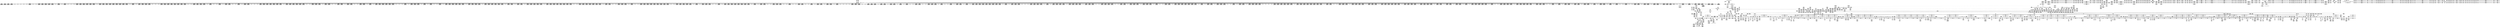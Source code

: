 digraph {
	CE0x523d6e0 [shape=record,shape=Mrecord,label="{CE0x523d6e0|current_sid:bb|*SummSource*}"]
	CE0x529cc80 [shape=record,shape=Mrecord,label="{CE0x529cc80|rcu_read_lock:entry}"]
	CE0x526a730 [shape=record,shape=Mrecord,label="{CE0x526a730|2472:_%struct.cred*,_:_CRE_432,440_|*MultipleSource*|Function::task_sid&Arg::task::|Function::current_has_perm&Arg::tsk::|Function::selinux_task_movememory&Arg::p::|security/selinux/hooks.c,208}"]
	CE0x529e160 [shape=record,shape=Mrecord,label="{CE0x529e160|_ret_void,_!dbg_!27717|include/linux/rcupdate.h,240|*SummSource*}"]
	CE0x538bb50 [shape=record,shape=Mrecord,label="{CE0x538bb50|i64_1|*Constant*}"]
	CE0x5378830 [shape=record,shape=Mrecord,label="{CE0x5378830|i64*_getelementptr_inbounds_(_4_x_i64_,_4_x_i64_*___llvm_gcov_ctr130,_i64_0,_i64_0)|*Constant*|*SummSource*}"]
	CE0x5330300 [shape=record,shape=Mrecord,label="{CE0x5330300|rcu_read_unlock:tmp14|include/linux/rcupdate.h,933}"]
	CE0x532c670 [shape=record,shape=Mrecord,label="{CE0x532c670|_call_void___preempt_count_add(i32_1)_#10,_!dbg_!27711|include/linux/rcupdate.h,239|*SummSource*}"]
	CE0x5301d60 [shape=record,shape=Mrecord,label="{CE0x5301d60|task_sid:tmp7|security/selinux/hooks.c,208}"]
	CE0x52ec5a0 [shape=record,shape=Mrecord,label="{CE0x52ec5a0|i64*_getelementptr_inbounds_(_13_x_i64_,_13_x_i64_*___llvm_gcov_ctr126,_i64_0,_i64_11)|*Constant*|*SummSource*}"]
	CE0x5266600 [shape=record,shape=Mrecord,label="{CE0x5266600|get_current:tmp1}"]
	CE0x52fe530 [shape=record,shape=Mrecord,label="{CE0x52fe530|cred_sid:entry|*SummSink*}"]
	CE0x5265790 [shape=record,shape=Mrecord,label="{CE0x5265790|_call_void_mcount()_#3|*SummSource*}"]
	CE0x52cc910 [shape=record,shape=Mrecord,label="{CE0x52cc910|2472:_%struct.cred*,_:_CRE_2949,2950_}"]
	CE0x538a310 [shape=record,shape=Mrecord,label="{CE0x538a310|__preempt_count_add:do.end|*SummSink*}"]
	CE0x52aa0e0 [shape=record,shape=Mrecord,label="{CE0x52aa0e0|rcu_read_lock:tmp15|include/linux/rcupdate.h,882|*SummSink*}"]
	CE0x52e0da0 [shape=record,shape=Mrecord,label="{CE0x52e0da0|2472:_%struct.cred*,_:_CRE_6504,6512_|*MultipleSource*|Function::task_sid&Arg::task::|Function::current_has_perm&Arg::tsk::|Function::selinux_task_movememory&Arg::p::|security/selinux/hooks.c,208}"]
	CE0x53395a0 [shape=record,shape=Mrecord,label="{CE0x53395a0|_call_void_lockdep_rcu_suspicious(i8*_getelementptr_inbounds_(_25_x_i8_,_25_x_i8_*_.str45,_i32_0,_i32_0),_i32_934,_i8*_getelementptr_inbounds_(_44_x_i8_,_44_x_i8_*_.str47,_i32_0,_i32_0))_#10,_!dbg_!27726|include/linux/rcupdate.h,933|*SummSink*}"]
	CE0x537aa20 [shape=record,shape=Mrecord,label="{CE0x537aa20|_call_void_mcount()_#3}"]
	CE0x52a4c60 [shape=record,shape=Mrecord,label="{CE0x52a4c60|task_sid:do.end}"]
	CE0x5308080 [shape=record,shape=Mrecord,label="{CE0x5308080|__preempt_count_sub:tmp1|*SummSource*}"]
	CE0x525fb20 [shape=record,shape=Mrecord,label="{CE0x525fb20|task_sid:do.end6}"]
	CE0x52fef90 [shape=record,shape=Mrecord,label="{CE0x52fef90|GLOBAL:rcu_read_unlock|*Constant*}"]
	CE0x52eac80 [shape=record,shape=Mrecord,label="{CE0x52eac80|task_sid:tmp16|security/selinux/hooks.c,208|*SummSource*}"]
	CE0x5363710 [shape=record,shape=Mrecord,label="{CE0x5363710|i64*_getelementptr_inbounds_(_4_x_i64_,_4_x_i64_*___llvm_gcov_ctr130,_i64_0,_i64_3)|*Constant*|*SummSink*}"]
	CE0x5301440 [shape=record,shape=Mrecord,label="{CE0x5301440|task_sid:tmp5|security/selinux/hooks.c,208|*SummSink*}"]
	CE0x52c0ca0 [shape=record,shape=Mrecord,label="{CE0x52c0ca0|2472:_%struct.cred*,_:_CRE_2520,2521_}"]
	CE0x5321850 [shape=record,shape=Mrecord,label="{CE0x5321850|_call_void_mcount()_#3|*SummSource*}"]
	CE0x533fc60 [shape=record,shape=Mrecord,label="{CE0x533fc60|_ret_void,_!dbg_!27717|include/linux/rcupdate.h,424|*SummSource*}"]
	CE0x52e87b0 [shape=record,shape=Mrecord,label="{CE0x52e87b0|task_sid:tmp12|security/selinux/hooks.c,208|*SummSink*}"]
	CE0x5309500 [shape=record,shape=Mrecord,label="{CE0x5309500|__preempt_count_sub:do.end}"]
	CE0x52699f0 [shape=record,shape=Mrecord,label="{CE0x52699f0|i8_1|*Constant*|*SummSource*}"]
	CE0x5368520 [shape=record,shape=Mrecord,label="{CE0x5368520|__preempt_count_sub:sub|./arch/x86/include/asm/preempt.h,77|*SummSink*}"]
	CE0x533bcf0 [shape=record,shape=Mrecord,label="{CE0x533bcf0|i8*_getelementptr_inbounds_(_44_x_i8_,_44_x_i8_*_.str47,_i32_0,_i32_0)|*Constant*|*SummSource*}"]
	CE0x52cdc10 [shape=record,shape=Mrecord,label="{CE0x52cdc10|2472:_%struct.cred*,_:_CRE_2965,2966_}"]
	CE0x5300190 [shape=record,shape=Mrecord,label="{CE0x5300190|get_current:bb|*SummSink*}"]
	CE0x52fe610 [shape=record,shape=Mrecord,label="{CE0x52fe610|cred_sid:cred|Function::cred_sid&Arg::cred::}"]
	CE0x532d8b0 [shape=record,shape=Mrecord,label="{CE0x532d8b0|i64*_getelementptr_inbounds_(_11_x_i64_,_11_x_i64_*___llvm_gcov_ctr132,_i64_0,_i64_0)|*Constant*|*SummSource*}"]
	CE0x52c3eb0 [shape=record,shape=Mrecord,label="{CE0x52c3eb0|2472:_%struct.cred*,_:_CRE_2656,2664_|*MultipleSource*|Function::task_sid&Arg::task::|Function::current_has_perm&Arg::tsk::|Function::selinux_task_movememory&Arg::p::|security/selinux/hooks.c,208}"]
	CE0x529db70 [shape=record,shape=Mrecord,label="{CE0x529db70|i32_77|*Constant*|*SummSource*}"]
	CE0x5298540 [shape=record,shape=Mrecord,label="{CE0x5298540|rcu_read_lock:call3|include/linux/rcupdate.h,882|*SummSink*}"]
	CE0x530a670 [shape=record,shape=Mrecord,label="{CE0x530a670|_call_void_mcount()_#3|*SummSource*}"]
	CE0x524af30 [shape=record,shape=Mrecord,label="{CE0x524af30|2472:_%struct.cred*,_:_CRE_692,693_}"]
	CE0x52d9ca0 [shape=record,shape=Mrecord,label="{CE0x52d9ca0|2472:_%struct.cred*,_:_CRE_6303,6304_}"]
	CE0x5282f20 [shape=record,shape=Mrecord,label="{CE0x5282f20|current_sid:tmp23|security/selinux/hooks.c,218|*SummSink*}"]
	CE0x5250590 [shape=record,shape=Mrecord,label="{CE0x5250590|GLOBAL:rcu_read_lock.__warned|Global_var:rcu_read_lock.__warned|*SummSource*}"]
	CE0x529b9f0 [shape=record,shape=Mrecord,label="{CE0x529b9f0|rcu_read_lock:tmp5|include/linux/rcupdate.h,882|*SummSource*}"]
	CE0x52d1440 [shape=record,shape=Mrecord,label="{CE0x52d1440|2472:_%struct.cred*,_:_CRE_3116,3120_|*MultipleSource*|Function::task_sid&Arg::task::|Function::current_has_perm&Arg::tsk::|Function::selinux_task_movememory&Arg::p::|security/selinux/hooks.c,208}"]
	CE0x52b5ab0 [shape=record,shape=Mrecord,label="{CE0x52b5ab0|2472:_%struct.cred*,_:_CRE_1832,1840_|*MultipleSource*|Function::task_sid&Arg::task::|Function::current_has_perm&Arg::tsk::|Function::selinux_task_movememory&Arg::p::|security/selinux/hooks.c,208}"]
	CE0x5239750 [shape=record,shape=Mrecord,label="{CE0x5239750|i64*_getelementptr_inbounds_(_2_x_i64_,_2_x_i64_*___llvm_gcov_ctr98,_i64_0,_i64_0)|*Constant*|*SummSink*}"]
	CE0x52450d0 [shape=record,shape=Mrecord,label="{CE0x52450d0|selinux_task_movememory:tmp2}"]
	CE0x529d8b0 [shape=record,shape=Mrecord,label="{CE0x529d8b0|_call_void___rcu_read_lock()_#10,_!dbg_!27710|include/linux/rcupdate.h,879|*SummSink*}"]
	CE0x52b2560 [shape=record,shape=Mrecord,label="{CE0x52b2560|task_sid:tmp19|security/selinux/hooks.c,208|*SummSource*}"]
	CE0x52c1190 [shape=record,shape=Mrecord,label="{CE0x52c1190|2472:_%struct.cred*,_:_CRE_2522,2523_}"]
	CE0x530fa80 [shape=record,shape=Mrecord,label="{CE0x530fa80|rcu_lock_acquire:tmp7|*SummSource*}"]
	CE0x5284520 [shape=record,shape=Mrecord,label="{CE0x5284520|i64*_getelementptr_inbounds_(_2_x_i64_,_2_x_i64_*___llvm_gcov_ctr98,_i64_0,_i64_1)|*Constant*|*SummSink*}"]
	CE0x525b470 [shape=record,shape=Mrecord,label="{CE0x525b470|GLOBAL:get_current|*Constant*|*SummSource*}"]
	CE0x5250e50 [shape=record,shape=Mrecord,label="{CE0x5250e50|current_sid:tmp19|security/selinux/hooks.c,218|*SummSink*}"]
	CE0x52633f0 [shape=record,shape=Mrecord,label="{CE0x52633f0|i64*_getelementptr_inbounds_(_13_x_i64_,_13_x_i64_*___llvm_gcov_ctr126,_i64_0,_i64_0)|*Constant*|*SummSource*}"]
	CE0x5335160 [shape=record,shape=Mrecord,label="{CE0x5335160|rcu_read_unlock:if.end|*SummSource*}"]
	CE0x5233d90 [shape=record,shape=Mrecord,label="{CE0x5233d90|i64_4|*Constant*|*SummSink*}"]
	CE0x5313800 [shape=record,shape=Mrecord,label="{CE0x5313800|__preempt_count_sub:tmp3}"]
	CE0x5247ac0 [shape=record,shape=Mrecord,label="{CE0x5247ac0|current_sid:tmp3|*SummSink*}"]
	CE0x531ed10 [shape=record,shape=Mrecord,label="{CE0x531ed10|i64*_getelementptr_inbounds_(_4_x_i64_,_4_x_i64_*___llvm_gcov_ctr128,_i64_0,_i64_2)|*Constant*|*SummSource*}"]
	CE0x531c3c0 [shape=record,shape=Mrecord,label="{CE0x531c3c0|rcu_lock_acquire:tmp2|*SummSink*}"]
	CE0x537dcd0 [shape=record,shape=Mrecord,label="{CE0x537dcd0|i64*_getelementptr_inbounds_(_4_x_i64_,_4_x_i64_*___llvm_gcov_ctr134,_i64_0,_i64_2)|*Constant*|*SummSource*}"]
	CE0x5245420 [shape=record,shape=Mrecord,label="{CE0x5245420|_ret_i32_%call2,_!dbg_!27718|security/selinux/hooks.c,1544}"]
	CE0x52c3530 [shape=record,shape=Mrecord,label="{CE0x52c3530|2472:_%struct.cred*,_:_CRE_2600,2608_|*MultipleSource*|Function::task_sid&Arg::task::|Function::current_has_perm&Arg::tsk::|Function::selinux_task_movememory&Arg::p::|security/selinux/hooks.c,208}"]
	CE0x5300400 [shape=record,shape=Mrecord,label="{CE0x5300400|i64*_getelementptr_inbounds_(_2_x_i64_,_2_x_i64_*___llvm_gcov_ctr98,_i64_0,_i64_0)|*Constant*}"]
	CE0x52f0150 [shape=record,shape=Mrecord,label="{CE0x52f0150|rcu_read_lock:call|include/linux/rcupdate.h,882}"]
	CE0x523cdb0 [shape=record,shape=Mrecord,label="{CE0x523cdb0|%struct.common_audit_data*_null|*Constant*|*SummSink*}"]
	CE0x52dfd60 [shape=record,shape=Mrecord,label="{CE0x52dfd60|2472:_%struct.cred*,_:_CRE_6472,6474_|*MultipleSource*|Function::task_sid&Arg::task::|Function::current_has_perm&Arg::tsk::|Function::selinux_task_movememory&Arg::p::|security/selinux/hooks.c,208}"]
	CE0x52dd470 [shape=record,shape=Mrecord,label="{CE0x52dd470|2472:_%struct.cred*,_:_CRE_6350,6351_}"]
	CE0x5284b60 [shape=record,shape=Mrecord,label="{CE0x5284b60|current_sid:tmp24|security/selinux/hooks.c,220}"]
	CE0x52f0470 [shape=record,shape=Mrecord,label="{CE0x52f0470|_ret_void,_!dbg_!27717|include/linux/rcupdate.h,419|*SummSource*}"]
	CE0x5238480 [shape=record,shape=Mrecord,label="{CE0x5238480|current_sid:sid|security/selinux/hooks.c,220|*SummSource*}"]
	CE0x5280810 [shape=record,shape=Mrecord,label="{CE0x5280810|current_sid:tmp21|security/selinux/hooks.c,218}"]
	CE0x530e080 [shape=record,shape=Mrecord,label="{CE0x530e080|rcu_lock_release:tmp6|*SummSink*}"]
	CE0x5257ed0 [shape=record,shape=Mrecord,label="{CE0x5257ed0|_ret_i32_%call7,_!dbg_!27749|security/selinux/hooks.c,210|*SummSink*}"]
	CE0x52e8400 [shape=record,shape=Mrecord,label="{CE0x52e8400|task_sid:tmp13|security/selinux/hooks.c,208}"]
	CE0x5312ff0 [shape=record,shape=Mrecord,label="{CE0x5312ff0|_call_void_mcount()_#3}"]
	CE0x5336dc0 [shape=record,shape=Mrecord,label="{CE0x5336dc0|__rcu_read_lock:tmp5|include/linux/rcupdate.h,239|*SummSink*}"]
	CE0x52d2c00 [shape=record,shape=Mrecord,label="{CE0x52d2c00|2472:_%struct.cred*,_:_CRE_3168,5856_|*MultipleSource*|Function::task_sid&Arg::task::|Function::current_has_perm&Arg::tsk::|Function::selinux_task_movememory&Arg::p::|security/selinux/hooks.c,208}"]
	CE0x529fdf0 [shape=record,shape=Mrecord,label="{CE0x529fdf0|task_sid:real_cred|security/selinux/hooks.c,208|*SummSource*}"]
	CE0x5297c10 [shape=record,shape=Mrecord,label="{CE0x5297c10|rcu_read_lock:tmp11|include/linux/rcupdate.h,882|*SummSink*}"]
	CE0x5369720 [shape=record,shape=Mrecord,label="{CE0x5369720|__preempt_count_sub:tmp3|*SummSource*}"]
	CE0x538c7a0 [shape=record,shape=Mrecord,label="{CE0x538c7a0|i64*_getelementptr_inbounds_(_4_x_i64_,_4_x_i64_*___llvm_gcov_ctr134,_i64_0,_i64_0)|*Constant*}"]
	CE0x5321de0 [shape=record,shape=Mrecord,label="{CE0x5321de0|__rcu_read_lock:tmp6|include/linux/rcupdate.h,240|*SummSink*}"]
	CE0x52b7010 [shape=record,shape=Mrecord,label="{CE0x52b7010|2472:_%struct.cred*,_:_CRE_1904,1912_|*MultipleSource*|Function::task_sid&Arg::task::|Function::current_has_perm&Arg::tsk::|Function::selinux_task_movememory&Arg::p::|security/selinux/hooks.c,208}"]
	CE0x5240bd0 [shape=record,shape=Mrecord,label="{CE0x5240bd0|avc_has_perm:entry|*SummSink*}"]
	CE0x52b37e0 [shape=record,shape=Mrecord,label="{CE0x52b37e0|2472:_%struct.cred*,_:_CRE_701,702_}"]
	CE0x52e1980 [shape=record,shape=Mrecord,label="{CE0x52e1980|2472:_%struct.cred*,_:_CRE_6544,6552_|*MultipleSource*|Function::task_sid&Arg::task::|Function::current_has_perm&Arg::tsk::|Function::selinux_task_movememory&Arg::p::|security/selinux/hooks.c,208}"]
	CE0x52e9eb0 [shape=record,shape=Mrecord,label="{CE0x52e9eb0|i64_6|*Constant*}"]
	CE0x52e7c50 [shape=record,shape=Mrecord,label="{CE0x52e7c50|task_sid:tmp11|security/selinux/hooks.c,208}"]
	CE0x52b9120 [shape=record,shape=Mrecord,label="{CE0x52b9120|2472:_%struct.cred*,_:_CRE_2032,2036_|*MultipleSource*|Function::task_sid&Arg::task::|Function::current_has_perm&Arg::tsk::|Function::selinux_task_movememory&Arg::p::|security/selinux/hooks.c,208}"]
	CE0x531b530 [shape=record,shape=Mrecord,label="{CE0x531b530|COLLAPSED:_GCMRE___llvm_gcov_ctr132_internal_global_11_x_i64_zeroinitializer:_elem_0:default:}"]
	CE0x52d75d0 [shape=record,shape=Mrecord,label="{CE0x52d75d0|2472:_%struct.cred*,_:_CRE_6216,6224_|*MultipleSource*|Function::task_sid&Arg::task::|Function::current_has_perm&Arg::tsk::|Function::selinux_task_movememory&Arg::p::|security/selinux/hooks.c,208}"]
	CE0x52aa400 [shape=record,shape=Mrecord,label="{CE0x52aa400|rcu_read_lock:tmp16|include/linux/rcupdate.h,882|*SummSource*}"]
	CE0x52cbf90 [shape=record,shape=Mrecord,label="{CE0x52cbf90|2472:_%struct.cred*,_:_CRE_2941,2942_}"]
	CE0x5322180 [shape=record,shape=Mrecord,label="{CE0x5322180|rcu_read_unlock:do.body}"]
	CE0x52a2530 [shape=record,shape=Mrecord,label="{CE0x52a2530|cred_sid:security|security/selinux/hooks.c,196}"]
	CE0x53b5f90 [shape=record,shape=Mrecord,label="{CE0x53b5f90|i64*_getelementptr_inbounds_(_4_x_i64_,_4_x_i64_*___llvm_gcov_ctr135,_i64_0,_i64_1)|*Constant*|*SummSource*}"]
	CE0x5328dc0 [shape=record,shape=Mrecord,label="{CE0x5328dc0|cred_sid:bb|*SummSink*}"]
	CE0x5297dc0 [shape=record,shape=Mrecord,label="{CE0x5297dc0|rcu_read_lock:tmp12|include/linux/rcupdate.h,882|*SummSource*}"]
	CE0x524aa70 [shape=record,shape=Mrecord,label="{CE0x524aa70|2472:_%struct.cred*,_:_CRE_689,690_}"]
	CE0x5303010 [shape=record,shape=Mrecord,label="{CE0x5303010|task_sid:tobool1|security/selinux/hooks.c,208}"]
	CE0x52b06c0 [shape=record,shape=Mrecord,label="{CE0x52b06c0|2472:_%struct.cred*,_:_CRE_644,648_|*MultipleSource*|Function::task_sid&Arg::task::|Function::current_has_perm&Arg::tsk::|Function::selinux_task_movememory&Arg::p::|security/selinux/hooks.c,208}"]
	CE0x53b5850 [shape=record,shape=Mrecord,label="{CE0x53b5850|i64*_getelementptr_inbounds_(_4_x_i64_,_4_x_i64_*___llvm_gcov_ctr135,_i64_0,_i64_2)|*Constant*|*SummSink*}"]
	CE0x52d9450 [shape=record,shape=Mrecord,label="{CE0x52d9450|2472:_%struct.cred*,_:_CRE_6296,6297_}"]
	CE0x52d1dc0 [shape=record,shape=Mrecord,label="{CE0x52d1dc0|2472:_%struct.cred*,_:_CRE_3140,3144_|*MultipleSource*|Function::task_sid&Arg::task::|Function::current_has_perm&Arg::tsk::|Function::selinux_task_movememory&Arg::p::|security/selinux/hooks.c,208}"]
	CE0x5234280 [shape=record,shape=Mrecord,label="{CE0x5234280|current_sid:tmp9|security/selinux/hooks.c,218|*SummSource*}"]
	CE0x52dac10 [shape=record,shape=Mrecord,label="{CE0x52dac10|2472:_%struct.cred*,_:_CRE_6316,6317_}"]
	CE0x5264c00 [shape=record,shape=Mrecord,label="{CE0x5264c00|_call_void_mcount()_#3|*SummSink*}"]
	CE0x529ed30 [shape=record,shape=Mrecord,label="{CE0x529ed30|2472:_%struct.cred*,_:_CRE_112,116_|*MultipleSource*|Function::task_sid&Arg::task::|Function::current_has_perm&Arg::tsk::|Function::selinux_task_movememory&Arg::p::|security/selinux/hooks.c,208}"]
	CE0x5271a40 [shape=record,shape=Mrecord,label="{CE0x5271a40|current_sid:tmp4|security/selinux/hooks.c,218|*SummSource*}"]
	CE0x52390f0 [shape=record,shape=Mrecord,label="{CE0x52390f0|_call_void_rcu_read_lock()_#10,_!dbg_!27712|security/selinux/hooks.c,207|*SummSource*}"]
	CE0x530b910 [shape=record,shape=Mrecord,label="{CE0x530b910|rcu_lock_acquire:__here|*SummSink*}"]
	CE0x538d480 [shape=record,shape=Mrecord,label="{CE0x538d480|__preempt_count_add:do.body}"]
	CE0x5286be0 [shape=record,shape=Mrecord,label="{CE0x5286be0|2472:_%struct.cred*,_:_CRE_280,288_|*MultipleSource*|Function::task_sid&Arg::task::|Function::current_has_perm&Arg::tsk::|Function::selinux_task_movememory&Arg::p::|security/selinux/hooks.c,208}"]
	CE0x52c0350 [shape=record,shape=Mrecord,label="{CE0x52c0350|2472:_%struct.cred*,_:_CRE_2488,2504_|*MultipleSource*|Function::task_sid&Arg::task::|Function::current_has_perm&Arg::tsk::|Function::selinux_task_movememory&Arg::p::|security/selinux/hooks.c,208}"]
	CE0x531e790 [shape=record,shape=Mrecord,label="{CE0x531e790|rcu_read_unlock:tmp9|include/linux/rcupdate.h,933|*SummSink*}"]
	CE0x527cd80 [shape=record,shape=Mrecord,label="{CE0x527cd80|current_sid:tmp17|security/selinux/hooks.c,218}"]
	CE0x52a3950 [shape=record,shape=Mrecord,label="{CE0x52a3950|rcu_read_lock:if.then|*SummSource*}"]
	CE0x5239610 [shape=record,shape=Mrecord,label="{CE0x5239610|get_current:tmp2|*SummSource*}"]
	CE0x53655e0 [shape=record,shape=Mrecord,label="{CE0x53655e0|rcu_lock_acquire:__here}"]
	CE0x5269480 [shape=record,shape=Mrecord,label="{CE0x5269480|GLOBAL:__llvm_gcov_ctr127|Global_var:__llvm_gcov_ctr127|*SummSource*}"]
	CE0x52ce590 [shape=record,shape=Mrecord,label="{CE0x52ce590|2472:_%struct.cred*,_:_CRE_2973,2974_}"]
	CE0x52d5bb0 [shape=record,shape=Mrecord,label="{CE0x52d5bb0|2472:_%struct.cred*,_:_CRE_6008,6136_|*MultipleSource*|Function::task_sid&Arg::task::|Function::current_has_perm&Arg::tsk::|Function::selinux_task_movememory&Arg::p::|security/selinux/hooks.c,208}"]
	CE0x5301570 [shape=record,shape=Mrecord,label="{CE0x5301570|task_sid:tmp6|security/selinux/hooks.c,208}"]
	CE0x5375440 [shape=record,shape=Mrecord,label="{CE0x5375440|__rcu_read_unlock:tmp|*SummSource*}"]
	CE0x5310730 [shape=record,shape=Mrecord,label="{CE0x5310730|rcu_lock_release:tmp5|include/linux/rcupdate.h,423}"]
	CE0x527cb80 [shape=record,shape=Mrecord,label="{CE0x527cb80|i64*_getelementptr_inbounds_(_11_x_i64_,_11_x_i64_*___llvm_gcov_ctr125,_i64_0,_i64_9)|*Constant*|*SummSource*}"]
	CE0x538ba80 [shape=record,shape=Mrecord,label="{CE0x538ba80|__rcu_read_unlock:bb|*SummSink*}"]
	CE0x5260170 [shape=record,shape=Mrecord,label="{CE0x5260170|current_sid:tmp11|security/selinux/hooks.c,218|*SummSink*}"]
	CE0x52fcc20 [shape=record,shape=Mrecord,label="{CE0x52fcc20|task_sid:tmp27|security/selinux/hooks.c,208}"]
	CE0x525bbd0 [shape=record,shape=Mrecord,label="{CE0x525bbd0|i64*_getelementptr_inbounds_(_2_x_i64_,_2_x_i64_*___llvm_gcov_ctr136,_i64_0,_i64_1)|*Constant*|*SummSource*}"]
	CE0x5269030 [shape=record,shape=Mrecord,label="{CE0x5269030|i32_218|*Constant*}"]
	CE0x52e53a0 [shape=record,shape=Mrecord,label="{CE0x52e53a0|2472:_%struct.cred*,_:_CRE_10560,10568_|*MultipleSource*|Function::task_sid&Arg::task::|Function::current_has_perm&Arg::tsk::|Function::selinux_task_movememory&Arg::p::|security/selinux/hooks.c,208}"]
	CE0x52f77c0 [shape=record,shape=Mrecord,label="{CE0x52f77c0|cred_sid:tmp4|*LoadInst*|security/selinux/hooks.c,196|*SummSource*}"]
	CE0x531ccc0 [shape=record,shape=Mrecord,label="{CE0x531ccc0|rcu_read_unlock:call|include/linux/rcupdate.h,933|*SummSource*}"]
	CE0x52cc320 [shape=record,shape=Mrecord,label="{CE0x52cc320|2472:_%struct.cred*,_:_CRE_2944,2945_}"]
	CE0x5340420 [shape=record,shape=Mrecord,label="{CE0x5340420|GLOBAL:__rcu_read_unlock|*Constant*|*SummSink*}"]
	CE0x532e3d0 [shape=record,shape=Mrecord,label="{CE0x532e3d0|rcu_read_unlock:tmp4|include/linux/rcupdate.h,933|*SummSource*}"]
	CE0x52648d0 [shape=record,shape=Mrecord,label="{CE0x52648d0|2472:_%struct.cred*,_:_CRE_96,104_|*MultipleSource*|Function::task_sid&Arg::task::|Function::current_has_perm&Arg::tsk::|Function::selinux_task_movememory&Arg::p::|security/selinux/hooks.c,208}"]
	CE0x5332aa0 [shape=record,shape=Mrecord,label="{CE0x5332aa0|rcu_lock_acquire:tmp5|include/linux/rcupdate.h,418|*SummSource*}"]
	CE0x52e0680 [shape=record,shape=Mrecord,label="{CE0x52e0680|2472:_%struct.cred*,_:_CRE_6484,6488_|*MultipleSource*|Function::task_sid&Arg::task::|Function::current_has_perm&Arg::tsk::|Function::selinux_task_movememory&Arg::p::|security/selinux/hooks.c,208}"]
	CE0x538c690 [shape=record,shape=Mrecord,label="{CE0x538c690|__preempt_count_add:tmp1|*SummSource*}"]
	CE0x52a6d10 [shape=record,shape=Mrecord,label="{CE0x52a6d10|rcu_read_lock:do.body|*SummSource*}"]
	CE0x5362780 [shape=record,shape=Mrecord,label="{CE0x5362780|GLOBAL:__preempt_count|Global_var:__preempt_count|*SummSource*}"]
	CE0x52a7a30 [shape=record,shape=Mrecord,label="{CE0x52a7a30|2472:_%struct.cred*,_:_CRE_128,136_|*MultipleSource*|Function::task_sid&Arg::task::|Function::current_has_perm&Arg::tsk::|Function::selinux_task_movememory&Arg::p::|security/selinux/hooks.c,208}"]
	CE0x537e680 [shape=record,shape=Mrecord,label="{CE0x537e680|i64*_getelementptr_inbounds_(_4_x_i64_,_4_x_i64_*___llvm_gcov_ctr134,_i64_0,_i64_0)|*Constant*|*SummSource*}"]
	CE0x533f820 [shape=record,shape=Mrecord,label="{CE0x533f820|rcu_lock_release:map|Function::rcu_lock_release&Arg::map::|*SummSink*}"]
	CE0x532f8b0 [shape=record,shape=Mrecord,label="{CE0x532f8b0|rcu_read_unlock:tmp1|*SummSource*}"]
	CE0x52ba1c0 [shape=record,shape=Mrecord,label="{CE0x52ba1c0|2472:_%struct.cred*,_:_CRE_2064,2072_|*MultipleSource*|Function::task_sid&Arg::task::|Function::current_has_perm&Arg::tsk::|Function::selinux_task_movememory&Arg::p::|security/selinux/hooks.c,208}"]
	CE0x537a2a0 [shape=record,shape=Mrecord,label="{CE0x537a2a0|__rcu_read_unlock:tmp1|*SummSource*}"]
	CE0x525b950 [shape=record,shape=Mrecord,label="{CE0x525b950|get_current:entry|*SummSink*}"]
	CE0x5302e40 [shape=record,shape=Mrecord,label="{CE0x5302e40|0:_i8,_:_GCMR_task_sid.__warned_internal_global_i8_0,_section_.data.unlikely_,_align_1:_elem_0:default:}"]
	CE0x5375f60 [shape=record,shape=Mrecord,label="{CE0x5375f60|rcu_lock_acquire:indirectgoto|*SummSource*}"]
	CE0x52d0860 [shape=record,shape=Mrecord,label="{CE0x52d0860|2472:_%struct.cred*,_:_CRE_3088,3096_|*MultipleSource*|Function::task_sid&Arg::task::|Function::current_has_perm&Arg::tsk::|Function::selinux_task_movememory&Arg::p::|security/selinux/hooks.c,208}"]
	CE0x52434e0 [shape=record,shape=Mrecord,label="{CE0x52434e0|current_sid:entry|*SummSink*}"]
	CE0x52c98c0 [shape=record,shape=Mrecord,label="{CE0x52c98c0|2472:_%struct.cred*,_:_CRE_2908,2909_}"]
	CE0x52329d0 [shape=record,shape=Mrecord,label="{CE0x52329d0|rcu_read_lock:tmp3|*SummSource*}"]
	CE0x52dcaf0 [shape=record,shape=Mrecord,label="{CE0x52dcaf0|2472:_%struct.cred*,_:_CRE_6342,6343_}"]
	CE0x5368fa0 [shape=record,shape=Mrecord,label="{CE0x5368fa0|COLLAPSED:_GCMRE___llvm_gcov_ctr129_internal_global_4_x_i64_zeroinitializer:_elem_0:default:}"]
	CE0x5302eb0 [shape=record,shape=Mrecord,label="{CE0x5302eb0|task_sid:tmp9|security/selinux/hooks.c,208|*SummSource*}"]
	CE0x52cc7e0 [shape=record,shape=Mrecord,label="{CE0x52cc7e0|2472:_%struct.cred*,_:_CRE_2948,2949_}"]
	CE0x5363ec0 [shape=record,shape=Mrecord,label="{CE0x5363ec0|i64*_getelementptr_inbounds_(_4_x_i64_,_4_x_i64_*___llvm_gcov_ctr128,_i64_0,_i64_0)|*Constant*|*SummSink*}"]
	CE0x52a1540 [shape=record,shape=Mrecord,label="{CE0x52a1540|i64*_getelementptr_inbounds_(_11_x_i64_,_11_x_i64_*___llvm_gcov_ctr127,_i64_0,_i64_1)|*Constant*}"]
	CE0x533e050 [shape=record,shape=Mrecord,label="{CE0x533e050|rcu_read_unlock:tmp22|include/linux/rcupdate.h,935|*SummSource*}"]
	CE0x52ccdd0 [shape=record,shape=Mrecord,label="{CE0x52ccdd0|2472:_%struct.cred*,_:_CRE_2953,2954_}"]
	CE0x52dd210 [shape=record,shape=Mrecord,label="{CE0x52dd210|2472:_%struct.cred*,_:_CRE_6348,6349_}"]
	CE0x52bb750 [shape=record,shape=Mrecord,label="{CE0x52bb750|2472:_%struct.cred*,_:_CRE_2128,2136_|*MultipleSource*|Function::task_sid&Arg::task::|Function::current_has_perm&Arg::tsk::|Function::selinux_task_movememory&Arg::p::|security/selinux/hooks.c,208}"]
	CE0x5266a90 [shape=record,shape=Mrecord,label="{CE0x5266a90|_call_void_mcount()_#3}"]
	CE0x5290e30 [shape=record,shape=Mrecord,label="{CE0x5290e30|rcu_read_lock:tmp2|*SummSource*}"]
	CE0x532c600 [shape=record,shape=Mrecord,label="{CE0x532c600|_call_void___preempt_count_add(i32_1)_#10,_!dbg_!27711|include/linux/rcupdate.h,239}"]
	CE0x52ee3c0 [shape=record,shape=Mrecord,label="{CE0x52ee3c0|task_sid:tmp21|security/selinux/hooks.c,208}"]
	CE0x5235cf0 [shape=record,shape=Mrecord,label="{CE0x5235cf0|selinux_task_movememory:bb|*SummSink*}"]
	CE0x52da290 [shape=record,shape=Mrecord,label="{CE0x52da290|2472:_%struct.cred*,_:_CRE_6308,6309_}"]
	CE0x52d9f00 [shape=record,shape=Mrecord,label="{CE0x52d9f00|2472:_%struct.cred*,_:_CRE_6305,6306_}"]
	CE0x531f2c0 [shape=record,shape=Mrecord,label="{CE0x531f2c0|__rcu_read_lock:tmp2|*SummSink*}"]
	CE0x5335860 [shape=record,shape=Mrecord,label="{CE0x5335860|rcu_read_unlock:tmp7|include/linux/rcupdate.h,933|*SummSink*}"]
	CE0x52d3f00 [shape=record,shape=Mrecord,label="{CE0x52d3f00|2472:_%struct.cred*,_:_CRE_5912,5920_|*MultipleSource*|Function::task_sid&Arg::task::|Function::current_has_perm&Arg::tsk::|Function::selinux_task_movememory&Arg::p::|security/selinux/hooks.c,208}"]
	CE0x52deef0 [shape=record,shape=Mrecord,label="{CE0x52deef0|2472:_%struct.cred*,_:_CRE_6424,6432_|*MultipleSource*|Function::task_sid&Arg::task::|Function::current_has_perm&Arg::tsk::|Function::selinux_task_movememory&Arg::p::|security/selinux/hooks.c,208}"]
	CE0x52532d0 [shape=record,shape=Mrecord,label="{CE0x52532d0|current_sid:if.end}"]
	CE0x52d3a40 [shape=record,shape=Mrecord,label="{CE0x52d3a40|2472:_%struct.cred*,_:_CRE_5896,5904_|*MultipleSource*|Function::task_sid&Arg::task::|Function::current_has_perm&Arg::tsk::|Function::selinux_task_movememory&Arg::p::|security/selinux/hooks.c,208}"]
	CE0x52cf130 [shape=record,shape=Mrecord,label="{CE0x52cf130|2472:_%struct.cred*,_:_CRE_3000,3008_|*MultipleSource*|Function::task_sid&Arg::task::|Function::current_has_perm&Arg::tsk::|Function::selinux_task_movememory&Arg::p::|security/selinux/hooks.c,208}"]
	CE0x5238aa0 [shape=record,shape=Mrecord,label="{CE0x5238aa0|task_sid:tmp2|*SummSource*}"]
	CE0x523f480 [shape=record,shape=Mrecord,label="{CE0x523f480|current_has_perm:call1|security/selinux/hooks.c,1543}"]
	CE0x525b9e0 [shape=record,shape=Mrecord,label="{CE0x525b9e0|_ret_%struct.task_struct*_%tmp4,_!dbg_!27714|./arch/x86/include/asm/current.h,14|*SummSource*}"]
	CE0x5327660 [shape=record,shape=Mrecord,label="{CE0x5327660|__preempt_count_sub:do.end|*SummSource*}"]
	CE0x529bff0 [shape=record,shape=Mrecord,label="{CE0x529bff0|i64*_getelementptr_inbounds_(_11_x_i64_,_11_x_i64_*___llvm_gcov_ctr132,_i64_0,_i64_1)|*Constant*|*SummSink*}"]
	CE0x52abb30 [shape=record,shape=Mrecord,label="{CE0x52abb30|i8*_getelementptr_inbounds_(_25_x_i8_,_25_x_i8_*_.str45,_i32_0,_i32_0)|*Constant*}"]
	CE0x527f840 [shape=record,shape=Mrecord,label="{CE0x527f840|2472:_%struct.cred*,_:_CRE_584,592_|*MultipleSource*|Function::task_sid&Arg::task::|Function::current_has_perm&Arg::tsk::|Function::selinux_task_movememory&Arg::p::|security/selinux/hooks.c,208}"]
	CE0x532e0e0 [shape=record,shape=Mrecord,label="{CE0x532e0e0|rcu_read_unlock:tobool|include/linux/rcupdate.h,933|*SummSource*}"]
	CE0x5243b70 [shape=record,shape=Mrecord,label="{CE0x5243b70|selinux_task_movememory:p|Function::selinux_task_movememory&Arg::p::|*SummSink*}"]
	CE0x537f100 [shape=record,shape=Mrecord,label="{CE0x537f100|__preempt_count_add:tmp3|*SummSource*}"]
	CE0x52e7830 [shape=record,shape=Mrecord,label="{CE0x52e7830|task_sid:tmp4|*LoadInst*|security/selinux/hooks.c,208|*SummSink*}"]
	CE0x5241510 [shape=record,shape=Mrecord,label="{CE0x5241510|%struct.lockdep_map*_null|*Constant*}"]
	CE0x52ff800 [shape=record,shape=Mrecord,label="{CE0x52ff800|GLOBAL:rcu_read_unlock|*Constant*|*SummSink*}"]
	CE0x525cb30 [shape=record,shape=Mrecord,label="{CE0x525cb30|_ret_i32_%call,_!dbg_!27713|security/selinux/hooks.c,3652|*SummSink*}"]
	CE0x5369820 [shape=record,shape=Mrecord,label="{CE0x5369820|__preempt_count_sub:tmp3|*SummSink*}"]
	CE0x5262f60 [shape=record,shape=Mrecord,label="{CE0x5262f60|task_sid:if.end|*SummSource*}"]
	CE0x52c9f80 [shape=record,shape=Mrecord,label="{CE0x52c9f80|2472:_%struct.cred*,_:_CRE_2914,2915_}"]
	CE0x5311a30 [shape=record,shape=Mrecord,label="{CE0x5311a30|i64_ptrtoint_(i8*_blockaddress(_rcu_lock_release,_%__here)_to_i64)|*Constant*|*SummSource*}"]
	CE0x5253be0 [shape=record,shape=Mrecord,label="{CE0x5253be0|current_has_perm:entry|*SummSink*}"]
	CE0x52a3700 [shape=record,shape=Mrecord,label="{CE0x52a3700|rcu_read_lock:land.lhs.true2|*SummSink*}"]
	CE0x5241f00 [shape=record,shape=Mrecord,label="{CE0x5241f00|i64_3|*Constant*|*SummSink*}"]
	CE0x531ea30 [shape=record,shape=Mrecord,label="{CE0x531ea30|rcu_read_unlock:tmp10|include/linux/rcupdate.h,933|*SummSource*}"]
	CE0x530efe0 [shape=record,shape=Mrecord,label="{CE0x530efe0|__rcu_read_unlock:tmp1|*SummSink*}"]
	CE0x52de5a0 [shape=record,shape=Mrecord,label="{CE0x52de5a0|2472:_%struct.cred*,_:_CRE_6384,6392_|*MultipleSource*|Function::task_sid&Arg::task::|Function::current_has_perm&Arg::tsk::|Function::selinux_task_movememory&Arg::p::|security/selinux/hooks.c,208}"]
	CE0x5320990 [shape=record,shape=Mrecord,label="{CE0x5320990|rcu_read_unlock:tmp16|include/linux/rcupdate.h,933|*SummSink*}"]
	CE0x524afe0 [shape=record,shape=Mrecord,label="{CE0x524afe0|2472:_%struct.cred*,_:_CRE_693,694_}"]
	CE0x527def0 [shape=record,shape=Mrecord,label="{CE0x527def0|2472:_%struct.cred*,_:_CRE_488,496_|*MultipleSource*|Function::task_sid&Arg::task::|Function::current_has_perm&Arg::tsk::|Function::selinux_task_movememory&Arg::p::|security/selinux/hooks.c,208}"]
	CE0x5291580 [shape=record,shape=Mrecord,label="{CE0x5291580|_ret_void,_!dbg_!27735|include/linux/rcupdate.h,884}"]
	CE0x52943a0 [shape=record,shape=Mrecord,label="{CE0x52943a0|rcu_lock_acquire:map|Function::rcu_lock_acquire&Arg::map::}"]
	CE0x5329980 [shape=record,shape=Mrecord,label="{CE0x5329980|cred_sid:sid|security/selinux/hooks.c,197|*SummSource*}"]
	CE0x52c13f0 [shape=record,shape=Mrecord,label="{CE0x52c13f0|2472:_%struct.cred*,_:_CRE_2524,2525_}"]
	CE0x5247f60 [shape=record,shape=Mrecord,label="{CE0x5247f60|i64*_getelementptr_inbounds_(_2_x_i64_,_2_x_i64_*___llvm_gcov_ctr136,_i64_0,_i64_0)|*Constant*|*SummSink*}"]
	CE0x52a77a0 [shape=record,shape=Mrecord,label="{CE0x52a77a0|i64*_getelementptr_inbounds_(_2_x_i64_,_2_x_i64_*___llvm_gcov_ctr131,_i64_0,_i64_0)|*Constant*|*SummSink*}"]
	CE0x52c17f0 [shape=record,shape=Mrecord,label="{CE0x52c17f0|2472:_%struct.cred*,_:_CRE_2528,2529_}"]
	CE0x531dfa0 [shape=record,shape=Mrecord,label="{CE0x531dfa0|rcu_read_unlock:tmp2|*SummSource*}"]
	CE0x5299ab0 [shape=record,shape=Mrecord,label="{CE0x5299ab0|cred_sid:tmp4|*LoadInst*|security/selinux/hooks.c,196|*SummSink*}"]
	CE0x5375630 [shape=record,shape=Mrecord,label="{CE0x5375630|GLOBAL:__preempt_count_sub|*Constant*}"]
	CE0x52dc3d0 [shape=record,shape=Mrecord,label="{CE0x52dc3d0|2472:_%struct.cred*,_:_CRE_6336,6337_}"]
	CE0x52b80e0 [shape=record,shape=Mrecord,label="{CE0x52b80e0|2472:_%struct.cred*,_:_CRE_1960,1968_|*MultipleSource*|Function::task_sid&Arg::task::|Function::current_has_perm&Arg::tsk::|Function::selinux_task_movememory&Arg::p::|security/selinux/hooks.c,208}"]
	CE0x524bc00 [shape=record,shape=Mrecord,label="{CE0x524bc00|avc_has_perm:tsid|Function::avc_has_perm&Arg::tsid::|*SummSource*}"]
	CE0x532eff0 [shape=record,shape=Mrecord,label="{CE0x532eff0|rcu_read_unlock:tmp16|include/linux/rcupdate.h,933}"]
	CE0x53619a0 [shape=record,shape=Mrecord,label="{CE0x53619a0|rcu_lock_release:bb}"]
	CE0x532b1f0 [shape=record,shape=Mrecord,label="{CE0x532b1f0|rcu_read_lock:tmp20|include/linux/rcupdate.h,882|*SummSink*}"]
	CE0x52ffc90 [shape=record,shape=Mrecord,label="{CE0x52ffc90|_ret_void,_!dbg_!27735|include/linux/rcupdate.h,938}"]
	CE0x52d5230 [shape=record,shape=Mrecord,label="{CE0x52d5230|2472:_%struct.cred*,_:_CRE_5976,5984_|*MultipleSource*|Function::task_sid&Arg::task::|Function::current_has_perm&Arg::tsk::|Function::selinux_task_movememory&Arg::p::|security/selinux/hooks.c,208}"]
	CE0x5265fb0 [shape=record,shape=Mrecord,label="{CE0x5265fb0|2472:_%struct.cred*,_:_CRE_136,144_|*MultipleSource*|Function::task_sid&Arg::task::|Function::current_has_perm&Arg::tsk::|Function::selinux_task_movememory&Arg::p::|security/selinux/hooks.c,208}"]
	CE0x52bb260 [shape=record,shape=Mrecord,label="{CE0x52bb260|2472:_%struct.cred*,_:_CRE_2112,2120_|*MultipleSource*|Function::task_sid&Arg::task::|Function::current_has_perm&Arg::tsk::|Function::selinux_task_movememory&Arg::p::|security/selinux/hooks.c,208}"]
	CE0x5251040 [shape=record,shape=Mrecord,label="{CE0x5251040|current_sid:tmp20|security/selinux/hooks.c,218|*SummSource*}"]
	CE0x52e64b0 [shape=record,shape=Mrecord,label="{CE0x52e64b0|2472:_%struct.cred*,_:_CRE_10604,10608_|*MultipleSource*|Function::task_sid&Arg::task::|Function::current_has_perm&Arg::tsk::|Function::selinux_task_movememory&Arg::p::|security/selinux/hooks.c,208}"]
	CE0x532c7a0 [shape=record,shape=Mrecord,label="{CE0x532c7a0|_call_void___preempt_count_add(i32_1)_#10,_!dbg_!27711|include/linux/rcupdate.h,239|*SummSink*}"]
	CE0x52f1640 [shape=record,shape=Mrecord,label="{CE0x52f1640|_call_void_asm_sideeffect_,_memory_,_dirflag_,_fpsr_,_flags_()_#3,_!dbg_!27711,_!srcloc_!27714|include/linux/rcupdate.h,244|*SummSink*}"]
	CE0x52e2c80 [shape=record,shape=Mrecord,label="{CE0x52e2c80|2472:_%struct.cred*,_:_CRE_6616,6624_|*MultipleSource*|Function::task_sid&Arg::task::|Function::current_has_perm&Arg::tsk::|Function::selinux_task_movememory&Arg::p::|security/selinux/hooks.c,208}"]
	CE0x52cca40 [shape=record,shape=Mrecord,label="{CE0x52cca40|2472:_%struct.cred*,_:_CRE_2950,2951_}"]
	CE0x52b8ec0 [shape=record,shape=Mrecord,label="{CE0x52b8ec0|2472:_%struct.cred*,_:_CRE_2020,2032_|*MultipleSource*|Function::task_sid&Arg::task::|Function::current_has_perm&Arg::tsk::|Function::selinux_task_movememory&Arg::p::|security/selinux/hooks.c,208}"]
	CE0x52c85c0 [shape=record,shape=Mrecord,label="{CE0x52c85c0|2472:_%struct.cred*,_:_CRE_2876,2880_|*MultipleSource*|Function::task_sid&Arg::task::|Function::current_has_perm&Arg::tsk::|Function::selinux_task_movememory&Arg::p::|security/selinux/hooks.c,208}"]
	CE0x52a2820 [shape=record,shape=Mrecord,label="{CE0x52a2820|2472:_%struct.cred*,_:_CRE_240,248_|*MultipleSource*|Function::task_sid&Arg::task::|Function::current_has_perm&Arg::tsk::|Function::selinux_task_movememory&Arg::p::|security/selinux/hooks.c,208}"]
	CE0x5239b30 [shape=record,shape=Mrecord,label="{CE0x5239b30|2472:_%struct.cred*,_:_CRE_360,368_|*MultipleSource*|Function::task_sid&Arg::task::|Function::current_has_perm&Arg::tsk::|Function::selinux_task_movememory&Arg::p::|security/selinux/hooks.c,208}"]
	CE0x52e1260 [shape=record,shape=Mrecord,label="{CE0x52e1260|2472:_%struct.cred*,_:_CRE_6520,6528_|*MultipleSource*|Function::task_sid&Arg::task::|Function::current_has_perm&Arg::tsk::|Function::selinux_task_movememory&Arg::p::|security/selinux/hooks.c,208}"]
	CE0x537b240 [shape=record,shape=Mrecord,label="{CE0x537b240|__preempt_count_add:do.end|*SummSource*}"]
	CE0x533f3c0 [shape=record,shape=Mrecord,label="{CE0x533f3c0|rcu_lock_release:entry|*SummSource*}"]
	CE0x53b5ad0 [shape=record,shape=Mrecord,label="{CE0x53b5ad0|__preempt_count_sub:tmp|*SummSink*}"]
	CE0x5233b70 [shape=record,shape=Mrecord,label="{CE0x5233b70|get_current:tmp1|*SummSink*}"]
	CE0x5313690 [shape=record,shape=Mrecord,label="{CE0x5313690|__preempt_count_sub:tmp2|*SummSink*}"]
	CE0x52e2330 [shape=record,shape=Mrecord,label="{CE0x52e2330|2472:_%struct.cred*,_:_CRE_6576,6584_|*MultipleSource*|Function::task_sid&Arg::task::|Function::current_has_perm&Arg::tsk::|Function::selinux_task_movememory&Arg::p::|security/selinux/hooks.c,208}"]
	CE0x53127b0 [shape=record,shape=Mrecord,label="{CE0x53127b0|_call_void_asm_addl_$1,_%gs:$0_,_*m,ri,*m,_dirflag_,_fpsr_,_flags_(i32*___preempt_count,_i32_%sub,_i32*___preempt_count)_#3,_!dbg_!27717,_!srcloc_!27718|./arch/x86/include/asm/preempt.h,77}"]
	CE0x52ceed0 [shape=record,shape=Mrecord,label="{CE0x52ceed0|2472:_%struct.cred*,_:_CRE_2992,3000_|*MultipleSource*|Function::task_sid&Arg::task::|Function::current_has_perm&Arg::tsk::|Function::selinux_task_movememory&Arg::p::|security/selinux/hooks.c,208}"]
	CE0x52b2a30 [shape=record,shape=Mrecord,label="{CE0x52b2a30|_call_void_lockdep_rcu_suspicious(i8*_getelementptr_inbounds_(_25_x_i8_,_25_x_i8_*_.str3,_i32_0,_i32_0),_i32_208,_i8*_getelementptr_inbounds_(_41_x_i8_,_41_x_i8_*_.str44,_i32_0,_i32_0))_#10,_!dbg_!27732|security/selinux/hooks.c,208|*SummSink*}"]
	CE0x52b87d0 [shape=record,shape=Mrecord,label="{CE0x52b87d0|2472:_%struct.cred*,_:_CRE_1980,1984_|*MultipleSource*|Function::task_sid&Arg::task::|Function::current_has_perm&Arg::tsk::|Function::selinux_task_movememory&Arg::p::|security/selinux/hooks.c,208}"]
	CE0x5367530 [shape=record,shape=Mrecord,label="{CE0x5367530|__preempt_count_sub:entry|*SummSink*}"]
	CE0x527be20 [shape=record,shape=Mrecord,label="{CE0x527be20|__rcu_read_lock:tmp1|*SummSource*}"]
	CE0x527e770 [shape=record,shape=Mrecord,label="{CE0x527e770|2472:_%struct.cred*,_:_CRE_520,524_|*MultipleSource*|Function::task_sid&Arg::task::|Function::current_has_perm&Arg::tsk::|Function::selinux_task_movememory&Arg::p::|security/selinux/hooks.c,208}"]
	CE0x532ee80 [shape=record,shape=Mrecord,label="{CE0x532ee80|rcu_read_unlock:tmp15|include/linux/rcupdate.h,933|*SummSink*}"]
	CE0x52a6570 [shape=record,shape=Mrecord,label="{CE0x52a6570|task_sid:bb|*SummSource*}"]
	CE0x533a370 [shape=record,shape=Mrecord,label="{CE0x533a370|rcu_read_unlock:tobool1|include/linux/rcupdate.h,933}"]
	CE0x538e710 [shape=record,shape=Mrecord,label="{CE0x538e710|__preempt_count_sub:tmp7|./arch/x86/include/asm/preempt.h,78|*SummSource*}"]
	CE0x5363950 [shape=record,shape=Mrecord,label="{CE0x5363950|rcu_lock_acquire:tmp6|*SummSource*}"]
	CE0x52d9a40 [shape=record,shape=Mrecord,label="{CE0x52d9a40|2472:_%struct.cred*,_:_CRE_6301,6302_}"]
	CE0x537e810 [shape=record,shape=Mrecord,label="{CE0x537e810|__rcu_read_unlock:tmp2|*SummSink*}"]
	CE0x52577d0 [shape=record,shape=Mrecord,label="{CE0x52577d0|selinux_task_movememory:entry|*SummSource*}"]
	CE0x52d3320 [shape=record,shape=Mrecord,label="{CE0x52d3320|2472:_%struct.cred*,_:_CRE_5872,5880_|*MultipleSource*|Function::task_sid&Arg::task::|Function::current_has_perm&Arg::tsk::|Function::selinux_task_movememory&Arg::p::|security/selinux/hooks.c,208}"]
	CE0x52a6ff0 [shape=record,shape=Mrecord,label="{CE0x52a6ff0|rcu_read_lock:land.lhs.true|*SummSource*}"]
	CE0x533d750 [shape=record,shape=Mrecord,label="{CE0x533d750|i64*_getelementptr_inbounds_(_11_x_i64_,_11_x_i64_*___llvm_gcov_ctr132,_i64_0,_i64_10)|*Constant*}"]
	CE0x52daae0 [shape=record,shape=Mrecord,label="{CE0x52daae0|2472:_%struct.cred*,_:_CRE_6315,6316_}"]
	CE0x5242870 [shape=record,shape=Mrecord,label="{CE0x5242870|i64_4|*Constant*|*SummSource*}"]
	CE0x52a7840 [shape=record,shape=Mrecord,label="{CE0x52a7840|cred_sid:tmp}"]
	CE0x52b40c0 [shape=record,shape=Mrecord,label="{CE0x52b40c0|2472:_%struct.cred*,_:_CRE_728,732_|*MultipleSource*|Function::task_sid&Arg::task::|Function::current_has_perm&Arg::tsk::|Function::selinux_task_movememory&Arg::p::|security/selinux/hooks.c,208}"]
	CE0x537a870 [shape=record,shape=Mrecord,label="{CE0x537a870|__rcu_read_unlock:tmp3|*SummSource*}"]
	CE0x524b8a0 [shape=record,shape=Mrecord,label="{CE0x524b8a0|avc_has_perm:ssid|Function::avc_has_perm&Arg::ssid::|*SummSource*}"]
	CE0x530a240 [shape=record,shape=Mrecord,label="{CE0x530a240|i64*_getelementptr_inbounds_(_4_x_i64_,_4_x_i64_*___llvm_gcov_ctr130,_i64_0,_i64_2)|*Constant*}"]
	CE0x52c26c0 [shape=record,shape=Mrecord,label="{CE0x52c26c0|2472:_%struct.cred*,_:_CRE_2576,2584_|*MultipleSource*|Function::task_sid&Arg::task::|Function::current_has_perm&Arg::tsk::|Function::selinux_task_movememory&Arg::p::|security/selinux/hooks.c,208}"]
	CE0x52397c0 [shape=record,shape=Mrecord,label="{CE0x52397c0|COLLAPSED:_GCMRE___llvm_gcov_ctr128_internal_global_4_x_i64_zeroinitializer:_elem_0:default:}"]
	CE0x53116f0 [shape=record,shape=Mrecord,label="{CE0x53116f0|GLOBAL:lock_release|*Constant*|*SummSink*}"]
	CE0x52683d0 [shape=record,shape=Mrecord,label="{CE0x52683d0|2472:_%struct.cred*,_:_CRE_84,88_|*MultipleSource*|Function::task_sid&Arg::task::|Function::current_has_perm&Arg::tsk::|Function::selinux_task_movememory&Arg::p::|security/selinux/hooks.c,208}"]
	CE0x530f1b0 [shape=record,shape=Mrecord,label="{CE0x530f1b0|%struct.lockdep_map*_null|*Constant*|*SummSink*}"]
	CE0x52affa0 [shape=record,shape=Mrecord,label="{CE0x52affa0|2472:_%struct.cred*,_:_CRE_624,632_|*MultipleSource*|Function::task_sid&Arg::task::|Function::current_has_perm&Arg::tsk::|Function::selinux_task_movememory&Arg::p::|security/selinux/hooks.c,208}"]
	CE0x52c9bf0 [shape=record,shape=Mrecord,label="{CE0x52c9bf0|2472:_%struct.cred*,_:_CRE_2911,2912_}"]
	CE0x52db460 [shape=record,shape=Mrecord,label="{CE0x52db460|2472:_%struct.cred*,_:_CRE_6323,6324_}"]
	CE0x525f820 [shape=record,shape=Mrecord,label="{CE0x525f820|current_sid:tmp6|security/selinux/hooks.c,218|*SummSink*}"]
	CE0x52ee510 [shape=record,shape=Mrecord,label="{CE0x52ee510|task_sid:tmp20|security/selinux/hooks.c,208|*SummSource*}"]
	CE0x5257540 [shape=record,shape=Mrecord,label="{CE0x5257540|current_sid:tmp6|security/selinux/hooks.c,218}"]
	CE0x52590c0 [shape=record,shape=Mrecord,label="{CE0x52590c0|current_has_perm:call|security/selinux/hooks.c,1542}"]
	CE0x52a66e0 [shape=record,shape=Mrecord,label="{CE0x52a66e0|task_sid:land.lhs.true2}"]
	CE0x52403b0 [shape=record,shape=Mrecord,label="{CE0x52403b0|current_has_perm:call2|security/selinux/hooks.c,1544|*SummSource*}"]
	CE0x52dda60 [shape=record,shape=Mrecord,label="{CE0x52dda60|2472:_%struct.cred*,_:_CRE_6355,6356_}"]
	CE0x523bd80 [shape=record,shape=Mrecord,label="{CE0x523bd80|avc_has_perm:tclass|Function::avc_has_perm&Arg::tclass::}"]
	CE0x52e5610 [shape=record,shape=Mrecord,label="{CE0x52e5610|2472:_%struct.cred*,_:_CRE_10568,10572_|*MultipleSource*|Function::task_sid&Arg::task::|Function::current_has_perm&Arg::tsk::|Function::selinux_task_movememory&Arg::p::|security/selinux/hooks.c,208}"]
	CE0x5233570 [shape=record,shape=Mrecord,label="{CE0x5233570|current_sid:tmp8|security/selinux/hooks.c,218|*SummSource*}"]
	CE0x533d250 [shape=record,shape=Mrecord,label="{CE0x533d250|rcu_read_unlock:tmp21|include/linux/rcupdate.h,935}"]
	CE0x52d1900 [shape=record,shape=Mrecord,label="{CE0x52d1900|2472:_%struct.cred*,_:_CRE_3128,3136_|*MultipleSource*|Function::task_sid&Arg::task::|Function::current_has_perm&Arg::tsk::|Function::selinux_task_movememory&Arg::p::|security/selinux/hooks.c,208}"]
	CE0x533f930 [shape=record,shape=Mrecord,label="{CE0x533f930|GLOBAL:__rcu_read_unlock|*Constant*}"]
	CE0x52d5490 [shape=record,shape=Mrecord,label="{CE0x52d5490|2472:_%struct.cred*,_:_CRE_5984,5992_|*MultipleSource*|Function::task_sid&Arg::task::|Function::current_has_perm&Arg::tsk::|Function::selinux_task_movememory&Arg::p::|security/selinux/hooks.c,208}"]
	CE0x52681b0 [shape=record,shape=Mrecord,label="{CE0x52681b0|2472:_%struct.cred*,_:_CRE_80,84_|*MultipleSource*|Function::task_sid&Arg::task::|Function::current_has_perm&Arg::tsk::|Function::selinux_task_movememory&Arg::p::|security/selinux/hooks.c,208}"]
	CE0x523a950 [shape=record,shape=Mrecord,label="{CE0x523a950|current_sid:land.lhs.true}"]
	CE0x529d760 [shape=record,shape=Mrecord,label="{CE0x529d760|_call_void___rcu_read_lock()_#10,_!dbg_!27710|include/linux/rcupdate.h,879}"]
	CE0x5330f10 [shape=record,shape=Mrecord,label="{CE0x5330f10|i64*_getelementptr_inbounds_(_11_x_i64_,_11_x_i64_*___llvm_gcov_ctr132,_i64_0,_i64_0)|*Constant*}"]
	CE0x649da80 [shape=record,shape=Mrecord,label="{CE0x649da80|GLOBAL:current_has_perm|*Constant*|*SummSink*}"]
	CE0x52f1720 [shape=record,shape=Mrecord,label="{CE0x52f1720|_call_void___preempt_count_sub(i32_1)_#10,_!dbg_!27715|include/linux/rcupdate.h,244|*SummSource*}"]
	CE0x52b47e0 [shape=record,shape=Mrecord,label="{CE0x52b47e0|2472:_%struct.cred*,_:_CRE_760,768_|*MultipleSource*|Function::task_sid&Arg::task::|Function::current_has_perm&Arg::tsk::|Function::selinux_task_movememory&Arg::p::|security/selinux/hooks.c,208}"]
	CE0x52c7320 [shape=record,shape=Mrecord,label="{CE0x52c7320|2472:_%struct.cred*,_:_CRE_2816,2824_|*MultipleSource*|Function::task_sid&Arg::task::|Function::current_has_perm&Arg::tsk::|Function::selinux_task_movememory&Arg::p::|security/selinux/hooks.c,208}"]
	CE0x53355b0 [shape=record,shape=Mrecord,label="{CE0x53355b0|__rcu_read_unlock:tmp5|include/linux/rcupdate.h,244|*SummSink*}"]
	CE0x52e7f00 [shape=record,shape=Mrecord,label="{CE0x52e7f00|task_sid:tmp10|security/selinux/hooks.c,208|*SummSink*}"]
	CE0x52a6610 [shape=record,shape=Mrecord,label="{CE0x52a6610|task_sid:bb|*SummSink*}"]
	CE0x5239f70 [shape=record,shape=Mrecord,label="{CE0x5239f70|2472:_%struct.cred*,_:_CRE_376,384_|*MultipleSource*|Function::task_sid&Arg::task::|Function::current_has_perm&Arg::tsk::|Function::selinux_task_movememory&Arg::p::|security/selinux/hooks.c,208}"]
	CE0x5243310 [shape=record,shape=Mrecord,label="{CE0x5243310|current_sid:entry}"]
	CE0x52f4430 [shape=record,shape=Mrecord,label="{CE0x52f4430|__rcu_read_lock:tmp5|include/linux/rcupdate.h,239}"]
	CE0x52a6470 [shape=record,shape=Mrecord,label="{CE0x52a6470|task_sid:bb}"]
	CE0x5254ef0 [shape=record,shape=Mrecord,label="{CE0x5254ef0|i64*_getelementptr_inbounds_(_2_x_i64_,_2_x_i64_*___llvm_gcov_ctr136,_i64_0,_i64_0)|*Constant*|*SummSource*}"]
	CE0x529f4f0 [shape=record,shape=Mrecord,label="{CE0x529f4f0|task_sid:tmp}"]
	CE0x53183e0 [shape=record,shape=Mrecord,label="{CE0x53183e0|__preempt_count_sub:do.end|*SummSink*}"]
	CE0x52af930 [shape=record,shape=Mrecord,label="{CE0x52af930|2472:_%struct.cred*,_:_CRE_600,608_|*MultipleSource*|Function::task_sid&Arg::task::|Function::current_has_perm&Arg::tsk::|Function::selinux_task_movememory&Arg::p::|security/selinux/hooks.c,208}"]
	CE0x537ce80 [shape=record,shape=Mrecord,label="{CE0x537ce80|__rcu_read_unlock:tmp2}"]
	CE0x5328050 [shape=record,shape=Mrecord,label="{CE0x5328050|i8*_getelementptr_inbounds_(_42_x_i8_,_42_x_i8_*_.str46,_i32_0,_i32_0)|*Constant*|*SummSink*}"]
	CE0x5258c80 [shape=record,shape=Mrecord,label="{CE0x5258c80|_call_void_mcount()_#3}"]
	CE0x5339130 [shape=record,shape=Mrecord,label="{CE0x5339130|_call_void_lockdep_rcu_suspicious(i8*_getelementptr_inbounds_(_25_x_i8_,_25_x_i8_*_.str45,_i32_0,_i32_0),_i32_934,_i8*_getelementptr_inbounds_(_44_x_i8_,_44_x_i8_*_.str47,_i32_0,_i32_0))_#10,_!dbg_!27726|include/linux/rcupdate.h,933}"]
	CE0x52a5890 [shape=record,shape=Mrecord,label="{CE0x52a5890|rcu_read_lock:land.lhs.true2}"]
	CE0x53b6050 [shape=record,shape=Mrecord,label="{CE0x53b6050|i64*_getelementptr_inbounds_(_4_x_i64_,_4_x_i64_*___llvm_gcov_ctr129,_i64_0,_i64_0)|*Constant*}"]
	CE0x5327fe0 [shape=record,shape=Mrecord,label="{CE0x5327fe0|i8*_getelementptr_inbounds_(_42_x_i8_,_42_x_i8_*_.str46,_i32_0,_i32_0)|*Constant*|*SummSource*}"]
	CE0x52a6ed0 [shape=record,shape=Mrecord,label="{CE0x52a6ed0|rcu_read_lock:land.lhs.true}"]
	CE0x52452f0 [shape=record,shape=Mrecord,label="{CE0x52452f0|i32_512|*Constant*|*SummSink*}"]
	CE0x5304920 [shape=record,shape=Mrecord,label="{CE0x5304920|i64*_getelementptr_inbounds_(_4_x_i64_,_4_x_i64_*___llvm_gcov_ctr133,_i64_0,_i64_0)|*Constant*|*SummSink*}"]
	CE0x5322260 [shape=record,shape=Mrecord,label="{CE0x5322260|rcu_read_unlock:do.body|*SummSink*}"]
	CE0x5263990 [shape=record,shape=Mrecord,label="{CE0x5263990|current_sid:call4|security/selinux/hooks.c,218|*SummSource*}"]
	CE0x5339730 [shape=record,shape=Mrecord,label="{CE0x5339730|i64_1|*Constant*}"]
	CE0x52eb990 [shape=record,shape=Mrecord,label="{CE0x52eb990|task_sid:tmp23|security/selinux/hooks.c,208|*SummSource*}"]
	CE0x523ff00 [shape=record,shape=Mrecord,label="{CE0x523ff00|task_sid:task|Function::task_sid&Arg::task::|*SummSource*}"]
	CE0x52486b0 [shape=record,shape=Mrecord,label="{CE0x52486b0|current_sid:call|security/selinux/hooks.c,218|*SummSource*}"]
	CE0x52d96b0 [shape=record,shape=Mrecord,label="{CE0x52d96b0|2472:_%struct.cred*,_:_CRE_6298,6299_}"]
	CE0x52a63b0 [shape=record,shape=Mrecord,label="{CE0x52a63b0|task_sid:if.end|*SummSink*}"]
	CE0x52dbf10 [shape=record,shape=Mrecord,label="{CE0x52dbf10|2472:_%struct.cred*,_:_CRE_6332,6333_}"]
	CE0x52fcbb0 [shape=record,shape=Mrecord,label="{CE0x52fcbb0|i64*_getelementptr_inbounds_(_13_x_i64_,_13_x_i64_*___llvm_gcov_ctr126,_i64_0,_i64_12)|*Constant*}"]
	CE0x5285980 [shape=record,shape=Mrecord,label="{CE0x5285980|2472:_%struct.cred*,_:_CRE_328,336_|*MultipleSource*|Function::task_sid&Arg::task::|Function::current_has_perm&Arg::tsk::|Function::selinux_task_movememory&Arg::p::|security/selinux/hooks.c,208}"]
	CE0x52a4e20 [shape=record,shape=Mrecord,label="{CE0x52a4e20|task_sid:do.end|*SummSink*}"]
	CE0x5254960 [shape=record,shape=Mrecord,label="{CE0x5254960|current_sid:tmp10|security/selinux/hooks.c,218|*SummSource*}"]
	CE0x52fde00 [shape=record,shape=Mrecord,label="{CE0x52fde00|GLOBAL:cred_sid|*Constant*|*SummSource*}"]
	CE0x52a1ea0 [shape=record,shape=Mrecord,label="{CE0x52a1ea0|2472:_%struct.cred*,_:_CRE_168,176_|*MultipleSource*|Function::task_sid&Arg::task::|Function::current_has_perm&Arg::tsk::|Function::selinux_task_movememory&Arg::p::|security/selinux/hooks.c,208}"]
	CE0x5367c20 [shape=record,shape=Mrecord,label="{CE0x5367c20|_ret_void,_!dbg_!27720|./arch/x86/include/asm/preempt.h,78|*SummSink*}"]
	CE0x5248860 [shape=record,shape=Mrecord,label="{CE0x5248860|i32_0|*Constant*}"]
	CE0x52b3ca0 [shape=record,shape=Mrecord,label="{CE0x52b3ca0|2472:_%struct.cred*,_:_CRE_712,720_|*MultipleSource*|Function::task_sid&Arg::task::|Function::current_has_perm&Arg::tsk::|Function::selinux_task_movememory&Arg::p::|security/selinux/hooks.c,208}"]
	CE0x52e9f20 [shape=record,shape=Mrecord,label="{CE0x52e9f20|i64_6|*Constant*|*SummSource*}"]
	CE0x52a1c80 [shape=record,shape=Mrecord,label="{CE0x52a1c80|2472:_%struct.cred*,_:_CRE_160,164_|*MultipleSource*|Function::task_sid&Arg::task::|Function::current_has_perm&Arg::tsk::|Function::selinux_task_movememory&Arg::p::|security/selinux/hooks.c,208}"]
	CE0x52f2270 [shape=record,shape=Mrecord,label="{CE0x52f2270|GLOBAL:__llvm_gcov_ctr132|Global_var:__llvm_gcov_ctr132|*SummSink*}"]
	CE0x5378130 [shape=record,shape=Mrecord,label="{CE0x5378130|_call_void_asm_sideeffect_,_memory_,_dirflag_,_fpsr_,_flags_()_#3,_!dbg_!27711,_!srcloc_!27714|include/linux/rcupdate.h,244|*SummSource*}"]
	CE0x52a6190 [shape=record,shape=Mrecord,label="{CE0x52a6190|rcu_read_unlock:tmp4|include/linux/rcupdate.h,933}"]
	CE0x52cd160 [shape=record,shape=Mrecord,label="{CE0x52cd160|2472:_%struct.cred*,_:_CRE_2956,2957_}"]
	CE0x538d050 [shape=record,shape=Mrecord,label="{CE0x538d050|__rcu_read_unlock:tmp6|include/linux/rcupdate.h,245}"]
	CE0x5367950 [shape=record,shape=Mrecord,label="{CE0x5367950|__preempt_count_sub:val|Function::__preempt_count_sub&Arg::val::|*SummSink*}"]
	CE0x5280000 [shape=record,shape=Mrecord,label="{CE0x5280000|i32_78|*Constant*}"]
	CE0x52eee20 [shape=record,shape=Mrecord,label="{CE0x52eee20|task_sid:tobool1|security/selinux/hooks.c,208|*SummSource*}"]
	CE0x537c1c0 [shape=record,shape=Mrecord,label="{CE0x537c1c0|__preempt_count_sub:tmp6|./arch/x86/include/asm/preempt.h,78|*SummSink*}"]
	CE0x531fd30 [shape=record,shape=Mrecord,label="{CE0x531fd30|__preempt_count_add:val|Function::__preempt_count_add&Arg::val::|*SummSink*}"]
	CE0x526f2a0 [shape=record,shape=Mrecord,label="{CE0x526f2a0|i8*_getelementptr_inbounds_(_45_x_i8_,_45_x_i8_*_.str12,_i32_0,_i32_0)|*Constant*}"]
	CE0x52405b0 [shape=record,shape=Mrecord,label="{CE0x52405b0|i32_(i32,_i32,_i16,_i32,_%struct.common_audit_data*)*_bitcast_(i32_(i32,_i32,_i16,_i32,_%struct.common_audit_data.495*)*_avc_has_perm_to_i32_(i32,_i32,_i16,_i32,_%struct.common_audit_data*)*)|*Constant*|*SummSink*}"]
	CE0x532f920 [shape=record,shape=Mrecord,label="{CE0x532f920|rcu_read_unlock:tmp1|*SummSink*}"]
	CE0x52ad160 [shape=record,shape=Mrecord,label="{CE0x52ad160|rcu_read_lock:tmp17|include/linux/rcupdate.h,882|*SummSink*}"]
	CE0x538e4f0 [shape=record,shape=Mrecord,label="{CE0x538e4f0|__preempt_count_add:bb}"]
	CE0x5368f30 [shape=record,shape=Mrecord,label="{CE0x5368f30|__preempt_count_add:tmp}"]
	CE0x5291ce0 [shape=record,shape=Mrecord,label="{CE0x5291ce0|2472:_%struct.cred*,_:_CRE_392,400_|*MultipleSource*|Function::task_sid&Arg::task::|Function::current_has_perm&Arg::tsk::|Function::selinux_task_movememory&Arg::p::|security/selinux/hooks.c,208}"]
	CE0x52cb610 [shape=record,shape=Mrecord,label="{CE0x52cb610|2472:_%struct.cred*,_:_CRE_2933,2934_}"]
	CE0x52dc760 [shape=record,shape=Mrecord,label="{CE0x52dc760|2472:_%struct.cred*,_:_CRE_6339,6340_}"]
	CE0x52bcf10 [shape=record,shape=Mrecord,label="{CE0x52bcf10|2472:_%struct.cred*,_:_CRE_2272,2280_|*MultipleSource*|Function::task_sid&Arg::task::|Function::current_has_perm&Arg::tsk::|Function::selinux_task_movememory&Arg::p::|security/selinux/hooks.c,208}"]
	CE0x52ce6c0 [shape=record,shape=Mrecord,label="{CE0x52ce6c0|2472:_%struct.cred*,_:_CRE_2974,2975_}"]
	CE0x52c58d0 [shape=record,shape=Mrecord,label="{CE0x52c58d0|2472:_%struct.cred*,_:_CRE_2728,2736_|*MultipleSource*|Function::task_sid&Arg::task::|Function::current_has_perm&Arg::tsk::|Function::selinux_task_movememory&Arg::p::|security/selinux/hooks.c,208}"]
	CE0x5240850 [shape=record,shape=Mrecord,label="{CE0x5240850|avc_has_perm:entry|*SummSource*}"]
	CE0x5302af0 [shape=record,shape=Mrecord,label="{CE0x5302af0|GLOBAL:task_sid.__warned|Global_var:task_sid.__warned|*SummSink*}"]
	CE0x532f4a0 [shape=record,shape=Mrecord,label="{CE0x532f4a0|rcu_lock_acquire:tmp1|*SummSource*}"]
	CE0x529ef50 [shape=record,shape=Mrecord,label="{CE0x529ef50|2472:_%struct.cred*,_:_CRE_120,128_|*MultipleSource*|Function::task_sid&Arg::task::|Function::current_has_perm&Arg::tsk::|Function::selinux_task_movememory&Arg::p::|security/selinux/hooks.c,208}"]
	CE0x531b5a0 [shape=record,shape=Mrecord,label="{CE0x531b5a0|rcu_read_unlock:tmp|*SummSource*}"]
	CE0x532f430 [shape=record,shape=Mrecord,label="{CE0x532f430|rcu_lock_acquire:tmp1}"]
	CE0x52dba50 [shape=record,shape=Mrecord,label="{CE0x52dba50|2472:_%struct.cred*,_:_CRE_6328,6329_}"]
	CE0x5240040 [shape=record,shape=Mrecord,label="{CE0x5240040|_ret_i32_%call7,_!dbg_!27749|security/selinux/hooks.c,210}"]
	CE0x5238e40 [shape=record,shape=Mrecord,label="{CE0x5238e40|current_sid:do.end|*SummSource*}"]
	CE0x53389e0 [shape=record,shape=Mrecord,label="{CE0x53389e0|rcu_read_unlock:tmp17|include/linux/rcupdate.h,933|*SummSink*}"]
	CE0x52602a0 [shape=record,shape=Mrecord,label="{CE0x52602a0|current_sid:tmp12|security/selinux/hooks.c,218}"]
	CE0x523f740 [shape=record,shape=Mrecord,label="{CE0x523f740|GLOBAL:task_sid|*Constant*|*SummSource*}"]
	CE0x5375c30 [shape=record,shape=Mrecord,label="{CE0x5375c30|rcu_lock_release:tmp|*SummSource*}"]
	CE0x52a5450 [shape=record,shape=Mrecord,label="{CE0x52a5450|128:_i8*,_:_CRE_128,136_|*MultipleSource*|Function::cred_sid&Arg::cred::|*LoadInst*|security/selinux/hooks.c,208|security/selinux/hooks.c,196}"]
	CE0x530b100 [shape=record,shape=Mrecord,label="{CE0x530b100|i32_2|*Constant*}"]
	CE0x537dbe0 [shape=record,shape=Mrecord,label="{CE0x537dbe0|__preempt_count_add:tmp2|*SummSource*}"]
	CE0x52abd80 [shape=record,shape=Mrecord,label="{CE0x52abd80|i8*_getelementptr_inbounds_(_25_x_i8_,_25_x_i8_*_.str45,_i32_0,_i32_0)|*Constant*|*SummSource*}"]
	CE0x52ce200 [shape=record,shape=Mrecord,label="{CE0x52ce200|2472:_%struct.cred*,_:_CRE_2970,2971_}"]
	CE0x52d4d70 [shape=record,shape=Mrecord,label="{CE0x52d4d70|2472:_%struct.cred*,_:_CRE_5960,5968_|*MultipleSource*|Function::task_sid&Arg::task::|Function::current_has_perm&Arg::tsk::|Function::selinux_task_movememory&Arg::p::|security/selinux/hooks.c,208}"]
	CE0x52cd030 [shape=record,shape=Mrecord,label="{CE0x52cd030|2472:_%struct.cred*,_:_CRE_2955,2956_}"]
	CE0x531f250 [shape=record,shape=Mrecord,label="{CE0x531f250|__rcu_read_lock:tmp2|*SummSource*}"]
	CE0x5247310 [shape=record,shape=Mrecord,label="{CE0x5247310|i64_1|*Constant*}"]
	CE0x52ec6a0 [shape=record,shape=Mrecord,label="{CE0x52ec6a0|i64*_getelementptr_inbounds_(_13_x_i64_,_13_x_i64_*___llvm_gcov_ctr126,_i64_0,_i64_11)|*Constant*|*SummSink*}"]
	CE0x52911b0 [shape=record,shape=Mrecord,label="{CE0x52911b0|rcu_read_lock:tmp3}"]
	CE0x5334f70 [shape=record,shape=Mrecord,label="{CE0x5334f70|rcu_read_unlock:do.end|*SummSink*}"]
	CE0x53034d0 [shape=record,shape=Mrecord,label="{CE0x53034d0|__rcu_read_lock:do.end|*SummSource*}"]
	CE0x531e3d0 [shape=record,shape=Mrecord,label="{CE0x531e3d0|rcu_lock_acquire:bb}"]
	CE0x53754e0 [shape=record,shape=Mrecord,label="{CE0x53754e0|__rcu_read_lock:do.body|*SummSink*}"]
	CE0x526d6b0 [shape=record,shape=Mrecord,label="{CE0x526d6b0|i64_4|*Constant*}"]
	CE0x52b9d00 [shape=record,shape=Mrecord,label="{CE0x52b9d00|2472:_%struct.cred*,_:_CRE_2052,2056_|*MultipleSource*|Function::task_sid&Arg::task::|Function::current_has_perm&Arg::tsk::|Function::selinux_task_movememory&Arg::p::|security/selinux/hooks.c,208}"]
	CE0x523ff70 [shape=record,shape=Mrecord,label="{CE0x523ff70|task_sid:task|Function::task_sid&Arg::task::|*SummSink*}"]
	CE0x5281760 [shape=record,shape=Mrecord,label="{CE0x5281760|0:_i32,_4:_i32,_8:_i32,_12:_i32,_:_CMRE_4,8_|*MultipleSource*|security/selinux/hooks.c,218|security/selinux/hooks.c,218|security/selinux/hooks.c,220}"]
	CE0x52b9610 [shape=record,shape=Mrecord,label="{CE0x52b9610|2472:_%struct.cred*,_:_CRE_2040,2044_|*MultipleSource*|Function::task_sid&Arg::task::|Function::current_has_perm&Arg::tsk::|Function::selinux_task_movememory&Arg::p::|security/selinux/hooks.c,208}"]
	CE0x52cc6b0 [shape=record,shape=Mrecord,label="{CE0x52cc6b0|2472:_%struct.cred*,_:_CRE_2947,2948_}"]
	CE0x532fdf0 [shape=record,shape=Mrecord,label="{CE0x532fdf0|i64*_getelementptr_inbounds_(_4_x_i64_,_4_x_i64_*___llvm_gcov_ctr130,_i64_0,_i64_1)|*Constant*|*SummSink*}"]
	CE0x52ca310 [shape=record,shape=Mrecord,label="{CE0x52ca310|2472:_%struct.cred*,_:_CRE_2917,2918_}"]
	CE0x5335440 [shape=record,shape=Mrecord,label="{CE0x5335440|__rcu_read_unlock:tmp5|include/linux/rcupdate.h,244|*SummSource*}"]
	CE0x52ccb70 [shape=record,shape=Mrecord,label="{CE0x52ccb70|2472:_%struct.cred*,_:_CRE_2951,2952_}"]
	CE0x52a2c30 [shape=record,shape=Mrecord,label="{CE0x52a2c30|2472:_%struct.cred*,_:_CRE_256,264_|*MultipleSource*|Function::task_sid&Arg::task::|Function::current_has_perm&Arg::tsk::|Function::selinux_task_movememory&Arg::p::|security/selinux/hooks.c,208}"]
	CE0x5312630 [shape=record,shape=Mrecord,label="{CE0x5312630|__preempt_count_sub:sub|./arch/x86/include/asm/preempt.h,77|*SummSource*}"]
	CE0x5248520 [shape=record,shape=Mrecord,label="{CE0x5248520|i64_1|*Constant*}"]
	CE0x526c300 [shape=record,shape=Mrecord,label="{CE0x526c300|current_sid:tmp13|security/selinux/hooks.c,218|*SummSink*}"]
	CE0x5254ae0 [shape=record,shape=Mrecord,label="{CE0x5254ae0|current_sid:tmp10|security/selinux/hooks.c,218|*SummSink*}"]
	CE0x52f2c00 [shape=record,shape=Mrecord,label="{CE0x52f2c00|_call_void_asm_sideeffect_,_memory_,_dirflag_,_fpsr_,_flags_()_#3,_!dbg_!27714,_!srcloc_!27715|include/linux/rcupdate.h,239}"]
	CE0x52c3c50 [shape=record,shape=Mrecord,label="{CE0x52c3c50|2472:_%struct.cred*,_:_CRE_2648,2656_|*MultipleSource*|Function::task_sid&Arg::task::|Function::current_has_perm&Arg::tsk::|Function::selinux_task_movememory&Arg::p::|security/selinux/hooks.c,208}"]
	CE0x5329b50 [shape=record,shape=Mrecord,label="{CE0x5329b50|cred_sid:sid|security/selinux/hooks.c,197|*SummSink*}"]
	CE0x52dfb00 [shape=record,shape=Mrecord,label="{CE0x52dfb00|2472:_%struct.cred*,_:_CRE_6464,6472_|*MultipleSource*|Function::task_sid&Arg::task::|Function::current_has_perm&Arg::tsk::|Function::selinux_task_movememory&Arg::p::|security/selinux/hooks.c,208}"]
	CE0x52614a0 [shape=record,shape=Mrecord,label="{CE0x52614a0|i1_true|*Constant*|*SummSource*}"]
	CE0x533e4f0 [shape=record,shape=Mrecord,label="{CE0x533e4f0|rcu_read_unlock:tmp22|include/linux/rcupdate.h,935|*SummSink*}"]
	CE0x5301160 [shape=record,shape=Mrecord,label="{CE0x5301160|task_sid:tmp5|security/selinux/hooks.c,208}"]
	CE0x537b3c0 [shape=record,shape=Mrecord,label="{CE0x537b3c0|__preempt_count_add:bb|*SummSource*}"]
	CE0x52e4440 [shape=record,shape=Mrecord,label="{CE0x52e4440|2472:_%struct.cred*,_:_CRE_6680,6684_|*MultipleSource*|Function::task_sid&Arg::task::|Function::current_has_perm&Arg::tsk::|Function::selinux_task_movememory&Arg::p::|security/selinux/hooks.c,208}"]
	CE0x52a5e20 [shape=record,shape=Mrecord,label="{CE0x52a5e20|2472:_%struct.cred*,_:_CRE_20,24_|*MultipleSource*|Function::task_sid&Arg::task::|Function::current_has_perm&Arg::tsk::|Function::selinux_task_movememory&Arg::p::|security/selinux/hooks.c,208}"]
	CE0x52d4b10 [shape=record,shape=Mrecord,label="{CE0x52d4b10|2472:_%struct.cred*,_:_CRE_5952,5960_|*MultipleSource*|Function::task_sid&Arg::task::|Function::current_has_perm&Arg::tsk::|Function::selinux_task_movememory&Arg::p::|security/selinux/hooks.c,208}"]
	CE0x523c0a0 [shape=record,shape=Mrecord,label="{CE0x523c0a0|current_sid:tmp15|security/selinux/hooks.c,218}"]
	CE0x52bfe90 [shape=record,shape=Mrecord,label="{CE0x52bfe90|2472:_%struct.cred*,_:_CRE_2472,2480_|*MultipleSource*|Function::task_sid&Arg::task::|Function::current_has_perm&Arg::tsk::|Function::selinux_task_movememory&Arg::p::|security/selinux/hooks.c,208}"]
	CE0x5236af0 [shape=record,shape=Mrecord,label="{CE0x5236af0|selinux_task_movememory:bb|*SummSource*}"]
	CE0x531df30 [shape=record,shape=Mrecord,label="{CE0x531df30|rcu_read_unlock:tmp2}"]
	CE0x52b68f0 [shape=record,shape=Mrecord,label="{CE0x52b68f0|2472:_%struct.cred*,_:_CRE_1880,1888_|*MultipleSource*|Function::task_sid&Arg::task::|Function::current_has_perm&Arg::tsk::|Function::selinux_task_movememory&Arg::p::|security/selinux/hooks.c,208}"]
	CE0x52da9b0 [shape=record,shape=Mrecord,label="{CE0x52da9b0|2472:_%struct.cred*,_:_CRE_6314,6315_}"]
	CE0x53113c0 [shape=record,shape=Mrecord,label="{CE0x53113c0|GLOBAL:lock_release|*Constant*|*SummSource*}"]
	CE0x53643f0 [shape=record,shape=Mrecord,label="{CE0x53643f0|_call_void_asm_addl_$1,_%gs:$0_,_*m,ri,*m,_dirflag_,_fpsr_,_flags_(i32*___preempt_count,_i32_%val,_i32*___preempt_count)_#3,_!dbg_!27714,_!srcloc_!27717|./arch/x86/include/asm/preempt.h,72}"]
	CE0x52bd630 [shape=record,shape=Mrecord,label="{CE0x52bd630|2472:_%struct.cred*,_:_CRE_2296,2304_|*MultipleSource*|Function::task_sid&Arg::task::|Function::current_has_perm&Arg::tsk::|Function::selinux_task_movememory&Arg::p::|security/selinux/hooks.c,208}"]
	CE0x52c22a0 [shape=record,shape=Mrecord,label="{CE0x52c22a0|2472:_%struct.cred*,_:_CRE_2544,2568_|*MultipleSource*|Function::task_sid&Arg::task::|Function::current_has_perm&Arg::tsk::|Function::selinux_task_movememory&Arg::p::|security/selinux/hooks.c,208}"]
	CE0x52af270 [shape=record,shape=Mrecord,label="{CE0x52af270|2472:_%struct.cred*,_:_CRE_472,480_|*MultipleSource*|Function::task_sid&Arg::task::|Function::current_has_perm&Arg::tsk::|Function::selinux_task_movememory&Arg::p::|security/selinux/hooks.c,208}"]
	CE0x5269b70 [shape=record,shape=Mrecord,label="{CE0x5269b70|i8_1|*Constant*|*SummSink*}"]
	CE0x53913c0 [shape=record,shape=Mrecord,label="{CE0x53913c0|__preempt_count_add:tmp6|./arch/x86/include/asm/preempt.h,73|*SummSink*}"]
	CE0x5243450 [shape=record,shape=Mrecord,label="{CE0x5243450|current_sid:entry|*SummSource*}"]
	CE0x52b8570 [shape=record,shape=Mrecord,label="{CE0x52b8570|2472:_%struct.cred*,_:_CRE_1976,1977_|*MultipleSource*|Function::task_sid&Arg::task::|Function::current_has_perm&Arg::tsk::|Function::selinux_task_movememory&Arg::p::|security/selinux/hooks.c,208}"]
	CE0x5282910 [shape=record,shape=Mrecord,label="{CE0x5282910|current_sid:tmp22|security/selinux/hooks.c,218|*SummSource*}"]
	CE0x52edc30 [shape=record,shape=Mrecord,label="{CE0x52edc30|i64*_getelementptr_inbounds_(_13_x_i64_,_13_x_i64_*___llvm_gcov_ctr126,_i64_0,_i64_9)|*Constant*}"]
	CE0x52e6e70 [shape=record,shape=Mrecord,label="{CE0x52e6e70|2472:_%struct.cred*,_:_CRE_10628,10632_|*MultipleSource*|Function::task_sid&Arg::task::|Function::current_has_perm&Arg::tsk::|Function::selinux_task_movememory&Arg::p::|security/selinux/hooks.c,208}"]
	CE0x52a44d0 [shape=record,shape=Mrecord,label="{CE0x52a44d0|2472:_%struct.cred*,_:_CRE_8,16_|*MultipleSource*|Function::task_sid&Arg::task::|Function::current_has_perm&Arg::tsk::|Function::selinux_task_movememory&Arg::p::|security/selinux/hooks.c,208}"]
	CE0x52e75c0 [shape=record,shape=Mrecord,label="{CE0x52e75c0|task_sid:tmp4|*LoadInst*|security/selinux/hooks.c,208|*SummSource*}"]
	CE0x52da030 [shape=record,shape=Mrecord,label="{CE0x52da030|2472:_%struct.cred*,_:_CRE_6306,6307_}"]
	CE0x531c920 [shape=record,shape=Mrecord,label="{CE0x531c920|rcu_lock_release:tmp2|*SummSource*}"]
	CE0x52a4850 [shape=record,shape=Mrecord,label="{CE0x52a4850|i64*_getelementptr_inbounds_(_4_x_i64_,_4_x_i64_*___llvm_gcov_ctr128,_i64_0,_i64_1)|*Constant*}"]
	CE0x52db6c0 [shape=record,shape=Mrecord,label="{CE0x52db6c0|2472:_%struct.cred*,_:_CRE_6325,6326_}"]
	CE0x529f0a0 [shape=record,shape=Mrecord,label="{CE0x529f0a0|_ret_void,_!dbg_!27717|include/linux/rcupdate.h,419|*SummSink*}"]
	CE0x53359d0 [shape=record,shape=Mrecord,label="{CE0x53359d0|GLOBAL:rcu_read_unlock.__warned|Global_var:rcu_read_unlock.__warned}"]
	CE0x52d4880 [shape=record,shape=Mrecord,label="{CE0x52d4880|2472:_%struct.cred*,_:_CRE_5944,5952_|*MultipleSource*|Function::task_sid&Arg::task::|Function::current_has_perm&Arg::tsk::|Function::selinux_task_movememory&Arg::p::|security/selinux/hooks.c,208}"]
	CE0x5302590 [shape=record,shape=Mrecord,label="{CE0x5302590|task_sid:tmp8|security/selinux/hooks.c,208|*SummSink*}"]
	CE0x52b93b0 [shape=record,shape=Mrecord,label="{CE0x52b93b0|2472:_%struct.cred*,_:_CRE_2036,2040_|*MultipleSource*|Function::task_sid&Arg::task::|Function::current_has_perm&Arg::tsk::|Function::selinux_task_movememory&Arg::p::|security/selinux/hooks.c,208}"]
	CE0x52ea200 [shape=record,shape=Mrecord,label="{CE0x52ea200|task_sid:tmp15|security/selinux/hooks.c,208}"]
	CE0x53727c0 [shape=record,shape=Mrecord,label="{CE0x53727c0|_call_void_mcount()_#3|*SummSource*}"]
	CE0x52ceb80 [shape=record,shape=Mrecord,label="{CE0x52ceb80|2472:_%struct.cred*,_:_CRE_2984,2988_|*MultipleSource*|Function::task_sid&Arg::task::|Function::current_has_perm&Arg::tsk::|Function::selinux_task_movememory&Arg::p::|security/selinux/hooks.c,208}"]
	CE0x523f8e0 [shape=record,shape=Mrecord,label="{CE0x523f8e0|task_sid:entry}"]
	CE0x53352c0 [shape=record,shape=Mrecord,label="{CE0x53352c0|_call_void_asm_sideeffect_,_memory_,_dirflag_,_fpsr_,_flags_()_#3,_!dbg_!27711,_!srcloc_!27714|include/linux/rcupdate.h,244}"]
	CE0x530a400 [shape=record,shape=Mrecord,label="{CE0x530a400|_call_void_mcount()_#3}"]
	CE0x52ccf00 [shape=record,shape=Mrecord,label="{CE0x52ccf00|2472:_%struct.cred*,_:_CRE_2954,2955_}"]
	CE0x53912e0 [shape=record,shape=Mrecord,label="{CE0x53912e0|__preempt_count_add:tmp6|./arch/x86/include/asm/preempt.h,73}"]
	CE0x5332c10 [shape=record,shape=Mrecord,label="{CE0x5332c10|rcu_lock_acquire:tmp5|include/linux/rcupdate.h,418|*SummSink*}"]
	CE0x526a2f0 [shape=record,shape=Mrecord,label="{CE0x526a2f0|2472:_%struct.cred*,_:_CRE_416,424_|*MultipleSource*|Function::task_sid&Arg::task::|Function::current_has_perm&Arg::tsk::|Function::selinux_task_movememory&Arg::p::|security/selinux/hooks.c,208}"]
	CE0x531b4c0 [shape=record,shape=Mrecord,label="{CE0x531b4c0|rcu_read_unlock:tmp}"]
	CE0x531ba60 [shape=record,shape=Mrecord,label="{CE0x531ba60|i64*_getelementptr_inbounds_(_4_x_i64_,_4_x_i64_*___llvm_gcov_ctr128,_i64_0,_i64_3)|*Constant*|*SummSink*}"]
	CE0x537a660 [shape=record,shape=Mrecord,label="{CE0x537a660|GLOBAL:__preempt_count|Global_var:__preempt_count}"]
	CE0x537eff0 [shape=record,shape=Mrecord,label="{CE0x537eff0|_call_void_mcount()_#3|*SummSource*}"]
	CE0x52df640 [shape=record,shape=Mrecord,label="{CE0x52df640|2472:_%struct.cred*,_:_CRE_6448,6456_|*MultipleSource*|Function::task_sid&Arg::task::|Function::current_has_perm&Arg::tsk::|Function::selinux_task_movememory&Arg::p::|security/selinux/hooks.c,208}"]
	CE0x5266670 [shape=record,shape=Mrecord,label="{CE0x5266670|get_current:tmp1|*SummSource*}"]
	CE0x5320350 [shape=record,shape=Mrecord,label="{CE0x5320350|rcu_lock_release:tmp3|*SummSource*}"]
	CE0x5259c20 [shape=record,shape=Mrecord,label="{CE0x5259c20|GLOBAL:__llvm_gcov_ctr125|Global_var:__llvm_gcov_ctr125}"]
	CE0x53753d0 [shape=record,shape=Mrecord,label="{CE0x53753d0|COLLAPSED:_GCMRE___llvm_gcov_ctr134_internal_global_4_x_i64_zeroinitializer:_elem_0:default:}"]
	CE0x5338900 [shape=record,shape=Mrecord,label="{CE0x5338900|rcu_read_unlock:tmp17|include/linux/rcupdate.h,933}"]
	CE0x523e6f0 [shape=record,shape=Mrecord,label="{CE0x523e6f0|selinux_task_movememory:tmp3|*SummSource*}"]
	CE0x526ec30 [shape=record,shape=Mrecord,label="{CE0x526ec30|i32_218|*Constant*|*SummSource*}"]
	CE0x52da3c0 [shape=record,shape=Mrecord,label="{CE0x52da3c0|2472:_%struct.cred*,_:_CRE_6309,6310_}"]
	CE0x525e7f0 [shape=record,shape=Mrecord,label="{CE0x525e7f0|GLOBAL:current_sid.__warned|Global_var:current_sid.__warned|*SummSource*}"]
	CE0x52dbcb0 [shape=record,shape=Mrecord,label="{CE0x52dbcb0|2472:_%struct.cred*,_:_CRE_6330,6331_}"]
	CE0x52834e0 [shape=record,shape=Mrecord,label="{CE0x52834e0|rcu_read_lock:tmp9|include/linux/rcupdate.h,882}"]
	CE0x5291700 [shape=record,shape=Mrecord,label="{CE0x5291700|cred_sid:tmp2|*SummSource*}"]
	CE0x5375bc0 [shape=record,shape=Mrecord,label="{CE0x5375bc0|COLLAPSED:_GCMRE___llvm_gcov_ctr133_internal_global_4_x_i64_zeroinitializer:_elem_0:default:}"]
	CE0x5303460 [shape=record,shape=Mrecord,label="{CE0x5303460|__rcu_read_lock:do.end}"]
	CE0x53750c0 [shape=record,shape=Mrecord,label="{CE0x53750c0|i64*_getelementptr_inbounds_(_4_x_i64_,_4_x_i64_*___llvm_gcov_ctr134,_i64_0,_i64_1)|*Constant*|*SummSource*}"]
	CE0x52a1270 [shape=record,shape=Mrecord,label="{CE0x52a1270|rcu_read_lock:tmp1}"]
	CE0x53339d0 [shape=record,shape=Mrecord,label="{CE0x53339d0|0:_i8,_:_GCMR_rcu_read_unlock.__warned_internal_global_i8_0,_section_.data.unlikely_,_align_1:_elem_0:default:}"]
	CE0x53400b0 [shape=record,shape=Mrecord,label="{CE0x53400b0|_call_void___rcu_read_unlock()_#10,_!dbg_!27734|include/linux/rcupdate.h,937|*SummSink*}"]
	CE0x5330df0 [shape=record,shape=Mrecord,label="{CE0x5330df0|rcu_read_unlock:if.then|*SummSink*}"]
	CE0x52fcf50 [shape=record,shape=Mrecord,label="{CE0x52fcf50|i64*_getelementptr_inbounds_(_13_x_i64_,_13_x_i64_*___llvm_gcov_ctr126,_i64_0,_i64_12)|*Constant*|*SummSource*}"]
	CE0x526e910 [shape=record,shape=Mrecord,label="{CE0x526e910|current_sid:tmp19|security/selinux/hooks.c,218|*SummSource*}"]
	CE0x5316ef0 [shape=record,shape=Mrecord,label="{CE0x5316ef0|__preempt_count_add:tmp4|./arch/x86/include/asm/preempt.h,72|*SummSource*}"]
	CE0x526e790 [shape=record,shape=Mrecord,label="{CE0x526e790|i64*_getelementptr_inbounds_(_11_x_i64_,_11_x_i64_*___llvm_gcov_ctr125,_i64_0,_i64_10)|*Constant*}"]
	CE0x538d0c0 [shape=record,shape=Mrecord,label="{CE0x538d0c0|__rcu_read_unlock:tmp6|include/linux/rcupdate.h,245|*SummSource*}"]
	CE0x5269ca0 [shape=record,shape=Mrecord,label="{CE0x5269ca0|GLOBAL:lockdep_rcu_suspicious|*Constant*}"]
	CE0x5374080 [shape=record,shape=Mrecord,label="{CE0x5374080|_call_void_asm_addl_$1,_%gs:$0_,_*m,ri,*m,_dirflag_,_fpsr_,_flags_(i32*___preempt_count,_i32_%sub,_i32*___preempt_count)_#3,_!dbg_!27717,_!srcloc_!27718|./arch/x86/include/asm/preempt.h,77|*SummSink*}"]
	CE0x5374f00 [shape=record,shape=Mrecord,label="{CE0x5374f00|rcu_lock_release:indirectgoto}"]
	CE0x5312d00 [shape=record,shape=Mrecord,label="{CE0x5312d00|i64*_getelementptr_inbounds_(_4_x_i64_,_4_x_i64_*___llvm_gcov_ctr133,_i64_0,_i64_0)|*Constant*}"]
	CE0x533fdd0 [shape=record,shape=Mrecord,label="{CE0x533fdd0|_ret_void,_!dbg_!27717|include/linux/rcupdate.h,424|*SummSink*}"]
	CE0x52bca50 [shape=record,shape=Mrecord,label="{CE0x52bca50|2472:_%struct.cred*,_:_CRE_2256,2264_|*MultipleSource*|Function::task_sid&Arg::task::|Function::current_has_perm&Arg::tsk::|Function::selinux_task_movememory&Arg::p::|security/selinux/hooks.c,208}"]
	CE0x52be6a0 [shape=record,shape=Mrecord,label="{CE0x52be6a0|2472:_%struct.cred*,_:_CRE_2352,2360_|*MultipleSource*|Function::task_sid&Arg::task::|Function::current_has_perm&Arg::tsk::|Function::selinux_task_movememory&Arg::p::|security/selinux/hooks.c,208}"]
	CE0x52db7f0 [shape=record,shape=Mrecord,label="{CE0x52db7f0|2472:_%struct.cred*,_:_CRE_6326,6327_}"]
	CE0x52eb0f0 [shape=record,shape=Mrecord,label="{CE0x52eb0f0|i64*_getelementptr_inbounds_(_13_x_i64_,_13_x_i64_*___llvm_gcov_ctr126,_i64_0,_i64_10)|*Constant*}"]
	CE0x5330060 [shape=record,shape=Mrecord,label="{CE0x5330060|rcu_read_unlock:tmp13|include/linux/rcupdate.h,933|*SummSource*}"]
	CE0x537af30 [shape=record,shape=Mrecord,label="{CE0x537af30|__preempt_count_add:do.body|*SummSource*}"]
	CE0x5293e30 [shape=record,shape=Mrecord,label="{CE0x5293e30|2472:_%struct.cred*,_:_CRE_176,184_|*MultipleSource*|Function::task_sid&Arg::task::|Function::current_has_perm&Arg::tsk::|Function::selinux_task_movememory&Arg::p::|security/selinux/hooks.c,208}"]
	CE0x52ad080 [shape=record,shape=Mrecord,label="{CE0x52ad080|rcu_read_lock:tmp17|include/linux/rcupdate.h,882}"]
	CE0x52b26a0 [shape=record,shape=Mrecord,label="{CE0x52b26a0|_call_void_lockdep_rcu_suspicious(i8*_getelementptr_inbounds_(_25_x_i8_,_25_x_i8_*_.str3,_i32_0,_i32_0),_i32_208,_i8*_getelementptr_inbounds_(_41_x_i8_,_41_x_i8_*_.str44,_i32_0,_i32_0))_#10,_!dbg_!27732|security/selinux/hooks.c,208|*SummSource*}"]
	CE0x5232a70 [shape=record,shape=Mrecord,label="{CE0x5232a70|rcu_read_lock:tmp3|*SummSink*}"]
	CE0x52f1380 [shape=record,shape=Mrecord,label="{CE0x52f1380|rcu_read_lock:tobool|include/linux/rcupdate.h,882}"]
	CE0x5335ba0 [shape=record,shape=Mrecord,label="{CE0x5335ba0|rcu_lock_acquire:bb|*SummSink*}"]
	CE0x525c050 [shape=record,shape=Mrecord,label="{CE0x525c050|current_has_perm:tmp2}"]
	CE0x5377860 [shape=record,shape=Mrecord,label="{CE0x5377860|i64*_getelementptr_inbounds_(_4_x_i64_,_4_x_i64_*___llvm_gcov_ctr130,_i64_0,_i64_2)|*Constant*|*SummSource*}"]
	CE0x524cdb0 [shape=record,shape=Mrecord,label="{CE0x524cdb0|i32_0|*Constant*|*SummSink*}"]
	CE0x526d590 [shape=record,shape=Mrecord,label="{CE0x526d590|rcu_read_lock:tobool1|include/linux/rcupdate.h,882|*SummSink*}"]
	CE0x529cc10 [shape=record,shape=Mrecord,label="{CE0x529cc10|GLOBAL:rcu_read_lock|*Constant*|*SummSink*}"]
	CE0x52eb600 [shape=record,shape=Mrecord,label="{CE0x52eb600|task_sid:tmp22|security/selinux/hooks.c,208|*SummSource*}"]
	CE0x53052a0 [shape=record,shape=Mrecord,label="{CE0x53052a0|__rcu_read_lock:tmp3|*SummSink*}"]
	CE0x5367bb0 [shape=record,shape=Mrecord,label="{CE0x5367bb0|_ret_void,_!dbg_!27720|./arch/x86/include/asm/preempt.h,78|*SummSource*}"]
	CE0x526cd40 [shape=record,shape=Mrecord,label="{CE0x526cd40|current_sid:tmp14|security/selinux/hooks.c,218}"]
	CE0x52c0a40 [shape=record,shape=Mrecord,label="{CE0x52c0a40|2472:_%struct.cred*,_:_CRE_2512,2520_|*MultipleSource*|Function::task_sid&Arg::task::|Function::current_has_perm&Arg::tsk::|Function::selinux_task_movememory&Arg::p::|security/selinux/hooks.c,208}"]
	CE0x537da00 [shape=record,shape=Mrecord,label="{CE0x537da00|__rcu_read_unlock:tmp4|include/linux/rcupdate.h,244|*SummSource*}"]
	CE0x5301c50 [shape=record,shape=Mrecord,label="{CE0x5301c50|task_sid:tmp6|security/selinux/hooks.c,208|*SummSink*}"]
	CE0x52cbe60 [shape=record,shape=Mrecord,label="{CE0x52cbe60|2472:_%struct.cred*,_:_CRE_2940,2941_}"]
	CE0x5262e40 [shape=record,shape=Mrecord,label="{CE0x5262e40|task_sid:if.end}"]
	CE0x52646c0 [shape=record,shape=Mrecord,label="{CE0x52646c0|_call_void_mcount()_#3}"]
	CE0x52d8b00 [shape=record,shape=Mrecord,label="{CE0x52d8b00|2472:_%struct.cred*,_:_CRE_6289,6290_}"]
	CE0x529a500 [shape=record,shape=Mrecord,label="{CE0x529a500|rcu_read_lock:tmp4|include/linux/rcupdate.h,882|*SummSource*}"]
	CE0x52e0b40 [shape=record,shape=Mrecord,label="{CE0x52e0b40|2472:_%struct.cred*,_:_CRE_6496,6504_|*MultipleSource*|Function::task_sid&Arg::task::|Function::current_has_perm&Arg::tsk::|Function::selinux_task_movememory&Arg::p::|security/selinux/hooks.c,208}"]
	CE0x52d4620 [shape=record,shape=Mrecord,label="{CE0x52d4620|2472:_%struct.cred*,_:_CRE_5936,5944_|*MultipleSource*|Function::task_sid&Arg::task::|Function::current_has_perm&Arg::tsk::|Function::selinux_task_movememory&Arg::p::|security/selinux/hooks.c,208}"]
	CE0x5368bf0 [shape=record,shape=Mrecord,label="{CE0x5368bf0|__preempt_count_sub:tmp6|./arch/x86/include/asm/preempt.h,78}"]
	CE0x52511e0 [shape=record,shape=Mrecord,label="{CE0x52511e0|current_sid:tmp20|security/selinux/hooks.c,218|*SummSink*}"]
	CE0x5256ff0 [shape=record,shape=Mrecord,label="{CE0x5256ff0|current_sid:tmp5|security/selinux/hooks.c,218|*SummSink*}"]
	CE0x538bbc0 [shape=record,shape=Mrecord,label="{CE0x538bbc0|__preempt_count_add:tmp1}"]
	CE0x52402a0 [shape=record,shape=Mrecord,label="{CE0x52402a0|current_has_perm:call2|security/selinux/hooks.c,1544}"]
	CE0x52dd800 [shape=record,shape=Mrecord,label="{CE0x52dd800|2472:_%struct.cred*,_:_CRE_6353,6354_}"]
	CE0x523d500 [shape=record,shape=Mrecord,label="{CE0x523d500|_ret_i32_%retval.0,_!dbg_!27728|security/selinux/avc.c,775|*SummSink*}"]
	CE0x52be930 [shape=record,shape=Mrecord,label="{CE0x52be930|2472:_%struct.cred*,_:_CRE_2360,2368_|*MultipleSource*|Function::task_sid&Arg::task::|Function::current_has_perm&Arg::tsk::|Function::selinux_task_movememory&Arg::p::|security/selinux/hooks.c,208}"]
	CE0x52f2440 [shape=record,shape=Mrecord,label="{CE0x52f2440|rcu_read_unlock:tmp5|include/linux/rcupdate.h,933|*SummSource*}"]
	CE0x5300790 [shape=record,shape=Mrecord,label="{CE0x5300790|get_current:tmp|*SummSink*}"]
	CE0x524b1e0 [shape=record,shape=Mrecord,label="{CE0x524b1e0|2472:_%struct.cred*,_:_CRE_695,696_}"]
	CE0x5285410 [shape=record,shape=Mrecord,label="{CE0x5285410|i64*_getelementptr_inbounds_(_11_x_i64_,_11_x_i64_*___llvm_gcov_ctr127,_i64_0,_i64_1)|*Constant*|*SummSink*}"]
	CE0x531d3b0 [shape=record,shape=Mrecord,label="{CE0x531d3b0|__rcu_read_unlock:tmp5|include/linux/rcupdate.h,244}"]
	CE0x52c5b30 [shape=record,shape=Mrecord,label="{CE0x52c5b30|2472:_%struct.cred*,_:_CRE_2736,2744_|*MultipleSource*|Function::task_sid&Arg::task::|Function::current_has_perm&Arg::tsk::|Function::selinux_task_movememory&Arg::p::|security/selinux/hooks.c,208}"]
	CE0x52696f0 [shape=record,shape=Mrecord,label="{CE0x52696f0|current_sid:tmp16|security/selinux/hooks.c,218|*SummSink*}"]
	CE0x6debbf0 [shape=record,shape=Mrecord,label="{CE0x6debbf0|current_has_perm:tsk|Function::current_has_perm&Arg::tsk::|*SummSource*}"]
	CE0x537cb40 [shape=record,shape=Mrecord,label="{CE0x537cb40|void_(i32*,_i32,_i32*)*_asm_addl_$1,_%gs:$0_,_*m,ri,*m,_dirflag_,_fpsr_,_flags_|*SummSink*}"]
	CE0x526ac20 [shape=record,shape=Mrecord,label="{CE0x526ac20|rcu_read_lock:if.end}"]
	CE0x52bccb0 [shape=record,shape=Mrecord,label="{CE0x52bccb0|2472:_%struct.cred*,_:_CRE_2264,2272_|*MultipleSource*|Function::task_sid&Arg::task::|Function::current_has_perm&Arg::tsk::|Function::selinux_task_movememory&Arg::p::|security/selinux/hooks.c,208}"]
	CE0x52e7960 [shape=record,shape=Mrecord,label="{CE0x52e7960|task_sid:tmp10|security/selinux/hooks.c,208}"]
	CE0x5254e10 [shape=record,shape=Mrecord,label="{CE0x5254e10|current_has_perm:bb|*SummSink*}"]
	CE0x52b9870 [shape=record,shape=Mrecord,label="{CE0x52b9870|2472:_%struct.cred*,_:_CRE_2044,2048_|*MultipleSource*|Function::task_sid&Arg::task::|Function::current_has_perm&Arg::tsk::|Function::selinux_task_movememory&Arg::p::|security/selinux/hooks.c,208}"]
	CE0x52e97f0 [shape=record,shape=Mrecord,label="{CE0x52e97f0|i64_7|*Constant*}"]
	CE0x530bc20 [shape=record,shape=Mrecord,label="{CE0x530bc20|__rcu_read_lock:tmp2}"]
	CE0x52b0b80 [shape=record,shape=Mrecord,label="{CE0x52b0b80|2472:_%struct.cred*,_:_CRE_652,656_|*MultipleSource*|Function::task_sid&Arg::task::|Function::current_has_perm&Arg::tsk::|Function::selinux_task_movememory&Arg::p::|security/selinux/hooks.c,208}"]
	CE0x525f270 [shape=record,shape=Mrecord,label="{CE0x525f270|COLLAPSED:_GCMRE___llvm_gcov_ctr125_internal_global_11_x_i64_zeroinitializer:_elem_0:default:}"]
	CE0x531f830 [shape=record,shape=Mrecord,label="{CE0x531f830|rcu_read_unlock:call3|include/linux/rcupdate.h,933|*SummSink*}"]
	CE0x537cf60 [shape=record,shape=Mrecord,label="{CE0x537cf60|i64*_getelementptr_inbounds_(_4_x_i64_,_4_x_i64_*___llvm_gcov_ctr129,_i64_0,_i64_3)|*Constant*|*SummSource*}"]
	CE0x5242330 [shape=record,shape=Mrecord,label="{CE0x5242330|current_sid:tobool1|security/selinux/hooks.c,218|*SummSource*}"]
	CE0x529bc70 [shape=record,shape=Mrecord,label="{CE0x529bc70|rcu_read_lock:tmp5|include/linux/rcupdate.h,882|*SummSink*}"]
	CE0x5332920 [shape=record,shape=Mrecord,label="{CE0x5332920|rcu_lock_acquire:tmp5|include/linux/rcupdate.h,418}"]
	CE0x52b4a40 [shape=record,shape=Mrecord,label="{CE0x52b4a40|2472:_%struct.cred*,_:_CRE_768,772_|*MultipleSource*|Function::task_sid&Arg::task::|Function::current_has_perm&Arg::tsk::|Function::selinux_task_movememory&Arg::p::|security/selinux/hooks.c,208}"]
	CE0x52a37d0 [shape=record,shape=Mrecord,label="{CE0x52a37d0|rcu_read_lock:if.then}"]
	CE0x5320170 [shape=record,shape=Mrecord,label="{CE0x5320170|rcu_lock_release:tmp3}"]
	CE0x5332210 [shape=record,shape=Mrecord,label="{CE0x5332210|i64*_getelementptr_inbounds_(_4_x_i64_,_4_x_i64_*___llvm_gcov_ctr130,_i64_0,_i64_1)|*Constant*}"]
	CE0x527fcb0 [shape=record,shape=Mrecord,label="{CE0x527fcb0|_ret_%struct.task_struct*_%tmp4,_!dbg_!27714|./arch/x86/include/asm/current.h,14|*SummSink*}"]
	CE0x5310f30 [shape=record,shape=Mrecord,label="{CE0x5310f30|_call_void_lock_release(%struct.lockdep_map*_%map,_i32_1,_i64_ptrtoint_(i8*_blockaddress(_rcu_lock_release,_%__here)_to_i64))_#10,_!dbg_!27716|include/linux/rcupdate.h,423|*SummSink*}"]
	CE0x538d620 [shape=record,shape=Mrecord,label="{CE0x538d620|__rcu_read_unlock:tmp7|include/linux/rcupdate.h,245|*SummSource*}"]
	CE0x52ba8e0 [shape=record,shape=Mrecord,label="{CE0x52ba8e0|2472:_%struct.cred*,_:_CRE_2080,2088_|*MultipleSource*|Function::task_sid&Arg::task::|Function::current_has_perm&Arg::tsk::|Function::selinux_task_movememory&Arg::p::|security/selinux/hooks.c,208}"]
	CE0x5245d00 [shape=record,shape=Mrecord,label="{CE0x5245d00|i64*_getelementptr_inbounds_(_2_x_i64_,_2_x_i64_*___llvm_gcov_ctr98,_i64_0,_i64_1)|*Constant*|*SummSource*}"]
	CE0x52a35a0 [shape=record,shape=Mrecord,label="{CE0x52a35a0|rcu_read_unlock:call3|include/linux/rcupdate.h,933}"]
	CE0x5243820 [shape=record,shape=Mrecord,label="{CE0x5243820|_ret_i32_%tmp24,_!dbg_!27742|security/selinux/hooks.c,220|*SummSink*}"]
	CE0x530b250 [shape=record,shape=Mrecord,label="{CE0x530b250|i64_1|*Constant*}"]
	CE0x524f610 [shape=record,shape=Mrecord,label="{CE0x524f610|__rcu_read_lock:entry}"]
	CE0x52eb7f0 [shape=record,shape=Mrecord,label="{CE0x52eb7f0|task_sid:tmp24|security/selinux/hooks.c,208}"]
	CE0x52a41f0 [shape=record,shape=Mrecord,label="{CE0x52a41f0|%struct.task_struct*_(%struct.task_struct**)*_asm_movq_%gs:$_1:P_,$0_,_r,im,_dirflag_,_fpsr_,_flags_|*SummSource*}"]
	CE0x5384fe0 [shape=record,shape=Mrecord,label="{CE0x5384fe0|i64*_getelementptr_inbounds_(_4_x_i64_,_4_x_i64_*___llvm_gcov_ctr135,_i64_0,_i64_0)|*Constant*|*SummSink*}"]
	CE0x52d8f70 [shape=record,shape=Mrecord,label="{CE0x52d8f70|2472:_%struct.cred*,_:_CRE_6291,6292_}"]
	CE0x5313060 [shape=record,shape=Mrecord,label="{CE0x5313060|_call_void_mcount()_#3|*SummSink*}"]
	CE0x52a8760 [shape=record,shape=Mrecord,label="{CE0x52a8760|_call_void_rcu_lock_acquire(%struct.lockdep_map*_rcu_lock_map)_#10,_!dbg_!27711|include/linux/rcupdate.h,881}"]
	CE0x53397a0 [shape=record,shape=Mrecord,label="{CE0x53397a0|rcu_lock_release:tmp1}"]
	CE0x529fd50 [shape=record,shape=Mrecord,label="{CE0x529fd50|task_sid:real_cred|security/selinux/hooks.c,208}"]
	CE0x52d9b70 [shape=record,shape=Mrecord,label="{CE0x52d9b70|2472:_%struct.cred*,_:_CRE_6302,6303_}"]
	CE0x52ce330 [shape=record,shape=Mrecord,label="{CE0x52ce330|2472:_%struct.cred*,_:_CRE_2971,2972_}"]
	CE0x527db70 [shape=record,shape=Mrecord,label="{CE0x527db70|current_sid:tmp4|security/selinux/hooks.c,218}"]
	CE0x52662a0 [shape=record,shape=Mrecord,label="{CE0x52662a0|2472:_%struct.cred*,_:_CRE_144,152_|*MultipleSource*|Function::task_sid&Arg::task::|Function::current_has_perm&Arg::tsk::|Function::selinux_task_movememory&Arg::p::|security/selinux/hooks.c,208}"]
	CE0x529a1f0 [shape=record,shape=Mrecord,label="{CE0x529a1f0|rcu_read_lock:tmp4|include/linux/rcupdate.h,882}"]
	CE0x52cd9b0 [shape=record,shape=Mrecord,label="{CE0x52cd9b0|2472:_%struct.cred*,_:_CRE_2963,2964_}"]
	CE0x52837d0 [shape=record,shape=Mrecord,label="{CE0x52837d0|rcu_read_lock:tmp9|include/linux/rcupdate.h,882|*SummSource*}"]
	CE0x529c740 [shape=record,shape=Mrecord,label="{CE0x529c740|i64*_getelementptr_inbounds_(_2_x_i64_,_2_x_i64_*___llvm_gcov_ctr131,_i64_0,_i64_1)|*Constant*}"]
	CE0x533f500 [shape=record,shape=Mrecord,label="{CE0x533f500|rcu_lock_release:map|Function::rcu_lock_release&Arg::map::}"]
	CE0x5301ed0 [shape=record,shape=Mrecord,label="{CE0x5301ed0|task_sid:tmp7|security/selinux/hooks.c,208|*SummSource*}"]
	CE0x52a4a60 [shape=record,shape=Mrecord,label="{CE0x52a4a60|get_current:tmp|*SummSource*}"]
	CE0x52e2ee0 [shape=record,shape=Mrecord,label="{CE0x52e2ee0|2472:_%struct.cred*,_:_CRE_6624,6632_|*MultipleSource*|Function::task_sid&Arg::task::|Function::current_has_perm&Arg::tsk::|Function::selinux_task_movememory&Arg::p::|security/selinux/hooks.c,208}"]
	CE0x533e8c0 [shape=record,shape=Mrecord,label="{CE0x533e8c0|_call_void_rcu_lock_release(%struct.lockdep_map*_rcu_lock_map)_#10,_!dbg_!27733|include/linux/rcupdate.h,935}"]
	"CONST[source:1(input),value:2(dynamic)][purpose:{object}][SrcIdx:0]"
	CE0x532c290 [shape=record,shape=Mrecord,label="{CE0x532c290|rcu_read_unlock:tmp3}"]
	CE0x52f0b50 [shape=record,shape=Mrecord,label="{CE0x52f0b50|rcu_read_lock:do.end|*SummSink*}"]
	"CONST[source:0(mediator),value:2(dynamic)][purpose:{object}]"
	CE0x52a00e0 [shape=record,shape=Mrecord,label="{CE0x52a00e0|cred_sid:tmp1|*SummSink*}"]
	CE0x527d140 [shape=record,shape=Mrecord,label="{CE0x527d140|current_sid:tmp17|security/selinux/hooks.c,218|*SummSource*}"]
	CE0x52e8cb0 [shape=record,shape=Mrecord,label="{CE0x52e8cb0|task_sid:tobool4|security/selinux/hooks.c,208}"]
	CE0x53b5b40 [shape=record,shape=Mrecord,label="{CE0x53b5b40|i64_1|*Constant*}"]
	CE0x527fa30 [shape=record,shape=Mrecord,label="{CE0x527fa30|2472:_%struct.cred*,_:_CRE_592,600_|*MultipleSource*|Function::task_sid&Arg::task::|Function::current_has_perm&Arg::tsk::|Function::selinux_task_movememory&Arg::p::|security/selinux/hooks.c,208}"]
	CE0x52c6e30 [shape=record,shape=Mrecord,label="{CE0x52c6e30|2472:_%struct.cred*,_:_CRE_2800,2808_|*MultipleSource*|Function::task_sid&Arg::task::|Function::current_has_perm&Arg::tsk::|Function::selinux_task_movememory&Arg::p::|security/selinux/hooks.c,208}"]
	CE0x52dce80 [shape=record,shape=Mrecord,label="{CE0x52dce80|2472:_%struct.cred*,_:_CRE_6345,6346_}"]
	CE0x52d3ca0 [shape=record,shape=Mrecord,label="{CE0x52d3ca0|2472:_%struct.cred*,_:_CRE_5904,5912_|*MultipleSource*|Function::task_sid&Arg::task::|Function::current_has_perm&Arg::tsk::|Function::selinux_task_movememory&Arg::p::|security/selinux/hooks.c,208}"]
	CE0x5310a20 [shape=record,shape=Mrecord,label="{CE0x5310a20|rcu_lock_release:tmp5|include/linux/rcupdate.h,423|*SummSink*}"]
	CE0x5334160 [shape=record,shape=Mrecord,label="{CE0x5334160|i64*_getelementptr_inbounds_(_4_x_i64_,_4_x_i64_*___llvm_gcov_ctr128,_i64_0,_i64_0)|*Constant*|*SummSource*}"]
	CE0x5293020 [shape=record,shape=Mrecord,label="{CE0x5293020|cred_sid:tmp3|*SummSource*}"]
	CE0x52dae70 [shape=record,shape=Mrecord,label="{CE0x52dae70|2472:_%struct.cred*,_:_CRE_6318,6319_}"]
	CE0x5329780 [shape=record,shape=Mrecord,label="{CE0x5329780|i32_1|*Constant*}"]
	CE0x533f220 [shape=record,shape=Mrecord,label="{CE0x533f220|GLOBAL:rcu_lock_release|*Constant*|*SummSource*}"]
	CE0x52cf820 [shape=record,shape=Mrecord,label="{CE0x52cf820|2472:_%struct.cred*,_:_CRE_3032,3036_|*MultipleSource*|Function::task_sid&Arg::task::|Function::current_has_perm&Arg::tsk::|Function::selinux_task_movememory&Arg::p::|security/selinux/hooks.c,208}"]
	CE0x523abb0 [shape=record,shape=Mrecord,label="{CE0x523abb0|current_sid:land.lhs.true|*SummSink*}"]
	CE0x52b3480 [shape=record,shape=Mrecord,label="{CE0x52b3480|2472:_%struct.cred*,_:_CRE_698,699_}"]
	CE0x52d8dc0 [shape=record,shape=Mrecord,label="{CE0x52d8dc0|2472:_%struct.cred*,_:_CRE_6290,6291_}"]
	CE0x5365aa0 [shape=record,shape=Mrecord,label="{CE0x5365aa0|__preempt_count_sub:tmp7|./arch/x86/include/asm/preempt.h,78}"]
	CE0x5269820 [shape=record,shape=Mrecord,label="{CE0x5269820|i8_1|*Constant*}"]
	CE0x52e6720 [shape=record,shape=Mrecord,label="{CE0x52e6720|2472:_%struct.cred*,_:_CRE_10608,10609_|*MultipleSource*|Function::task_sid&Arg::task::|Function::current_has_perm&Arg::tsk::|Function::selinux_task_movememory&Arg::p::|security/selinux/hooks.c,208}"]
	CE0x5261620 [shape=record,shape=Mrecord,label="{CE0x5261620|i1_true|*Constant*|*SummSink*}"]
	CE0x523c180 [shape=record,shape=Mrecord,label="{CE0x523c180|current_sid:tmp15|security/selinux/hooks.c,218|*SummSink*}"]
	CE0x5302a60 [shape=record,shape=Mrecord,label="{CE0x5302a60|GLOBAL:task_sid.__warned|Global_var:task_sid.__warned|*SummSource*}"]
	CE0x523bec0 [shape=record,shape=Mrecord,label="{CE0x523bec0|avc_has_perm:tclass|Function::avc_has_perm&Arg::tclass::|*SummSink*}"]
	CE0x5364460 [shape=record,shape=Mrecord,label="{CE0x5364460|_call_void_asm_addl_$1,_%gs:$0_,_*m,ri,*m,_dirflag_,_fpsr_,_flags_(i32*___preempt_count,_i32_%val,_i32*___preempt_count)_#3,_!dbg_!27714,_!srcloc_!27717|./arch/x86/include/asm/preempt.h,72|*SummSource*}"]
	CE0x52c99c0 [shape=record,shape=Mrecord,label="{CE0x52c99c0|2472:_%struct.cred*,_:_CRE_2909,2910_}"]
	CE0x5283650 [shape=record,shape=Mrecord,label="{CE0x5283650|rcu_read_lock:tmp10|include/linux/rcupdate.h,882}"]
	CE0x52a5780 [shape=record,shape=Mrecord,label="{CE0x52a5780|rcu_read_lock:land.lhs.true|*SummSink*}"]
	CE0x525dca0 [shape=record,shape=Mrecord,label="{CE0x525dca0|current_sid:tmp1|*SummSink*}"]
	CE0x5242df0 [shape=record,shape=Mrecord,label="{CE0x5242df0|GLOBAL:current_sid|*Constant*}"]
	CE0x5286e00 [shape=record,shape=Mrecord,label="{CE0x5286e00|2472:_%struct.cred*,_:_CRE_288,296_|*MultipleSource*|Function::task_sid&Arg::task::|Function::current_has_perm&Arg::tsk::|Function::selinux_task_movememory&Arg::p::|security/selinux/hooks.c,208}"]
	CE0x52d56f0 [shape=record,shape=Mrecord,label="{CE0x52d56f0|2472:_%struct.cred*,_:_CRE_5992,6000_|*MultipleSource*|Function::task_sid&Arg::task::|Function::current_has_perm&Arg::tsk::|Function::selinux_task_movememory&Arg::p::|security/selinux/hooks.c,208}"]
	CE0x52b6430 [shape=record,shape=Mrecord,label="{CE0x52b6430|2472:_%struct.cred*,_:_CRE_1864,1872_|*MultipleSource*|Function::task_sid&Arg::task::|Function::current_has_perm&Arg::tsk::|Function::selinux_task_movememory&Arg::p::|security/selinux/hooks.c,208}"]
	CE0x53627f0 [shape=record,shape=Mrecord,label="{CE0x53627f0|GLOBAL:__preempt_count|Global_var:__preempt_count}"]
	CE0x52953b0 [shape=record,shape=Mrecord,label="{CE0x52953b0|rcu_read_lock:bb|*SummSource*}"]
	CE0x529bb00 [shape=record,shape=Mrecord,label="{CE0x529bb00|rcu_read_lock:tmp6|include/linux/rcupdate.h,882}"]
	CE0x5328bd0 [shape=record,shape=Mrecord,label="{CE0x5328bd0|cred_sid:bb}"]
	CE0x523d080 [shape=record,shape=Mrecord,label="{CE0x523d080|_ret_i32_%retval.0,_!dbg_!27728|security/selinux/avc.c,775}"]
	CE0x5367730 [shape=record,shape=Mrecord,label="{CE0x5367730|__preempt_count_sub:val|Function::__preempt_count_sub&Arg::val::}"]
	CE0x529f220 [shape=record,shape=Mrecord,label="{CE0x529f220|rcu_read_lock:call|include/linux/rcupdate.h,882|*SummSource*}"]
	CE0x5294810 [shape=record,shape=Mrecord,label="{CE0x5294810|rcu_read_unlock:tmp6|include/linux/rcupdate.h,933|*SummSource*}"]
	CE0x531d4c0 [shape=record,shape=Mrecord,label="{CE0x531d4c0|rcu_read_unlock:tmp3|*SummSource*}"]
	CE0x5239830 [shape=record,shape=Mrecord,label="{CE0x5239830|__rcu_read_lock:tmp|*SummSource*}"]
	CE0x52e5d60 [shape=record,shape=Mrecord,label="{CE0x52e5d60|2472:_%struct.cred*,_:_CRE_10584,10592_|*MultipleSource*|Function::task_sid&Arg::task::|Function::current_has_perm&Arg::tsk::|Function::selinux_task_movememory&Arg::p::|security/selinux/hooks.c,208}"]
	CE0x52ba420 [shape=record,shape=Mrecord,label="{CE0x52ba420|2472:_%struct.cred*,_:_CRE_2072,2076_|*MultipleSource*|Function::task_sid&Arg::task::|Function::current_has_perm&Arg::tsk::|Function::selinux_task_movememory&Arg::p::|security/selinux/hooks.c,208}"]
	CE0x538cda0 [shape=record,shape=Mrecord,label="{CE0x538cda0|i64*_getelementptr_inbounds_(_4_x_i64_,_4_x_i64_*___llvm_gcov_ctr134,_i64_0,_i64_3)|*Constant*|*SummSink*}"]
	CE0x5239d50 [shape=record,shape=Mrecord,label="{CE0x5239d50|2472:_%struct.cred*,_:_CRE_368,376_|*MultipleSource*|Function::task_sid&Arg::task::|Function::current_has_perm&Arg::tsk::|Function::selinux_task_movememory&Arg::p::|security/selinux/hooks.c,208}"]
	CE0x52cdfa0 [shape=record,shape=Mrecord,label="{CE0x52cdfa0|2472:_%struct.cred*,_:_CRE_2968,2969_}"]
	CE0x532b900 [shape=record,shape=Mrecord,label="{CE0x532b900|rcu_read_lock:tmp21|include/linux/rcupdate.h,884|*SummSource*}"]
	CE0x53010d0 [shape=record,shape=Mrecord,label="{CE0x53010d0|task_sid:tobool|security/selinux/hooks.c,208|*SummSink*}"]
	CE0x52bc7f0 [shape=record,shape=Mrecord,label="{CE0x52bc7f0|2472:_%struct.cred*,_:_CRE_2248,2256_|*MultipleSource*|Function::task_sid&Arg::task::|Function::current_has_perm&Arg::tsk::|Function::selinux_task_movememory&Arg::p::|security/selinux/hooks.c,208}"]
	CE0x52b3b70 [shape=record,shape=Mrecord,label="{CE0x52b3b70|2472:_%struct.cred*,_:_CRE_704,712_|*MultipleSource*|Function::task_sid&Arg::task::|Function::current_has_perm&Arg::tsk::|Function::selinux_task_movememory&Arg::p::|security/selinux/hooks.c,208}"]
	CE0x530b690 [shape=record,shape=Mrecord,label="{CE0x530b690|i64*_getelementptr_inbounds_(_4_x_i64_,_4_x_i64_*___llvm_gcov_ctr129,_i64_0,_i64_3)|*Constant*|*SummSink*}"]
	CE0x52b7e80 [shape=record,shape=Mrecord,label="{CE0x52b7e80|2472:_%struct.cred*,_:_CRE_1952,1960_|*MultipleSource*|Function::task_sid&Arg::task::|Function::current_has_perm&Arg::tsk::|Function::selinux_task_movememory&Arg::p::|security/selinux/hooks.c,208}"]
	CE0x52b7270 [shape=record,shape=Mrecord,label="{CE0x52b7270|2472:_%struct.cred*,_:_CRE_1912,1920_|*MultipleSource*|Function::task_sid&Arg::task::|Function::current_has_perm&Arg::tsk::|Function::selinux_task_movememory&Arg::p::|security/selinux/hooks.c,208}"]
	CE0x5267120 [shape=record,shape=Mrecord,label="{CE0x5267120|task_sid:do.body5|*SummSource*}"]
	CE0x52cc450 [shape=record,shape=Mrecord,label="{CE0x52cc450|2472:_%struct.cred*,_:_CRE_2945,2946_}"]
	CE0x52d7a90 [shape=record,shape=Mrecord,label="{CE0x52d7a90|2472:_%struct.cred*,_:_CRE_6232,6240_|*MultipleSource*|Function::task_sid&Arg::task::|Function::current_has_perm&Arg::tsk::|Function::selinux_task_movememory&Arg::p::|security/selinux/hooks.c,208}"]
	CE0x52fe8a0 [shape=record,shape=Mrecord,label="{CE0x52fe8a0|cred_sid:cred|Function::cred_sid&Arg::cred::|*SummSink*}"]
	CE0x537c5c0 [shape=record,shape=Mrecord,label="{CE0x537c5c0|__preempt_count_sub:entry}"]
	CE0x52c2950 [shape=record,shape=Mrecord,label="{CE0x52c2950|2472:_%struct.cred*,_:_CRE_2584,2592_|*MultipleSource*|Function::task_sid&Arg::task::|Function::current_has_perm&Arg::tsk::|Function::selinux_task_movememory&Arg::p::|security/selinux/hooks.c,208}"]
	CE0x5329550 [shape=record,shape=Mrecord,label="{CE0x5329550|cred_sid:tmp5|security/selinux/hooks.c,196|*SummSink*}"]
	CE0x5243230 [shape=record,shape=Mrecord,label="{CE0x5243230|GLOBAL:current_sid|*Constant*|*SummSink*}"]
	CE0x523e7c0 [shape=record,shape=Mrecord,label="{CE0x523e7c0|selinux_task_movememory:tmp3|*SummSink*}"]
	CE0x53108b0 [shape=record,shape=Mrecord,label="{CE0x53108b0|rcu_lock_release:tmp5|include/linux/rcupdate.h,423|*SummSource*}"]
	CE0x529c230 [shape=record,shape=Mrecord,label="{CE0x529c230|rcu_read_lock:do.body}"]
	CE0x525f950 [shape=record,shape=Mrecord,label="{CE0x525f950|current_sid:tmp7|security/selinux/hooks.c,218}"]
	CE0x52aecc0 [shape=record,shape=Mrecord,label="{CE0x52aecc0|2472:_%struct.cred*,_:_CRE_456,460_|*MultipleSource*|Function::task_sid&Arg::task::|Function::current_has_perm&Arg::tsk::|Function::selinux_task_movememory&Arg::p::|security/selinux/hooks.c,208}"]
	CE0x533deb0 [shape=record,shape=Mrecord,label="{CE0x533deb0|rcu_read_unlock:tmp22|include/linux/rcupdate.h,935}"]
	CE0x532a470 [shape=record,shape=Mrecord,label="{CE0x532a470|i64*_getelementptr_inbounds_(_11_x_i64_,_11_x_i64_*___llvm_gcov_ctr127,_i64_0,_i64_9)|*Constant*}"]
	CE0x5330fa0 [shape=record,shape=Mrecord,label="{CE0x5330fa0|i64*_getelementptr_inbounds_(_4_x_i64_,_4_x_i64_*___llvm_gcov_ctr133,_i64_0,_i64_2)|*Constant*}"]
	CE0x52f7330 [shape=record,shape=Mrecord,label="{CE0x52f7330|_call_void_mcount()_#3|*SummSink*}"]
	CE0x5298dc0 [shape=record,shape=Mrecord,label="{CE0x5298dc0|rcu_read_unlock:tmp10|include/linux/rcupdate.h,933|*SummSink*}"]
	CE0x52678c0 [shape=record,shape=Mrecord,label="{CE0x52678c0|%struct.task_struct*_(%struct.task_struct**)*_asm_movq_%gs:$_1:P_,$0_,_r,im,_dirflag_,_fpsr_,_flags_|*SummSink*}"]
	CE0x5374780 [shape=record,shape=Mrecord,label="{CE0x5374780|rcu_lock_release:tmp4|include/linux/rcupdate.h,423|*SummSink*}"]
	CE0x5258b00 [shape=record,shape=Mrecord,label="{CE0x5258b00|current_has_perm:tmp3|*SummSource*}"]
	CE0x526f360 [shape=record,shape=Mrecord,label="{CE0x526f360|i8*_getelementptr_inbounds_(_45_x_i8_,_45_x_i8_*_.str12,_i32_0,_i32_0)|*Constant*|*SummSource*}"]
	CE0x52b4580 [shape=record,shape=Mrecord,label="{CE0x52b4580|2472:_%struct.cred*,_:_CRE_744,760_|*MultipleSource*|Function::task_sid&Arg::task::|Function::current_has_perm&Arg::tsk::|Function::selinux_task_movememory&Arg::p::|security/selinux/hooks.c,208}"]
	CE0x52ec200 [shape=record,shape=Mrecord,label="{CE0x52ec200|i64*_getelementptr_inbounds_(_13_x_i64_,_13_x_i64_*___llvm_gcov_ctr126,_i64_0,_i64_11)|*Constant*}"]
	CE0x5280520 [shape=record,shape=Mrecord,label="{CE0x5280520|current_sid:cred|security/selinux/hooks.c,218|*SummSink*}"]
	CE0x526c6f0 [shape=record,shape=Mrecord,label="{CE0x526c6f0|2472:_%struct.cred*,_:_CRE_304,312_|*MultipleSource*|Function::task_sid&Arg::task::|Function::current_has_perm&Arg::tsk::|Function::selinux_task_movememory&Arg::p::|security/selinux/hooks.c,208}"]
	CE0x5248590 [shape=record,shape=Mrecord,label="{CE0x5248590|i64_1|*Constant*|*SummSink*}"]
	CE0x526a020 [shape=record,shape=Mrecord,label="{CE0x526a020|_call_void_lockdep_rcu_suspicious(i8*_getelementptr_inbounds_(_25_x_i8_,_25_x_i8_*_.str3,_i32_0,_i32_0),_i32_218,_i8*_getelementptr_inbounds_(_45_x_i8_,_45_x_i8_*_.str12,_i32_0,_i32_0))_#10,_!dbg_!27727|security/selinux/hooks.c,218|*SummSource*}"]
	CE0x527dcd0 [shape=record,shape=Mrecord,label="{CE0x527dcd0|2472:_%struct.cred*,_:_CRE_480,488_|*MultipleSource*|Function::task_sid&Arg::task::|Function::current_has_perm&Arg::tsk::|Function::selinux_task_movememory&Arg::p::|security/selinux/hooks.c,208}"]
	CE0x52ca900 [shape=record,shape=Mrecord,label="{CE0x52ca900|2472:_%struct.cred*,_:_CRE_2922,2923_}"]
	CE0x52bfc30 [shape=record,shape=Mrecord,label="{CE0x52bfc30|2472:_%struct.cred*,_:_CRE_2424,2472_|*MultipleSource*|Function::task_sid&Arg::task::|Function::current_has_perm&Arg::tsk::|Function::selinux_task_movememory&Arg::p::|security/selinux/hooks.c,208}"]
	CE0x5256f50 [shape=record,shape=Mrecord,label="{CE0x5256f50|current_sid:tmp5|security/selinux/hooks.c,218|*SummSource*}"]
	CE0x5310020 [shape=record,shape=Mrecord,label="{CE0x5310020|rcu_lock_release:__here}"]
	CE0x52be440 [shape=record,shape=Mrecord,label="{CE0x52be440|2472:_%struct.cred*,_:_CRE_2344,2352_|*MultipleSource*|Function::task_sid&Arg::task::|Function::current_has_perm&Arg::tsk::|Function::selinux_task_movememory&Arg::p::|security/selinux/hooks.c,208}"]
	CE0x52aa250 [shape=record,shape=Mrecord,label="{CE0x52aa250|rcu_read_lock:tmp16|include/linux/rcupdate.h,882}"]
	CE0x52cc0c0 [shape=record,shape=Mrecord,label="{CE0x52cc0c0|2472:_%struct.cred*,_:_CRE_2942,2943_}"]
	CE0x52dff90 [shape=record,shape=Mrecord,label="{CE0x52dff90|2472:_%struct.cred*,_:_CRE_6474,6476_|*MultipleSource*|Function::task_sid&Arg::task::|Function::current_has_perm&Arg::tsk::|Function::selinux_task_movememory&Arg::p::|security/selinux/hooks.c,208}"]
	CE0x53b53e0 [shape=record,shape=Mrecord,label="{CE0x53b53e0|COLLAPSED:_GCMRE___llvm_gcov_ctr135_internal_global_4_x_i64_zeroinitializer:_elem_0:default:}"]
	CE0x5257a10 [shape=record,shape=Mrecord,label="{CE0x5257a10|current_has_perm:perms|Function::current_has_perm&Arg::perms::|*SummSource*}"]
	CE0x52ecdf0 [shape=record,shape=Mrecord,label="{CE0x52ecdf0|task_sid:tmp25|security/selinux/hooks.c,208|*SummSink*}"]
	CE0x5261990 [shape=record,shape=Mrecord,label="{CE0x5261990|i64*_getelementptr_inbounds_(_11_x_i64_,_11_x_i64_*___llvm_gcov_ctr125,_i64_0,_i64_8)|*Constant*}"]
	CE0x52ad8b0 [shape=record,shape=Mrecord,label="{CE0x52ad8b0|i8_1|*Constant*}"]
	CE0x5328c40 [shape=record,shape=Mrecord,label="{CE0x5328c40|cred_sid:bb|*SummSource*}"]
	CE0x52aeee0 [shape=record,shape=Mrecord,label="{CE0x52aeee0|2472:_%struct.cred*,_:_CRE_460,464_|*MultipleSource*|Function::task_sid&Arg::task::|Function::current_has_perm&Arg::tsk::|Function::selinux_task_movememory&Arg::p::|security/selinux/hooks.c,208}"]
	CE0x5362170 [shape=record,shape=Mrecord,label="{CE0x5362170|i64*_getelementptr_inbounds_(_4_x_i64_,_4_x_i64_*___llvm_gcov_ctr133,_i64_0,_i64_1)|*Constant*|*SummSink*}"]
	CE0x5233f00 [shape=record,shape=Mrecord,label="{CE0x5233f00|current_sid:tmp10|security/selinux/hooks.c,218}"]
	CE0x52a2000 [shape=record,shape=Mrecord,label="{CE0x52a2000|GLOBAL:rcu_lock_map|Global_var:rcu_lock_map}"]
	CE0x52c9660 [shape=record,shape=Mrecord,label="{CE0x52c9660|2472:_%struct.cred*,_:_CRE_2906,2907_}"]
	CE0x5297f40 [shape=record,shape=Mrecord,label="{CE0x5297f40|rcu_read_lock:tmp12|include/linux/rcupdate.h,882|*SummSink*}"]
	CE0x525bf90 [shape=record,shape=Mrecord,label="{CE0x525bf90|i64*_getelementptr_inbounds_(_2_x_i64_,_2_x_i64_*___llvm_gcov_ctr136,_i64_0,_i64_1)|*Constant*|*SummSink*}"]
	CE0x537e900 [shape=record,shape=Mrecord,label="{CE0x537e900|__rcu_read_unlock:tmp3}"]
	CE0x5329490 [shape=record,shape=Mrecord,label="{CE0x5329490|cred_sid:tmp5|security/selinux/hooks.c,196|*SummSource*}"]
	CE0x538c180 [shape=record,shape=Mrecord,label="{CE0x538c180|i64*_getelementptr_inbounds_(_4_x_i64_,_4_x_i64_*___llvm_gcov_ctr129,_i64_0,_i64_2)|*Constant*}"]
	CE0x52838a0 [shape=record,shape=Mrecord,label="{CE0x52838a0|rcu_read_lock:tmp9|include/linux/rcupdate.h,882|*SummSink*}"]
	CE0x5340d90 [shape=record,shape=Mrecord,label="{CE0x5340d90|_ret_void,_!dbg_!27717|include/linux/rcupdate.h,245|*SummSource*}"]
	CE0x52b6db0 [shape=record,shape=Mrecord,label="{CE0x52b6db0|2472:_%struct.cred*,_:_CRE_1896,1900_|*MultipleSource*|Function::task_sid&Arg::task::|Function::current_has_perm&Arg::tsk::|Function::selinux_task_movememory&Arg::p::|security/selinux/hooks.c,208}"]
	CE0x529a6e0 [shape=record,shape=Mrecord,label="{CE0x529a6e0|COLLAPSED:_GCMRE___llvm_gcov_ctr98_internal_global_2_x_i64_zeroinitializer:_elem_0:default:}"]
	CE0x5365d40 [shape=record,shape=Mrecord,label="{CE0x5365d40|__preempt_count_add:tmp7|./arch/x86/include/asm/preempt.h,73}"]
	CE0x52cf360 [shape=record,shape=Mrecord,label="{CE0x52cf360|2472:_%struct.cred*,_:_CRE_3008,3024_|*MultipleSource*|Function::task_sid&Arg::task::|Function::current_has_perm&Arg::tsk::|Function::selinux_task_movememory&Arg::p::|security/selinux/hooks.c,208}"]
	CE0x52c00f0 [shape=record,shape=Mrecord,label="{CE0x52c00f0|2472:_%struct.cred*,_:_CRE_2480,2488_|*MultipleSource*|Function::task_sid&Arg::task::|Function::current_has_perm&Arg::tsk::|Function::selinux_task_movememory&Arg::p::|security/selinux/hooks.c,208}"]
	CE0x5243930 [shape=record,shape=Mrecord,label="{CE0x5243930|current_has_perm:call1|security/selinux/hooks.c,1543|*SummSink*}"]
	CE0x52f3cb0 [shape=record,shape=Mrecord,label="{CE0x52f3cb0|rcu_read_unlock:tmp7|include/linux/rcupdate.h,933}"]
	CE0x52c8100 [shape=record,shape=Mrecord,label="{CE0x52c8100|2472:_%struct.cred*,_:_CRE_2864,2872_|*MultipleSource*|Function::task_sid&Arg::task::|Function::current_has_perm&Arg::tsk::|Function::selinux_task_movememory&Arg::p::|security/selinux/hooks.c,208}"]
	CE0x530de00 [shape=record,shape=Mrecord,label="{CE0x530de00|__preempt_count_sub:tmp}"]
	CE0x52a3bd0 [shape=record,shape=Mrecord,label="{CE0x52a3bd0|rcu_read_lock:tmp1|*SummSink*}"]
	CE0x52e3d50 [shape=record,shape=Mrecord,label="{CE0x52e3d50|2472:_%struct.cred*,_:_CRE_6660,6664_|*MultipleSource*|Function::task_sid&Arg::task::|Function::current_has_perm&Arg::tsk::|Function::selinux_task_movememory&Arg::p::|security/selinux/hooks.c,208}"]
	CE0x5300d60 [shape=record,shape=Mrecord,label="{CE0x5300d60|task_sid:tobool|security/selinux/hooks.c,208}"]
	CE0x52400e0 [shape=record,shape=Mrecord,label="{CE0x52400e0|i32_(i32,_i32,_i16,_i32,_%struct.common_audit_data*)*_bitcast_(i32_(i32,_i32,_i16,_i32,_%struct.common_audit_data.495*)*_avc_has_perm_to_i32_(i32,_i32,_i16,_i32,_%struct.common_audit_data*)*)|*Constant*}"]
	CE0x529b7f0 [shape=record,shape=Mrecord,label="{CE0x529b7f0|GLOBAL:__llvm_gcov_ctr127|Global_var:__llvm_gcov_ctr127|*SummSink*}"]
	CE0x52473f0 [shape=record,shape=Mrecord,label="{CE0x52473f0|current_sid:tmp1|*SummSource*}"]
	CE0x5282a80 [shape=record,shape=Mrecord,label="{CE0x5282a80|current_sid:tmp23|security/selinux/hooks.c,218}"]
	CE0x529af00 [shape=record,shape=Mrecord,label="{CE0x529af00|rcu_read_unlock:bb}"]
	CE0x532e770 [shape=record,shape=Mrecord,label="{CE0x532e770|__preempt_count_add:val|Function::__preempt_count_add&Arg::val::}"]
	CE0x5238f40 [shape=record,shape=Mrecord,label="{CE0x5238f40|current_sid:do.end|*SummSink*}"]
	CE0x52cb150 [shape=record,shape=Mrecord,label="{CE0x52cb150|2472:_%struct.cred*,_:_CRE_2929,2930_}"]
	CE0x52d29a0 [shape=record,shape=Mrecord,label="{CE0x52d29a0|2472:_%struct.cred*,_:_CRE_3164,3168_|*MultipleSource*|Function::task_sid&Arg::task::|Function::current_has_perm&Arg::tsk::|Function::selinux_task_movememory&Arg::p::|security/selinux/hooks.c,208}"]
	CE0x537a910 [shape=record,shape=Mrecord,label="{CE0x537a910|__rcu_read_unlock:tmp3|*SummSink*}"]
	CE0x52584b0 [shape=record,shape=Mrecord,label="{CE0x52584b0|current_has_perm:tmp2|*SummSource*}"]
	CE0x52d7f50 [shape=record,shape=Mrecord,label="{CE0x52d7f50|2472:_%struct.cred*,_:_CRE_6248,6256_|*MultipleSource*|Function::task_sid&Arg::task::|Function::current_has_perm&Arg::tsk::|Function::selinux_task_movememory&Arg::p::|security/selinux/hooks.c,208}"]
	CE0x527e990 [shape=record,shape=Mrecord,label="{CE0x527e990|2472:_%struct.cred*,_:_CRE_528,536_|*MultipleSource*|Function::task_sid&Arg::task::|Function::current_has_perm&Arg::tsk::|Function::selinux_task_movememory&Arg::p::|security/selinux/hooks.c,208}"]
	CE0x5294240 [shape=record,shape=Mrecord,label="{CE0x5294240|2472:_%struct.cred*,_:_CRE_192,200_|*MultipleSource*|Function::task_sid&Arg::task::|Function::current_has_perm&Arg::tsk::|Function::selinux_task_movememory&Arg::p::|security/selinux/hooks.c,208}"]
	CE0x5313400 [shape=record,shape=Mrecord,label="{CE0x5313400|i64*_getelementptr_inbounds_(_4_x_i64_,_4_x_i64_*___llvm_gcov_ctr129,_i64_0,_i64_2)|*Constant*|*SummSink*}"]
	CE0x5384640 [shape=record,shape=Mrecord,label="{CE0x5384640|__preempt_count_sub:bb|*SummSource*}"]
	CE0x52af7a0 [shape=record,shape=Mrecord,label="{CE0x52af7a0|__rcu_read_lock:tmp4|include/linux/rcupdate.h,239|*SummSink*}"]
	CE0x52ffb30 [shape=record,shape=Mrecord,label="{CE0x52ffb30|get_current:bb}"]
	CE0x5291690 [shape=record,shape=Mrecord,label="{CE0x5291690|cred_sid:tmp2}"]
	CE0x5240fe0 [shape=record,shape=Mrecord,label="{CE0x5240fe0|i64*_getelementptr_inbounds_(_4_x_i64_,_4_x_i64_*___llvm_gcov_ctr130,_i64_0,_i64_3)|*Constant*}"]
	CE0x529df80 [shape=record,shape=Mrecord,label="{CE0x529df80|_ret_void,_!dbg_!27717|include/linux/rcupdate.h,240}"]
	CE0x52a3a20 [shape=record,shape=Mrecord,label="{CE0x52a3a20|rcu_read_lock:if.then|*SummSink*}"]
	CE0x52b0920 [shape=record,shape=Mrecord,label="{CE0x52b0920|2472:_%struct.cred*,_:_CRE_648,652_|*MultipleSource*|Function::task_sid&Arg::task::|Function::current_has_perm&Arg::tsk::|Function::selinux_task_movememory&Arg::p::|security/selinux/hooks.c,208}"]
	CE0x5263c40 [shape=record,shape=Mrecord,label="{CE0x5263c40|GLOBAL:get_current|*Constant*}"]
	CE0x52b4f00 [shape=record,shape=Mrecord,label="{CE0x52b4f00|2472:_%struct.cred*,_:_CRE_776,780_|*MultipleSource*|Function::task_sid&Arg::task::|Function::current_has_perm&Arg::tsk::|Function::selinux_task_movememory&Arg::p::|security/selinux/hooks.c,208}"]
	CE0x52d8670 [shape=record,shape=Mrecord,label="{CE0x52d8670|2472:_%struct.cred*,_:_CRE_6280,6284_|*MultipleSource*|Function::task_sid&Arg::task::|Function::current_has_perm&Arg::tsk::|Function::selinux_task_movememory&Arg::p::|security/selinux/hooks.c,208}"]
	CE0x52c7c70 [shape=record,shape=Mrecord,label="{CE0x52c7c70|2472:_%struct.cred*,_:_CRE_2848,2856_|*MultipleSource*|Function::task_sid&Arg::task::|Function::current_has_perm&Arg::tsk::|Function::selinux_task_movememory&Arg::p::|security/selinux/hooks.c,208}"]
	CE0x5262980 [shape=record,shape=Mrecord,label="{CE0x5262980|current_sid:if.then|*SummSource*}"]
	CE0x5265800 [shape=record,shape=Mrecord,label="{CE0x5265800|_call_void_mcount()_#3|*SummSink*}"]
	CE0x52336e0 [shape=record,shape=Mrecord,label="{CE0x52336e0|current_sid:tobool1|security/selinux/hooks.c,218}"]
	CE0x52c9ac0 [shape=record,shape=Mrecord,label="{CE0x52c9ac0|2472:_%struct.cred*,_:_CRE_2910,2911_}"]
	CE0x52db200 [shape=record,shape=Mrecord,label="{CE0x52db200|2472:_%struct.cred*,_:_CRE_6321,6322_}"]
	CE0x52e70e0 [shape=record,shape=Mrecord,label="{CE0x52e70e0|2472:_%struct.cred*,_:_CRE_10632,10640_|*MultipleSource*|Function::task_sid&Arg::task::|Function::current_has_perm&Arg::tsk::|Function::selinux_task_movememory&Arg::p::|security/selinux/hooks.c,208}"]
	CE0x533d8c0 [shape=record,shape=Mrecord,label="{CE0x533d8c0|rcu_read_unlock:tmp21|include/linux/rcupdate.h,935|*SummSource*}"]
	CE0x52b4ca0 [shape=record,shape=Mrecord,label="{CE0x52b4ca0|2472:_%struct.cred*,_:_CRE_772,776_|*MultipleSource*|Function::task_sid&Arg::task::|Function::current_has_perm&Arg::tsk::|Function::selinux_task_movememory&Arg::p::|security/selinux/hooks.c,208}"]
	CE0x52a8590 [shape=record,shape=Mrecord,label="{CE0x52a8590|__rcu_read_lock:entry|*SummSink*}"]
	CE0x5320b00 [shape=record,shape=Mrecord,label="{CE0x5320b00|i64*_getelementptr_inbounds_(_11_x_i64_,_11_x_i64_*___llvm_gcov_ctr132,_i64_0,_i64_8)|*Constant*}"]
	CE0x52b2400 [shape=record,shape=Mrecord,label="{CE0x52b2400|_call_void_lockdep_rcu_suspicious(i8*_getelementptr_inbounds_(_25_x_i8_,_25_x_i8_*_.str3,_i32_0,_i32_0),_i32_208,_i8*_getelementptr_inbounds_(_41_x_i8_,_41_x_i8_*_.str44,_i32_0,_i32_0))_#10,_!dbg_!27732|security/selinux/hooks.c,208}"]
	CE0x52bbe70 [shape=record,shape=Mrecord,label="{CE0x52bbe70|2472:_%struct.cred*,_:_CRE_2152,2160_|*MultipleSource*|Function::task_sid&Arg::task::|Function::current_has_perm&Arg::tsk::|Function::selinux_task_movememory&Arg::p::|security/selinux/hooks.c,208}"]
	CE0x526af30 [shape=record,shape=Mrecord,label="{CE0x526af30|task_sid:land.lhs.true2|*SummSink*}"]
	CE0x5309a60 [shape=record,shape=Mrecord,label="{CE0x5309a60|rcu_lock_acquire:tmp4|include/linux/rcupdate.h,418|*SummSink*}"]
	CE0x525fff0 [shape=record,shape=Mrecord,label="{CE0x525fff0|current_sid:tmp11|security/selinux/hooks.c,218|*SummSource*}"]
	CE0x52f14f0 [shape=record,shape=Mrecord,label="{CE0x52f14f0|rcu_read_lock:tobool|include/linux/rcupdate.h,882|*SummSink*}"]
	CE0x52e3fb0 [shape=record,shape=Mrecord,label="{CE0x52e3fb0|2472:_%struct.cred*,_:_CRE_6664,6668_|*MultipleSource*|Function::task_sid&Arg::task::|Function::current_has_perm&Arg::tsk::|Function::selinux_task_movememory&Arg::p::|security/selinux/hooks.c,208}"]
	CE0x533b500 [shape=record,shape=Mrecord,label="{CE0x533b500|i32_934|*Constant*|*SummSource*}"]
	CE0x53099f0 [shape=record,shape=Mrecord,label="{CE0x53099f0|rcu_lock_acquire:tmp4|include/linux/rcupdate.h,418|*SummSource*}"]
	CE0x52d3580 [shape=record,shape=Mrecord,label="{CE0x52d3580|2472:_%struct.cred*,_:_CRE_5880,5888_|*MultipleSource*|Function::task_sid&Arg::task::|Function::current_has_perm&Arg::tsk::|Function::selinux_task_movememory&Arg::p::|security/selinux/hooks.c,208}"]
	CE0x525e5a0 [shape=record,shape=Mrecord,label="{CE0x525e5a0|i64*_getelementptr_inbounds_(_2_x_i64_,_2_x_i64_*___llvm_gcov_ctr289,_i64_0,_i64_0)|*Constant*|*SummSink*}"]
	CE0x52a7430 [shape=record,shape=Mrecord,label="{CE0x52a7430|2472:_%struct.cred*,_:_CRE_48,56_|*MultipleSource*|Function::task_sid&Arg::task::|Function::current_has_perm&Arg::tsk::|Function::selinux_task_movememory&Arg::p::|security/selinux/hooks.c,208}"]
	CE0x5330190 [shape=record,shape=Mrecord,label="{CE0x5330190|rcu_read_unlock:tmp13|include/linux/rcupdate.h,933|*SummSink*}"]
	CE0x52f7f60 [shape=record,shape=Mrecord,label="{CE0x52f7f60|GLOBAL:rcu_lock_acquire|*Constant*}"]
	CE0x52bb9b0 [shape=record,shape=Mrecord,label="{CE0x52bb9b0|2472:_%struct.cred*,_:_CRE_2136,2144_|*MultipleSource*|Function::task_sid&Arg::task::|Function::current_has_perm&Arg::tsk::|Function::selinux_task_movememory&Arg::p::|security/selinux/hooks.c,208}"]
	CE0x52d9220 [shape=record,shape=Mrecord,label="{CE0x52d9220|2472:_%struct.cred*,_:_CRE_6294,6295_}"]
	CE0x52a5cc0 [shape=record,shape=Mrecord,label="{CE0x52a5cc0|2472:_%struct.cred*,_:_CRE_216,224_|*MultipleSource*|Function::task_sid&Arg::task::|Function::current_has_perm&Arg::tsk::|Function::selinux_task_movememory&Arg::p::|security/selinux/hooks.c,208}"]
	CE0x52eeab0 [shape=record,shape=Mrecord,label="{CE0x52eeab0|task_sid:tmp21|security/selinux/hooks.c,208|*SummSink*}"]
	CE0x52415f0 [shape=record,shape=Mrecord,label="{CE0x52415f0|i64*_getelementptr_inbounds_(_4_x_i64_,_4_x_i64_*___llvm_gcov_ctr134,_i64_0,_i64_1)|*Constant*|*SummSink*}"]
	CE0x5339a50 [shape=record,shape=Mrecord,label="{CE0x5339a50|i64*_getelementptr_inbounds_(_4_x_i64_,_4_x_i64_*___llvm_gcov_ctr133,_i64_0,_i64_1)|*Constant*}"]
	CE0x52c4f80 [shape=record,shape=Mrecord,label="{CE0x52c4f80|2472:_%struct.cred*,_:_CRE_2704,2712_|*MultipleSource*|Function::task_sid&Arg::task::|Function::current_has_perm&Arg::tsk::|Function::selinux_task_movememory&Arg::p::|security/selinux/hooks.c,208}"]
	CE0x52dc890 [shape=record,shape=Mrecord,label="{CE0x52dc890|2472:_%struct.cred*,_:_CRE_6340,6341_}"]
	CE0x52dc170 [shape=record,shape=Mrecord,label="{CE0x52dc170|2472:_%struct.cred*,_:_CRE_6334,6335_}"]
	CE0x524c040 [shape=record,shape=Mrecord,label="{CE0x524c040|i16_2|*Constant*|*SummSource*}"]
	CE0x52b0460 [shape=record,shape=Mrecord,label="{CE0x52b0460|2472:_%struct.cred*,_:_CRE_640,644_|*MultipleSource*|Function::task_sid&Arg::task::|Function::current_has_perm&Arg::tsk::|Function::selinux_task_movememory&Arg::p::|security/selinux/hooks.c,208}"]
	CE0x5245540 [shape=record,shape=Mrecord,label="{CE0x5245540|current_sid:tmp|*SummSource*}"]
	CE0x52bf740 [shape=record,shape=Mrecord,label="{CE0x52bf740|2472:_%struct.cred*,_:_CRE_2408,2416_|*MultipleSource*|Function::task_sid&Arg::task::|Function::current_has_perm&Arg::tsk::|Function::selinux_task_movememory&Arg::p::|security/selinux/hooks.c,208}"]
	CE0x526f0b0 [shape=record,shape=Mrecord,label="{CE0x526f0b0|i32_218|*Constant*|*SummSink*}"]
	CE0x527e330 [shape=record,shape=Mrecord,label="{CE0x527e330|2472:_%struct.cred*,_:_CRE_504,512_|*MultipleSource*|Function::task_sid&Arg::task::|Function::current_has_perm&Arg::tsk::|Function::selinux_task_movememory&Arg::p::|security/selinux/hooks.c,208}"]
	CE0x52db330 [shape=record,shape=Mrecord,label="{CE0x52db330|2472:_%struct.cred*,_:_CRE_6322,6323_}"]
	CE0x538d4f0 [shape=record,shape=Mrecord,label="{CE0x538d4f0|__rcu_read_unlock:tmp7|include/linux/rcupdate.h,245}"]
	CE0x5330860 [shape=record,shape=Mrecord,label="{CE0x5330860|GLOBAL:__preempt_count_add|*Constant*}"]
	CE0x52802e0 [shape=record,shape=Mrecord,label="{CE0x52802e0|current_sid:cred|security/selinux/hooks.c,218}"]
	CE0x530b1c0 [shape=record,shape=Mrecord,label="{CE0x530b1c0|__rcu_read_lock:tmp|*SummSink*}"]
	CE0x527eda0 [shape=record,shape=Mrecord,label="{CE0x527eda0|2472:_%struct.cred*,_:_CRE_544,552_|*MultipleSource*|Function::task_sid&Arg::task::|Function::current_has_perm&Arg::tsk::|Function::selinux_task_movememory&Arg::p::|security/selinux/hooks.c,208}"]
	CE0x5366060 [shape=record,shape=Mrecord,label="{CE0x5366060|__preempt_count_add:tmp7|./arch/x86/include/asm/preempt.h,73|*SummSink*}"]
	CE0x52dbde0 [shape=record,shape=Mrecord,label="{CE0x52dbde0|2472:_%struct.cred*,_:_CRE_6331,6332_}"]
	CE0x524bea0 [shape=record,shape=Mrecord,label="{CE0x524bea0|i16_2|*Constant*}"]
	CE0x531c800 [shape=record,shape=Mrecord,label="{CE0x531c800|rcu_read_unlock:do.end|*SummSource*}"]
	CE0x525bda0 [shape=record,shape=Mrecord,label="{CE0x525bda0|current_has_perm:tmp1|*SummSink*}"]
	CE0x52c91d0 [shape=record,shape=Mrecord,label="{CE0x52c91d0|2472:_%struct.cred*,_:_CRE_2904,2905_}"]
	CE0x5256a10 [shape=record,shape=Mrecord,label="{CE0x5256a10|i64*_getelementptr_inbounds_(_11_x_i64_,_11_x_i64_*___llvm_gcov_ctr125,_i64_0,_i64_6)|*Constant*|*SummSink*}"]
	CE0x531ee90 [shape=record,shape=Mrecord,label="{CE0x531ee90|i64*_getelementptr_inbounds_(_4_x_i64_,_4_x_i64_*___llvm_gcov_ctr128,_i64_0,_i64_2)|*Constant*|*SummSink*}"]
	CE0x5300f60 [shape=record,shape=Mrecord,label="{CE0x5300f60|task_sid:tobool|security/selinux/hooks.c,208|*SummSource*}"]
	CE0x52e9170 [shape=record,shape=Mrecord,label="{CE0x52e9170|task_sid:call3|security/selinux/hooks.c,208|*SummSink*}"]
	CE0x5340cd0 [shape=record,shape=Mrecord,label="{CE0x5340cd0|_ret_void,_!dbg_!27717|include/linux/rcupdate.h,245}"]
	CE0x52c07e0 [shape=record,shape=Mrecord,label="{CE0x52c07e0|2472:_%struct.cred*,_:_CRE_2508,2512_|*MultipleSource*|Function::task_sid&Arg::task::|Function::current_has_perm&Arg::tsk::|Function::selinux_task_movememory&Arg::p::|security/selinux/hooks.c,208}"]
	CE0x5244660 [shape=record,shape=Mrecord,label="{CE0x5244660|_call_void_mcount()_#3}"]
	CE0x526b2a0 [shape=record,shape=Mrecord,label="{CE0x526b2a0|current_sid:land.lhs.true2|*SummSource*}"]
	CE0x52e14c0 [shape=record,shape=Mrecord,label="{CE0x52e14c0|2472:_%struct.cred*,_:_CRE_6528,6536_|*MultipleSource*|Function::task_sid&Arg::task::|Function::current_has_perm&Arg::tsk::|Function::selinux_task_movememory&Arg::p::|security/selinux/hooks.c,208}"]
	CE0x52c7a40 [shape=record,shape=Mrecord,label="{CE0x52c7a40|2472:_%struct.cred*,_:_CRE_2840,2848_|*MultipleSource*|Function::task_sid&Arg::task::|Function::current_has_perm&Arg::tsk::|Function::selinux_task_movememory&Arg::p::|security/selinux/hooks.c,208}"]
	CE0x5328890 [shape=record,shape=Mrecord,label="{CE0x5328890|rcu_read_lock:tmp22|include/linux/rcupdate.h,884|*SummSink*}"]
	CE0x5260af0 [shape=record,shape=Mrecord,label="{CE0x5260af0|current_sid:tmp3}"]
	CE0x52de2b0 [shape=record,shape=Mrecord,label="{CE0x52de2b0|2472:_%struct.cred*,_:_CRE_6376,6384_|*MultipleSource*|Function::task_sid&Arg::task::|Function::current_has_perm&Arg::tsk::|Function::selinux_task_movememory&Arg::p::|security/selinux/hooks.c,208}"]
	CE0x526c4d0 [shape=record,shape=Mrecord,label="{CE0x526c4d0|2472:_%struct.cred*,_:_CRE_296,304_|*MultipleSource*|Function::task_sid&Arg::task::|Function::current_has_perm&Arg::tsk::|Function::selinux_task_movememory&Arg::p::|security/selinux/hooks.c,208}"]
	CE0x532c810 [shape=record,shape=Mrecord,label="{CE0x532c810|_call_void_lock_acquire(%struct.lockdep_map*_%map,_i32_0,_i32_0,_i32_2,_i32_0,_%struct.lockdep_map*_null,_i64_ptrtoint_(i8*_blockaddress(_rcu_lock_acquire,_%__here)_to_i64))_#10,_!dbg_!27716|include/linux/rcupdate.h,418|*SummSource*}"]
	CE0x529dcd0 [shape=record,shape=Mrecord,label="{CE0x529dcd0|i32_77|*Constant*|*SummSink*}"]
	CE0x53203c0 [shape=record,shape=Mrecord,label="{CE0x53203c0|rcu_lock_release:tmp3|*SummSink*}"]
	CE0x525a110 [shape=record,shape=Mrecord,label="{CE0x525a110|i64*_getelementptr_inbounds_(_11_x_i64_,_11_x_i64_*___llvm_gcov_ctr125,_i64_0,_i64_1)|*Constant*|*SummSource*}"]
	CE0x5232c90 [shape=record,shape=Mrecord,label="{CE0x5232c90|current_sid:tmp7|security/selinux/hooks.c,218|*SummSource*}"]
	CE0x532e360 [shape=record,shape=Mrecord,label="{CE0x532e360|rcu_read_unlock:tobool|include/linux/rcupdate.h,933|*SummSink*}"]
	CE0x5372650 [shape=record,shape=Mrecord,label="{CE0x5372650|rcu_lock_release:tmp6}"]
	CE0x52b55c0 [shape=record,shape=Mrecord,label="{CE0x52b55c0|2472:_%struct.cred*,_:_CRE_1816,1817_|*MultipleSource*|Function::task_sid&Arg::task::|Function::current_has_perm&Arg::tsk::|Function::selinux_task_movememory&Arg::p::|security/selinux/hooks.c,208}"]
	CE0x5363050 [shape=record,shape=Mrecord,label="{CE0x5363050|rcu_lock_release:indirectgoto|*SummSink*}"]
	CE0x5285790 [shape=record,shape=Mrecord,label="{CE0x5285790|rcu_read_lock:tmp2}"]
	CE0x5265ba0 [shape=record,shape=Mrecord,label="{CE0x5265ba0|rcu_lock_acquire:entry}"]
	CE0x52d7cf0 [shape=record,shape=Mrecord,label="{CE0x52d7cf0|2472:_%struct.cred*,_:_CRE_6240,6248_|*MultipleSource*|Function::task_sid&Arg::task::|Function::current_has_perm&Arg::tsk::|Function::selinux_task_movememory&Arg::p::|security/selinux/hooks.c,208}"]
	CE0x52c6220 [shape=record,shape=Mrecord,label="{CE0x52c6220|2472:_%struct.cred*,_:_CRE_2760,2768_|*MultipleSource*|Function::task_sid&Arg::task::|Function::current_has_perm&Arg::tsk::|Function::selinux_task_movememory&Arg::p::|security/selinux/hooks.c,208}"]
	CE0x527da60 [shape=record,shape=Mrecord,label="{CE0x527da60|i64_2|*Constant*|*SummSource*}"]
	CE0x52832d0 [shape=record,shape=Mrecord,label="{CE0x52832d0|i32_1|*Constant*}"]
	CE0x5247bd0 [shape=record,shape=Mrecord,label="{CE0x5247bd0|_call_void_mcount()_#3}"]
	CE0x52eb490 [shape=record,shape=Mrecord,label="{CE0x52eb490|i64*_getelementptr_inbounds_(_13_x_i64_,_13_x_i64_*___llvm_gcov_ctr126,_i64_0,_i64_10)|*Constant*|*SummSource*}"]
	CE0x52c8820 [shape=record,shape=Mrecord,label="{CE0x52c8820|2472:_%struct.cred*,_:_CRE_2880,2884_|*MultipleSource*|Function::task_sid&Arg::task::|Function::current_has_perm&Arg::tsk::|Function::selinux_task_movememory&Arg::p::|security/selinux/hooks.c,208}"]
	CE0x5233f70 [shape=record,shape=Mrecord,label="{CE0x5233f70|i64_5|*Constant*}"]
	CE0x52d9320 [shape=record,shape=Mrecord,label="{CE0x52d9320|2472:_%struct.cred*,_:_CRE_6295,6296_}"]
	CE0x5283450 [shape=record,shape=Mrecord,label="{CE0x5283450|i32_1|*Constant*|*SummSource*}"]
	CE0x537de90 [shape=record,shape=Mrecord,label="{CE0x537de90|i64*_getelementptr_inbounds_(_4_x_i64_,_4_x_i64_*___llvm_gcov_ctr134,_i64_0,_i64_2)|*Constant*|*SummSink*}"]
	CE0x52dc2a0 [shape=record,shape=Mrecord,label="{CE0x52dc2a0|2472:_%struct.cred*,_:_CRE_6335,6336_}"]
	CE0x52a0000 [shape=record,shape=Mrecord,label="{CE0x52a0000|cred_sid:tmp1}"]
	CE0x530f8a0 [shape=record,shape=Mrecord,label="{CE0x530f8a0|rcu_lock_acquire:tmp6|*SummSink*}"]
	CE0x532c9b0 [shape=record,shape=Mrecord,label="{CE0x532c9b0|_call_void_lock_acquire(%struct.lockdep_map*_%map,_i32_0,_i32_0,_i32_2,_i32_0,_%struct.lockdep_map*_null,_i64_ptrtoint_(i8*_blockaddress(_rcu_lock_acquire,_%__here)_to_i64))_#10,_!dbg_!27716|include/linux/rcupdate.h,418|*SummSink*}"]
	CE0x525d380 [shape=record,shape=Mrecord,label="{CE0x525d380|current_has_perm:bb}"]
	CE0x5283c40 [shape=record,shape=Mrecord,label="{CE0x5283c40|rcu_read_lock:tmp10|include/linux/rcupdate.h,882|*SummSource*}"]
	CE0x52bedf0 [shape=record,shape=Mrecord,label="{CE0x52bedf0|2472:_%struct.cred*,_:_CRE_2376,2384_|*MultipleSource*|Function::task_sid&Arg::task::|Function::current_has_perm&Arg::tsk::|Function::selinux_task_movememory&Arg::p::|security/selinux/hooks.c,208}"]
	CE0x53044b0 [shape=record,shape=Mrecord,label="{CE0x53044b0|_call_void_asm_addl_$1,_%gs:$0_,_*m,ri,*m,_dirflag_,_fpsr_,_flags_(i32*___preempt_count,_i32_%val,_i32*___preempt_count)_#3,_!dbg_!27714,_!srcloc_!27717|./arch/x86/include/asm/preempt.h,72|*SummSink*}"]
	CE0x52bdf80 [shape=record,shape=Mrecord,label="{CE0x52bdf80|2472:_%struct.cred*,_:_CRE_2328,2336_|*MultipleSource*|Function::task_sid&Arg::task::|Function::current_has_perm&Arg::tsk::|Function::selinux_task_movememory&Arg::p::|security/selinux/hooks.c,208}"]
	CE0x5250880 [shape=record,shape=Mrecord,label="{CE0x5250880|0:_i8,_:_GCMR_rcu_read_lock.__warned_internal_global_i8_0,_section_.data.unlikely_,_align_1:_elem_0:default:}"]
	CE0x526a510 [shape=record,shape=Mrecord,label="{CE0x526a510|2472:_%struct.cred*,_:_CRE_424,428_|*MultipleSource*|Function::task_sid&Arg::task::|Function::current_has_perm&Arg::tsk::|Function::selinux_task_movememory&Arg::p::|security/selinux/hooks.c,208}"]
	CE0x52e2590 [shape=record,shape=Mrecord,label="{CE0x52e2590|2472:_%struct.cred*,_:_CRE_6584,6600_|*MultipleSource*|Function::task_sid&Arg::task::|Function::current_has_perm&Arg::tsk::|Function::selinux_task_movememory&Arg::p::|security/selinux/hooks.c,208}"]
	CE0x5280150 [shape=record,shape=Mrecord,label="{CE0x5280150|i32_78|*Constant*|*SummSink*}"]
	CE0x532cb20 [shape=record,shape=Mrecord,label="{CE0x532cb20|i32_0|*Constant*}"]
	CE0x5233440 [shape=record,shape=Mrecord,label="{CE0x5233440|2472:_%struct.cred*,_:_CRE_92,96_|*MultipleSource*|Function::task_sid&Arg::task::|Function::current_has_perm&Arg::tsk::|Function::selinux_task_movememory&Arg::p::|security/selinux/hooks.c,208}"]
	CE0x52ce0d0 [shape=record,shape=Mrecord,label="{CE0x52ce0d0|2472:_%struct.cred*,_:_CRE_2969,2970_}"]
	CE0x523cf00 [shape=record,shape=Mrecord,label="{CE0x523cf00|avc_has_perm:auditdata|Function::avc_has_perm&Arg::auditdata::|*SummSink*}"]
	CE0x52a7640 [shape=record,shape=Mrecord,label="{CE0x52a7640|i64*_getelementptr_inbounds_(_2_x_i64_,_2_x_i64_*___llvm_gcov_ctr131,_i64_0,_i64_0)|*Constant*|*SummSource*}"]
	CE0x52d6c80 [shape=record,shape=Mrecord,label="{CE0x52d6c80|2472:_%struct.cred*,_:_CRE_6192,6196_|*MultipleSource*|Function::task_sid&Arg::task::|Function::current_has_perm&Arg::tsk::|Function::selinux_task_movememory&Arg::p::|security/selinux/hooks.c,208}"]
	CE0x52da880 [shape=record,shape=Mrecord,label="{CE0x52da880|2472:_%struct.cred*,_:_CRE_6313,6314_}"]
	CE0x523c6b0 [shape=record,shape=Mrecord,label="{CE0x523c6b0|current_sid:tmp16|security/selinux/hooks.c,218|*SummSource*}"]
	CE0x52ac5d0 [shape=record,shape=Mrecord,label="{CE0x52ac5d0|i32_883|*Constant*|*SummSource*}"]
	CE0x5331870 [shape=record,shape=Mrecord,label="{CE0x5331870|__preempt_count_add:entry|*SummSource*}"]
	CE0x527e110 [shape=record,shape=Mrecord,label="{CE0x527e110|2472:_%struct.cred*,_:_CRE_496,504_|*MultipleSource*|Function::task_sid&Arg::task::|Function::current_has_perm&Arg::tsk::|Function::selinux_task_movememory&Arg::p::|security/selinux/hooks.c,208}"]
	CE0x52fdd30 [shape=record,shape=Mrecord,label="{CE0x52fdd30|task_sid:call7|security/selinux/hooks.c,208|*SummSink*}"]
	CE0x52c32d0 [shape=record,shape=Mrecord,label="{CE0x52c32d0|2472:_%struct.cred*,_:_CRE_2598,2600_|*MultipleSource*|Function::task_sid&Arg::task::|Function::current_has_perm&Arg::tsk::|Function::selinux_task_movememory&Arg::p::|security/selinux/hooks.c,208}"]
	CE0x526d960 [shape=record,shape=Mrecord,label="{CE0x526d960|i64_5|*Constant*}"]
	CE0x5254310 [shape=record,shape=Mrecord,label="{CE0x5254310|current_sid:tmp2|*SummSource*}"]
	CE0x529a910 [shape=record,shape=Mrecord,label="{CE0x529a910|cred_sid:tmp6|security/selinux/hooks.c,197|*SummSink*}"]
	CE0x52824a0 [shape=record,shape=Mrecord,label="{CE0x52824a0|current_sid:security|security/selinux/hooks.c,218|*SummSink*}"]
	CE0x524c170 [shape=record,shape=Mrecord,label="{CE0x524c170|i16_2|*Constant*|*SummSink*}"]
	CE0x52e3890 [shape=record,shape=Mrecord,label="{CE0x52e3890|2472:_%struct.cred*,_:_CRE_6648,6656_|*MultipleSource*|Function::task_sid&Arg::task::|Function::current_has_perm&Arg::tsk::|Function::selinux_task_movememory&Arg::p::|security/selinux/hooks.c,208}"]
	CE0x52eda80 [shape=record,shape=Mrecord,label="{CE0x52eda80|i8*_getelementptr_inbounds_(_41_x_i8_,_41_x_i8_*_.str44,_i32_0,_i32_0)|*Constant*|*SummSink*}"]
	CE0x52ce460 [shape=record,shape=Mrecord,label="{CE0x52ce460|2472:_%struct.cred*,_:_CRE_2972,2973_}"]
	CE0x529e270 [shape=record,shape=Mrecord,label="{CE0x529e270|_ret_void,_!dbg_!27717|include/linux/rcupdate.h,240|*SummSink*}"]
	CE0x52dc500 [shape=record,shape=Mrecord,label="{CE0x52dc500|2472:_%struct.cred*,_:_CRE_6337,6338_}"]
	CE0x5322320 [shape=record,shape=Mrecord,label="{CE0x5322320|rcu_read_unlock:land.lhs.true}"]
	CE0x5291290 [shape=record,shape=Mrecord,label="{CE0x5291290|rcu_read_lock:entry|*SummSink*}"]
	CE0x52f20a0 [shape=record,shape=Mrecord,label="{CE0x52f20a0|i64_2|*Constant*}"]
	CE0x52a3430 [shape=record,shape=Mrecord,label="{CE0x52a3430|rcu_read_unlock:tmp12|include/linux/rcupdate.h,933|*SummSink*}"]
	CE0x52e3af0 [shape=record,shape=Mrecord,label="{CE0x52e3af0|2472:_%struct.cred*,_:_CRE_6656,6660_|*MultipleSource*|Function::task_sid&Arg::task::|Function::current_has_perm&Arg::tsk::|Function::selinux_task_movememory&Arg::p::|security/selinux/hooks.c,208}"]
	CE0x52669a0 [shape=record,shape=Mrecord,label="{CE0x52669a0|task_sid:tmp3|*SummSink*}"]
	CE0x5292b80 [shape=record,shape=Mrecord,label="{CE0x5292b80|task_sid:tmp1|*SummSink*}"]
	CE0x525a6f0 [shape=record,shape=Mrecord,label="{CE0x525a6f0|selinux_task_movememory:tmp}"]
	CE0x52c1340 [shape=record,shape=Mrecord,label="{CE0x52c1340|2472:_%struct.cred*,_:_CRE_2523,2524_}"]
	CE0x52bbc10 [shape=record,shape=Mrecord,label="{CE0x52bbc10|2472:_%struct.cred*,_:_CRE_2144,2152_|*MultipleSource*|Function::task_sid&Arg::task::|Function::current_has_perm&Arg::tsk::|Function::selinux_task_movememory&Arg::p::|security/selinux/hooks.c,208}"]
	CE0x5328200 [shape=record,shape=Mrecord,label="{CE0x5328200|rcu_read_lock:tmp22|include/linux/rcupdate.h,884}"]
	CE0x5391350 [shape=record,shape=Mrecord,label="{CE0x5391350|__preempt_count_add:tmp6|./arch/x86/include/asm/preempt.h,73|*SummSource*}"]
	CE0x5263730 [shape=record,shape=Mrecord,label="{CE0x5263730|current_sid:call4|security/selinux/hooks.c,218}"]
	CE0x52a4650 [shape=record,shape=Mrecord,label="{CE0x52a4650|2472:_%struct.cred*,_:_CRE_16,20_|*MultipleSource*|Function::task_sid&Arg::task::|Function::current_has_perm&Arg::tsk::|Function::selinux_task_movememory&Arg::p::|security/selinux/hooks.c,208}"]
	CE0x52b0200 [shape=record,shape=Mrecord,label="{CE0x52b0200|2472:_%struct.cred*,_:_CRE_632,640_|*MultipleSource*|Function::task_sid&Arg::task::|Function::current_has_perm&Arg::tsk::|Function::selinux_task_movememory&Arg::p::|security/selinux/hooks.c,208}"]
	CE0x530fe60 [shape=record,shape=Mrecord,label="{CE0x530fe60|i8*_undef|*Constant*|*SummSource*}"]
	CE0x52c4830 [shape=record,shape=Mrecord,label="{CE0x52c4830|2472:_%struct.cred*,_:_CRE_2688,2692_|*MultipleSource*|Function::task_sid&Arg::task::|Function::current_has_perm&Arg::tsk::|Function::selinux_task_movememory&Arg::p::|security/selinux/hooks.c,208}"]
	CE0x5321a10 [shape=record,shape=Mrecord,label="{CE0x5321a10|rcu_read_unlock:call|include/linux/rcupdate.h,933}"]
	CE0x5257970 [shape=record,shape=Mrecord,label="{CE0x5257970|current_has_perm:perms|Function::current_has_perm&Arg::perms::}"]
	CE0x52d37e0 [shape=record,shape=Mrecord,label="{CE0x52d37e0|2472:_%struct.cred*,_:_CRE_5888,5896_|*MultipleSource*|Function::task_sid&Arg::task::|Function::current_has_perm&Arg::tsk::|Function::selinux_task_movememory&Arg::p::|security/selinux/hooks.c,208}"]
	CE0x526b150 [shape=record,shape=Mrecord,label="{CE0x526b150|task_sid:if.then|*SummSource*}"]
	CE0x52ee700 [shape=record,shape=Mrecord,label="{CE0x52ee700|task_sid:tmp20|security/selinux/hooks.c,208|*SummSink*}"]
	CE0x52e41e0 [shape=record,shape=Mrecord,label="{CE0x52e41e0|2472:_%struct.cred*,_:_CRE_6672,6680_|*MultipleSource*|Function::task_sid&Arg::task::|Function::current_has_perm&Arg::tsk::|Function::selinux_task_movememory&Arg::p::|security/selinux/hooks.c,208}"]
	CE0x52d8410 [shape=record,shape=Mrecord,label="{CE0x52d8410|2472:_%struct.cred*,_:_CRE_6264,6280_|*MultipleSource*|Function::task_sid&Arg::task::|Function::current_has_perm&Arg::tsk::|Function::selinux_task_movememory&Arg::p::|security/selinux/hooks.c,208}"]
	CE0x52540a0 [shape=record,shape=Mrecord,label="{CE0x52540a0|i64_3|*Constant*|*SummSource*}"]
	CE0x52f75c0 [shape=record,shape=Mrecord,label="{CE0x52f75c0|cred_sid:tmp4|*LoadInst*|security/selinux/hooks.c,196}"]
	CE0x532e4c0 [shape=record,shape=Mrecord,label="{CE0x532e4c0|i32_1|*Constant*}"]
	CE0x5293700 [shape=record,shape=Mrecord,label="{CE0x5293700|2472:_%struct.cred*,_:_CRE_232,240_|*MultipleSource*|Function::task_sid&Arg::task::|Function::current_has_perm&Arg::tsk::|Function::selinux_task_movememory&Arg::p::|security/selinux/hooks.c,208}"]
	CE0x533a070 [shape=record,shape=Mrecord,label="{CE0x533a070|rcu_read_unlock:tmp8|include/linux/rcupdate.h,933|*SummSink*}"]
	CE0x52da160 [shape=record,shape=Mrecord,label="{CE0x52da160|2472:_%struct.cred*,_:_CRE_6307,6308_}"]
	CE0x52b7760 [shape=record,shape=Mrecord,label="{CE0x52b7760|2472:_%struct.cred*,_:_CRE_1928,1936_|*MultipleSource*|Function::task_sid&Arg::task::|Function::current_has_perm&Arg::tsk::|Function::selinux_task_movememory&Arg::p::|security/selinux/hooks.c,208}"]
	CE0x52a99f0 [shape=record,shape=Mrecord,label="{CE0x52a99f0|rcu_read_lock:tmp14|include/linux/rcupdate.h,882|*SummSource*}"]
	CE0x532aca0 [shape=record,shape=Mrecord,label="{CE0x532aca0|rcu_read_lock:tmp19|include/linux/rcupdate.h,882|*SummSource*}"]
	CE0x52cac90 [shape=record,shape=Mrecord,label="{CE0x52cac90|2472:_%struct.cred*,_:_CRE_2925,2926_}"]
	CE0x531e8c0 [shape=record,shape=Mrecord,label="{CE0x531e8c0|rcu_read_unlock:tmp10|include/linux/rcupdate.h,933}"]
	CE0x538f320 [shape=record,shape=Mrecord,label="{CE0x538f320|_call_void_mcount()_#3|*SummSource*}"]
	CE0x5294050 [shape=record,shape=Mrecord,label="{CE0x5294050|2472:_%struct.cred*,_:_CRE_184,192_|*MultipleSource*|Function::task_sid&Arg::task::|Function::current_has_perm&Arg::tsk::|Function::selinux_task_movememory&Arg::p::|security/selinux/hooks.c,208}"]
	CE0x52658a0 [shape=record,shape=Mrecord,label="{CE0x52658a0|GLOBAL:rcu_read_lock|*Constant*}"]
	CE0x526e010 [shape=record,shape=Mrecord,label="{CE0x526e010|rcu_read_lock:tmp8|include/linux/rcupdate.h,882|*SummSource*}"]
	CE0x530af30 [shape=record,shape=Mrecord,label="{CE0x530af30|GLOBAL:lock_acquire|*Constant*|*SummSink*}"]
	CE0x5ddc680 [shape=record,shape=Mrecord,label="{CE0x5ddc680|_ret_i32_%call,_!dbg_!27713|security/selinux/hooks.c,3652}"]
	CE0x5262a50 [shape=record,shape=Mrecord,label="{CE0x5262a50|current_sid:if.then|*SummSink*}"]
	CE0x52e78f0 [shape=record,shape=Mrecord,label="{CE0x52e78f0|task_sid:tobool1|security/selinux/hooks.c,208|*SummSink*}"]
	CE0x5241580 [shape=record,shape=Mrecord,label="{CE0x5241580|%struct.lockdep_map*_null|*Constant*|*SummSource*}"]
	CE0x5368a30 [shape=record,shape=Mrecord,label="{CE0x5368a30|i64*_getelementptr_inbounds_(_4_x_i64_,_4_x_i64_*___llvm_gcov_ctr135,_i64_0,_i64_3)|*Constant*|*SummSink*}"]
	CE0x5285ba0 [shape=record,shape=Mrecord,label="{CE0x5285ba0|2472:_%struct.cred*,_:_CRE_336,344_|*MultipleSource*|Function::task_sid&Arg::task::|Function::current_has_perm&Arg::tsk::|Function::selinux_task_movememory&Arg::p::|security/selinux/hooks.c,208}"]
	CE0x52cd620 [shape=record,shape=Mrecord,label="{CE0x52cd620|2472:_%struct.cred*,_:_CRE_2960,2961_}"]
	CE0x52c1f10 [shape=record,shape=Mrecord,label="{CE0x52c1f10|2472:_%struct.cred*,_:_CRE_2534,2535_}"]
	CE0x52a30c0 [shape=record,shape=Mrecord,label="{CE0x52a30c0|rcu_read_unlock:tmp12|include/linux/rcupdate.h,933}"]
	CE0x52ea7f0 [shape=record,shape=Mrecord,label="{CE0x52ea7f0|task_sid:tmp15|security/selinux/hooks.c,208|*SummSink*}"]
	CE0x533dc50 [shape=record,shape=Mrecord,label="{CE0x533dc50|i64*_getelementptr_inbounds_(_11_x_i64_,_11_x_i64_*___llvm_gcov_ctr132,_i64_0,_i64_10)|*Constant*|*SummSink*}"]
	CE0x5299750 [shape=record,shape=Mrecord,label="{CE0x5299750|rcu_read_lock:tmp13|include/linux/rcupdate.h,882|*SummSink*}"]
	CE0x531c350 [shape=record,shape=Mrecord,label="{CE0x531c350|rcu_lock_acquire:tmp2|*SummSource*}"]
	CE0x5238fe0 [shape=record,shape=Mrecord,label="{CE0x5238fe0|current_sid:land.lhs.true2}"]
	CE0x52a72f0 [shape=record,shape=Mrecord,label="{CE0x52a72f0|2472:_%struct.cred*,_:_CRE_40,44_|*MultipleSource*|Function::task_sid&Arg::task::|Function::current_has_perm&Arg::tsk::|Function::selinux_task_movememory&Arg::p::|security/selinux/hooks.c,208}"]
	CE0x5372210 [shape=record,shape=Mrecord,label="{CE0x5372210|i64*_getelementptr_inbounds_(_4_x_i64_,_4_x_i64_*___llvm_gcov_ctr133,_i64_0,_i64_2)|*Constant*|*SummSource*}"]
	CE0x5261750 [shape=record,shape=Mrecord,label="{CE0x5261750|i64*_getelementptr_inbounds_(_11_x_i64_,_11_x_i64_*___llvm_gcov_ctr125,_i64_0,_i64_8)|*Constant*|*SummSink*}"]
	CE0x5285240 [shape=record,shape=Mrecord,label="{CE0x5285240|task_sid:do.body5}"]
	CE0x52b6690 [shape=record,shape=Mrecord,label="{CE0x52b6690|2472:_%struct.cred*,_:_CRE_1872,1880_|*MultipleSource*|Function::task_sid&Arg::task::|Function::current_has_perm&Arg::tsk::|Function::selinux_task_movememory&Arg::p::|security/selinux/hooks.c,208}"]
	CE0x52576b0 [shape=record,shape=Mrecord,label="{CE0x52576b0|current_sid:tmp5|security/selinux/hooks.c,218}"]
	CE0x5339470 [shape=record,shape=Mrecord,label="{CE0x5339470|_call_void_lockdep_rcu_suspicious(i8*_getelementptr_inbounds_(_25_x_i8_,_25_x_i8_*_.str45,_i32_0,_i32_0),_i32_934,_i8*_getelementptr_inbounds_(_44_x_i8_,_44_x_i8_*_.str47,_i32_0,_i32_0))_#10,_!dbg_!27726|include/linux/rcupdate.h,933|*SummSource*}"]
	CE0x538d240 [shape=record,shape=Mrecord,label="{CE0x538d240|__rcu_read_unlock:tmp6|include/linux/rcupdate.h,245|*SummSink*}"]
	CE0x538c540 [shape=record,shape=Mrecord,label="{CE0x538c540|__rcu_read_unlock:do.end|*SummSource*}"]
	CE0x52c6bd0 [shape=record,shape=Mrecord,label="{CE0x52c6bd0|2472:_%struct.cred*,_:_CRE_2792,2800_|*MultipleSource*|Function::task_sid&Arg::task::|Function::current_has_perm&Arg::tsk::|Function::selinux_task_movememory&Arg::p::|security/selinux/hooks.c,208}"]
	CE0x529a360 [shape=record,shape=Mrecord,label="{CE0x529a360|i64_0|*Constant*}"]
	CE0x5311b90 [shape=record,shape=Mrecord,label="{CE0x5311b90|i64*_getelementptr_inbounds_(_4_x_i64_,_4_x_i64_*___llvm_gcov_ctr133,_i64_0,_i64_3)|*Constant*}"]
	CE0x5333140 [shape=record,shape=Mrecord,label="{CE0x5333140|__preempt_count_sub:tmp4|./arch/x86/include/asm/preempt.h,77|*SummSource*}"]
	CE0x5292aa0 [shape=record,shape=Mrecord,label="{CE0x5292aa0|task_sid:tmp1}"]
	CE0x523c110 [shape=record,shape=Mrecord,label="{CE0x523c110|current_sid:tmp15|security/selinux/hooks.c,218|*SummSource*}"]
	CE0x532ae60 [shape=record,shape=Mrecord,label="{CE0x532ae60|rcu_read_lock:tmp20|include/linux/rcupdate.h,882}"]
	CE0x52c1920 [shape=record,shape=Mrecord,label="{CE0x52c1920|2472:_%struct.cred*,_:_CRE_2529,2530_}"]
	CE0x5300820 [shape=record,shape=Mrecord,label="{CE0x5300820|i64_1|*Constant*}"]
	CE0x52d88d0 [shape=record,shape=Mrecord,label="{CE0x52d88d0|2472:_%struct.cred*,_:_CRE_6288,6289_}"]
	CE0x52a2f50 [shape=record,shape=Mrecord,label="{CE0x52a2f50|rcu_read_unlock:tmp11|include/linux/rcupdate.h,933|*SummSink*}"]
	CE0x530ac60 [shape=record,shape=Mrecord,label="{CE0x530ac60|GLOBAL:lock_acquire|*Constant*|*SummSource*}"]
	CE0x52cea50 [shape=record,shape=Mrecord,label="{CE0x52cea50|2472:_%struct.cred*,_:_CRE_2980,2984_|*MultipleSource*|Function::task_sid&Arg::task::|Function::current_has_perm&Arg::tsk::|Function::selinux_task_movememory&Arg::p::|security/selinux/hooks.c,208}"]
	CE0x52aaa00 [shape=record,shape=Mrecord,label="{CE0x52aaa00|i64*_getelementptr_inbounds_(_11_x_i64_,_11_x_i64_*___llvm_gcov_ctr127,_i64_0,_i64_8)|*Constant*|*SummSource*}"]
	CE0x53271d0 [shape=record,shape=Mrecord,label="{CE0x53271d0|i64*_getelementptr_inbounds_(_4_x_i64_,_4_x_i64_*___llvm_gcov_ctr135,_i64_0,_i64_1)|*Constant*}"]
	CE0x52dd930 [shape=record,shape=Mrecord,label="{CE0x52dd930|2472:_%struct.cred*,_:_CRE_6354,6355_}"]
	CE0x526b530 [shape=record,shape=Mrecord,label="{CE0x526b530|current_sid:do.body|*SummSource*}"]
	CE0x52e8740 [shape=record,shape=Mrecord,label="{CE0x52e8740|task_sid:tmp12|security/selinux/hooks.c,208|*SummSource*}"]
	CE0x52cc580 [shape=record,shape=Mrecord,label="{CE0x52cc580|2472:_%struct.cred*,_:_CRE_2946,2947_}"]
	CE0x52fee30 [shape=record,shape=Mrecord,label="{CE0x52fee30|_call_void_rcu_read_unlock()_#10,_!dbg_!27748|security/selinux/hooks.c,209|*SummSink*}"]
	CE0x524c630 [shape=record,shape=Mrecord,label="{CE0x524c630|i64_1|*Constant*}"]
	CE0x5245c30 [shape=record,shape=Mrecord,label="{CE0x5245c30|i64*_getelementptr_inbounds_(_2_x_i64_,_2_x_i64_*___llvm_gcov_ctr289,_i64_0,_i64_0)|*Constant*|*SummSource*}"]
	CE0x524b940 [shape=record,shape=Mrecord,label="{CE0x524b940|avc_has_perm:ssid|Function::avc_has_perm&Arg::ssid::|*SummSink*}"]
	CE0x52d2280 [shape=record,shape=Mrecord,label="{CE0x52d2280|2472:_%struct.cred*,_:_CRE_3148,3152_|*MultipleSource*|Function::task_sid&Arg::task::|Function::current_has_perm&Arg::tsk::|Function::selinux_task_movememory&Arg::p::|security/selinux/hooks.c,208}"]
	CE0x527d1b0 [shape=record,shape=Mrecord,label="{CE0x527d1b0|current_sid:tmp17|security/selinux/hooks.c,218|*SummSink*}"]
	CE0x52b12a0 [shape=record,shape=Mrecord,label="{CE0x52b12a0|2472:_%struct.cred*,_:_CRE_672,680_|*MultipleSource*|Function::task_sid&Arg::task::|Function::current_has_perm&Arg::tsk::|Function::selinux_task_movememory&Arg::p::|security/selinux/hooks.c,208}"]
	CE0x52ddcc0 [shape=record,shape=Mrecord,label="{CE0x52ddcc0|2472:_%struct.cred*,_:_CRE_6357,6358_}"]
	CE0x52ca1e0 [shape=record,shape=Mrecord,label="{CE0x52ca1e0|2472:_%struct.cred*,_:_CRE_2916,2917_}"]
	CE0x52573c0 [shape=record,shape=Mrecord,label="{CE0x52573c0|i64_0|*Constant*|*SummSource*}"]
	CE0x52a8250 [shape=record,shape=Mrecord,label="{CE0x52a8250|2472:_%struct.cred*,_:_CRE_56,64_|*MultipleSource*|Function::task_sid&Arg::task::|Function::current_has_perm&Arg::tsk::|Function::selinux_task_movememory&Arg::p::|security/selinux/hooks.c,208}"]
	CE0x5336c50 [shape=record,shape=Mrecord,label="{CE0x5336c50|__rcu_read_lock:tmp5|include/linux/rcupdate.h,239|*SummSource*}"]
	"CONST[source:0(mediator),value:0(static)][purpose:{operation}][SrcIdx:1]"
	CE0x52a0b30 [shape=record,shape=Mrecord,label="{CE0x52a0b30|i32_0|*Constant*}"]
	CE0x52cd3c0 [shape=record,shape=Mrecord,label="{CE0x52cd3c0|2472:_%struct.cred*,_:_CRE_2958,2959_}"]
	CE0x527d850 [shape=record,shape=Mrecord,label="{CE0x527d850|current_sid:tmp19|security/selinux/hooks.c,218}"]
	CE0x531c990 [shape=record,shape=Mrecord,label="{CE0x531c990|rcu_lock_release:tmp2|*SummSink*}"]
	CE0x530f650 [shape=record,shape=Mrecord,label="{CE0x530f650|i64_ptrtoint_(i8*_blockaddress(_rcu_lock_acquire,_%__here)_to_i64)|*Constant*|*SummSink*}"]
	CE0x536a9e0 [shape=record,shape=Mrecord,label="{CE0x536a9e0|i64*_getelementptr_inbounds_(_4_x_i64_,_4_x_i64_*___llvm_gcov_ctr135,_i64_0,_i64_1)|*Constant*|*SummSink*}"]
	CE0x52a0a50 [shape=record,shape=Mrecord,label="{CE0x52a0a50|rcu_read_lock:call|include/linux/rcupdate.h,882|*SummSink*}"]
	CE0x526c910 [shape=record,shape=Mrecord,label="{CE0x526c910|2472:_%struct.cred*,_:_CRE_312,320_|*MultipleSource*|Function::task_sid&Arg::task::|Function::current_has_perm&Arg::tsk::|Function::selinux_task_movememory&Arg::p::|security/selinux/hooks.c,208}"]
	CE0x5335090 [shape=record,shape=Mrecord,label="{CE0x5335090|rcu_read_unlock:if.end}"]
	CE0x529c490 [shape=record,shape=Mrecord,label="{CE0x529c490|2472:_%struct.cred*,_:_CRE_72,76_|*MultipleSource*|Function::task_sid&Arg::task::|Function::current_has_perm&Arg::tsk::|Function::selinux_task_movememory&Arg::p::|security/selinux/hooks.c,208}"]
	CE0x52dc630 [shape=record,shape=Mrecord,label="{CE0x52dc630|2472:_%struct.cred*,_:_CRE_6338,6339_}"]
	CE0x52c2bb0 [shape=record,shape=Mrecord,label="{CE0x52c2bb0|2472:_%struct.cred*,_:_CRE_2592,2594_|*MultipleSource*|Function::task_sid&Arg::task::|Function::current_has_perm&Arg::tsk::|Function::selinux_task_movememory&Arg::p::|security/selinux/hooks.c,208}"]
	CE0x52922a0 [shape=record,shape=Mrecord,label="{CE0x52922a0|_call_void___rcu_read_lock()_#10,_!dbg_!27710|include/linux/rcupdate.h,879|*SummSource*}"]
	CE0x529ccf0 [shape=record,shape=Mrecord,label="{CE0x529ccf0|rcu_read_lock:entry|*SummSource*}"]
	CE0x530a6e0 [shape=record,shape=Mrecord,label="{CE0x530a6e0|_call_void_mcount()_#3|*SummSink*}"]
	CE0x6debc60 [shape=record,shape=Mrecord,label="{CE0x6debc60|current_has_perm:tsk|Function::current_has_perm&Arg::tsk::|*SummSink*}"]
	CE0x52e5fd0 [shape=record,shape=Mrecord,label="{CE0x52e5fd0|2472:_%struct.cred*,_:_CRE_10592,10600_|*MultipleSource*|Function::task_sid&Arg::task::|Function::current_has_perm&Arg::tsk::|Function::selinux_task_movememory&Arg::p::|security/selinux/hooks.c,208}"]
	CE0x5374410 [shape=record,shape=Mrecord,label="{CE0x5374410|__rcu_read_unlock:bb}"]
	CE0x52e8840 [shape=record,shape=Mrecord,label="{CE0x52e8840|task_sid:call3|security/selinux/hooks.c,208}"]
	CE0x532e660 [shape=record,shape=Mrecord,label="{CE0x532e660|_ret_void,_!dbg_!27719|./arch/x86/include/asm/preempt.h,73}"]
	CE0x52e8be0 [shape=record,shape=Mrecord,label="{CE0x52e8be0|task_sid:tmp13|security/selinux/hooks.c,208|*SummSink*}"]
	CE0x5301be0 [shape=record,shape=Mrecord,label="{CE0x5301be0|task_sid:tmp6|security/selinux/hooks.c,208|*SummSource*}"]
	CE0x5333e70 [shape=record,shape=Mrecord,label="{CE0x5333e70|i64*_getelementptr_inbounds_(_4_x_i64_,_4_x_i64_*___llvm_gcov_ctr134,_i64_0,_i64_0)|*Constant*|*SummSink*}"]
	CE0x538cb20 [shape=record,shape=Mrecord,label="{CE0x538cb20|__preempt_count_add:tmp|*SummSink*}"]
	CE0x52db0d0 [shape=record,shape=Mrecord,label="{CE0x52db0d0|2472:_%struct.cred*,_:_CRE_6320,6321_}"]
	CE0x52f3740 [shape=record,shape=Mrecord,label="{CE0x52f3740|i64*_getelementptr_inbounds_(_11_x_i64_,_11_x_i64_*___llvm_gcov_ctr127,_i64_0,_i64_0)|*Constant*|*SummSource*}"]
	CE0x531c670 [shape=record,shape=Mrecord,label="{CE0x531c670|rcu_read_unlock:do.end}"]
	CE0x526a090 [shape=record,shape=Mrecord,label="{CE0x526a090|_call_void_lockdep_rcu_suspicious(i8*_getelementptr_inbounds_(_25_x_i8_,_25_x_i8_*_.str3,_i32_0,_i32_0),_i32_218,_i8*_getelementptr_inbounds_(_45_x_i8_,_45_x_i8_*_.str12,_i32_0,_i32_0))_#10,_!dbg_!27727|security/selinux/hooks.c,218|*SummSink*}"]
	CE0x533bc80 [shape=record,shape=Mrecord,label="{CE0x533bc80|i8*_getelementptr_inbounds_(_44_x_i8_,_44_x_i8_*_.str47,_i32_0,_i32_0)|*Constant*}"]
	CE0x52c7580 [shape=record,shape=Mrecord,label="{CE0x52c7580|2472:_%struct.cred*,_:_CRE_2824,2832_|*MultipleSource*|Function::task_sid&Arg::task::|Function::current_has_perm&Arg::tsk::|Function::selinux_task_movememory&Arg::p::|security/selinux/hooks.c,208}"]
	CE0x52edef0 [shape=record,shape=Mrecord,label="{CE0x52edef0|i64*_getelementptr_inbounds_(_13_x_i64_,_13_x_i64_*___llvm_gcov_ctr126,_i64_0,_i64_9)|*Constant*|*SummSink*}"]
	CE0x52fffe0 [shape=record,shape=Mrecord,label="{CE0x52fffe0|_ret_void,_!dbg_!27735|include/linux/rcupdate.h,938|*SummSink*}"]
	CE0x526ae90 [shape=record,shape=Mrecord,label="{CE0x526ae90|task_sid:land.lhs.true2|*SummSource*}"]
	CE0x533cb30 [shape=record,shape=Mrecord,label="{CE0x533cb30|rcu_read_unlock:tmp19|include/linux/rcupdate.h,933|*SummSource*}"]
	CE0x5262870 [shape=record,shape=Mrecord,label="{CE0x5262870|current_sid:if.then}"]
	CE0x532a640 [shape=record,shape=Mrecord,label="{CE0x532a640|i64*_getelementptr_inbounds_(_11_x_i64_,_11_x_i64_*___llvm_gcov_ctr127,_i64_0,_i64_9)|*Constant*|*SummSink*}"]
	CE0x5331630 [shape=record,shape=Mrecord,label="{CE0x5331630|GLOBAL:__llvm_gcov_ctr132|Global_var:__llvm_gcov_ctr132}"]
	CE0x5238b10 [shape=record,shape=Mrecord,label="{CE0x5238b10|task_sid:tmp2|*SummSink*}"]
	CE0x52c0f00 [shape=record,shape=Mrecord,label="{CE0x52c0f00|2472:_%struct.cred*,_:_CRE_2521,2522_}"]
	CE0x5247e40 [shape=record,shape=Mrecord,label="{CE0x5247e40|_call_void_mcount()_#3|*SummSource*}"]
	CE0x52e9780 [shape=record,shape=Mrecord,label="{CE0x52e9780|task_sid:tobool4|security/selinux/hooks.c,208|*SummSink*}"]
	CE0x52cb4e0 [shape=record,shape=Mrecord,label="{CE0x52cb4e0|2472:_%struct.cred*,_:_CRE_2932,2933_}"]
	CE0x52cbc00 [shape=record,shape=Mrecord,label="{CE0x52cbc00|2472:_%struct.cred*,_:_CRE_2938,2939_}"]
	CE0x53031e0 [shape=record,shape=Mrecord,label="{CE0x53031e0|task_sid:tmp9|security/selinux/hooks.c,208|*SummSink*}"]
	CE0x52a3300 [shape=record,shape=Mrecord,label="{CE0x52a3300|rcu_read_unlock:tmp12|include/linux/rcupdate.h,933|*SummSource*}"]
	"CONST[source:2(external),value:2(dynamic)][purpose:{subject}][SrcIdx:2]"
	CE0x52ca440 [shape=record,shape=Mrecord,label="{CE0x52ca440|2472:_%struct.cred*,_:_CRE_2918,2919_}"]
	CE0x526b020 [shape=record,shape=Mrecord,label="{CE0x526b020|task_sid:if.then}"]
	CE0x5367620 [shape=record,shape=Mrecord,label="{CE0x5367620|_ret_void,_!dbg_!27720|./arch/x86/include/asm/preempt.h,78}"]
	CE0x524c710 [shape=record,shape=Mrecord,label="{CE0x524c710|current_has_perm:tmp1|*SummSource*}"]
	CE0x532f3a0 [shape=record,shape=Mrecord,label="{CE0x532f3a0|rcu_lock_acquire:tmp|*SummSink*}"]
	CE0x5299cf0 [shape=record,shape=Mrecord,label="{CE0x5299cf0|cred_sid:tmp6|security/selinux/hooks.c,197}"]
	CE0x52a4d00 [shape=record,shape=Mrecord,label="{CE0x52a4d00|task_sid:do.end|*SummSource*}"]
	CE0x52aacf0 [shape=record,shape=Mrecord,label="{CE0x52aacf0|i64*_getelementptr_inbounds_(_11_x_i64_,_11_x_i64_*___llvm_gcov_ctr127,_i64_0,_i64_8)|*Constant*|*SummSink*}"]
	CE0x52e1e70 [shape=record,shape=Mrecord,label="{CE0x52e1e70|2472:_%struct.cred*,_:_CRE_6560,6568_|*MultipleSource*|Function::task_sid&Arg::task::|Function::current_has_perm&Arg::tsk::|Function::selinux_task_movememory&Arg::p::|security/selinux/hooks.c,208}"]
	CE0x52d0ac0 [shape=record,shape=Mrecord,label="{CE0x52d0ac0|2472:_%struct.cred*,_:_CRE_3096,3104_|*MultipleSource*|Function::task_sid&Arg::task::|Function::current_has_perm&Arg::tsk::|Function::selinux_task_movememory&Arg::p::|security/selinux/hooks.c,208}"]
	CE0x52c6940 [shape=record,shape=Mrecord,label="{CE0x52c6940|2472:_%struct.cred*,_:_CRE_2784,2792_|*MultipleSource*|Function::task_sid&Arg::task::|Function::current_has_perm&Arg::tsk::|Function::selinux_task_movememory&Arg::p::|security/selinux/hooks.c,208}"]
	CE0x5246220 [shape=record,shape=Mrecord,label="{CE0x5246220|selinux_task_movememory:bb}"]
	CE0x52fd870 [shape=record,shape=Mrecord,label="{CE0x52fd870|GLOBAL:cred_sid|*Constant*}"]
	CE0x52a9b70 [shape=record,shape=Mrecord,label="{CE0x52a9b70|rcu_read_lock:tmp14|include/linux/rcupdate.h,882|*SummSink*}"]
	CE0x52eacf0 [shape=record,shape=Mrecord,label="{CE0x52eacf0|task_sid:tmp16|security/selinux/hooks.c,208|*SummSink*}"]
	CE0x5367840 [shape=record,shape=Mrecord,label="{CE0x5367840|__preempt_count_sub:val|Function::__preempt_count_sub&Arg::val::|*SummSource*}"]
	CE0x53218c0 [shape=record,shape=Mrecord,label="{CE0x53218c0|_call_void_mcount()_#3|*SummSink*}"]
	CE0x524f7a0 [shape=record,shape=Mrecord,label="{CE0x524f7a0|GLOBAL:__rcu_read_lock|*Constant*|*SummSink*}"]
	CE0x5265e60 [shape=record,shape=Mrecord,label="{CE0x5265e60|rcu_lock_acquire:entry|*SummSource*}"]
	CE0x52dcd50 [shape=record,shape=Mrecord,label="{CE0x52dcd50|2472:_%struct.cred*,_:_CRE_6344,6345_}"]
	CE0x52ffed0 [shape=record,shape=Mrecord,label="{CE0x52ffed0|_ret_void,_!dbg_!27735|include/linux/rcupdate.h,938|*SummSource*}"]
	CE0x52cc1f0 [shape=record,shape=Mrecord,label="{CE0x52cc1f0|2472:_%struct.cred*,_:_CRE_2943,2944_}"]
	CE0x52b8c60 [shape=record,shape=Mrecord,label="{CE0x52b8c60|2472:_%struct.cred*,_:_CRE_2016,2020_|*MultipleSource*|Function::task_sid&Arg::task::|Function::current_has_perm&Arg::tsk::|Function::selinux_task_movememory&Arg::p::|security/selinux/hooks.c,208}"]
	CE0x5335ef0 [shape=record,shape=Mrecord,label="{CE0x5335ef0|GLOBAL:rcu_read_unlock.__warned|Global_var:rcu_read_unlock.__warned|*SummSink*}"]
	CE0x5258fb0 [shape=record,shape=Mrecord,label="{CE0x5258fb0|_call_void_mcount()_#3|*SummSink*}"]
	CE0x537f1d0 [shape=record,shape=Mrecord,label="{CE0x537f1d0|__preempt_count_add:tmp3|*SummSink*}"]
	CE0x5284160 [shape=record,shape=Mrecord,label="{CE0x5284160|rcu_read_lock:tmp11|include/linux/rcupdate.h,882|*SummSource*}"]
	CE0x53af900 [shape=record,shape=Mrecord,label="{CE0x53af900|i64*_getelementptr_inbounds_(_4_x_i64_,_4_x_i64_*___llvm_gcov_ctr135,_i64_0,_i64_0)|*Constant*}"]
	CE0x53b56d0 [shape=record,shape=Mrecord,label="{CE0x53b56d0|i64*_getelementptr_inbounds_(_4_x_i64_,_4_x_i64_*___llvm_gcov_ctr135,_i64_0,_i64_2)|*Constant*|*SummSource*}"]
	CE0x52bc0d0 [shape=record,shape=Mrecord,label="{CE0x52bc0d0|2472:_%struct.cred*,_:_CRE_2160,2168_|*MultipleSource*|Function::task_sid&Arg::task::|Function::current_has_perm&Arg::tsk::|Function::selinux_task_movememory&Arg::p::|security/selinux/hooks.c,208}"]
	CE0x52f7440 [shape=record,shape=Mrecord,label="{CE0x52f7440|GLOBAL:__rcu_read_lock|*Constant*}"]
	CE0x523c850 [shape=record,shape=Mrecord,label="{CE0x523c850|avc_has_perm:requested|Function::avc_has_perm&Arg::requested::}"]
	CE0x52c4cf0 [shape=record,shape=Mrecord,label="{CE0x52c4cf0|2472:_%struct.cred*,_:_CRE_2696,2704_|*MultipleSource*|Function::task_sid&Arg::task::|Function::current_has_perm&Arg::tsk::|Function::selinux_task_movememory&Arg::p::|security/selinux/hooks.c,208}"]
	CE0x532f230 [shape=record,shape=Mrecord,label="{CE0x532f230|rcu_read_unlock:tmp16|include/linux/rcupdate.h,933|*SummSource*}"]
	CE0x52c14f0 [shape=record,shape=Mrecord,label="{CE0x52c14f0|2472:_%struct.cred*,_:_CRE_2525,2526_}"]
	CE0x52672f0 [shape=record,shape=Mrecord,label="{CE0x52672f0|task_sid:do.body|*SummSource*}"]
	CE0x52a59d0 [shape=record,shape=Mrecord,label="{CE0x52a59d0|rcu_read_lock:land.lhs.true2|*SummSource*}"]
	CE0x52f24b0 [shape=record,shape=Mrecord,label="{CE0x52f24b0|rcu_read_unlock:tmp5|include/linux/rcupdate.h,933|*SummSink*}"]
	CE0x5236670 [shape=record,shape=Mrecord,label="{CE0x5236670|i32_512|*Constant*|*SummSource*}"]
	CE0x52c7ea0 [shape=record,shape=Mrecord,label="{CE0x52c7ea0|2472:_%struct.cred*,_:_CRE_2856,2864_|*MultipleSource*|Function::task_sid&Arg::task::|Function::current_has_perm&Arg::tsk::|Function::selinux_task_movememory&Arg::p::|security/selinux/hooks.c,208}"]
	CE0x52b7c20 [shape=record,shape=Mrecord,label="{CE0x52b7c20|2472:_%struct.cred*,_:_CRE_1944,1952_|*MultipleSource*|Function::task_sid&Arg::task::|Function::current_has_perm&Arg::tsk::|Function::selinux_task_movememory&Arg::p::|security/selinux/hooks.c,208}"]
	CE0x523a130 [shape=record,shape=Mrecord,label="{CE0x523a130|get_current:tmp4|./arch/x86/include/asm/current.h,14}"]
	CE0x52dcc20 [shape=record,shape=Mrecord,label="{CE0x52dcc20|2472:_%struct.cred*,_:_CRE_6343,6344_}"]
	CE0x52e5130 [shape=record,shape=Mrecord,label="{CE0x52e5130|2472:_%struct.cred*,_:_CRE_10552,10560_|*MultipleSource*|Function::task_sid&Arg::task::|Function::current_has_perm&Arg::tsk::|Function::selinux_task_movememory&Arg::p::|security/selinux/hooks.c,208}"]
	CE0x52d4160 [shape=record,shape=Mrecord,label="{CE0x52d4160|2472:_%struct.cred*,_:_CRE_5920,5928_|*MultipleSource*|Function::task_sid&Arg::task::|Function::current_has_perm&Arg::tsk::|Function::selinux_task_movememory&Arg::p::|security/selinux/hooks.c,208}"]
	CE0x532a4e0 [shape=record,shape=Mrecord,label="{CE0x532a4e0|i64*_getelementptr_inbounds_(_11_x_i64_,_11_x_i64_*___llvm_gcov_ctr127,_i64_0,_i64_9)|*Constant*|*SummSource*}"]
	CE0x52c15f0 [shape=record,shape=Mrecord,label="{CE0x52c15f0|2472:_%struct.cred*,_:_CRE_2526,2527_}"]
	CE0x52f49a0 [shape=record,shape=Mrecord,label="{CE0x52f49a0|rcu_read_lock:tmp6|include/linux/rcupdate.h,882|*SummSource*}"]
	CE0x537c480 [shape=record,shape=Mrecord,label="{CE0x537c480|GLOBAL:__preempt_count_sub|*Constant*|*SummSource*}"]
	CE0x5264620 [shape=record,shape=Mrecord,label="{CE0x5264620|get_current:tmp3|*SummSink*}"]
	CE0x5243570 [shape=record,shape=Mrecord,label="{CE0x5243570|_ret_i32_%tmp24,_!dbg_!27742|security/selinux/hooks.c,220}"]
	CE0x52b4320 [shape=record,shape=Mrecord,label="{CE0x52b4320|2472:_%struct.cred*,_:_CRE_736,744_|*MultipleSource*|Function::task_sid&Arg::task::|Function::current_has_perm&Arg::tsk::|Function::selinux_task_movememory&Arg::p::|security/selinux/hooks.c,208}"]
	CE0x52c9430 [shape=record,shape=Mrecord,label="{CE0x52c9430|2472:_%struct.cred*,_:_CRE_2905,2906_}"]
	CE0x5280f30 [shape=record,shape=Mrecord,label="{CE0x5280f30|i32_22|*Constant*|*SummSink*}"]
	CE0x5335d10 [shape=record,shape=Mrecord,label="{CE0x5335d10|rcu_lock_acquire:indirectgoto}"]
	CE0x531e440 [shape=record,shape=Mrecord,label="{CE0x531e440|rcu_lock_acquire:bb|*SummSource*}"]
	CE0x5365f00 [shape=record,shape=Mrecord,label="{CE0x5365f00|__preempt_count_add:tmp7|./arch/x86/include/asm/preempt.h,73|*SummSource*}"]
	CE0x52cfa80 [shape=record,shape=Mrecord,label="{CE0x52cfa80|2472:_%struct.cred*,_:_CRE_3040,3048_|*MultipleSource*|Function::task_sid&Arg::task::|Function::current_has_perm&Arg::tsk::|Function::selinux_task_movememory&Arg::p::|security/selinux/hooks.c,208}"]
	CE0x52ca570 [shape=record,shape=Mrecord,label="{CE0x52ca570|2472:_%struct.cred*,_:_CRE_2919,2920_}"]
	CE0x52533d0 [shape=record,shape=Mrecord,label="{CE0x52533d0|current_sid:if.end|*SummSink*}"]
	CE0x52da620 [shape=record,shape=Mrecord,label="{CE0x52da620|2472:_%struct.cred*,_:_CRE_6311,6312_}"]
	CE0x5322880 [shape=record,shape=Mrecord,label="{CE0x5322880|rcu_read_lock:tmp7|include/linux/rcupdate.h,882|*SummSink*}"]
	CE0x538a3e0 [shape=record,shape=Mrecord,label="{CE0x538a3e0|__preempt_count_add:bb|*SummSink*}"]
	CE0x5309200 [shape=record,shape=Mrecord,label="{CE0x5309200|__preempt_count_sub:do.body|*SummSink*}"]
	CE0x523bb30 [shape=record,shape=Mrecord,label="{CE0x523bb30|selinux_task_movememory:tmp1|*SummSource*}"]
	CE0x5260cd0 [shape=record,shape=Mrecord,label="{CE0x5260cd0|current_sid:tmp3|*SummSource*}"]
	CE0x52eb590 [shape=record,shape=Mrecord,label="{CE0x52eb590|i64*_getelementptr_inbounds_(_13_x_i64_,_13_x_i64_*___llvm_gcov_ctr126,_i64_0,_i64_10)|*Constant*|*SummSink*}"]
	CE0x52bf4e0 [shape=record,shape=Mrecord,label="{CE0x52bf4e0|2472:_%struct.cred*,_:_CRE_2400,2408_|*MultipleSource*|Function::task_sid&Arg::task::|Function::current_has_perm&Arg::tsk::|Function::selinux_task_movememory&Arg::p::|security/selinux/hooks.c,208}"]
	CE0x52c77e0 [shape=record,shape=Mrecord,label="{CE0x52c77e0|2472:_%struct.cred*,_:_CRE_2832,2840_|*MultipleSource*|Function::task_sid&Arg::task::|Function::current_has_perm&Arg::tsk::|Function::selinux_task_movememory&Arg::p::|security/selinux/hooks.c,208}"]
	CE0x52ff940 [shape=record,shape=Mrecord,label="{CE0x52ff940|rcu_read_unlock:entry|*SummSource*}"]
	CE0x530b820 [shape=record,shape=Mrecord,label="{CE0x530b820|rcu_lock_acquire:__here|*SummSource*}"]
	CE0x53103b0 [shape=record,shape=Mrecord,label="{CE0x53103b0|__rcu_read_lock:bb|*SummSource*}"]
	CE0x5262d80 [shape=record,shape=Mrecord,label="{CE0x5262d80|task_sid:do.body|*SummSink*}"]
	CE0x52c9810 [shape=record,shape=Mrecord,label="{CE0x52c9810|2472:_%struct.cred*,_:_CRE_2907,2908_}"]
	CE0x5280350 [shape=record,shape=Mrecord,label="{CE0x5280350|COLLAPSED:_GCMRE_current_task_external_global_%struct.task_struct*:_elem_0::|security/selinux/hooks.c,218}"]
	CE0x5292b10 [shape=record,shape=Mrecord,label="{CE0x5292b10|task_sid:tmp1|*SummSource*}"]
	CE0x52cb280 [shape=record,shape=Mrecord,label="{CE0x52cb280|2472:_%struct.cred*,_:_CRE_2930,2931_}"]
	CE0x52a3f40 [shape=record,shape=Mrecord,label="{CE0x52a3f40|GLOBAL:current_task|Global_var:current_task|*SummSink*}"]
	CE0x52f0c60 [shape=record,shape=Mrecord,label="{CE0x52f0c60|i64*_getelementptr_inbounds_(_11_x_i64_,_11_x_i64_*___llvm_gcov_ctr127,_i64_0,_i64_0)|*Constant*}"]
	CE0x533f760 [shape=record,shape=Mrecord,label="{CE0x533f760|rcu_lock_release:map|Function::rcu_lock_release&Arg::map::|*SummSource*}"]
	CE0x532f840 [shape=record,shape=Mrecord,label="{CE0x532f840|rcu_read_unlock:tmp1}"]
	CE0x52b5ce0 [shape=record,shape=Mrecord,label="{CE0x52b5ce0|2472:_%struct.cred*,_:_CRE_1840,1844_|*MultipleSource*|Function::task_sid&Arg::task::|Function::current_has_perm&Arg::tsk::|Function::selinux_task_movememory&Arg::p::|security/selinux/hooks.c,208}"]
	CE0x52a1a90 [shape=record,shape=Mrecord,label="{CE0x52a1a90|2472:_%struct.cred*,_:_CRE_152,160_|*MultipleSource*|Function::task_sid&Arg::task::|Function::current_has_perm&Arg::tsk::|Function::selinux_task_movememory&Arg::p::|security/selinux/hooks.c,208}"]
	CE0x52564f0 [shape=record,shape=Mrecord,label="{CE0x52564f0|i64*_getelementptr_inbounds_(_11_x_i64_,_11_x_i64_*___llvm_gcov_ctr125,_i64_0,_i64_6)|*Constant*}"]
	CE0x5341030 [shape=record,shape=Mrecord,label="{CE0x5341030|GLOBAL:rcu_lock_release|*Constant*}"]
	CE0x5238710 [shape=record,shape=Mrecord,label="{CE0x5238710|GLOBAL:current_task|Global_var:current_task|*SummSource*}"]
	CE0x537bc40 [shape=record,shape=Mrecord,label="{CE0x537bc40|__preempt_count_sub:sub|./arch/x86/include/asm/preempt.h,77}"]
	CE0x5282da0 [shape=record,shape=Mrecord,label="{CE0x5282da0|current_sid:tmp23|security/selinux/hooks.c,218|*SummSource*}"]
	CE0x52463c0 [shape=record,shape=Mrecord,label="{CE0x52463c0|selinux_task_movememory:tmp3}"]
	CE0x52d0f80 [shape=record,shape=Mrecord,label="{CE0x52d0f80|2472:_%struct.cred*,_:_CRE_3108,3112_|*MultipleSource*|Function::task_sid&Arg::task::|Function::current_has_perm&Arg::tsk::|Function::selinux_task_movememory&Arg::p::|security/selinux/hooks.c,208}"]
	CE0x53b4bb0 [shape=record,shape=Mrecord,label="{CE0x53b4bb0|i64*_getelementptr_inbounds_(_4_x_i64_,_4_x_i64_*___llvm_gcov_ctr135,_i64_0,_i64_3)|*Constant*}"]
	CE0x52b36b0 [shape=record,shape=Mrecord,label="{CE0x52b36b0|2472:_%struct.cred*,_:_CRE_700,701_}"]
	CE0x52c8d10 [shape=record,shape=Mrecord,label="{CE0x52c8d10|2472:_%struct.cred*,_:_CRE_2896,2900_|*MultipleSource*|Function::task_sid&Arg::task::|Function::current_has_perm&Arg::tsk::|Function::selinux_task_movememory&Arg::p::|security/selinux/hooks.c,208}"]
	CE0x525f200 [shape=record,shape=Mrecord,label="{CE0x525f200|current_sid:tmp}"]
	CE0x52dd340 [shape=record,shape=Mrecord,label="{CE0x52dd340|2472:_%struct.cred*,_:_CRE_6349,6350_}"]
	CE0x52ff790 [shape=record,shape=Mrecord,label="{CE0x52ff790|GLOBAL:rcu_read_unlock|*Constant*|*SummSource*}"]
	CE0x52b1570 [shape=record,shape=Mrecord,label="{CE0x52b1570|i64*_getelementptr_inbounds_(_13_x_i64_,_13_x_i64_*___llvm_gcov_ctr126,_i64_0,_i64_8)|*Constant*|*SummSource*}"]
	CE0x529d0d0 [shape=record,shape=Mrecord,label="{CE0x529d0d0|cred_sid:tmp|*SummSink*}"]
	CE0x65cfef0 [shape=record,shape=Mrecord,label="{CE0x65cfef0|selinux_task_movememory:tmp1}"]
	CE0x52cb3b0 [shape=record,shape=Mrecord,label="{CE0x52cb3b0|2472:_%struct.cred*,_:_CRE_2931,2932_}"]
	CE0x5239910 [shape=record,shape=Mrecord,label="{CE0x5239910|2472:_%struct.cred*,_:_CRE_352,360_|*MultipleSource*|Function::task_sid&Arg::task::|Function::current_has_perm&Arg::tsk::|Function::selinux_task_movememory&Arg::p::|security/selinux/hooks.c,208}"]
	CE0x5234150 [shape=record,shape=Mrecord,label="{CE0x5234150|current_sid:tmp9|security/selinux/hooks.c,218}"]
	CE0x52c1b80 [shape=record,shape=Mrecord,label="{CE0x52c1b80|2472:_%struct.cred*,_:_CRE_2531,2532_}"]
	CE0x531d530 [shape=record,shape=Mrecord,label="{CE0x531d530|rcu_read_unlock:tmp3|*SummSink*}"]
	CE0x53229f0 [shape=record,shape=Mrecord,label="{CE0x53229f0|GLOBAL:rcu_read_lock.__warned|Global_var:rcu_read_lock.__warned}"]
	CE0x52cfce0 [shape=record,shape=Mrecord,label="{CE0x52cfce0|2472:_%struct.cred*,_:_CRE_3048,3056_|*MultipleSource*|Function::task_sid&Arg::task::|Function::current_has_perm&Arg::tsk::|Function::selinux_task_movememory&Arg::p::|security/selinux/hooks.c,208}"]
	CE0x52b1040 [shape=record,shape=Mrecord,label="{CE0x52b1040|2472:_%struct.cred*,_:_CRE_664,672_|*MultipleSource*|Function::task_sid&Arg::task::|Function::current_has_perm&Arg::tsk::|Function::selinux_task_movememory&Arg::p::|security/selinux/hooks.c,208}"]
	CE0x523de10 [shape=record,shape=Mrecord,label="{CE0x523de10|selinux_task_movememory:entry|*SummSink*}"]
	CE0x5374230 [shape=record,shape=Mrecord,label="{CE0x5374230|void_(i32*,_i32,_i32*)*_asm_addl_$1,_%gs:$0_,_*m,ri,*m,_dirflag_,_fpsr_,_flags_}"]
	CE0x649dba0 [shape=record,shape=Mrecord,label="{CE0x649dba0|GLOBAL:current_has_perm|*Constant*|*SummSource*}"]
	CE0x52c9d20 [shape=record,shape=Mrecord,label="{CE0x52c9d20|2472:_%struct.cred*,_:_CRE_2912,2913_}"]
	CE0x52ba680 [shape=record,shape=Mrecord,label="{CE0x52ba680|2472:_%struct.cred*,_:_CRE_2076,2080_|*MultipleSource*|Function::task_sid&Arg::task::|Function::current_has_perm&Arg::tsk::|Function::selinux_task_movememory&Arg::p::|security/selinux/hooks.c,208}"]
	CE0x529fec0 [shape=record,shape=Mrecord,label="{CE0x529fec0|task_sid:real_cred|security/selinux/hooks.c,208|*SummSink*}"]
	CE0x526b420 [shape=record,shape=Mrecord,label="{CE0x526b420|current_sid:do.body}"]
	CE0x52dafa0 [shape=record,shape=Mrecord,label="{CE0x52dafa0|2472:_%struct.cred*,_:_CRE_6319,6320_}"]
	CE0x52af100 [shape=record,shape=Mrecord,label="{CE0x52af100|2472:_%struct.cred*,_:_CRE_464,472_|*MultipleSource*|Function::task_sid&Arg::task::|Function::current_has_perm&Arg::tsk::|Function::selinux_task_movememory&Arg::p::|security/selinux/hooks.c,208}"]
	CE0x5253c50 [shape=record,shape=Mrecord,label="{CE0x5253c50|current_has_perm:tsk|Function::current_has_perm&Arg::tsk::}"]
	CE0x5258000 [shape=record,shape=Mrecord,label="{CE0x5258000|current_has_perm:call2|security/selinux/hooks.c,1544|*SummSink*}"]
	CE0x525fbf0 [shape=record,shape=Mrecord,label="{CE0x525fbf0|task_sid:do.end6|*SummSource*}"]
	CE0x52fd450 [shape=record,shape=Mrecord,label="{CE0x52fd450|task_sid:tmp27|security/selinux/hooks.c,208|*SummSource*}"]
	CE0x52ce920 [shape=record,shape=Mrecord,label="{CE0x52ce920|2472:_%struct.cred*,_:_CRE_2976,2980_|*MultipleSource*|Function::task_sid&Arg::task::|Function::current_has_perm&Arg::tsk::|Function::selinux_task_movememory&Arg::p::|security/selinux/hooks.c,208}"]
	CE0x52e9fd0 [shape=record,shape=Mrecord,label="{CE0x52e9fd0|i64_6|*Constant*|*SummSink*}"]
	CE0x52d2020 [shape=record,shape=Mrecord,label="{CE0x52d2020|2472:_%struct.cred*,_:_CRE_3144,3148_|*MultipleSource*|Function::task_sid&Arg::task::|Function::current_has_perm&Arg::tsk::|Function::selinux_task_movememory&Arg::p::|security/selinux/hooks.c,208}"]
	CE0x526b600 [shape=record,shape=Mrecord,label="{CE0x526b600|current_sid:do.body|*SummSink*}"]
	CE0x52b1fc0 [shape=record,shape=Mrecord,label="{CE0x52b1fc0|task_sid:tmp18|security/selinux/hooks.c,208|*SummSource*}"]
	CE0x52f79e0 [shape=record,shape=Mrecord,label="{CE0x52f79e0|_call_void_mcount()_#3|*SummSource*}"]
	CE0x53686e0 [shape=record,shape=Mrecord,label="{CE0x53686e0|_call_void_asm_addl_$1,_%gs:$0_,_*m,ri,*m,_dirflag_,_fpsr_,_flags_(i32*___preempt_count,_i32_%sub,_i32*___preempt_count)_#3,_!dbg_!27717,_!srcloc_!27718|./arch/x86/include/asm/preempt.h,77|*SummSource*}"]
	CE0x5291f00 [shape=record,shape=Mrecord,label="{CE0x5291f00|2472:_%struct.cred*,_:_CRE_400,408_|*MultipleSource*|Function::task_sid&Arg::task::|Function::current_has_perm&Arg::tsk::|Function::selinux_task_movememory&Arg::p::|security/selinux/hooks.c,208}"]
	CE0x523d490 [shape=record,shape=Mrecord,label="{CE0x523d490|_ret_i32_%retval.0,_!dbg_!27728|security/selinux/avc.c,775|*SummSource*}"]
	CE0x52de800 [shape=record,shape=Mrecord,label="{CE0x52de800|2472:_%struct.cred*,_:_CRE_6392,6400_|*MultipleSource*|Function::task_sid&Arg::task::|Function::current_has_perm&Arg::tsk::|Function::selinux_task_movememory&Arg::p::|security/selinux/hooks.c,208}"]
	CE0x52f0ab0 [shape=record,shape=Mrecord,label="{CE0x52f0ab0|rcu_read_lock:do.end|*SummSource*}"]
	CE0x527bdb0 [shape=record,shape=Mrecord,label="{CE0x527bdb0|__rcu_read_lock:tmp1}"]
	CE0x5375b50 [shape=record,shape=Mrecord,label="{CE0x5375b50|rcu_lock_release:tmp}"]
	CE0x52bd170 [shape=record,shape=Mrecord,label="{CE0x52bd170|2472:_%struct.cred*,_:_CRE_2280,2288_|*MultipleSource*|Function::task_sid&Arg::task::|Function::current_has_perm&Arg::tsk::|Function::selinux_task_movememory&Arg::p::|security/selinux/hooks.c,208}"]
	CE0x537c550 [shape=record,shape=Mrecord,label="{CE0x537c550|__preempt_count_sub:entry|*SummSource*}"]
	CE0x530edb0 [shape=record,shape=Mrecord,label="{CE0x530edb0|__rcu_read_unlock:do.body|*SummSource*}"]
	CE0x5313170 [shape=record,shape=Mrecord,label="{CE0x5313170|i64*_getelementptr_inbounds_(_4_x_i64_,_4_x_i64_*___llvm_gcov_ctr128,_i64_0,_i64_2)|*Constant*}"]
	CE0x52bdd20 [shape=record,shape=Mrecord,label="{CE0x52bdd20|2472:_%struct.cred*,_:_CRE_2320,2328_|*MultipleSource*|Function::task_sid&Arg::task::|Function::current_has_perm&Arg::tsk::|Function::selinux_task_movememory&Arg::p::|security/selinux/hooks.c,208}"]
	CE0x52c2170 [shape=record,shape=Mrecord,label="{CE0x52c2170|2472:_%struct.cred*,_:_CRE_2536,2544_|*MultipleSource*|Function::task_sid&Arg::task::|Function::current_has_perm&Arg::tsk::|Function::selinux_task_movememory&Arg::p::|security/selinux/hooks.c,208}"]
	CE0x527eb80 [shape=record,shape=Mrecord,label="{CE0x527eb80|2472:_%struct.cred*,_:_CRE_536,544_|*MultipleSource*|Function::task_sid&Arg::task::|Function::current_has_perm&Arg::tsk::|Function::selinux_task_movememory&Arg::p::|security/selinux/hooks.c,208}"]
	CE0x52a3d80 [shape=record,shape=Mrecord,label="{CE0x52a3d80|i64*_getelementptr_inbounds_(_11_x_i64_,_11_x_i64_*___llvm_gcov_ctr127,_i64_0,_i64_1)|*Constant*|*SummSource*}"]
	CE0x5339d20 [shape=record,shape=Mrecord,label="{CE0x5339d20|_call_void_mcount()_#3}"]
	CE0x523fb70 [shape=record,shape=Mrecord,label="{CE0x523fb70|task_sid:entry|*SummSink*}"]
	CE0x5248110 [shape=record,shape=Mrecord,label="{CE0x5248110|_call_void_mcount()_#3|*SummSink*}"]
	CE0x533ebd0 [shape=record,shape=Mrecord,label="{CE0x533ebd0|rcu_lock_release:entry}"]
	CE0x537c410 [shape=record,shape=Mrecord,label="{CE0x537c410|GLOBAL:__preempt_count_sub|*Constant*|*SummSink*}"]
	CE0x52b35b0 [shape=record,shape=Mrecord,label="{CE0x52b35b0|2472:_%struct.cred*,_:_CRE_699,700_}"]
	CE0x52983c0 [shape=record,shape=Mrecord,label="{CE0x52983c0|rcu_read_lock:call3|include/linux/rcupdate.h,882|*SummSource*}"]
	CE0x52f3b40 [shape=record,shape=Mrecord,label="{CE0x52f3b40|rcu_read_unlock:tmp6|include/linux/rcupdate.h,933|*SummSink*}"]
	CE0x52b25d0 [shape=record,shape=Mrecord,label="{CE0x52b25d0|task_sid:tmp19|security/selinux/hooks.c,208|*SummSink*}"]
	CE0x533ff10 [shape=record,shape=Mrecord,label="{CE0x533ff10|_call_void___rcu_read_unlock()_#10,_!dbg_!27734|include/linux/rcupdate.h,937}"]
	CE0x5238940 [shape=record,shape=Mrecord,label="{CE0x5238940|current_sid:sid|security/selinux/hooks.c,220|*SummSink*}"]
	CE0x52ad0f0 [shape=record,shape=Mrecord,label="{CE0x52ad0f0|rcu_read_lock:tmp17|include/linux/rcupdate.h,882|*SummSource*}"]
	CE0x537d990 [shape=record,shape=Mrecord,label="{CE0x537d990|__rcu_read_unlock:tmp4|include/linux/rcupdate.h,244}"]
	CE0x5378760 [shape=record,shape=Mrecord,label="{CE0x5378760|i64*_getelementptr_inbounds_(_4_x_i64_,_4_x_i64_*___llvm_gcov_ctr130,_i64_0,_i64_0)|*Constant*}"]
	CE0x52beb90 [shape=record,shape=Mrecord,label="{CE0x52beb90|2472:_%struct.cred*,_:_CRE_2368,2376_|*MultipleSource*|Function::task_sid&Arg::task::|Function::current_has_perm&Arg::tsk::|Function::selinux_task_movememory&Arg::p::|security/selinux/hooks.c,208}"]
	CE0x525fc90 [shape=record,shape=Mrecord,label="{CE0x525fc90|task_sid:do.end6|*SummSink*}"]
	CE0x52cb9a0 [shape=record,shape=Mrecord,label="{CE0x52cb9a0|2472:_%struct.cred*,_:_CRE_2936,2937_}"]
	CE0x52b0de0 [shape=record,shape=Mrecord,label="{CE0x52b0de0|2472:_%struct.cred*,_:_CRE_656,660_|*MultipleSource*|Function::task_sid&Arg::task::|Function::current_has_perm&Arg::tsk::|Function::selinux_task_movememory&Arg::p::|security/selinux/hooks.c,208}"]
	CE0x533e930 [shape=record,shape=Mrecord,label="{CE0x533e930|_call_void_rcu_lock_release(%struct.lockdep_map*_rcu_lock_map)_#10,_!dbg_!27733|include/linux/rcupdate.h,935|*SummSource*}"]
	CE0x5308010 [shape=record,shape=Mrecord,label="{CE0x5308010|__preempt_count_sub:tmp1}"]
	CE0x533b2b0 [shape=record,shape=Mrecord,label="{CE0x533b2b0|i32_934|*Constant*}"]
	CE0x52d7140 [shape=record,shape=Mrecord,label="{CE0x52d7140|2472:_%struct.cred*,_:_CRE_6200,6208_|*MultipleSource*|Function::task_sid&Arg::task::|Function::current_has_perm&Arg::tsk::|Function::selinux_task_movememory&Arg::p::|security/selinux/hooks.c,208}"]
	CE0x53636a0 [shape=record,shape=Mrecord,label="{CE0x53636a0|rcu_lock_acquire:tmp6}"]
	CE0x524bd30 [shape=record,shape=Mrecord,label="{CE0x524bd30|avc_has_perm:tsid|Function::avc_has_perm&Arg::tsid::|*SummSink*}"]
	CE0x525eb70 [shape=record,shape=Mrecord,label="{CE0x525eb70|_call_void_rcu_read_lock()_#10,_!dbg_!27712|security/selinux/hooks.c,207}"]
	CE0x52a0590 [shape=record,shape=Mrecord,label="{CE0x52a0590|2472:_%struct.cred*,_:_CRE_200,208_|*MultipleSource*|Function::task_sid&Arg::task::|Function::current_has_perm&Arg::tsk::|Function::selinux_task_movememory&Arg::p::|security/selinux/hooks.c,208}"]
	CE0x52ec270 [shape=record,shape=Mrecord,label="{CE0x52ec270|task_sid:tmp25|security/selinux/hooks.c,208}"]
	CE0x53689c0 [shape=record,shape=Mrecord,label="{CE0x53689c0|i64*_getelementptr_inbounds_(_4_x_i64_,_4_x_i64_*___llvm_gcov_ctr135,_i64_0,_i64_3)|*Constant*|*SummSource*}"]
	CE0x52af730 [shape=record,shape=Mrecord,label="{CE0x52af730|__rcu_read_lock:tmp4|include/linux/rcupdate.h,239|*SummSource*}"]
	CE0x52f2d80 [shape=record,shape=Mrecord,label="{CE0x52f2d80|_call_void_asm_sideeffect_,_memory_,_dirflag_,_fpsr_,_flags_()_#3,_!dbg_!27714,_!srcloc_!27715|include/linux/rcupdate.h,239|*SummSource*}"]
	CE0x52980b0 [shape=record,shape=Mrecord,label="{CE0x52980b0|rcu_read_lock:call3|include/linux/rcupdate.h,882}"]
	CE0x5339810 [shape=record,shape=Mrecord,label="{CE0x5339810|rcu_lock_release:tmp1|*SummSource*}"]
	CE0x52ca0b0 [shape=record,shape=Mrecord,label="{CE0x52ca0b0|2472:_%struct.cred*,_:_CRE_2915,2916_}"]
	CE0x536be00 [shape=record,shape=Mrecord,label="{CE0x536be00|__preempt_count_add:tmp|*SummSource*}"]
	CE0x5330b70 [shape=record,shape=Mrecord,label="{CE0x5330b70|rcu_read_unlock:if.then}"]
	CE0x52a4050 [shape=record,shape=Mrecord,label="{CE0x52a4050|%struct.task_struct*_(%struct.task_struct**)*_asm_movq_%gs:$_1:P_,$0_,_r,im,_dirflag_,_fpsr_,_flags_}"]
	CE0x52d9580 [shape=record,shape=Mrecord,label="{CE0x52d9580|2472:_%struct.cred*,_:_CRE_6297,6298_}"]
	CE0x52cdd40 [shape=record,shape=Mrecord,label="{CE0x52cdd40|2472:_%struct.cred*,_:_CRE_2966,2967_}"]
	CE0x53012e0 [shape=record,shape=Mrecord,label="{CE0x53012e0|task_sid:tmp5|security/selinux/hooks.c,208|*SummSource*}"]
	CE0x523f5b0 [shape=record,shape=Mrecord,label="{CE0x523f5b0|current_has_perm:call1|security/selinux/hooks.c,1543|*SummSource*}"]
	CE0x5256e30 [shape=record,shape=Mrecord,label="{CE0x5256e30|current_sid:tmp13|security/selinux/hooks.c,218}"]
	CE0x5340640 [shape=record,shape=Mrecord,label="{CE0x5340640|__rcu_read_unlock:entry}"]
	CE0x52c45d0 [shape=record,shape=Mrecord,label="{CE0x52c45d0|2472:_%struct.cred*,_:_CRE_2680,2688_|*MultipleSource*|Function::task_sid&Arg::task::|Function::current_has_perm&Arg::tsk::|Function::selinux_task_movememory&Arg::p::|security/selinux/hooks.c,208}"]
	CE0x52c5d90 [shape=record,shape=Mrecord,label="{CE0x52c5d90|2472:_%struct.cred*,_:_CRE_2744,2752_|*MultipleSource*|Function::task_sid&Arg::task::|Function::current_has_perm&Arg::tsk::|Function::selinux_task_movememory&Arg::p::|security/selinux/hooks.c,208}"]
	CE0x524fdb0 [shape=record,shape=Mrecord,label="{CE0x524fdb0|COLLAPSED:_GCMRE___llvm_gcov_ctr127_internal_global_11_x_i64_zeroinitializer:_elem_0:default:}"]
	CE0x52ecaa0 [shape=record,shape=Mrecord,label="{CE0x52ecaa0|task_sid:tmp25|security/selinux/hooks.c,208|*SummSource*}"]
	CE0x531cd90 [shape=record,shape=Mrecord,label="{CE0x531cd90|rcu_read_unlock:call|include/linux/rcupdate.h,933|*SummSink*}"]
	CE0x527f620 [shape=record,shape=Mrecord,label="{CE0x527f620|2472:_%struct.cred*,_:_CRE_576,584_|*MultipleSource*|Function::task_sid&Arg::task::|Function::current_has_perm&Arg::tsk::|Function::selinux_task_movememory&Arg::p::|security/selinux/hooks.c,208}"]
	CE0x5281120 [shape=record,shape=Mrecord,label="{CE0x5281120|COLLAPSED:_CMRE:_elem_0::|security/selinux/hooks.c,218}"]
	CE0x525eef0 [shape=record,shape=Mrecord,label="{CE0x525eef0|i64*_getelementptr_inbounds_(_11_x_i64_,_11_x_i64_*___llvm_gcov_ctr125,_i64_0,_i64_0)|*Constant*|*SummSource*}"]
	CE0x52468f0 [shape=record,shape=Mrecord,label="{CE0x52468f0|i64_1|*Constant*|*SummSource*}"]
	CE0x529ded0 [shape=record,shape=Mrecord,label="{CE0x529ded0|i32_77|*Constant*}"]
	CE0x52bd860 [shape=record,shape=Mrecord,label="{CE0x52bd860|2472:_%struct.cred*,_:_CRE_2304,2312_|*MultipleSource*|Function::task_sid&Arg::task::|Function::current_has_perm&Arg::tsk::|Function::selinux_task_movememory&Arg::p::|security/selinux/hooks.c,208}"]
	CE0x523d2c0 [shape=record,shape=Mrecord,label="{CE0x523d2c0|avc_has_perm:auditdata|Function::avc_has_perm&Arg::auditdata::|*SummSource*}"]
	CE0x52406e0 [shape=record,shape=Mrecord,label="{CE0x52406e0|avc_has_perm:entry}"]
	CE0x5312c50 [shape=record,shape=Mrecord,label="{CE0x5312c50|__preempt_count_sub:tmp2|*SummSource*}"]
	CE0x538f510 [shape=record,shape=Mrecord,label="{CE0x538f510|i64*_getelementptr_inbounds_(_4_x_i64_,_4_x_i64_*___llvm_gcov_ctr135,_i64_0,_i64_2)|*Constant*}"]
	CE0x5254c10 [shape=record,shape=Mrecord,label="{CE0x5254c10|current_sid:tmp11|security/selinux/hooks.c,218}"]
	CE0x5281290 [shape=record,shape=Mrecord,label="{CE0x5281290|current_sid:security|security/selinux/hooks.c,218}"]
	CE0x530e8f0 [shape=record,shape=Mrecord,label="{CE0x530e8f0|__rcu_read_unlock:do.body}"]
	CE0x53b11c0 [shape=record,shape=Mrecord,label="{CE0x53b11c0|__preempt_count_sub:tmp5|./arch/x86/include/asm/preempt.h,77|*SummSource*}"]
	CE0x52ce7f0 [shape=record,shape=Mrecord,label="{CE0x52ce7f0|2472:_%struct.cred*,_:_CRE_2975,2976_}"]
	CE0x52a2070 [shape=record,shape=Mrecord,label="{CE0x52a2070|rcu_lock_acquire:entry|*SummSink*}"]
	CE0x52a9620 [shape=record,shape=Mrecord,label="{CE0x52a9620|COLLAPSED:_GCMRE___llvm_gcov_ctr131_internal_global_2_x_i64_zeroinitializer:_elem_0:default:}"]
	CE0x537ae60 [shape=record,shape=Mrecord,label="{CE0x537ae60|i64*_getelementptr_inbounds_(_4_x_i64_,_4_x_i64_*___llvm_gcov_ctr129,_i64_0,_i64_1)|*Constant*|*SummSink*}"]
	CE0x52c66e0 [shape=record,shape=Mrecord,label="{CE0x52c66e0|2472:_%struct.cred*,_:_CRE_2776,2784_|*MultipleSource*|Function::task_sid&Arg::task::|Function::current_has_perm&Arg::tsk::|Function::selinux_task_movememory&Arg::p::|security/selinux/hooks.c,208}"]
	CE0x5327f20 [shape=record,shape=Mrecord,label="{CE0x5327f20|i8*_getelementptr_inbounds_(_42_x_i8_,_42_x_i8_*_.str46,_i32_0,_i32_0)|*Constant*}"]
	CE0x53363d0 [shape=record,shape=Mrecord,label="{CE0x53363d0|i64*_getelementptr_inbounds_(_4_x_i64_,_4_x_i64_*___llvm_gcov_ctr130,_i64_0,_i64_0)|*Constant*|*SummSink*}"]
	CE0x53365f0 [shape=record,shape=Mrecord,label="{CE0x53365f0|rcu_lock_acquire:tmp}"]
	CE0x5258520 [shape=record,shape=Mrecord,label="{CE0x5258520|current_has_perm:tmp2|*SummSink*}"]
	CE0x526f3d0 [shape=record,shape=Mrecord,label="{CE0x526f3d0|i8*_getelementptr_inbounds_(_45_x_i8_,_45_x_i8_*_.str12,_i32_0,_i32_0)|*Constant*|*SummSink*}"]
	CE0x531fe90 [shape=record,shape=Mrecord,label="{CE0x531fe90|__preempt_count_add:val|Function::__preempt_count_add&Arg::val::|*SummSource*}"]
	CE0x531c8b0 [shape=record,shape=Mrecord,label="{CE0x531c8b0|rcu_lock_release:tmp2}"]
	CE0x524b310 [shape=record,shape=Mrecord,label="{CE0x524b310|2472:_%struct.cred*,_:_CRE_696,697_}"]
	CE0x5311ed0 [shape=record,shape=Mrecord,label="{CE0x5311ed0|i64_ptrtoint_(i8*_blockaddress(_rcu_lock_release,_%__here)_to_i64)|*Constant*|*SummSink*}"]
	CE0x52c3070 [shape=record,shape=Mrecord,label="{CE0x52c3070|2472:_%struct.cred*,_:_CRE_2596,2598_|*MultipleSource*|Function::task_sid&Arg::task::|Function::current_has_perm&Arg::tsk::|Function::selinux_task_movememory&Arg::p::|security/selinux/hooks.c,208}"]
	CE0x52d01a0 [shape=record,shape=Mrecord,label="{CE0x52d01a0|2472:_%struct.cred*,_:_CRE_3064,3072_|*MultipleSource*|Function::task_sid&Arg::task::|Function::current_has_perm&Arg::tsk::|Function::selinux_task_movememory&Arg::p::|security/selinux/hooks.c,208}"]
	CE0x523e360 [shape=record,shape=Mrecord,label="{CE0x523e360|current_has_perm:tmp}"]
	CE0x5254380 [shape=record,shape=Mrecord,label="{CE0x5254380|current_sid:tmp2|*SummSink*}"]
	CE0x5298ab0 [shape=record,shape=Mrecord,label="{CE0x5298ab0|i64_6|*Constant*}"]
	CE0x5269350 [shape=record,shape=Mrecord,label="{CE0x5269350|GLOBAL:__llvm_gcov_ctr127|Global_var:__llvm_gcov_ctr127}"]
	CE0x5292ed0 [shape=record,shape=Mrecord,label="{CE0x5292ed0|cred_sid:tmp3}"]
	CE0x530b510 [shape=record,shape=Mrecord,label="{CE0x530b510|GLOBAL:__preempt_count|Global_var:__preempt_count|*SummSink*}"]
	CE0x52c8360 [shape=record,shape=Mrecord,label="{CE0x52c8360|2472:_%struct.cred*,_:_CRE_2872,2876_|*MultipleSource*|Function::task_sid&Arg::task::|Function::current_has_perm&Arg::tsk::|Function::selinux_task_movememory&Arg::p::|security/selinux/hooks.c,208}"]
	CE0x5267d40 [shape=record,shape=Mrecord,label="{CE0x5267d40|current_sid:tmp8|security/selinux/hooks.c,218|*SummSink*}"]
	CE0x53340c0 [shape=record,shape=Mrecord,label="{CE0x53340c0|__rcu_read_unlock:tmp}"]
	CE0x5261a00 [shape=record,shape=Mrecord,label="{CE0x5261a00|i64*_getelementptr_inbounds_(_11_x_i64_,_11_x_i64_*___llvm_gcov_ctr125,_i64_0,_i64_8)|*Constant*|*SummSource*}"]
	CE0x5322700 [shape=record,shape=Mrecord,label="{CE0x5322700|rcu_read_lock:tmp7|include/linux/rcupdate.h,882|*SummSource*}"]
	CE0x5329f60 [shape=record,shape=Mrecord,label="{CE0x5329f60|cred_sid:tmp6|security/selinux/hooks.c,197|*SummSource*}"]
	CE0x52c5440 [shape=record,shape=Mrecord,label="{CE0x52c5440|2472:_%struct.cred*,_:_CRE_2720,2724_|*MultipleSource*|Function::task_sid&Arg::task::|Function::current_has_perm&Arg::tsk::|Function::selinux_task_movememory&Arg::p::|security/selinux/hooks.c,208}"]
	CE0x52dbb80 [shape=record,shape=Mrecord,label="{CE0x52dbb80|2472:_%struct.cred*,_:_CRE_6329,6330_}"]
	CE0x52e46a0 [shape=record,shape=Mrecord,label="{CE0x52e46a0|2472:_%struct.cred*,_:_CRE_6688,10528_|*MultipleSource*|Function::task_sid&Arg::task::|Function::current_has_perm&Arg::tsk::|Function::selinux_task_movememory&Arg::p::|security/selinux/hooks.c,208}"]
	CE0x52a6de0 [shape=record,shape=Mrecord,label="{CE0x52a6de0|rcu_read_lock:do.body|*SummSink*}"]
	CE0x52bb4f0 [shape=record,shape=Mrecord,label="{CE0x52bb4f0|2472:_%struct.cred*,_:_CRE_2120,2128_|*MultipleSource*|Function::task_sid&Arg::task::|Function::current_has_perm&Arg::tsk::|Function::selinux_task_movememory&Arg::p::|security/selinux/hooks.c,208}"]
	CE0x52ee930 [shape=record,shape=Mrecord,label="{CE0x52ee930|task_sid:tmp22|security/selinux/hooks.c,208}"]
	CE0x5250d30 [shape=record,shape=Mrecord,label="{CE0x5250d30|i64*_getelementptr_inbounds_(_11_x_i64_,_11_x_i64_*___llvm_gcov_ctr125,_i64_0,_i64_10)|*Constant*|*SummSource*}"]
	CE0x52d62d0 [shape=record,shape=Mrecord,label="{CE0x52d62d0|2472:_%struct.cred*,_:_CRE_6152,6168_|*MultipleSource*|Function::task_sid&Arg::task::|Function::current_has_perm&Arg::tsk::|Function::selinux_task_movememory&Arg::p::|security/selinux/hooks.c,208}"]
	CE0x52ac000 [shape=record,shape=Mrecord,label="{CE0x52ac000|i8*_getelementptr_inbounds_(_25_x_i8_,_25_x_i8_*_.str45,_i32_0,_i32_0)|*Constant*|*SummSink*}"]
	CE0x537cef0 [shape=record,shape=Mrecord,label="{CE0x537cef0|__rcu_read_unlock:tmp2|*SummSource*}"]
	CE0x5295ac0 [shape=record,shape=Mrecord,label="{CE0x5295ac0|i64*_getelementptr_inbounds_(_4_x_i64_,_4_x_i64_*___llvm_gcov_ctr128,_i64_0,_i64_3)|*Constant*|*SummSource*}"]
	CE0x52dec90 [shape=record,shape=Mrecord,label="{CE0x52dec90|2472:_%struct.cred*,_:_CRE_6408,6424_|*MultipleSource*|Function::task_sid&Arg::task::|Function::current_has_perm&Arg::tsk::|Function::selinux_task_movememory&Arg::p::|security/selinux/hooks.c,208}"]
	CE0x52cd750 [shape=record,shape=Mrecord,label="{CE0x52cd750|2472:_%struct.cred*,_:_CRE_2961,2962_}"]
	CE0x5295880 [shape=record,shape=Mrecord,label="{CE0x5295880|i64*_getelementptr_inbounds_(_4_x_i64_,_4_x_i64_*___llvm_gcov_ctr128,_i64_0,_i64_3)|*Constant*}"]
	CE0x525f0f0 [shape=record,shape=Mrecord,label="{CE0x525f0f0|i64*_getelementptr_inbounds_(_11_x_i64_,_11_x_i64_*___llvm_gcov_ctr125,_i64_0,_i64_0)|*Constant*|*SummSink*}"]
	CE0x5233220 [shape=record,shape=Mrecord,label="{CE0x5233220|2472:_%struct.cred*,_:_CRE_88,92_|*MultipleSource*|Function::task_sid&Arg::task::|Function::current_has_perm&Arg::tsk::|Function::selinux_task_movememory&Arg::p::|security/selinux/hooks.c,208}"]
	CE0x52e1720 [shape=record,shape=Mrecord,label="{CE0x52e1720|2472:_%struct.cred*,_:_CRE_6536,6544_|*MultipleSource*|Function::task_sid&Arg::task::|Function::current_has_perm&Arg::tsk::|Function::selinux_task_movememory&Arg::p::|security/selinux/hooks.c,208}"]
	CE0x5271b40 [shape=record,shape=Mrecord,label="{CE0x5271b40|current_sid:tmp4|security/selinux/hooks.c,218|*SummSink*}"]
	CE0x530e4a0 [shape=record,shape=Mrecord,label="{CE0x530e4a0|rcu_lock_release:tmp7|*SummSource*}"]
	CE0x52ff240 [shape=record,shape=Mrecord,label="{CE0x52ff240|_call_void_rcu_read_unlock()_#10,_!dbg_!27748|security/selinux/hooks.c,209|*SummSource*}"]
	CE0x52d5950 [shape=record,shape=Mrecord,label="{CE0x52d5950|2472:_%struct.cred*,_:_CRE_6000,6008_|*MultipleSource*|Function::task_sid&Arg::task::|Function::current_has_perm&Arg::tsk::|Function::selinux_task_movememory&Arg::p::|security/selinux/hooks.c,208}"]
	CE0x52b14a0 [shape=record,shape=Mrecord,label="{CE0x52b14a0|task_sid:tmp17|security/selinux/hooks.c,208|*SummSink*}"]
	CE0x52c2040 [shape=record,shape=Mrecord,label="{CE0x52c2040|2472:_%struct.cred*,_:_CRE_2535,2536_}"]
	CE0x5254030 [shape=record,shape=Mrecord,label="{CE0x5254030|i64_3|*Constant*}"]
	CE0x524c6a0 [shape=record,shape=Mrecord,label="{CE0x524c6a0|current_has_perm:tmp1}"]
	CE0x5257c00 [shape=record,shape=Mrecord,label="{CE0x5257c00|_ret_i32_%call2,_!dbg_!27718|security/selinux/hooks.c,1544|*SummSource*}"]
	CE0x529d4e0 [shape=record,shape=Mrecord,label="{CE0x529d4e0|task_sid:tmp|*SummSink*}"]
	CE0x52cbd30 [shape=record,shape=Mrecord,label="{CE0x52cbd30|2472:_%struct.cred*,_:_CRE_2939,2940_}"]
	CE0x538f420 [shape=record,shape=Mrecord,label="{CE0x538f420|_call_void_mcount()_#3|*SummSink*}"]
	CE0x52653a0 [shape=record,shape=Mrecord,label="{CE0x52653a0|i64*_getelementptr_inbounds_(_2_x_i64_,_2_x_i64_*___llvm_gcov_ctr131,_i64_0,_i64_1)|*Constant*|*SummSink*}"]
	CE0x533ea60 [shape=record,shape=Mrecord,label="{CE0x533ea60|_call_void_rcu_lock_release(%struct.lockdep_map*_rcu_lock_map)_#10,_!dbg_!27733|include/linux/rcupdate.h,935|*SummSink*}"]
	CE0x52df8a0 [shape=record,shape=Mrecord,label="{CE0x52df8a0|2472:_%struct.cred*,_:_CRE_6456,6464_|*MultipleSource*|Function::task_sid&Arg::task::|Function::current_has_perm&Arg::tsk::|Function::selinux_task_movememory&Arg::p::|security/selinux/hooks.c,208}"]
	CE0x5375fd0 [shape=record,shape=Mrecord,label="{CE0x5375fd0|rcu_lock_acquire:indirectgoto|*SummSink*}"]
	CE0x52d8180 [shape=record,shape=Mrecord,label="{CE0x52d8180|2472:_%struct.cred*,_:_CRE_6256,6264_|*MultipleSource*|Function::task_sid&Arg::task::|Function::current_has_perm&Arg::tsk::|Function::selinux_task_movememory&Arg::p::|security/selinux/hooks.c,208}"]
	CE0x5362f80 [shape=record,shape=Mrecord,label="{CE0x5362f80|rcu_lock_release:indirectgoto|*SummSource*}"]
	CE0x5250de0 [shape=record,shape=Mrecord,label="{CE0x5250de0|i64*_getelementptr_inbounds_(_11_x_i64_,_11_x_i64_*___llvm_gcov_ctr125,_i64_0,_i64_10)|*Constant*|*SummSink*}"]
	CE0x5286020 [shape=record,shape=Mrecord,label="{CE0x5286020|cred_sid:security|security/selinux/hooks.c,196|*SummSink*}"]
	CE0x5268eb0 [shape=record,shape=Mrecord,label="{CE0x5268eb0|GLOBAL:lockdep_rcu_suspicious|*Constant*|*SummSink*}"]
	CE0x52e9240 [shape=record,shape=Mrecord,label="{CE0x52e9240|task_sid:tobool4|security/selinux/hooks.c,208|*SummSource*}"]
	CE0x52ea8c0 [shape=record,shape=Mrecord,label="{CE0x52ea8c0|task_sid:tmp17|security/selinux/hooks.c,208}"]
	CE0x52c8ab0 [shape=record,shape=Mrecord,label="{CE0x52c8ab0|2472:_%struct.cred*,_:_CRE_2888,2896_|*MultipleSource*|Function::task_sid&Arg::task::|Function::current_has_perm&Arg::tsk::|Function::selinux_task_movememory&Arg::p::|security/selinux/hooks.c,208}"]
	CE0x52c5ff0 [shape=record,shape=Mrecord,label="{CE0x52c5ff0|2472:_%struct.cred*,_:_CRE_2752,2760_|*MultipleSource*|Function::task_sid&Arg::task::|Function::current_has_perm&Arg::tsk::|Function::selinux_task_movememory&Arg::p::|security/selinux/hooks.c,208}"]
	CE0x52caef0 [shape=record,shape=Mrecord,label="{CE0x52caef0|2472:_%struct.cred*,_:_CRE_2927,2928_}"]
	CE0x53221f0 [shape=record,shape=Mrecord,label="{CE0x53221f0|rcu_read_unlock:do.body|*SummSource*}"]
	CE0x526e260 [shape=record,shape=Mrecord,label="{CE0x526e260|rcu_read_lock:tobool1|include/linux/rcupdate.h,882}"]
	CE0x524b0e0 [shape=record,shape=Mrecord,label="{CE0x524b0e0|2472:_%struct.cred*,_:_CRE_694,695_}"]
	CE0x525de20 [shape=record,shape=Mrecord,label="{CE0x525de20|i64*_getelementptr_inbounds_(_2_x_i64_,_2_x_i64_*___llvm_gcov_ctr289,_i64_0,_i64_1)|*Constant*|*SummSource*}"]
	CE0x532ea70 [shape=record,shape=Mrecord,label="{CE0x532ea70|rcu_read_unlock:tmp15|include/linux/rcupdate.h,933}"]
	CE0x5310e00 [shape=record,shape=Mrecord,label="{CE0x5310e00|_call_void_lock_release(%struct.lockdep_map*_%map,_i32_1,_i64_ptrtoint_(i8*_blockaddress(_rcu_lock_release,_%__here)_to_i64))_#10,_!dbg_!27716|include/linux/rcupdate.h,423|*SummSource*}"]
	CE0x52e01f0 [shape=record,shape=Mrecord,label="{CE0x52e01f0|2472:_%struct.cred*,_:_CRE_6476,6480_|*MultipleSource*|Function::task_sid&Arg::task::|Function::current_has_perm&Arg::tsk::|Function::selinux_task_movememory&Arg::p::|security/selinux/hooks.c,208}"]
	CE0x52af6c0 [shape=record,shape=Mrecord,label="{CE0x52af6c0|__rcu_read_lock:tmp4|include/linux/rcupdate.h,239}"]
	CE0x527cd10 [shape=record,shape=Mrecord,label="{CE0x527cd10|i64*_getelementptr_inbounds_(_11_x_i64_,_11_x_i64_*___llvm_gcov_ctr125,_i64_0,_i64_9)|*Constant*|*SummSink*}"]
	CE0x52f28d0 [shape=record,shape=Mrecord,label="{CE0x52f28d0|rcu_lock_acquire:tmp3}"]
	CE0x52ec900 [shape=record,shape=Mrecord,label="{CE0x52ec900|task_sid:tmp26|security/selinux/hooks.c,208}"]
	CE0x523a0c0 [shape=record,shape=Mrecord,label="{CE0x523a0c0|2472:_%struct.cred*,_:_CRE_384,392_|*MultipleSource*|Function::task_sid&Arg::task::|Function::current_has_perm&Arg::tsk::|Function::selinux_task_movememory&Arg::p::|security/selinux/hooks.c,208}"]
	CE0x5253470 [shape=record,shape=Mrecord,label="{CE0x5253470|current_sid:do.end}"]
	CE0x5330d00 [shape=record,shape=Mrecord,label="{CE0x5330d00|rcu_read_unlock:if.then|*SummSource*}"]
	CE0x532ed50 [shape=record,shape=Mrecord,label="{CE0x532ed50|rcu_read_unlock:tmp15|include/linux/rcupdate.h,933|*SummSource*}"]
	CE0x52fd2b0 [shape=record,shape=Mrecord,label="{CE0x52fd2b0|task_sid:call7|security/selinux/hooks.c,208}"]
	CE0x5250ec0 [shape=record,shape=Mrecord,label="{CE0x5250ec0|current_sid:tmp20|security/selinux/hooks.c,218}"]
	CE0x5ddc520 [shape=record,shape=Mrecord,label="{CE0x5ddc520|_ret_i32_%call,_!dbg_!27713|security/selinux/hooks.c,3652|*SummSource*}"]
	CE0x5263090 [shape=record,shape=Mrecord,label="{CE0x5263090|current_sid:bb|*SummSink*}"]
	CE0x52da750 [shape=record,shape=Mrecord,label="{CE0x52da750|2472:_%struct.cred*,_:_CRE_6312,6313_}"]
	CE0x531c560 [shape=record,shape=Mrecord,label="{CE0x531c560|rcu_read_unlock:land.lhs.true|*SummSink*}"]
	CE0x52a1090 [shape=record,shape=Mrecord,label="{CE0x52a1090|__rcu_read_lock:tmp7|include/linux/rcupdate.h,240|*SummSource*}"]
	CE0x523e3d0 [shape=record,shape=Mrecord,label="{CE0x523e3d0|COLLAPSED:_GCMRE___llvm_gcov_ctr136_internal_global_2_x_i64_zeroinitializer:_elem_0:default:}"]
	CE0x52a23a0 [shape=record,shape=Mrecord,label="{CE0x52a23a0|GLOBAL:rcu_lock_map|Global_var:rcu_lock_map|*SummSink*}"]
	CE0x5241fe0 [shape=record,shape=Mrecord,label="{CE0x5241fe0|i64_0|*Constant*}"]
	CE0x530ea40 [shape=record,shape=Mrecord,label="{CE0x530ea40|__rcu_read_unlock:do.body|*SummSink*}"]
	CE0x52c51e0 [shape=record,shape=Mrecord,label="{CE0x52c51e0|2472:_%struct.cred*,_:_CRE_2712,2720_|*MultipleSource*|Function::task_sid&Arg::task::|Function::current_has_perm&Arg::tsk::|Function::selinux_task_movememory&Arg::p::|security/selinux/hooks.c,208}"]
	CE0x5246740 [shape=record,shape=Mrecord,label="{CE0x5246740|i32_512|*Constant*}"]
	CE0x52995b0 [shape=record,shape=Mrecord,label="{CE0x52995b0|rcu_read_lock:tmp14|include/linux/rcupdate.h,882}"]
	CE0x5333b90 [shape=record,shape=Mrecord,label="{CE0x5333b90|rcu_read_unlock:tmp8|include/linux/rcupdate.h,933|*SummSource*}"]
	CE0x537a230 [shape=record,shape=Mrecord,label="{CE0x537a230|__rcu_read_unlock:tmp1}"]
	CE0x533d0e0 [shape=record,shape=Mrecord,label="{CE0x533d0e0|rcu_read_unlock:tmp20|include/linux/rcupdate.h,933|*SummSink*}"]
	CE0x527d440 [shape=record,shape=Mrecord,label="{CE0x527d440|current_sid:tmp18|security/selinux/hooks.c,218}"]
	CE0x52e81f0 [shape=record,shape=Mrecord,label="{CE0x52e81f0|task_sid:tmp12|security/selinux/hooks.c,208}"]
	CE0x5299440 [shape=record,shape=Mrecord,label="{CE0x5299440|rcu_read_lock:tmp13|include/linux/rcupdate.h,882}"]
	CE0x5334c90 [shape=record,shape=Mrecord,label="{CE0x5334c90|GLOBAL:__preempt_count_add|*Constant*|*SummSource*}"]
	CE0x5340810 [shape=record,shape=Mrecord,label="{CE0x5340810|__rcu_read_unlock:entry|*SummSink*}"]
	CE0x5302620 [shape=record,shape=Mrecord,label="{CE0x5302620|task_sid:tmp9|security/selinux/hooks.c,208}"]
	CE0x531d650 [shape=record,shape=Mrecord,label="{CE0x531d650|_call_void_mcount()_#3}"]
	CE0x52df180 [shape=record,shape=Mrecord,label="{CE0x52df180|2472:_%struct.cred*,_:_CRE_6432,6436_|*MultipleSource*|Function::task_sid&Arg::task::|Function::current_has_perm&Arg::tsk::|Function::selinux_task_movememory&Arg::p::|security/selinux/hooks.c,208}"]
	CE0x52a8520 [shape=record,shape=Mrecord,label="{CE0x52a8520|__rcu_read_lock:entry|*SummSource*}"]
	CE0x5240c40 [shape=record,shape=Mrecord,label="{CE0x5240c40|avc_has_perm:ssid|Function::avc_has_perm&Arg::ssid::}"]
	CE0x52a2490 [shape=record,shape=Mrecord,label="{CE0x52a2490|i32_22|*Constant*}"]
	CE0x5336060 [shape=record,shape=Mrecord,label="{CE0x5336060|rcu_read_unlock:tmp8|include/linux/rcupdate.h,933}"]
	CE0x52a6310 [shape=record,shape=Mrecord,label="{CE0x52a6310|rcu_read_unlock:tobool|include/linux/rcupdate.h,933}"]
	CE0x5242950 [shape=record,shape=Mrecord,label="{CE0x5242950|selinux_task_movememory:tmp2|*SummSource*}"]
	CE0x5329d60 [shape=record,shape=Mrecord,label="{CE0x5329d60|4:_i32,_:_CRE_4,8_|*MultipleSource*|security/selinux/hooks.c,196|*LoadInst*|security/selinux/hooks.c,196|security/selinux/hooks.c,197}"]
	CE0x52f2030 [shape=record,shape=Mrecord,label="{CE0x52f2030|i64_3|*Constant*}"]
	CE0x52afb50 [shape=record,shape=Mrecord,label="{CE0x52afb50|2472:_%struct.cred*,_:_CRE_608,616_|*MultipleSource*|Function::task_sid&Arg::task::|Function::current_has_perm&Arg::tsk::|Function::selinux_task_movememory&Arg::p::|security/selinux/hooks.c,208}"]
	CE0x52ccca0 [shape=record,shape=Mrecord,label="{CE0x52ccca0|2472:_%struct.cred*,_:_CRE_2952,2953_}"]
	CE0x52e3170 [shape=record,shape=Mrecord,label="{CE0x52e3170|2472:_%struct.cred*,_:_CRE_6632,6640_|*MultipleSource*|Function::task_sid&Arg::task::|Function::current_has_perm&Arg::tsk::|Function::selinux_task_movememory&Arg::p::|security/selinux/hooks.c,208}"]
	CE0x52b9f60 [shape=record,shape=Mrecord,label="{CE0x52b9f60|2472:_%struct.cred*,_:_CRE_2056,2057_|*MultipleSource*|Function::task_sid&Arg::task::|Function::current_has_perm&Arg::tsk::|Function::selinux_task_movememory&Arg::p::|security/selinux/hooks.c,208}"]
	CE0x52fed00 [shape=record,shape=Mrecord,label="{CE0x52fed00|_ret_i32_%tmp6,_!dbg_!27716|security/selinux/hooks.c,197|*SummSink*}"]
	CE0x52d11e0 [shape=record,shape=Mrecord,label="{CE0x52d11e0|2472:_%struct.cred*,_:_CRE_3112,3116_|*MultipleSource*|Function::task_sid&Arg::task::|Function::current_has_perm&Arg::tsk::|Function::selinux_task_movememory&Arg::p::|security/selinux/hooks.c,208}"]
	CE0x523ab10 [shape=record,shape=Mrecord,label="{CE0x523ab10|current_sid:land.lhs.true|*SummSource*}"]
	CE0x527fc10 [shape=record,shape=Mrecord,label="{CE0x527fc10|_ret_%struct.task_struct*_%tmp4,_!dbg_!27714|./arch/x86/include/asm/current.h,14}"]
	CE0x5336660 [shape=record,shape=Mrecord,label="{CE0x5336660|COLLAPSED:_GCMRE___llvm_gcov_ctr130_internal_global_4_x_i64_zeroinitializer:_elem_0:default:}"]
	CE0x524a810 [shape=record,shape=Mrecord,label="{CE0x524a810|2472:_%struct.cred*,_:_CRE_688,689_}"]
	"CONST[source:0(mediator),value:2(dynamic)][purpose:{subject}]"
	CE0x5339ba0 [shape=record,shape=Mrecord,label="{CE0x5339ba0|rcu_lock_acquire:tmp3|*SummSource*}"]
	CE0x5309980 [shape=record,shape=Mrecord,label="{CE0x5309980|rcu_lock_acquire:tmp4|include/linux/rcupdate.h,418}"]
	CE0x532d540 [shape=record,shape=Mrecord,label="{CE0x532d540|rcu_lock_release:tmp|*SummSink*}"]
	CE0x536c3a0 [shape=record,shape=Mrecord,label="{CE0x536c3a0|i64*_getelementptr_inbounds_(_4_x_i64_,_4_x_i64_*___llvm_gcov_ctr129,_i64_0,_i64_1)|*Constant*}"]
	CE0x52c3790 [shape=record,shape=Mrecord,label="{CE0x52c3790|2472:_%struct.cred*,_:_CRE_2608,2616_|*MultipleSource*|Function::task_sid&Arg::task::|Function::current_has_perm&Arg::tsk::|Function::selinux_task_movememory&Arg::p::|security/selinux/hooks.c,208}"]
	CE0x52caa30 [shape=record,shape=Mrecord,label="{CE0x52caa30|2472:_%struct.cred*,_:_CRE_2923,2924_}"]
	CE0x5263b10 [shape=record,shape=Mrecord,label="{CE0x5263b10|current_sid:call4|security/selinux/hooks.c,218|*SummSink*}"]
	CE0x53407a0 [shape=record,shape=Mrecord,label="{CE0x53407a0|__rcu_read_unlock:entry|*SummSource*}"]
	CE0x52cd290 [shape=record,shape=Mrecord,label="{CE0x52cd290|2472:_%struct.cred*,_:_CRE_2957,2958_}"]
	CE0x52e6240 [shape=record,shape=Mrecord,label="{CE0x52e6240|2472:_%struct.cred*,_:_CRE_10600,10604_|*MultipleSource*|Function::task_sid&Arg::task::|Function::current_has_perm&Arg::tsk::|Function::selinux_task_movememory&Arg::p::|security/selinux/hooks.c,208}"]
	CE0x53688c0 [shape=record,shape=Mrecord,label="{CE0x53688c0|__preempt_count_add:tmp3}"]
	CE0x52932c0 [shape=record,shape=Mrecord,label="{CE0x52932c0|task_sid:call|security/selinux/hooks.c,208}"]
	CE0x52fd7a0 [shape=record,shape=Mrecord,label="{CE0x52fd7a0|task_sid:tmp27|security/selinux/hooks.c,208|*SummSink*}"]
	CE0x5309080 [shape=record,shape=Mrecord,label="{CE0x5309080|i64*_getelementptr_inbounds_(_4_x_i64_,_4_x_i64_*___llvm_gcov_ctr135,_i64_0,_i64_0)|*Constant*|*SummSource*}"]
	CE0x5320090 [shape=record,shape=Mrecord,label="{CE0x5320090|_ret_void,_!dbg_!27719|./arch/x86/include/asm/preempt.h,73|*SummSource*}"]
	CE0x5259f00 [shape=record,shape=Mrecord,label="{CE0x5259f00|GLOBAL:__llvm_gcov_ctr125|Global_var:__llvm_gcov_ctr125|*SummSink*}"]
	CE0x53019e0 [shape=record,shape=Mrecord,label="{CE0x53019e0|GLOBAL:__llvm_gcov_ctr126|Global_var:__llvm_gcov_ctr126|*SummSink*}"]
	CE0x532e900 [shape=record,shape=Mrecord,label="{CE0x532e900|rcu_read_unlock:tmp14|include/linux/rcupdate.h,933|*SummSink*}"]
	CE0x5305230 [shape=record,shape=Mrecord,label="{CE0x5305230|__rcu_read_lock:tmp3|*SummSource*}"]
	CE0x52c6480 [shape=record,shape=Mrecord,label="{CE0x52c6480|2472:_%struct.cred*,_:_CRE_2768,2776_|*MultipleSource*|Function::task_sid&Arg::task::|Function::current_has_perm&Arg::tsk::|Function::selinux_task_movememory&Arg::p::|security/selinux/hooks.c,208}"]
	CE0x52dddf0 [shape=record,shape=Mrecord,label="{CE0x52dddf0|2472:_%struct.cred*,_:_CRE_6358,6359_}"]
	CE0x531e720 [shape=record,shape=Mrecord,label="{CE0x531e720|rcu_read_unlock:tmp9|include/linux/rcupdate.h,933|*SummSource*}"]
	CE0x52ed500 [shape=record,shape=Mrecord,label="{CE0x52ed500|i32_208|*Constant*|*SummSink*}"]
	CE0x5280d20 [shape=record,shape=Mrecord,label="{CE0x5280d20|i32_22|*Constant*|*SummSource*}"]
	CE0x524fe20 [shape=record,shape=Mrecord,label="{CE0x524fe20|rcu_read_lock:tmp|*SummSource*}"]
	CE0x5303650 [shape=record,shape=Mrecord,label="{CE0x5303650|__rcu_read_lock:do.end|*SummSink*}"]
	CE0x523c490 [shape=record,shape=Mrecord,label="{CE0x523c490|current_sid:tmp16|security/selinux/hooks.c,218}"]
	CE0x52feba0 [shape=record,shape=Mrecord,label="{CE0x52feba0|_ret_i32_%tmp6,_!dbg_!27716|security/selinux/hooks.c,197|*SummSource*}"]
	CE0x5238d20 [shape=record,shape=Mrecord,label="{CE0x5238d20|task_sid:tmp3}"]
	CE0x52e7350 [shape=record,shape=Mrecord,label="{CE0x52e7350|task_sid:tmp4|*LoadInst*|security/selinux/hooks.c,208}"]
	CE0x52e08e0 [shape=record,shape=Mrecord,label="{CE0x52e08e0|2472:_%struct.cred*,_:_CRE_6488,6492_|*MultipleSource*|Function::task_sid&Arg::task::|Function::current_has_perm&Arg::tsk::|Function::selinux_task_movememory&Arg::p::|security/selinux/hooks.c,208}"]
	CE0x530fed0 [shape=record,shape=Mrecord,label="{CE0x530fed0|i8*_undef|*Constant*|*SummSink*}"]
	CE0x5284de0 [shape=record,shape=Mrecord,label="{CE0x5284de0|current_sid:tmp24|security/selinux/hooks.c,220|*SummSink*}"]
	CE0x52d6040 [shape=record,shape=Mrecord,label="{CE0x52d6040|2472:_%struct.cred*,_:_CRE_6144,6152_|*MultipleSource*|Function::task_sid&Arg::task::|Function::current_has_perm&Arg::tsk::|Function::selinux_task_movememory&Arg::p::|security/selinux/hooks.c,208}"]
	CE0x5264af0 [shape=record,shape=Mrecord,label="{CE0x5264af0|2472:_%struct.cred*,_:_CRE_104,112_|*MultipleSource*|Function::task_sid&Arg::task::|Function::current_has_perm&Arg::tsk::|Function::selinux_task_movememory&Arg::p::|security/selinux/hooks.c,208}"]
	CE0x5265cc0 [shape=record,shape=Mrecord,label="{CE0x5265cc0|GLOBAL:rcu_lock_acquire|*Constant*|*SummSource*}"]
	CE0x52d16a0 [shape=record,shape=Mrecord,label="{CE0x52d16a0|2472:_%struct.cred*,_:_CRE_3120,3128_|*MultipleSource*|Function::task_sid&Arg::task::|Function::current_has_perm&Arg::tsk::|Function::selinux_task_movememory&Arg::p::|security/selinux/hooks.c,208}"]
	CE0x5253cc0 [shape=record,shape=Mrecord,label="{CE0x5253cc0|selinux_task_movememory:p|Function::selinux_task_movememory&Arg::p::|*SummSource*}"]
	CE0x537bbd0 [shape=record,shape=Mrecord,label="{CE0x537bbd0|i32_0|*Constant*}"]
	CE0x5261010 [shape=record,shape=Mrecord,label="{CE0x5261010|current_sid:tmp14|security/selinux/hooks.c,218|*SummSource*}"]
	CE0x533a400 [shape=record,shape=Mrecord,label="{CE0x533a400|rcu_read_unlock:tobool1|include/linux/rcupdate.h,933|*SummSource*}"]
	CE0x52f7e80 [shape=record,shape=Mrecord,label="{CE0x52f7e80|GLOBAL:rcu_lock_acquire|*Constant*|*SummSink*}"]
	CE0x5267710 [shape=record,shape=Mrecord,label="{CE0x5267710|0:_i8,_:_GCMR_current_sid.__warned_internal_global_i8_0,_section_.data.unlikely_,_align_1:_elem_0:default:}"]
	CE0x529e980 [shape=record,shape=Mrecord,label="{CE0x529e980|_call_void_mcount()_#3|*SummSink*}"]
	CE0x53330d0 [shape=record,shape=Mrecord,label="{CE0x53330d0|__preempt_count_sub:tmp4|./arch/x86/include/asm/preempt.h,77}"]
	CE0x5302270 [shape=record,shape=Mrecord,label="{CE0x5302270|task_sid:tmp8|security/selinux/hooks.c,208}"]
	CE0x52d43c0 [shape=record,shape=Mrecord,label="{CE0x52d43c0|2472:_%struct.cred*,_:_CRE_5928,5936_|*MultipleSource*|Function::task_sid&Arg::task::|Function::current_has_perm&Arg::tsk::|Function::selinux_task_movememory&Arg::p::|security/selinux/hooks.c,208}"]
	CE0x533ad60 [shape=record,shape=Mrecord,label="{CE0x533ad60|__preempt_count_add:tmp5|./arch/x86/include/asm/preempt.h,72|*SummSink*}"]
	CE0x52d5de0 [shape=record,shape=Mrecord,label="{CE0x52d5de0|2472:_%struct.cred*,_:_CRE_6136,6140_|*MultipleSource*|Function::task_sid&Arg::task::|Function::current_has_perm&Arg::tsk::|Function::selinux_task_movememory&Arg::p::|security/selinux/hooks.c,208}"]
	CE0x536c490 [shape=record,shape=Mrecord,label="{CE0x536c490|i64*_getelementptr_inbounds_(_4_x_i64_,_4_x_i64_*___llvm_gcov_ctr129,_i64_0,_i64_1)|*Constant*|*SummSource*}"]
	CE0x525c490 [shape=record,shape=Mrecord,label="{CE0x525c490|current_sid:tobool|security/selinux/hooks.c,218|*SummSource*}"]
	CE0x52aa6f0 [shape=record,shape=Mrecord,label="{CE0x52aa6f0|i64*_getelementptr_inbounds_(_11_x_i64_,_11_x_i64_*___llvm_gcov_ctr127,_i64_0,_i64_8)|*Constant*}"]
	CE0x53118c0 [shape=record,shape=Mrecord,label="{CE0x53118c0|i64_ptrtoint_(i8*_blockaddress(_rcu_lock_release,_%__here)_to_i64)|*Constant*}"]
	CE0x52f7d00 [shape=record,shape=Mrecord,label="{CE0x52f7d00|_call_void_rcu_lock_acquire(%struct.lockdep_map*_rcu_lock_map)_#10,_!dbg_!27711|include/linux/rcupdate.h,881|*SummSink*}"]
	CE0x52c0580 [shape=record,shape=Mrecord,label="{CE0x52c0580|2472:_%struct.cred*,_:_CRE_2504,2508_|*MultipleSource*|Function::task_sid&Arg::task::|Function::current_has_perm&Arg::tsk::|Function::selinux_task_movememory&Arg::p::|security/selinux/hooks.c,208}"]
	CE0x525da30 [shape=record,shape=Mrecord,label="{CE0x525da30|i64*_getelementptr_inbounds_(_11_x_i64_,_11_x_i64_*___llvm_gcov_ctr125,_i64_0,_i64_1)|*Constant*}"]
	CE0x529f880 [shape=record,shape=Mrecord,label="{CE0x529f880|_call_void_rcu_lock_acquire(%struct.lockdep_map*_rcu_lock_map)_#10,_!dbg_!27711|include/linux/rcupdate.h,881|*SummSource*}"]
	CE0x52cab60 [shape=record,shape=Mrecord,label="{CE0x52cab60|2472:_%struct.cred*,_:_CRE_2924,2925_}"]
	CE0x5294670 [shape=record,shape=Mrecord,label="{CE0x5294670|rcu_lock_acquire:map|Function::rcu_lock_acquire&Arg::map::|*SummSink*}"]
	CE0x527f400 [shape=record,shape=Mrecord,label="{CE0x527f400|2472:_%struct.cred*,_:_CRE_568,576_|*MultipleSource*|Function::task_sid&Arg::task::|Function::current_has_perm&Arg::tsk::|Function::selinux_task_movememory&Arg::p::|security/selinux/hooks.c,208}"]
	CE0x53298f0 [shape=record,shape=Mrecord,label="{CE0x53298f0|cred_sid:sid|security/selinux/hooks.c,197}"]
	CE0x52d9dd0 [shape=record,shape=Mrecord,label="{CE0x52d9dd0|2472:_%struct.cred*,_:_CRE_6304,6305_}"]
	CE0x52b1430 [shape=record,shape=Mrecord,label="{CE0x52b1430|task_sid:tmp17|security/selinux/hooks.c,208|*SummSource*}"]
	CE0x53283a0 [shape=record,shape=Mrecord,label="{CE0x53283a0|rcu_read_lock:tmp22|include/linux/rcupdate.h,884|*SummSource*}"]
	CE0x52cff40 [shape=record,shape=Mrecord,label="{CE0x52cff40|2472:_%struct.cred*,_:_CRE_3056,3064_|*MultipleSource*|Function::task_sid&Arg::task::|Function::current_has_perm&Arg::tsk::|Function::selinux_task_movememory&Arg::p::|security/selinux/hooks.c,208}"]
	CE0x52e1000 [shape=record,shape=Mrecord,label="{CE0x52e1000|2472:_%struct.cred*,_:_CRE_6512,6520_|*MultipleSource*|Function::task_sid&Arg::task::|Function::current_has_perm&Arg::tsk::|Function::selinux_task_movememory&Arg::p::|security/selinux/hooks.c,208}"]
	CE0x529c9d0 [shape=record,shape=Mrecord,label="{CE0x529c9d0|i64*_getelementptr_inbounds_(_2_x_i64_,_2_x_i64_*___llvm_gcov_ctr131,_i64_0,_i64_1)|*Constant*|*SummSource*}"]
	CE0x52f1e10 [shape=record,shape=Mrecord,label="{CE0x52f1e10|rcu_read_lock:tobool|include/linux/rcupdate.h,882|*SummSource*}"]
	CE0x5282790 [shape=record,shape=Mrecord,label="{CE0x5282790|current_sid:tmp22|security/selinux/hooks.c,218}"]
	CE0x52dc040 [shape=record,shape=Mrecord,label="{CE0x52dc040|2472:_%struct.cred*,_:_CRE_6333,6334_}"]
	CE0x52385f0 [shape=record,shape=Mrecord,label="{CE0x52385f0|GLOBAL:current_task|Global_var:current_task}"]
	CE0x52bada0 [shape=record,shape=Mrecord,label="{CE0x52bada0|2472:_%struct.cred*,_:_CRE_2096,2104_|*MultipleSource*|Function::task_sid&Arg::task::|Function::current_has_perm&Arg::tsk::|Function::selinux_task_movememory&Arg::p::|security/selinux/hooks.c,208}"]
	CE0x523cb00 [shape=record,shape=Mrecord,label="{CE0x523cb00|avc_has_perm:requested|Function::avc_has_perm&Arg::requested::|*SummSink*}"]
	CE0x52d6a20 [shape=record,shape=Mrecord,label="{CE0x52d6a20|2472:_%struct.cred*,_:_CRE_6184,6192_|*MultipleSource*|Function::task_sid&Arg::task::|Function::current_has_perm&Arg::tsk::|Function::selinux_task_movememory&Arg::p::|security/selinux/hooks.c,208}"]
	CE0x52f0950 [shape=record,shape=Mrecord,label="{CE0x52f0950|rcu_read_lock:do.end}"]
	CE0x5280990 [shape=record,shape=Mrecord,label="{CE0x5280990|current_sid:tmp21|security/selinux/hooks.c,218|*SummSource*}"]
	CE0x533b7c0 [shape=record,shape=Mrecord,label="{CE0x533b7c0|i32_934|*Constant*|*SummSink*}"]
	CE0x5263100 [shape=record,shape=Mrecord,label="{CE0x5263100|current_sid:if.end|*SummSource*}"]
	CE0x52fd130 [shape=record,shape=Mrecord,label="{CE0x52fd130|task_sid:tmp26|security/selinux/hooks.c,208|*SummSink*}"]
	CE0x52631f0 [shape=record,shape=Mrecord,label="{CE0x52631f0|task_sid:land.lhs.true|*SummSink*}"]
	CE0x5254ff0 [shape=record,shape=Mrecord,label="{CE0x5254ff0|_call_void_mcount()_#3|*SummSource*}"]
	CE0x527dad0 [shape=record,shape=Mrecord,label="{CE0x527dad0|i64_2|*Constant*|*SummSink*}"]
	CE0x5260410 [shape=record,shape=Mrecord,label="{CE0x5260410|current_sid:tmp12|security/selinux/hooks.c,218|*SummSource*}"]
	CE0x5333d70 [shape=record,shape=Mrecord,label="{CE0x5333d70|rcu_read_unlock:tmp9|include/linux/rcupdate.h,933}"]
	CE0x533dcc0 [shape=record,shape=Mrecord,label="{CE0x533dcc0|rcu_read_unlock:tmp21|include/linux/rcupdate.h,935|*SummSink*}"]
	CE0x527efc0 [shape=record,shape=Mrecord,label="{CE0x527efc0|2472:_%struct.cred*,_:_CRE_552,560_|*MultipleSource*|Function::task_sid&Arg::task::|Function::current_has_perm&Arg::tsk::|Function::selinux_task_movememory&Arg::p::|security/selinux/hooks.c,208}"]
	CE0x52b1a30 [shape=record,shape=Mrecord,label="{CE0x52b1a30|i64*_getelementptr_inbounds_(_13_x_i64_,_13_x_i64_*___llvm_gcov_ctr126,_i64_0,_i64_8)|*Constant*|*SummSink*}"]
	CE0x52428e0 [shape=record,shape=Mrecord,label="{CE0x52428e0|selinux_task_movememory:tmp2|*SummSink*}"]
	CE0x52d97e0 [shape=record,shape=Mrecord,label="{CE0x52d97e0|2472:_%struct.cred*,_:_CRE_6299,6300_}"]
	CE0x5290ea0 [shape=record,shape=Mrecord,label="{CE0x5290ea0|rcu_read_lock:tmp2|*SummSink*}"]
	CE0x5298f30 [shape=record,shape=Mrecord,label="{CE0x5298f30|rcu_read_unlock:tmp11|include/linux/rcupdate.h,933}"]
	CE0x52cadc0 [shape=record,shape=Mrecord,label="{CE0x52cadc0|2472:_%struct.cred*,_:_CRE_2926,2927_}"]
	CE0x526f6a0 [shape=record,shape=Mrecord,label="{CE0x526f6a0|i64*_getelementptr_inbounds_(_11_x_i64_,_11_x_i64_*___llvm_gcov_ctr125,_i64_0,_i64_9)|*Constant*}"]
	CE0x52b5850 [shape=record,shape=Mrecord,label="{CE0x52b5850|2472:_%struct.cred*,_:_CRE_1824,1832_|*MultipleSource*|Function::task_sid&Arg::task::|Function::current_has_perm&Arg::tsk::|Function::selinux_task_movememory&Arg::p::|security/selinux/hooks.c,208}"]
	CE0x525cd50 [shape=record,shape=Mrecord,label="{CE0x525cd50|current_has_perm:bb|*SummSource*}"]
	CE0x525a2f0 [shape=record,shape=Mrecord,label="{CE0x525a2f0|i64*_getelementptr_inbounds_(_11_x_i64_,_11_x_i64_*___llvm_gcov_ctr125,_i64_0,_i64_1)|*Constant*|*SummSink*}"]
	CE0x52dd6d0 [shape=record,shape=Mrecord,label="{CE0x52dd6d0|2472:_%struct.cred*,_:_CRE_6352,6353_}"]
	CE0x529f3d0 [shape=record,shape=Mrecord,label="{CE0x529f3d0|i64*_getelementptr_inbounds_(_13_x_i64_,_13_x_i64_*___llvm_gcov_ctr126,_i64_0,_i64_0)|*Constant*|*SummSink*}"]
	CE0x5248750 [shape=record,shape=Mrecord,label="{CE0x5248750|current_sid:call|security/selinux/hooks.c,218|*SummSink*}"]
	CE0x53b1000 [shape=record,shape=Mrecord,label="{CE0x53b1000|__preempt_count_sub:tmp5|./arch/x86/include/asm/preempt.h,77}"]
	CE0x529e5f0 [shape=record,shape=Mrecord,label="{CE0x529e5f0|i64*_getelementptr_inbounds_(_13_x_i64_,_13_x_i64_*___llvm_gcov_ctr126,_i64_0,_i64_1)|*Constant*|*SummSource*}"]
	CE0x52e20d0 [shape=record,shape=Mrecord,label="{CE0x52e20d0|2472:_%struct.cred*,_:_CRE_6568,6576_|*MultipleSource*|Function::task_sid&Arg::task::|Function::current_has_perm&Arg::tsk::|Function::selinux_task_movememory&Arg::p::|security/selinux/hooks.c,208}"]
	CE0x52c4370 [shape=record,shape=Mrecord,label="{CE0x52c4370|2472:_%struct.cred*,_:_CRE_2672,2680_|*MultipleSource*|Function::task_sid&Arg::task::|Function::current_has_perm&Arg::tsk::|Function::selinux_task_movememory&Arg::p::|security/selinux/hooks.c,208}"]
	CE0x52e9100 [shape=record,shape=Mrecord,label="{CE0x52e9100|task_sid:call3|security/selinux/hooks.c,208|*SummSource*}"]
	CE0x5240540 [shape=record,shape=Mrecord,label="{CE0x5240540|i32_(i32,_i32,_i16,_i32,_%struct.common_audit_data*)*_bitcast_(i32_(i32,_i32,_i16,_i32,_%struct.common_audit_data.495*)*_avc_has_perm_to_i32_(i32,_i32,_i16,_i32,_%struct.common_audit_data*)*)|*Constant*|*SummSource*}"]
	CE0x5316f60 [shape=record,shape=Mrecord,label="{CE0x5316f60|__preempt_count_add:tmp4|./arch/x86/include/asm/preempt.h,72|*SummSink*}"]
	CE0x52cdae0 [shape=record,shape=Mrecord,label="{CE0x52cdae0|2472:_%struct.cred*,_:_CRE_2964,2965_}"]
	CE0x526cb30 [shape=record,shape=Mrecord,label="{CE0x526cb30|2472:_%struct.cred*,_:_CRE_320,328_|*MultipleSource*|Function::task_sid&Arg::task::|Function::current_has_perm&Arg::tsk::|Function::selinux_task_movememory&Arg::p::|security/selinux/hooks.c,208}"]
	CE0x5232f40 [shape=record,shape=Mrecord,label="{CE0x5232f40|GLOBAL:current_sid.__warned|Global_var:current_sid.__warned}"]
	CE0x5269fb0 [shape=record,shape=Mrecord,label="{CE0x5269fb0|_call_void_lockdep_rcu_suspicious(i8*_getelementptr_inbounds_(_25_x_i8_,_25_x_i8_*_.str3,_i32_0,_i32_0),_i32_218,_i8*_getelementptr_inbounds_(_45_x_i8_,_45_x_i8_*_.str12,_i32_0,_i32_0))_#10,_!dbg_!27727|security/selinux/hooks.c,218}"]
	CE0x5280ac0 [shape=record,shape=Mrecord,label="{CE0x5280ac0|i32_22|*Constant*}"]
	CE0x530a130 [shape=record,shape=Mrecord,label="{CE0x530a130|_call_void_mcount()_#3|*SummSink*}"]
	CE0x52ed9c0 [shape=record,shape=Mrecord,label="{CE0x52ed9c0|i8*_getelementptr_inbounds_(_41_x_i8_,_41_x_i8_*_.str44,_i32_0,_i32_0)|*Constant*}"]
	CE0x53123a0 [shape=record,shape=Mrecord,label="{CE0x53123a0|i64*_getelementptr_inbounds_(_4_x_i64_,_4_x_i64_*___llvm_gcov_ctr133,_i64_0,_i64_3)|*Constant*|*SummSource*}"]
	CE0x524a5b0 [shape=record,shape=Mrecord,label="{CE0x524a5b0|2472:_%struct.cred*,_:_CRE_680,688_|*MultipleSource*|Function::task_sid&Arg::task::|Function::current_has_perm&Arg::tsk::|Function::selinux_task_movememory&Arg::p::|security/selinux/hooks.c,208}"]
	CE0x52a49f0 [shape=record,shape=Mrecord,label="{CE0x52a49f0|__rcu_read_lock:tmp1|*SummSink*}"]
	CE0x533cf60 [shape=record,shape=Mrecord,label="{CE0x533cf60|rcu_read_unlock:tmp20|include/linux/rcupdate.h,933|*SummSource*}"]
	CE0x530f3c0 [shape=record,shape=Mrecord,label="{CE0x530f3c0|i64_ptrtoint_(i8*_blockaddress(_rcu_lock_acquire,_%__here)_to_i64)|*Constant*}"]
	CE0x53752d0 [shape=record,shape=Mrecord,label="{CE0x53752d0|__rcu_read_lock:do.body|*SummSource*}"]
	CE0x52bab40 [shape=record,shape=Mrecord,label="{CE0x52bab40|2472:_%struct.cred*,_:_CRE_2088,2096_|*MultipleSource*|Function::task_sid&Arg::task::|Function::current_has_perm&Arg::tsk::|Function::selinux_task_movememory&Arg::p::|security/selinux/hooks.c,208}"]
	CE0x5338970 [shape=record,shape=Mrecord,label="{CE0x5338970|rcu_read_unlock:tmp17|include/linux/rcupdate.h,933|*SummSource*}"]
	CE0x525ddb0 [shape=record,shape=Mrecord,label="{CE0x525ddb0|i64*_getelementptr_inbounds_(_2_x_i64_,_2_x_i64_*___llvm_gcov_ctr289,_i64_0,_i64_1)|*Constant*}"]
	CE0x5300530 [shape=record,shape=Mrecord,label="{CE0x5300530|i64*_getelementptr_inbounds_(_2_x_i64_,_2_x_i64_*___llvm_gcov_ctr98,_i64_0,_i64_0)|*Constant*|*SummSource*}"]
	CE0x52340b0 [shape=record,shape=Mrecord,label="{CE0x52340b0|i64_5|*Constant*|*SummSink*}"]
	CE0x530f4f0 [shape=record,shape=Mrecord,label="{CE0x530f4f0|i64_ptrtoint_(i8*_blockaddress(_rcu_lock_acquire,_%__here)_to_i64)|*Constant*|*SummSource*}"]
	CE0x52bdac0 [shape=record,shape=Mrecord,label="{CE0x52bdac0|2472:_%struct.cred*,_:_CRE_2312,2320_|*MultipleSource*|Function::task_sid&Arg::task::|Function::current_has_perm&Arg::tsk::|Function::selinux_task_movememory&Arg::p::|security/selinux/hooks.c,208}"]
	CE0x5264450 [shape=record,shape=Mrecord,label="{CE0x5264450|i64*_getelementptr_inbounds_(_4_x_i64_,_4_x_i64_*___llvm_gcov_ctr128,_i64_0,_i64_1)|*Constant*|*SummSource*}"]
	CE0x5308fa0 [shape=record,shape=Mrecord,label="{CE0x5308fa0|__preempt_count_sub:do.body}"]
	CE0x52550c0 [shape=record,shape=Mrecord,label="{CE0x52550c0|_call_void_mcount()_#3|*SummSink*}"]
	CE0x5282430 [shape=record,shape=Mrecord,label="{CE0x5282430|current_sid:security|security/selinux/hooks.c,218|*SummSource*}"]
	CE0x52424b0 [shape=record,shape=Mrecord,label="{CE0x52424b0|current_sid:tobool1|security/selinux/hooks.c,218|*SummSink*}"]
	CE0x53369b0 [shape=record,shape=Mrecord,label="{CE0x53369b0|GLOBAL:rcu_read_unlock.__warned|Global_var:rcu_read_unlock.__warned|*SummSource*}"]
	CE0x5338fc0 [shape=record,shape=Mrecord,label="{CE0x5338fc0|rcu_read_unlock:tmp18|include/linux/rcupdate.h,933|*SummSink*}"]
	CE0x523f7b0 [shape=record,shape=Mrecord,label="{CE0x523f7b0|GLOBAL:task_sid|*Constant*|*SummSink*}"]
	CE0x52383b0 [shape=record,shape=Mrecord,label="{CE0x52383b0|current_sid:sid|security/selinux/hooks.c,220}"]
	CE0x52eb160 [shape=record,shape=Mrecord,label="{CE0x52eb160|task_sid:tmp23|security/selinux/hooks.c,208}"]
	CE0x52ec780 [shape=record,shape=Mrecord,label="{CE0x52ec780|task_sid:tmp24|security/selinux/hooks.c,208|*SummSink*}"]
	CE0x525fd60 [shape=record,shape=Mrecord,label="{CE0x525fd60|task_sid:land.lhs.true}"]
	CE0x524ba00 [shape=record,shape=Mrecord,label="{CE0x524ba00|avc_has_perm:tsid|Function::avc_has_perm&Arg::tsid::}"]
	CE0x5264550 [shape=record,shape=Mrecord,label="{CE0x5264550|get_current:tmp3|*SummSource*}"]
	CE0x5338e90 [shape=record,shape=Mrecord,label="{CE0x5338e90|rcu_read_unlock:tmp18|include/linux/rcupdate.h,933|*SummSource*}"]
	CE0x52a9f60 [shape=record,shape=Mrecord,label="{CE0x52a9f60|rcu_read_lock:tmp15|include/linux/rcupdate.h,882|*SummSource*}"]
	CE0x52db590 [shape=record,shape=Mrecord,label="{CE0x52db590|2472:_%struct.cred*,_:_CRE_6324,6325_}"]
	CE0x5303970 [shape=record,shape=Mrecord,label="{CE0x5303970|__rcu_read_unlock:tmp|*SummSink*}"]
	CE0x524acd0 [shape=record,shape=Mrecord,label="{CE0x524acd0|2472:_%struct.cred*,_:_CRE_690,691_}"]
	CE0x5331390 [shape=record,shape=Mrecord,label="{CE0x5331390|rcu_read_unlock:tmp4|include/linux/rcupdate.h,933|*SummSink*}"]
	CE0x52472a0 [shape=record,shape=Mrecord,label="{CE0x52472a0|current_sid:tmp|*SummSink*}"]
	CE0x5241320 [shape=record,shape=Mrecord,label="{CE0x5241320|i32_2|*Constant*|*SummSink*}"]
	CE0x538d790 [shape=record,shape=Mrecord,label="{CE0x538d790|__rcu_read_unlock:tmp7|include/linux/rcupdate.h,245|*SummSink*}"]
	CE0x531d1a0 [shape=record,shape=Mrecord,label="{CE0x531d1a0|__rcu_read_unlock:tmp4|include/linux/rcupdate.h,244|*SummSink*}"]
	CE0x5310480 [shape=record,shape=Mrecord,label="{CE0x5310480|i64*_getelementptr_inbounds_(_4_x_i64_,_4_x_i64_*___llvm_gcov_ctr133,_i64_0,_i64_2)|*Constant*|*SummSink*}"]
	CE0x52cb020 [shape=record,shape=Mrecord,label="{CE0x52cb020|2472:_%struct.cred*,_:_CRE_2928,2929_}"]
	CE0x52572b0 [shape=record,shape=Mrecord,label="{CE0x52572b0|current_sid:tmp6|security/selinux/hooks.c,218|*SummSource*}"]
	CE0x5367f80 [shape=record,shape=Mrecord,label="{CE0x5367f80|i64*_getelementptr_inbounds_(_4_x_i64_,_4_x_i64_*___llvm_gcov_ctr134,_i64_0,_i64_3)|*Constant*|*SummSource*}"]
	CE0x533ff80 [shape=record,shape=Mrecord,label="{CE0x533ff80|_call_void___rcu_read_unlock()_#10,_!dbg_!27734|include/linux/rcupdate.h,937|*SummSource*}"]
	CE0x5374e40 [shape=record,shape=Mrecord,label="{CE0x5374e40|rcu_lock_release:__here|*SummSink*}"]
	CE0x52dcfb0 [shape=record,shape=Mrecord,label="{CE0x52dcfb0|2472:_%struct.cred*,_:_CRE_6346,6347_}"]
	CE0x52430b0 [shape=record,shape=Mrecord,label="{CE0x52430b0|GLOBAL:current_sid|*Constant*|*SummSource*}"]
	CE0x52edca0 [shape=record,shape=Mrecord,label="{CE0x52edca0|i64*_getelementptr_inbounds_(_13_x_i64_,_13_x_i64_*___llvm_gcov_ctr126,_i64_0,_i64_9)|*Constant*|*SummSource*}"]
	CE0x5236de0 [shape=record,shape=Mrecord,label="{CE0x5236de0|selinux_task_movememory:entry}"]
	CE0x538c070 [shape=record,shape=Mrecord,label="{CE0x538c070|_call_void_mcount()_#3|*SummSink*}"]
	CE0x5238a30 [shape=record,shape=Mrecord,label="{CE0x5238a30|task_sid:tmp2}"]
	CE0x5257d70 [shape=record,shape=Mrecord,label="{CE0x5257d70|_ret_i32_%call7,_!dbg_!27749|security/selinux/hooks.c,210|*SummSource*}"]
	CE0x5303730 [shape=record,shape=Mrecord,label="{CE0x5303730|__rcu_read_lock:bb}"]
	CE0x5254670 [shape=record,shape=Mrecord,label="{CE0x5254670|current_sid:tmp9|security/selinux/hooks.c,218|*SummSink*}"]
	CE0x52b6b50 [shape=record,shape=Mrecord,label="{CE0x52b6b50|2472:_%struct.cred*,_:_CRE_1888,1896_|*MultipleSource*|Function::task_sid&Arg::task::|Function::current_has_perm&Arg::tsk::|Function::selinux_task_movememory&Arg::p::|security/selinux/hooks.c,208}"]
	CE0x532b070 [shape=record,shape=Mrecord,label="{CE0x532b070|rcu_read_lock:tmp20|include/linux/rcupdate.h,882|*SummSource*}"]
	CE0x536ad80 [shape=record,shape=Mrecord,label="{CE0x536ad80|_call_void_mcount()_#3}"]
	CE0x53b1340 [shape=record,shape=Mrecord,label="{CE0x53b1340|__preempt_count_sub:tmp5|./arch/x86/include/asm/preempt.h,77|*SummSink*}"]
	CE0x52fe830 [shape=record,shape=Mrecord,label="{CE0x52fe830|cred_sid:cred|Function::cred_sid&Arg::cred::|*SummSource*}"]
	"CONST[source:0(mediator),value:2(dynamic)][purpose:{subject}][SrcIdx:3]"
	CE0x52d0630 [shape=record,shape=Mrecord,label="{CE0x52d0630|2472:_%struct.cred*,_:_CRE_3080,3084_|*MultipleSource*|Function::task_sid&Arg::task::|Function::current_has_perm&Arg::tsk::|Function::selinux_task_movememory&Arg::p::|security/selinux/hooks.c,208}"]
	CE0x52d30c0 [shape=record,shape=Mrecord,label="{CE0x52d30c0|2472:_%struct.cred*,_:_CRE_5864,5872_|*MultipleSource*|Function::task_sid&Arg::task::|Function::current_has_perm&Arg::tsk::|Function::selinux_task_movememory&Arg::p::|security/selinux/hooks.c,208}"]
	CE0x531c2e0 [shape=record,shape=Mrecord,label="{CE0x531c2e0|rcu_lock_acquire:tmp2}"]
	CE0x52a7250 [shape=record,shape=Mrecord,label="{CE0x52a7250|2472:_%struct.cred*,_:_CRE_24,28_|*MultipleSource*|Function::task_sid&Arg::task::|Function::current_has_perm&Arg::tsk::|Function::selinux_task_movememory&Arg::p::|security/selinux/hooks.c,208}"]
	CE0x5232e10 [shape=record,shape=Mrecord,label="{CE0x5232e10|current_sid:tmp7|security/selinux/hooks.c,218|*SummSink*}"]
	CE0x52a2a10 [shape=record,shape=Mrecord,label="{CE0x52a2a10|2472:_%struct.cred*,_:_CRE_248,256_|*MultipleSource*|Function::task_sid&Arg::task::|Function::current_has_perm&Arg::tsk::|Function::selinux_task_movememory&Arg::p::|security/selinux/hooks.c,208}"]
	CE0x5299680 [shape=record,shape=Mrecord,label="{CE0x5299680|rcu_read_lock:tmp13|include/linux/rcupdate.h,882|*SummSource*}"]
	CE0x532ac30 [shape=record,shape=Mrecord,label="{CE0x532ac30|rcu_read_lock:tmp19|include/linux/rcupdate.h,882}"]
	CE0x5300b10 [shape=record,shape=Mrecord,label="{CE0x5300b10|task_sid:call|security/selinux/hooks.c,208|*SummSource*}"]
	CE0x52c4a90 [shape=record,shape=Mrecord,label="{CE0x52c4a90|2472:_%struct.cred*,_:_CRE_2692,2696_|*MultipleSource*|Function::task_sid&Arg::task::|Function::current_has_perm&Arg::tsk::|Function::selinux_task_movememory&Arg::p::|security/selinux/hooks.c,208}"]
	CE0x532bc00 [shape=record,shape=Mrecord,label="{CE0x532bc00|i64*_getelementptr_inbounds_(_11_x_i64_,_11_x_i64_*___llvm_gcov_ctr127,_i64_0,_i64_10)|*Constant*|*SummSink*}"]
	CE0x52f8540 [shape=record,shape=Mrecord,label="{CE0x52f8540|rcu_read_lock:if.end|*SummSink*}"]
	CE0x52ea670 [shape=record,shape=Mrecord,label="{CE0x52ea670|task_sid:tmp16|security/selinux/hooks.c,208}"]
	CE0x52eea40 [shape=record,shape=Mrecord,label="{CE0x52eea40|task_sid:tmp21|security/selinux/hooks.c,208|*SummSource*}"]
	CE0x523bc30 [shape=record,shape=Mrecord,label="{CE0x523bc30|%struct.common_audit_data*_null|*Constant*}"]
	CE0x524d370 [shape=record,shape=Mrecord,label="{CE0x524d370|current_sid:bb}"]
	CE0x52ed470 [shape=record,shape=Mrecord,label="{CE0x52ed470|i32_208|*Constant*|*SummSource*}"]
	CE0x52b1f50 [shape=record,shape=Mrecord,label="{CE0x52b1f50|task_sid:tmp19|security/selinux/hooks.c,208}"]
	CE0x5328f30 [shape=record,shape=Mrecord,label="{CE0x5328f30|i64*_getelementptr_inbounds_(_2_x_i64_,_2_x_i64_*___llvm_gcov_ctr131,_i64_0,_i64_0)|*Constant*}"]
	CE0x5338c70 [shape=record,shape=Mrecord,label="{CE0x5338c70|rcu_read_unlock:tmp18|include/linux/rcupdate.h,933}"]
	CE0x52c1a50 [shape=record,shape=Mrecord,label="{CE0x52c1a50|2472:_%struct.cred*,_:_CRE_2530,2531_}"]
	CE0x52a5ec0 [shape=record,shape=Mrecord,label="{CE0x52a5ec0|2472:_%struct.cred*,_:_CRE_32,40_|*MultipleSource*|Function::task_sid&Arg::task::|Function::current_has_perm&Arg::tsk::|Function::selinux_task_movememory&Arg::p::|security/selinux/hooks.c,208}"]
	CE0x525e320 [shape=record,shape=Mrecord,label="{CE0x525e320|current_has_perm:tmp|*SummSink*}"]
	CE0x5284c50 [shape=record,shape=Mrecord,label="{CE0x5284c50|current_sid:tmp24|security/selinux/hooks.c,220|*SummSource*}"]
	CE0x526e680 [shape=record,shape=Mrecord,label="{CE0x526e680|rcu_read_lock:tmp8|include/linux/rcupdate.h,882}"]
	CE0x52bb000 [shape=record,shape=Mrecord,label="{CE0x52bb000|2472:_%struct.cred*,_:_CRE_2104,2112_|*MultipleSource*|Function::task_sid&Arg::task::|Function::current_has_perm&Arg::tsk::|Function::selinux_task_movememory&Arg::p::|security/selinux/hooks.c,208}"]
	CE0x52b8a00 [shape=record,shape=Mrecord,label="{CE0x52b8a00|2472:_%struct.cred*,_:_CRE_1984,2016_|*MultipleSource*|Function::task_sid&Arg::task::|Function::current_has_perm&Arg::tsk::|Function::selinux_task_movememory&Arg::p::|security/selinux/hooks.c,208}"]
	CE0x52f7290 [shape=record,shape=Mrecord,label="{CE0x52f7290|_call_void_mcount()_#3|*SummSource*}"]
	CE0x52a5260 [shape=record,shape=Mrecord,label="{CE0x52a5260|get_current:tmp3}"]
	CE0x5232b80 [shape=record,shape=Mrecord,label="{CE0x5232b80|_call_void_mcount()_#3}"]
	CE0x529a5d0 [shape=record,shape=Mrecord,label="{CE0x529a5d0|rcu_read_lock:tmp4|include/linux/rcupdate.h,882|*SummSink*}"]
	CE0x532b790 [shape=record,shape=Mrecord,label="{CE0x532b790|i64*_getelementptr_inbounds_(_11_x_i64_,_11_x_i64_*___llvm_gcov_ctr127,_i64_0,_i64_10)|*Constant*}"]
	CE0x5300c20 [shape=record,shape=Mrecord,label="{CE0x5300c20|task_sid:call|security/selinux/hooks.c,208|*SummSink*}"]
	CE0x5246960 [shape=record,shape=Mrecord,label="{CE0x5246960|selinux_task_movememory:tmp|*SummSink*}"]
	CE0x532f510 [shape=record,shape=Mrecord,label="{CE0x532f510|rcu_lock_acquire:tmp1|*SummSink*}"]
	CE0x5363580 [shape=record,shape=Mrecord,label="{CE0x5363580|i64*_getelementptr_inbounds_(_4_x_i64_,_4_x_i64_*___llvm_gcov_ctr130,_i64_0,_i64_3)|*Constant*|*SummSource*}"]
	CE0x52f4c40 [shape=record,shape=Mrecord,label="{CE0x52f4c40|rcu_read_lock:tmp7|include/linux/rcupdate.h,882}"]
	CE0x532bc70 [shape=record,shape=Mrecord,label="{CE0x532bc70|rcu_read_lock:tmp21|include/linux/rcupdate.h,884|*SummSink*}"]
	CE0x533efc0 [shape=record,shape=Mrecord,label="{CE0x533efc0|GLOBAL:rcu_lock_release|*Constant*|*SummSink*}"]
	CE0x531e010 [shape=record,shape=Mrecord,label="{CE0x531e010|rcu_read_unlock:tmp2|*SummSink*}"]
	CE0x537c150 [shape=record,shape=Mrecord,label="{CE0x537c150|__preempt_count_sub:tmp6|./arch/x86/include/asm/preempt.h,78|*SummSource*}"]
	CE0x52e9c70 [shape=record,shape=Mrecord,label="{CE0x52e9c70|i64_7|*Constant*|*SummSink*}"]
	CE0x52ac420 [shape=record,shape=Mrecord,label="{CE0x52ac420|GLOBAL:lockdep_rcu_suspicious|*Constant*}"]
	CE0x5267280 [shape=record,shape=Mrecord,label="{CE0x5267280|task_sid:do.body}"]
	CE0x52e1c10 [shape=record,shape=Mrecord,label="{CE0x52e1c10|2472:_%struct.cred*,_:_CRE_6552,6560_|*MultipleSource*|Function::task_sid&Arg::task::|Function::current_has_perm&Arg::tsk::|Function::selinux_task_movememory&Arg::p::|security/selinux/hooks.c,208}"]
	CE0x5361ec0 [shape=record,shape=Mrecord,label="{CE0x5361ec0|_call_void___preempt_count_sub(i32_1)_#10,_!dbg_!27715|include/linux/rcupdate.h,244|*SummSink*}"]
	CE0x529b6d0 [shape=record,shape=Mrecord,label="{CE0x529b6d0|GLOBAL:__llvm_gcov_ctr132|Global_var:__llvm_gcov_ctr132|*SummSource*}"]
	CE0x52e9da0 [shape=record,shape=Mrecord,label="{CE0x52e9da0|task_sid:tmp14|security/selinux/hooks.c,208|*SummSink*}"]
	CE0x5253d30 [shape=record,shape=Mrecord,label="{CE0x5253d30|selinux_task_movememory:p|Function::selinux_task_movememory&Arg::p::}"]
	CE0x529e390 [shape=record,shape=Mrecord,label="{CE0x529e390|i64*_getelementptr_inbounds_(_13_x_i64_,_13_x_i64_*___llvm_gcov_ctr126,_i64_0,_i64_1)|*Constant*}"]
	CE0x525b780 [shape=record,shape=Mrecord,label="{CE0x525b780|get_current:entry}"]
	CE0x52364f0 [shape=record,shape=Mrecord,label="{CE0x52364f0|i64*_getelementptr_inbounds_(_2_x_i64_,_2_x_i64_*___llvm_gcov_ctr289,_i64_0,_i64_0)|*Constant*}"]
	CE0x53331b0 [shape=record,shape=Mrecord,label="{CE0x53331b0|__preempt_count_sub:tmp4|./arch/x86/include/asm/preempt.h,77|*SummSink*}"]
	CE0x526e440 [shape=record,shape=Mrecord,label="{CE0x526e440|rcu_read_lock:tmp8|include/linux/rcupdate.h,882|*SummSink*}"]
	CE0x5361b20 [shape=record,shape=Mrecord,label="{CE0x5361b20|rcu_lock_release:bb|*SummSink*}"]
	CE0x52e27c0 [shape=record,shape=Mrecord,label="{CE0x52e27c0|2472:_%struct.cred*,_:_CRE_6600,6608_|*MultipleSource*|Function::task_sid&Arg::task::|Function::current_has_perm&Arg::tsk::|Function::selinux_task_movememory&Arg::p::|security/selinux/hooks.c,208}"]
	CE0x5264cc0 [shape=record,shape=Mrecord,label="{CE0x5264cc0|get_current:tmp4|./arch/x86/include/asm/current.h,14|*SummSource*}"]
	CE0x52c56a0 [shape=record,shape=Mrecord,label="{CE0x52c56a0|2472:_%struct.cred*,_:_CRE_2724,2725_|*MultipleSource*|Function::task_sid&Arg::task::|Function::current_has_perm&Arg::tsk::|Function::selinux_task_movememory&Arg::p::|security/selinux/hooks.c,208}"]
	CE0x526a950 [shape=record,shape=Mrecord,label="{CE0x526a950|2472:_%struct.cred*,_:_CRE_440,448_|*MultipleSource*|Function::task_sid&Arg::task::|Function::current_has_perm&Arg::tsk::|Function::selinux_task_movememory&Arg::p::|security/selinux/hooks.c,208}"]
	CE0x5253e80 [shape=record,shape=Mrecord,label="{CE0x5253e80|selinux_task_movememory:tmp|*SummSource*}"]
	CE0x52d2740 [shape=record,shape=Mrecord,label="{CE0x52d2740|2472:_%struct.cred*,_:_CRE_3160,3164_|*MultipleSource*|Function::task_sid&Arg::task::|Function::current_has_perm&Arg::tsk::|Function::selinux_task_movememory&Arg::p::|security/selinux/hooks.c,208}"]
	CE0x5243780 [shape=record,shape=Mrecord,label="{CE0x5243780|_ret_i32_%tmp24,_!dbg_!27742|security/selinux/hooks.c,220|*SummSource*}"]
	CE0x53699b0 [shape=record,shape=Mrecord,label="{CE0x53699b0|__rcu_read_unlock:bb|*SummSource*}"]
	CE0x52ad370 [shape=record,shape=Mrecord,label="{CE0x52ad370|rcu_read_lock:tmp18|include/linux/rcupdate.h,882}"]
	CE0x525a760 [shape=record,shape=Mrecord,label="{CE0x525a760|COLLAPSED:_GCMRE___llvm_gcov_ctr289_internal_global_2_x_i64_zeroinitializer:_elem_0:default:}"]
	CE0x52ca7d0 [shape=record,shape=Mrecord,label="{CE0x52ca7d0|2472:_%struct.cred*,_:_CRE_2921,2922_}"]
	CE0x526add0 [shape=record,shape=Mrecord,label="{CE0x526add0|rcu_read_lock:if.end|*SummSource*}"]
	CE0x5391960 [shape=record,shape=Mrecord,label="{CE0x5391960|i64*_getelementptr_inbounds_(_4_x_i64_,_4_x_i64_*___llvm_gcov_ctr129,_i64_0,_i64_2)|*Constant*|*SummSource*}"]
	CE0x531b330 [shape=record,shape=Mrecord,label="{CE0x531b330|rcu_read_unlock:bb|*SummSource*}"]
	CE0x52ead80 [shape=record,shape=Mrecord,label="{CE0x52ead80|i64*_getelementptr_inbounds_(_13_x_i64_,_13_x_i64_*___llvm_gcov_ctr126,_i64_0,_i64_8)|*Constant*}"]
	CE0x52d24e0 [shape=record,shape=Mrecord,label="{CE0x52d24e0|2472:_%struct.cred*,_:_CRE_3152,3160_|*MultipleSource*|Function::task_sid&Arg::task::|Function::current_has_perm&Arg::tsk::|Function::selinux_task_movememory&Arg::p::|security/selinux/hooks.c,208}"]
	CE0x52bf9a0 [shape=record,shape=Mrecord,label="{CE0x52bf9a0|2472:_%struct.cred*,_:_CRE_2416,2424_|*MultipleSource*|Function::task_sid&Arg::task::|Function::current_has_perm&Arg::tsk::|Function::selinux_task_movememory&Arg::p::|security/selinux/hooks.c,208}"]
	CE0x52ddf20 [shape=record,shape=Mrecord,label="{CE0x52ddf20|2472:_%struct.cred*,_:_CRE_6359,6360_}"]
	CE0x52c1cb0 [shape=record,shape=Mrecord,label="{CE0x52c1cb0|2472:_%struct.cred*,_:_CRE_2532,2533_}"]
	CE0x533f490 [shape=record,shape=Mrecord,label="{CE0x533f490|rcu_lock_release:entry|*SummSink*}"]
	CE0x52b74d0 [shape=record,shape=Mrecord,label="{CE0x52b74d0|2472:_%struct.cred*,_:_CRE_1920,1928_|*MultipleSource*|Function::task_sid&Arg::task::|Function::current_has_perm&Arg::tsk::|Function::selinux_task_movememory&Arg::p::|security/selinux/hooks.c,208}"]
	CE0x52ab750 [shape=record,shape=Mrecord,label="{CE0x52ab750|_call_void_lockdep_rcu_suspicious(i8*_getelementptr_inbounds_(_25_x_i8_,_25_x_i8_*_.str45,_i32_0,_i32_0),_i32_883,_i8*_getelementptr_inbounds_(_42_x_i8_,_42_x_i8_*_.str46,_i32_0,_i32_0))_#10,_!dbg_!27728|include/linux/rcupdate.h,882|*SummSink*}"]
	CE0x533fb70 [shape=record,shape=Mrecord,label="{CE0x533fb70|_ret_void,_!dbg_!27717|include/linux/rcupdate.h,424}"]
	CE0x5321520 [shape=record,shape=Mrecord,label="{CE0x5321520|_call_void_asm_sideeffect_,_memory_,_dirflag_,_fpsr_,_flags_()_#3,_!dbg_!27714,_!srcloc_!27715|include/linux/rcupdate.h,239|*SummSink*}"]
	CE0x531f040 [shape=record,shape=Mrecord,label="{CE0x531f040|i64*_getelementptr_inbounds_(_4_x_i64_,_4_x_i64_*___llvm_gcov_ctr134,_i64_0,_i64_1)|*Constant*}"]
	CE0x52e98c0 [shape=record,shape=Mrecord,label="{CE0x52e98c0|i64_7|*Constant*|*SummSource*}"]
	CE0x5304ec0 [shape=record,shape=Mrecord,label="{CE0x5304ec0|rcu_lock_release:__here|*SummSource*}"]
	CE0x533c3e0 [shape=record,shape=Mrecord,label="{CE0x533c3e0|i64*_getelementptr_inbounds_(_11_x_i64_,_11_x_i64_*___llvm_gcov_ctr132,_i64_0,_i64_9)|*Constant*|*SummSink*}"]
	CE0x537f2c0 [shape=record,shape=Mrecord,label="{CE0x537f2c0|_call_void_mcount()_#3}"]
	CE0x530b4a0 [shape=record,shape=Mrecord,label="{CE0x530b4a0|i64*_getelementptr_inbounds_(_4_x_i64_,_4_x_i64_*___llvm_gcov_ctr129,_i64_0,_i64_3)|*Constant*}"]
	CE0x52a07b0 [shape=record,shape=Mrecord,label="{CE0x52a07b0|2472:_%struct.cred*,_:_CRE_208,216_|*MultipleSource*|Function::task_sid&Arg::task::|Function::current_has_perm&Arg::tsk::|Function::selinux_task_movememory&Arg::p::|security/selinux/hooks.c,208}"]
	CE0x52fe3a0 [shape=record,shape=Mrecord,label="{CE0x52fe3a0|cred_sid:entry|*SummSource*}"]
	CE0x52382d0 [shape=record,shape=Mrecord,label="{CE0x52382d0|i32_1|*Constant*|*SummSink*}"]
	CE0x52ac560 [shape=record,shape=Mrecord,label="{CE0x52ac560|i32_883|*Constant*}"]
	CE0x52c7090 [shape=record,shape=Mrecord,label="{CE0x52c7090|2472:_%struct.cred*,_:_CRE_2808,2816_|*MultipleSource*|Function::task_sid&Arg::task::|Function::current_has_perm&Arg::tsk::|Function::selinux_task_movememory&Arg::p::|security/selinux/hooks.c,208}"]
	CE0x5304630 [shape=record,shape=Mrecord,label="{CE0x5304630|void_(i32*,_i32,_i32*)*_asm_addl_$1,_%gs:$0_,_*m,ri,*m,_dirflag_,_fpsr_,_flags_}"]
	CE0x52a6850 [shape=record,shape=Mrecord,label="{CE0x52a6850|i64_1|*Constant*}"]
	CE0x52dd0e0 [shape=record,shape=Mrecord,label="{CE0x52dd0e0|2472:_%struct.cred*,_:_CRE_6347,6348_}"]
	CE0x5312e70 [shape=record,shape=Mrecord,label="{CE0x5312e70|i64*_getelementptr_inbounds_(_4_x_i64_,_4_x_i64_*___llvm_gcov_ctr133,_i64_0,_i64_0)|*Constant*|*SummSource*}"]
	CE0x5375050 [shape=record,shape=Mrecord,label="{CE0x5375050|__rcu_read_lock:do.body}"]
	CE0x5258b70 [shape=record,shape=Mrecord,label="{CE0x5258b70|current_has_perm:tmp3|*SummSink*}"]
	CE0x52842e0 [shape=record,shape=Mrecord,label="{CE0x52842e0|rcu_read_lock:tmp12|include/linux/rcupdate.h,882}"]
	CE0x703da60 [shape=record,shape=Mrecord,label="{CE0x703da60|current_has_perm:entry|*SummSource*}"]
	CE0x5250710 [shape=record,shape=Mrecord,label="{CE0x5250710|GLOBAL:rcu_read_lock.__warned|Global_var:rcu_read_lock.__warned|*SummSink*}"]
	CE0x524fd40 [shape=record,shape=Mrecord,label="{CE0x524fd40|rcu_read_lock:tmp}"]
	CE0x52e2a20 [shape=record,shape=Mrecord,label="{CE0x52e2a20|2472:_%struct.cred*,_:_CRE_6608,6616_|*MultipleSource*|Function::task_sid&Arg::task::|Function::current_has_perm&Arg::tsk::|Function::selinux_task_movememory&Arg::p::|security/selinux/hooks.c,208}"]
	CE0x52b3dd0 [shape=record,shape=Mrecord,label="{CE0x52b3dd0|2472:_%struct.cred*,_:_CRE_720,728_|*MultipleSource*|Function::task_sid&Arg::task::|Function::current_has_perm&Arg::tsk::|Function::selinux_task_movememory&Arg::p::|security/selinux/hooks.c,208}"]
	CE0x52afd70 [shape=record,shape=Mrecord,label="{CE0x52afd70|2472:_%struct.cred*,_:_CRE_616,624_|*MultipleSource*|Function::task_sid&Arg::task::|Function::current_has_perm&Arg::tsk::|Function::selinux_task_movememory&Arg::p::|security/selinux/hooks.c,208}"]
	CE0x527d5a0 [shape=record,shape=Mrecord,label="{CE0x527d5a0|current_sid:tmp18|security/selinux/hooks.c,218|*SummSource*}"]
	CE0x703d960 [shape=record,shape=Mrecord,label="{CE0x703d960|current_has_perm:entry}"]
	CE0x526b310 [shape=record,shape=Mrecord,label="{CE0x526b310|current_sid:land.lhs.true2|*SummSink*}"]
	CE0x52ebce0 [shape=record,shape=Mrecord,label="{CE0x52ebce0|task_sid:tmp23|security/selinux/hooks.c,208|*SummSink*}"]
	CE0x5331e70 [shape=record,shape=Mrecord,label="{CE0x5331e70|rcu_read_unlock:land.lhs.true2|*SummSink*}"]
	CE0x5268e40 [shape=record,shape=Mrecord,label="{CE0x5268e40|GLOBAL:lockdep_rcu_suspicious|*Constant*|*SummSource*}"]
	CE0x5280bb0 [shape=record,shape=Mrecord,label="{CE0x5280bb0|current_sid:tmp21|security/selinux/hooks.c,218|*SummSink*}"]
	CE0x5321d00 [shape=record,shape=Mrecord,label="{CE0x5321d00|__rcu_read_lock:tmp6|include/linux/rcupdate.h,240}"]
	CE0x523bdf0 [shape=record,shape=Mrecord,label="{CE0x523bdf0|avc_has_perm:tclass|Function::avc_has_perm&Arg::tclass::|*SummSource*}"]
	CE0x525b5f0 [shape=record,shape=Mrecord,label="{CE0x525b5f0|GLOBAL:get_current|*Constant*|*SummSink*}"]
	CE0x5248200 [shape=record,shape=Mrecord,label="{CE0x5248200|current_sid:call|security/selinux/hooks.c,218}"]
	CE0x53318e0 [shape=record,shape=Mrecord,label="{CE0x53318e0|__preempt_count_add:entry}"]
	CE0x52d7800 [shape=record,shape=Mrecord,label="{CE0x52d7800|2472:_%struct.cred*,_:_CRE_6224,6232_|*MultipleSource*|Function::task_sid&Arg::task::|Function::current_has_perm&Arg::tsk::|Function::selinux_task_movememory&Arg::p::|security/selinux/hooks.c,208}"]
	CE0x537afa0 [shape=record,shape=Mrecord,label="{CE0x537afa0|__preempt_count_add:do.body|*SummSink*}"]
	CE0x52dc9c0 [shape=record,shape=Mrecord,label="{CE0x52dc9c0|2472:_%struct.cred*,_:_CRE_6341,6342_}"]
	CE0x532bb50 [shape=record,shape=Mrecord,label="{CE0x532bb50|i64*_getelementptr_inbounds_(_11_x_i64_,_11_x_i64_*___llvm_gcov_ctr127,_i64_0,_i64_10)|*Constant*|*SummSource*}"]
	CE0x52b61d0 [shape=record,shape=Mrecord,label="{CE0x52b61d0|2472:_%struct.cred*,_:_CRE_1856,1864_|*MultipleSource*|Function::task_sid&Arg::task::|Function::current_has_perm&Arg::tsk::|Function::selinux_task_movememory&Arg::p::|security/selinux/hooks.c,208}"]
	CE0x52ed1e0 [shape=record,shape=Mrecord,label="{CE0x52ed1e0|i8*_getelementptr_inbounds_(_41_x_i8_,_41_x_i8_*_.str44,_i32_0,_i32_0)|*Constant*|*SummSource*}"]
	CE0x5311350 [shape=record,shape=Mrecord,label="{CE0x5311350|GLOBAL:lock_release|*Constant*}"]
	CE0x52a8470 [shape=record,shape=Mrecord,label="{CE0x52a8470|2472:_%struct.cred*,_:_CRE_64,72_|*MultipleSource*|Function::task_sid&Arg::task::|Function::current_has_perm&Arg::tsk::|Function::selinux_task_movememory&Arg::p::|security/selinux/hooks.c,208}"]
	CE0x52934e0 [shape=record,shape=Mrecord,label="{CE0x52934e0|2472:_%struct.cred*,_:_CRE_224,232_|*MultipleSource*|Function::task_sid&Arg::task::|Function::current_has_perm&Arg::tsk::|Function::selinux_task_movememory&Arg::p::|security/selinux/hooks.c,208}"]
	CE0x52c9e50 [shape=record,shape=Mrecord,label="{CE0x52c9e50|2472:_%struct.cred*,_:_CRE_2913,2914_}"]
	CE0x52a9690 [shape=record,shape=Mrecord,label="{CE0x52a9690|cred_sid:tmp|*SummSource*}"]
	CE0x5259dd0 [shape=record,shape=Mrecord,label="{CE0x5259dd0|GLOBAL:__llvm_gcov_ctr125|Global_var:__llvm_gcov_ctr125|*SummSource*}"]
	CE0x52e6c00 [shape=record,shape=Mrecord,label="{CE0x52e6c00|2472:_%struct.cred*,_:_CRE_10624,10628_|*MultipleSource*|Function::task_sid&Arg::task::|Function::current_has_perm&Arg::tsk::|Function::selinux_task_movememory&Arg::p::|security/selinux/hooks.c,208}"]
	CE0x525fea0 [shape=record,shape=Mrecord,label="{CE0x525fea0|task_sid:land.lhs.true|*SummSource*}"]
	CE0x5295340 [shape=record,shape=Mrecord,label="{CE0x5295340|rcu_read_lock:bb}"]
	CE0x525b830 [shape=record,shape=Mrecord,label="{CE0x525b830|get_current:entry|*SummSource*}"]
	CE0x52e7dd0 [shape=record,shape=Mrecord,label="{CE0x52e7dd0|task_sid:tmp10|security/selinux/hooks.c,208|*SummSource*}"]
	CE0x5267210 [shape=record,shape=Mrecord,label="{CE0x5267210|task_sid:do.body5|*SummSink*}"]
	CE0x52ad740 [shape=record,shape=Mrecord,label="{CE0x52ad740|rcu_read_lock:tmp18|include/linux/rcupdate.h,882|*SummSink*}"]
	CE0x5320ea0 [shape=record,shape=Mrecord,label="{CE0x5320ea0|i64*_getelementptr_inbounds_(_11_x_i64_,_11_x_i64_*___llvm_gcov_ctr132,_i64_0,_i64_8)|*Constant*|*SummSource*}"]
	CE0x533abe0 [shape=record,shape=Mrecord,label="{CE0x533abe0|__preempt_count_add:tmp5|./arch/x86/include/asm/preempt.h,72|*SummSource*}"]
	CE0x52bf020 [shape=record,shape=Mrecord,label="{CE0x52bf020|2472:_%struct.cred*,_:_CRE_2384,2392_|*MultipleSource*|Function::task_sid&Arg::task::|Function::current_has_perm&Arg::tsk::|Function::selinux_task_movememory&Arg::p::|security/selinux/hooks.c,208}"]
	CE0x53028a0 [shape=record,shape=Mrecord,label="{CE0x53028a0|GLOBAL:task_sid.__warned|Global_var:task_sid.__warned}"]
	CE0x52a0f60 [shape=record,shape=Mrecord,label="{CE0x52a0f60|__rcu_read_lock:tmp7|include/linux/rcupdate.h,240}"]
	CE0x527f1e0 [shape=record,shape=Mrecord,label="{CE0x527f1e0|2472:_%struct.cred*,_:_CRE_560,568_|*MultipleSource*|Function::task_sid&Arg::task::|Function::current_has_perm&Arg::tsk::|Function::selinux_task_movememory&Arg::p::|security/selinux/hooks.c,208}"]
	CE0x52b21d0 [shape=record,shape=Mrecord,label="{CE0x52b21d0|task_sid:tmp18|security/selinux/hooks.c,208|*SummSink*}"]
	CE0x5304130 [shape=record,shape=Mrecord,label="{CE0x5304130|rcu_lock_release:tmp1|*SummSink*}"]
	CE0x530e280 [shape=record,shape=Mrecord,label="{CE0x530e280|rcu_lock_release:tmp7}"]
	CE0x5309e60 [shape=record,shape=Mrecord,label="{CE0x5309e60|i64*_getelementptr_inbounds_(_4_x_i64_,_4_x_i64_*___llvm_gcov_ctr128,_i64_0,_i64_1)|*Constant*|*SummSink*}"]
	CE0x524f730 [shape=record,shape=Mrecord,label="{CE0x524f730|GLOBAL:__rcu_read_lock|*Constant*|*SummSource*}"]
	CE0x52a22e0 [shape=record,shape=Mrecord,label="{CE0x52a22e0|GLOBAL:rcu_lock_map|Global_var:rcu_lock_map|*SummSource*}"]
	CE0x52391e0 [shape=record,shape=Mrecord,label="{CE0x52391e0|_call_void_rcu_read_lock()_#10,_!dbg_!27712|security/selinux/hooks.c,207|*SummSink*}"]
	CE0x52a67c0 [shape=record,shape=Mrecord,label="{CE0x52a67c0|rcu_read_lock:tmp|*SummSink*}"]
	CE0x526c290 [shape=record,shape=Mrecord,label="{CE0x526c290|current_sid:tmp13|security/selinux/hooks.c,218|*SummSource*}"]
	CE0x529c6b0 [shape=record,shape=Mrecord,label="{CE0x529c6b0|2472:_%struct.cred*,_:_CRE_76,80_|*MultipleSource*|Function::task_sid&Arg::task::|Function::current_has_perm&Arg::tsk::|Function::selinux_task_movememory&Arg::p::|security/selinux/hooks.c,208}"]
	CE0x52ea100 [shape=record,shape=Mrecord,label="{CE0x52ea100|task_sid:tmp14|security/selinux/hooks.c,208}"]
	CE0x52d2e60 [shape=record,shape=Mrecord,label="{CE0x52d2e60|2472:_%struct.cred*,_:_CRE_5856,5860_|*MultipleSource*|Function::task_sid&Arg::task::|Function::current_has_perm&Arg::tsk::|Function::selinux_task_movememory&Arg::p::|security/selinux/hooks.c,208}"]
	CE0x52e6990 [shape=record,shape=Mrecord,label="{CE0x52e6990|2472:_%struct.cred*,_:_CRE_10616,10624_|*MultipleSource*|Function::task_sid&Arg::task::|Function::current_has_perm&Arg::tsk::|Function::selinux_task_movememory&Arg::p::|security/selinux/hooks.c,208}"]
	CE0x5334c20 [shape=record,shape=Mrecord,label="{CE0x5334c20|GLOBAL:__preempt_count_add|*Constant*|*SummSink*}"]
	CE0x5248b30 [shape=record,shape=Mrecord,label="{CE0x5248b30|i64*_getelementptr_inbounds_(_2_x_i64_,_2_x_i64_*___llvm_gcov_ctr289,_i64_0,_i64_1)|*Constant*|*SummSink*}"]
	CE0x52ea780 [shape=record,shape=Mrecord,label="{CE0x52ea780|task_sid:tmp15|security/selinux/hooks.c,208|*SummSource*}"]
	CE0x53781a0 [shape=record,shape=Mrecord,label="{CE0x53781a0|_call_void___preempt_count_sub(i32_1)_#10,_!dbg_!27715|include/linux/rcupdate.h,244}"]
	CE0x5242c40 [shape=record,shape=Mrecord,label="{CE0x5242c40|current_has_perm:call|security/selinux/hooks.c,1542|*SummSource*}"]
	CE0x52395a0 [shape=record,shape=Mrecord,label="{CE0x52395a0|get_current:tmp2}"]
	CE0x52dd5a0 [shape=record,shape=Mrecord,label="{CE0x52dd5a0|2472:_%struct.cred*,_:_CRE_6351,6352_}"]
	CE0x52fe260 [shape=record,shape=Mrecord,label="{CE0x52fe260|GLOBAL:cred_sid|*Constant*|*SummSink*}"]
	CE0x532b360 [shape=record,shape=Mrecord,label="{CE0x532b360|rcu_read_lock:tmp21|include/linux/rcupdate.h,884}"]
	CE0x65cff60 [shape=record,shape=Mrecord,label="{CE0x65cff60|selinux_task_movememory:tmp1|*SummSink*}"]
	CE0x52c23d0 [shape=record,shape=Mrecord,label="{CE0x52c23d0|2472:_%struct.cred*,_:_CRE_2568,2576_|*MultipleSource*|Function::task_sid&Arg::task::|Function::current_has_perm&Arg::tsk::|Function::selinux_task_movememory&Arg::p::|security/selinux/hooks.c,208}"]
	CE0x52cf590 [shape=record,shape=Mrecord,label="{CE0x52cf590|2472:_%struct.cred*,_:_CRE_3024,3032_|*MultipleSource*|Function::task_sid&Arg::task::|Function::current_has_perm&Arg::tsk::|Function::selinux_task_movememory&Arg::p::|security/selinux/hooks.c,208}"]
	CE0x53b5d90 [shape=record,shape=Mrecord,label="{CE0x53b5d90|__preempt_count_sub:tmp1|*SummSink*}"]
	CE0x531c4a0 [shape=record,shape=Mrecord,label="{CE0x531c4a0|rcu_read_unlock:land.lhs.true|*SummSource*}"]
	CE0x52ad5c0 [shape=record,shape=Mrecord,label="{CE0x52ad5c0|rcu_read_lock:tmp18|include/linux/rcupdate.h,882|*SummSource*}"]
	CE0x523fa50 [shape=record,shape=Mrecord,label="{CE0x523fa50|task_sid:entry|*SummSource*}"]
	CE0x5312be0 [shape=record,shape=Mrecord,label="{CE0x5312be0|__preempt_count_sub:tmp2}"]
	CE0x537db70 [shape=record,shape=Mrecord,label="{CE0x537db70|__preempt_count_add:tmp2}"]
	CE0x52fdcc0 [shape=record,shape=Mrecord,label="{CE0x52fdcc0|task_sid:call7|security/selinux/hooks.c,208|*SummSource*}"]
	CE0x5372880 [shape=record,shape=Mrecord,label="{CE0x5372880|_call_void_mcount()_#3|*SummSink*}"]
	CE0x52542a0 [shape=record,shape=Mrecord,label="{CE0x52542a0|current_sid:tmp2}"]
	CE0x5310d90 [shape=record,shape=Mrecord,label="{CE0x5310d90|_call_void_lock_release(%struct.lockdep_map*_%map,_i32_1,_i64_ptrtoint_(i8*_blockaddress(_rcu_lock_release,_%__here)_to_i64))_#10,_!dbg_!27716|include/linux/rcupdate.h,423}"]
	CE0x538c5b0 [shape=record,shape=Mrecord,label="{CE0x538c5b0|__rcu_read_unlock:do.end|*SummSink*}"]
	CE0x529cba0 [shape=record,shape=Mrecord,label="{CE0x529cba0|GLOBAL:rcu_read_lock|*Constant*|*SummSource*}"]
	CE0x531beb0 [shape=record,shape=Mrecord,label="{CE0x531beb0|i64*_getelementptr_inbounds_(_11_x_i64_,_11_x_i64_*___llvm_gcov_ctr132,_i64_0,_i64_1)|*Constant*}"]
	CE0x52f38f0 [shape=record,shape=Mrecord,label="{CE0x52f38f0|i64*_getelementptr_inbounds_(_11_x_i64_,_11_x_i64_*___llvm_gcov_ctr127,_i64_0,_i64_0)|*Constant*|*SummSink*}"]
	CE0x52de050 [shape=record,shape=Mrecord,label="{CE0x52de050|2472:_%struct.cred*,_:_CRE_6360,6368_|*MultipleSource*|Function::task_sid&Arg::task::|Function::current_has_perm&Arg::tsk::|Function::selinux_task_movememory&Arg::p::|security/selinux/hooks.c,208}"]
	CE0x5257900 [shape=record,shape=Mrecord,label="{CE0x5257900|current_has_perm:perms|Function::current_has_perm&Arg::perms::|*SummSink*}"]
	CE0x5321140 [shape=record,shape=Mrecord,label="{CE0x5321140|i64*_getelementptr_inbounds_(_11_x_i64_,_11_x_i64_*___llvm_gcov_ctr132,_i64_0,_i64_8)|*Constant*|*SummSink*}"]
	CE0x525c420 [shape=record,shape=Mrecord,label="{CE0x525c420|current_sid:tobool|security/selinux/hooks.c,218}"]
	CE0x52aa580 [shape=record,shape=Mrecord,label="{CE0x52aa580|rcu_read_lock:tmp16|include/linux/rcupdate.h,882|*SummSink*}"]
	CE0x529f5d0 [shape=record,shape=Mrecord,label="{CE0x529f5d0|task_sid:tmp|*SummSource*}"]
	CE0x5321d70 [shape=record,shape=Mrecord,label="{CE0x5321d70|__rcu_read_lock:tmp6|include/linux/rcupdate.h,240|*SummSource*}"]
	CE0x52ac750 [shape=record,shape=Mrecord,label="{CE0x52ac750|i32_883|*Constant*|*SummSink*}"]
	CE0x52d0d20 [shape=record,shape=Mrecord,label="{CE0x52d0d20|2472:_%struct.cred*,_:_CRE_3104,3108_|*MultipleSource*|Function::task_sid&Arg::task::|Function::current_has_perm&Arg::tsk::|Function::selinux_task_movememory&Arg::p::|security/selinux/hooks.c,208}"]
	CE0x52b3910 [shape=record,shape=Mrecord,label="{CE0x52b3910|2472:_%struct.cred*,_:_CRE_702,703_}"]
	CE0x537bd30 [shape=record,shape=Mrecord,label="{CE0x537bd30|__preempt_count_add:tmp1|*SummSink*}"]
	CE0x52c8f70 [shape=record,shape=Mrecord,label="{CE0x52c8f70|2472:_%struct.cred*,_:_CRE_2900,2904_|*MultipleSource*|Function::task_sid&Arg::task::|Function::current_has_perm&Arg::tsk::|Function::selinux_task_movememory&Arg::p::|security/selinux/hooks.c,208}"]
	CE0x531f700 [shape=record,shape=Mrecord,label="{CE0x531f700|rcu_read_unlock:call3|include/linux/rcupdate.h,933|*SummSource*}"]
	CE0x537c940 [shape=record,shape=Mrecord,label="{CE0x537c940|void_(i32*,_i32,_i32*)*_asm_addl_$1,_%gs:$0_,_*m,ri,*m,_dirflag_,_fpsr_,_flags_|*SummSource*}"]
	CE0x52ab130 [shape=record,shape=Mrecord,label="{CE0x52ab130|_call_void_lockdep_rcu_suspicious(i8*_getelementptr_inbounds_(_25_x_i8_,_25_x_i8_*_.str45,_i32_0,_i32_0),_i32_883,_i8*_getelementptr_inbounds_(_42_x_i8_,_42_x_i8_*_.str46,_i32_0,_i32_0))_#10,_!dbg_!27728|include/linux/rcupdate.h,882}"]
	CE0x53314c0 [shape=record,shape=Mrecord,label="{CE0x53314c0|rcu_read_unlock:tmp5|include/linux/rcupdate.h,933}"]
	CE0x52e4ec0 [shape=record,shape=Mrecord,label="{CE0x52e4ec0|2472:_%struct.cred*,_:_CRE_10544,10548_|*MultipleSource*|Function::task_sid&Arg::task::|Function::current_has_perm&Arg::tsk::|Function::selinux_task_movememory&Arg::p::|security/selinux/hooks.c,208}"]
	CE0x5264b60 [shape=record,shape=Mrecord,label="{CE0x5264b60|_call_void_mcount()_#3|*SummSource*}"]
	CE0x52e0420 [shape=record,shape=Mrecord,label="{CE0x52e0420|2472:_%struct.cred*,_:_CRE_6480,6484_|*MultipleSource*|Function::task_sid&Arg::task::|Function::current_has_perm&Arg::tsk::|Function::selinux_task_movememory&Arg::p::|security/selinux/hooks.c,208}"]
	CE0x52e8300 [shape=record,shape=Mrecord,label="{CE0x52e8300|task_sid:tmp11|security/selinux/hooks.c,208|*SummSource*}"]
	CE0x52e5880 [shape=record,shape=Mrecord,label="{CE0x52e5880|2472:_%struct.cred*,_:_CRE_10572,10576_|*MultipleSource*|Function::task_sid&Arg::task::|Function::current_has_perm&Arg::tsk::|Function::selinux_task_movememory&Arg::p::|security/selinux/hooks.c,208}"]
	CE0x530e010 [shape=record,shape=Mrecord,label="{CE0x530e010|rcu_lock_release:tmp6|*SummSource*}"]
	CE0x5256760 [shape=record,shape=Mrecord,label="{CE0x5256760|i64*_getelementptr_inbounds_(_11_x_i64_,_11_x_i64_*___llvm_gcov_ctr125,_i64_0,_i64_6)|*Constant*|*SummSource*}"]
	CE0x538e8d0 [shape=record,shape=Mrecord,label="{CE0x538e8d0|__preempt_count_sub:tmp7|./arch/x86/include/asm/preempt.h,78|*SummSink*}"]
	CE0x523f350 [shape=record,shape=Mrecord,label="{CE0x523f350|GLOBAL:task_sid|*Constant*}"]
	CE0x5309010 [shape=record,shape=Mrecord,label="{CE0x5309010|__preempt_count_sub:do.body|*SummSource*}"]
	CE0x530faf0 [shape=record,shape=Mrecord,label="{CE0x530faf0|rcu_lock_acquire:tmp7|*SummSink*}"]
	CE0x53b5be0 [shape=record,shape=Mrecord,label="{CE0x53b5be0|i64*_getelementptr_inbounds_(_4_x_i64_,_4_x_i64_*___llvm_gcov_ctr129,_i64_0,_i64_0)|*Constant*|*SummSink*}"]
	CE0x53050e0 [shape=record,shape=Mrecord,label="{CE0x53050e0|__rcu_read_lock:tmp3}"]
	CE0x52e8370 [shape=record,shape=Mrecord,label="{CE0x52e8370|task_sid:tmp11|security/selinux/hooks.c,208|*SummSink*}"]
	CE0x5300120 [shape=record,shape=Mrecord,label="{CE0x5300120|get_current:bb|*SummSource*}"]
	CE0x52ea310 [shape=record,shape=Mrecord,label="{CE0x52ea310|task_sid:tmp14|security/selinux/hooks.c,208|*SummSource*}"]
	CE0x525c340 [shape=record,shape=Mrecord,label="{CE0x525c340|current_sid:tobool|security/selinux/hooks.c,218|*SummSink*}"]
	CE0x5335730 [shape=record,shape=Mrecord,label="{CE0x5335730|rcu_read_unlock:tmp7|include/linux/rcupdate.h,933|*SummSource*}"]
	CE0x527d9f0 [shape=record,shape=Mrecord,label="{CE0x527d9f0|i64_2|*Constant*}"]
	CE0x52ca6a0 [shape=record,shape=Mrecord,label="{CE0x52ca6a0|2472:_%struct.cred*,_:_CRE_2920,2921_}"]
	CE0x5247380 [shape=record,shape=Mrecord,label="{CE0x5247380|current_sid:tmp1}"]
	"CONST[source:0(mediator),value:0(static)][purpose:{operation}]"
	CE0x52aead0 [shape=record,shape=Mrecord,label="{CE0x52aead0|2472:_%struct.cred*,_:_CRE_448,456_|*MultipleSource*|Function::task_sid&Arg::task::|Function::current_has_perm&Arg::tsk::|Function::selinux_task_movememory&Arg::p::|security/selinux/hooks.c,208}"]
	CE0x52bc590 [shape=record,shape=Mrecord,label="{CE0x52bc590|2472:_%struct.cred*,_:_CRE_2240,2248_|*MultipleSource*|Function::task_sid&Arg::task::|Function::current_has_perm&Arg::tsk::|Function::selinux_task_movememory&Arg::p::|security/selinux/hooks.c,208}"]
	CE0x52cd4f0 [shape=record,shape=Mrecord,label="{CE0x52cd4f0|2472:_%struct.cred*,_:_CRE_2959,2960_}"]
	CE0x52d6530 [shape=record,shape=Mrecord,label="{CE0x52d6530|2472:_%struct.cred*,_:_CRE_6168,6176_|*MultipleSource*|Function::task_sid&Arg::task::|Function::current_has_perm&Arg::tsk::|Function::selinux_task_movememory&Arg::p::|security/selinux/hooks.c,208}"]
	CE0x532fc30 [shape=record,shape=Mrecord,label="{CE0x532fc30|i64*_getelementptr_inbounds_(_4_x_i64_,_4_x_i64_*___llvm_gcov_ctr130,_i64_0,_i64_1)|*Constant*|*SummSource*}"]
	CE0x52b5f70 [shape=record,shape=Mrecord,label="{CE0x52b5f70|2472:_%struct.cred*,_:_CRE_1848,1856_|*MultipleSource*|Function::task_sid&Arg::task::|Function::current_has_perm&Arg::tsk::|Function::selinux_task_movememory&Arg::p::|security/selinux/hooks.c,208}"]
	CE0x525a520 [shape=record,shape=Mrecord,label="{CE0x525a520|selinux_task_movememory:call|security/selinux/hooks.c,3652}"]
	CE0x523d220 [shape=record,shape=Mrecord,label="{CE0x523d220|avc_has_perm:auditdata|Function::avc_has_perm&Arg::auditdata::}"]
	CE0x52ff9b0 [shape=record,shape=Mrecord,label="{CE0x52ff9b0|rcu_read_unlock:entry|*SummSink*}"]
	CE0x523e440 [shape=record,shape=Mrecord,label="{CE0x523e440|current_has_perm:tmp|*SummSource*}"]
	CE0x533a570 [shape=record,shape=Mrecord,label="{CE0x533a570|rcu_read_unlock:tobool1|include/linux/rcupdate.h,933|*SummSink*}"]
	CE0x5260590 [shape=record,shape=Mrecord,label="{CE0x5260590|current_sid:tmp12|security/selinux/hooks.c,218|*SummSink*}"]
	CE0x52e8b70 [shape=record,shape=Mrecord,label="{CE0x52e8b70|task_sid:tmp13|security/selinux/hooks.c,208|*SummSource*}"]
	CE0x526d500 [shape=record,shape=Mrecord,label="{CE0x526d500|rcu_read_lock:tobool1|include/linux/rcupdate.h,882|*SummSource*}"]
	CE0x52d9910 [shape=record,shape=Mrecord,label="{CE0x52d9910|2472:_%struct.cred*,_:_CRE_6300,6301_}"]
	CE0x52e4b60 [shape=record,shape=Mrecord,label="{CE0x52e4b60|2472:_%struct.cred*,_:_CRE_10536,10544_|*MultipleSource*|Function::task_sid&Arg::task::|Function::current_has_perm&Arg::tsk::|Function::selinux_task_movememory&Arg::p::|security/selinux/hooks.c,208}"]
	CE0x52fe2d0 [shape=record,shape=Mrecord,label="{CE0x52fe2d0|cred_sid:entry}"]
	CE0x5280450 [shape=record,shape=Mrecord,label="{CE0x5280450|current_sid:cred|security/selinux/hooks.c,218|*SummSource*}"]
	CE0x52d73a0 [shape=record,shape=Mrecord,label="{CE0x52d73a0|2472:_%struct.cred*,_:_CRE_6208,6216_|*MultipleSource*|Function::task_sid&Arg::task::|Function::current_has_perm&Arg::tsk::|Function::selinux_task_movememory&Arg::p::|security/selinux/hooks.c,208}"]
	CE0x5293090 [shape=record,shape=Mrecord,label="{CE0x5293090|cred_sid:tmp3|*SummSink*}"]
	CE0x52b3350 [shape=record,shape=Mrecord,label="{CE0x52b3350|2472:_%struct.cred*,_:_CRE_697,698_}"]
	CE0x52f25c0 [shape=record,shape=Mrecord,label="{CE0x52f25c0|rcu_read_unlock:tmp6|include/linux/rcupdate.h,933}"]
	CE0x52611a0 [shape=record,shape=Mrecord,label="{CE0x52611a0|current_sid:tmp14|security/selinux/hooks.c,218|*SummSink*}"]
	CE0x523fc80 [shape=record,shape=Mrecord,label="{CE0x523fc80|task_sid:task|Function::task_sid&Arg::task::}"]
	CE0x5335250 [shape=record,shape=Mrecord,label="{CE0x5335250|rcu_read_unlock:if.end|*SummSink*}"]
	CE0x5331d80 [shape=record,shape=Mrecord,label="{CE0x5331d80|rcu_read_unlock:land.lhs.true2|*SummSource*}"]
	CE0x5293190 [shape=record,shape=Mrecord,label="{CE0x5293190|_call_void_mcount()_#3}"]
	CE0x5242ce0 [shape=record,shape=Mrecord,label="{CE0x5242ce0|current_has_perm:call|security/selinux/hooks.c,1542|*SummSink*}"]
	CE0x5309730 [shape=record,shape=Mrecord,label="{CE0x5309730|i64*_getelementptr_inbounds_(_4_x_i64_,_4_x_i64_*___llvm_gcov_ctr130,_i64_0,_i64_2)|*Constant*|*SummSink*}"]
	CE0x52b2b70 [shape=record,shape=Mrecord,label="{CE0x52b2b70|i32_208|*Constant*}"]
	CE0x52a1200 [shape=record,shape=Mrecord,label="{CE0x52a1200|__rcu_read_lock:tmp7|include/linux/rcupdate.h,240|*SummSink*}"]
	CE0x527d720 [shape=record,shape=Mrecord,label="{CE0x527d720|current_sid:tmp18|security/selinux/hooks.c,218|*SummSink*}"]
	CE0x52b1b00 [shape=record,shape=Mrecord,label="{CE0x52b1b00|task_sid:tmp18|security/selinux/hooks.c,208}"]
	CE0x52fd0c0 [shape=record,shape=Mrecord,label="{CE0x52fd0c0|task_sid:tmp26|security/selinux/hooks.c,208|*SummSource*}"]
	CE0x52944f0 [shape=record,shape=Mrecord,label="{CE0x52944f0|rcu_lock_acquire:map|Function::rcu_lock_acquire&Arg::map::|*SummSource*}"]
	CE0x52e3630 [shape=record,shape=Mrecord,label="{CE0x52e3630|2472:_%struct.cred*,_:_CRE_6644,6648_|*MultipleSource*|Function::task_sid&Arg::task::|Function::current_has_perm&Arg::tsk::|Function::selinux_task_movememory&Arg::p::|security/selinux/hooks.c,208}"]
	CE0x529e660 [shape=record,shape=Mrecord,label="{CE0x529e660|i64*_getelementptr_inbounds_(_13_x_i64_,_13_x_i64_*___llvm_gcov_ctr126,_i64_0,_i64_1)|*Constant*|*SummSink*}"]
	CE0x52a0070 [shape=record,shape=Mrecord,label="{CE0x52a0070|cred_sid:tmp1|*SummSource*}"]
	CE0x529e910 [shape=record,shape=Mrecord,label="{CE0x529e910|_call_void_mcount()_#3|*SummSource*}"]
	CE0x5361a60 [shape=record,shape=Mrecord,label="{CE0x5361a60|rcu_lock_release:bb|*SummSource*}"]
	CE0x5372940 [shape=record,shape=Mrecord,label="{CE0x5372940|i64*_getelementptr_inbounds_(_4_x_i64_,_4_x_i64_*___llvm_gcov_ctr134,_i64_0,_i64_2)|*Constant*}"]
	CE0x525e920 [shape=record,shape=Mrecord,label="{CE0x525e920|GLOBAL:current_sid.__warned|Global_var:current_sid.__warned|*SummSink*}"]
	CE0x53042b0 [shape=record,shape=Mrecord,label="{CE0x53042b0|i64*_getelementptr_inbounds_(_4_x_i64_,_4_x_i64_*___llvm_gcov_ctr133,_i64_0,_i64_1)|*Constant*|*SummSource*}"]
	CE0x529f560 [shape=record,shape=Mrecord,label="{CE0x529f560|COLLAPSED:_GCMRE___llvm_gcov_ctr126_internal_global_13_x_i64_zeroinitializer:_elem_0:default:}"]
	CE0x52ddb90 [shape=record,shape=Mrecord,label="{CE0x52ddb90|2472:_%struct.cred*,_:_CRE_6356,6357_}"]
	CE0x52a12e0 [shape=record,shape=Mrecord,label="{CE0x52a12e0|rcu_read_lock:tmp1|*SummSource*}"]
	CE0x5283ee0 [shape=record,shape=Mrecord,label="{CE0x5283ee0|rcu_read_lock:tmp11|include/linux/rcupdate.h,882}"]
	CE0x5266900 [shape=record,shape=Mrecord,label="{CE0x5266900|task_sid:tmp3|*SummSource*}"]
	CE0x52801c0 [shape=record,shape=Mrecord,label="{CE0x52801c0|i32_78|*Constant*|*SummSource*}"]
	CE0x524cc30 [shape=record,shape=Mrecord,label="{CE0x524cc30|i32_0|*Constant*|*SummSource*}"]
	CE0x49bafe0 [shape=record,shape=Mrecord,label="{CE0x49bafe0|selinux_task_movememory:call|security/selinux/hooks.c,3652|*SummSource*}"]
	CE0x5257430 [shape=record,shape=Mrecord,label="{CE0x5257430|i64_0|*Constant*|*SummSink*}"]
	CE0x5292120 [shape=record,shape=Mrecord,label="{CE0x5292120|2472:_%struct.cred*,_:_CRE_408,416_|*MultipleSource*|Function::task_sid&Arg::task::|Function::current_has_perm&Arg::tsk::|Function::selinux_task_movememory&Arg::p::|security/selinux/hooks.c,208}"]
	CE0x5268990 [shape=record,shape=Mrecord,label="{CE0x5268990|i8*_getelementptr_inbounds_(_25_x_i8_,_25_x_i8_*_.str3,_i32_0,_i32_0)|*Constant*}"]
	CE0x52dea60 [shape=record,shape=Mrecord,label="{CE0x52dea60|2472:_%struct.cred*,_:_CRE_6400,6408_|*MultipleSource*|Function::task_sid&Arg::task::|Function::current_has_perm&Arg::tsk::|Function::selinux_task_movememory&Arg::p::|security/selinux/hooks.c,208}"]
	CE0x53110a0 [shape=record,shape=Mrecord,label="{CE0x53110a0|i32_1|*Constant*}"]
	CE0x523c990 [shape=record,shape=Mrecord,label="{CE0x523c990|avc_has_perm:requested|Function::avc_has_perm&Arg::requested::|*SummSource*}"]
	CE0x5374710 [shape=record,shape=Mrecord,label="{CE0x5374710|rcu_lock_release:tmp4|include/linux/rcupdate.h,423|*SummSource*}"]
	CE0x52bf280 [shape=record,shape=Mrecord,label="{CE0x52bf280|2472:_%struct.cred*,_:_CRE_2392,2400_|*MultipleSource*|Function::task_sid&Arg::task::|Function::current_has_perm&Arg::tsk::|Function::selinux_task_movememory&Arg::p::|security/selinux/hooks.c,208}"]
	CE0x52a5170 [shape=record,shape=Mrecord,label="{CE0x52a5170|get_current:tmp2|*SummSink*}"]
	CE0x52fe970 [shape=record,shape=Mrecord,label="{CE0x52fe970|_ret_i32_%tmp6,_!dbg_!27716|security/selinux/hooks.c,197}"]
	CE0x530d130 [shape=record,shape=Mrecord,label="{CE0x530d130|__preempt_count_sub:bb|*SummSink*}"]
	CE0x529be30 [shape=record,shape=Mrecord,label="{CE0x529be30|i64*_getelementptr_inbounds_(_11_x_i64_,_11_x_i64_*___llvm_gcov_ctr132,_i64_0,_i64_1)|*Constant*|*SummSource*}"]
	CE0x538c330 [shape=record,shape=Mrecord,label="{CE0x538c330|__rcu_read_unlock:do.end}"]
	CE0x532dab0 [shape=record,shape=Mrecord,label="{CE0x532dab0|i64*_getelementptr_inbounds_(_11_x_i64_,_11_x_i64_*___llvm_gcov_ctr132,_i64_0,_i64_0)|*Constant*|*SummSink*}"]
	CE0x52a9ce0 [shape=record,shape=Mrecord,label="{CE0x52a9ce0|rcu_read_lock:tmp15|include/linux/rcupdate.h,882}"]
	CE0x52986b0 [shape=record,shape=Mrecord,label="{CE0x52986b0|i64_7|*Constant*}"]
	CE0x53639c0 [shape=record,shape=Mrecord,label="{CE0x53639c0|rcu_lock_acquire:tmp7}"]
	CE0x5258890 [shape=record,shape=Mrecord,label="{CE0x5258890|current_has_perm:tmp3}"]
	CE0x52c2e10 [shape=record,shape=Mrecord,label="{CE0x52c2e10|2472:_%struct.cred*,_:_CRE_2594,2596_|*MultipleSource*|Function::task_sid&Arg::task::|Function::current_has_perm&Arg::tsk::|Function::selinux_task_movememory&Arg::p::|security/selinux/hooks.c,208}"]
	CE0x525ea50 [shape=record,shape=Mrecord,label="{CE0x525ea50|current_sid:tmp8|security/selinux/hooks.c,218}"]
	CE0x5299240 [shape=record,shape=Mrecord,label="{CE0x5299240|rcu_read_unlock:tmp11|include/linux/rcupdate.h,933|*SummSource*}"]
	CE0x5331c50 [shape=record,shape=Mrecord,label="{CE0x5331c50|rcu_read_unlock:land.lhs.true2}"]
	CE0x52d4fd0 [shape=record,shape=Mrecord,label="{CE0x52d4fd0|2472:_%struct.cred*,_:_CRE_5968,5976_|*MultipleSource*|Function::task_sid&Arg::task::|Function::current_has_perm&Arg::tsk::|Function::selinux_task_movememory&Arg::p::|security/selinux/hooks.c,208}"]
	CE0x5305470 [shape=record,shape=Mrecord,label="{CE0x5305470|__rcu_read_lock:tmp}"]
	CE0x5330670 [shape=record,shape=Mrecord,label="{CE0x5330670|rcu_read_unlock:tmp14|include/linux/rcupdate.h,933|*SummSource*}"]
	CE0x52a4b50 [shape=record,shape=Mrecord,label="{CE0x52a4b50|task_sid:if.then|*SummSink*}"]
	CE0x524ae40 [shape=record,shape=Mrecord,label="{CE0x524ae40|2472:_%struct.cred*,_:_CRE_691,692_}"]
	CE0x52df3e0 [shape=record,shape=Mrecord,label="{CE0x52df3e0|2472:_%struct.cred*,_:_CRE_6440,6448_|*MultipleSource*|Function::task_sid&Arg::task::|Function::current_has_perm&Arg::tsk::|Function::selinux_task_movememory&Arg::p::|security/selinux/hooks.c,208}"]
	CE0x5262b60 [shape=record,shape=Mrecord,label="{CE0x5262b60|i64*_getelementptr_inbounds_(_11_x_i64_,_11_x_i64_*___llvm_gcov_ctr125,_i64_0,_i64_0)|*Constant*}"]
	CE0x5ddc3f0 [shape=record,shape=Mrecord,label="{CE0x5ddc3f0|_ret_i32_%call2,_!dbg_!27718|security/selinux/hooks.c,1544|*SummSink*}"]
	CE0x53b5450 [shape=record,shape=Mrecord,label="{CE0x53b5450|__preempt_count_sub:tmp|*SummSource*}"]
	CE0x52b3a40 [shape=record,shape=Mrecord,label="{CE0x52b3a40|2472:_%struct.cred*,_:_CRE_703,704_}"]
	CE0x533c180 [shape=record,shape=Mrecord,label="{CE0x533c180|i64*_getelementptr_inbounds_(_11_x_i64_,_11_x_i64_*___llvm_gcov_ctr132,_i64_0,_i64_9)|*Constant*}"]
	CE0x533cac0 [shape=record,shape=Mrecord,label="{CE0x533cac0|rcu_read_unlock:tmp19|include/linux/rcupdate.h,933}"]
	CE0x52dad40 [shape=record,shape=Mrecord,label="{CE0x52dad40|2472:_%struct.cred*,_:_CRE_6317,6318_}"]
	CE0x5369400 [shape=record,shape=Mrecord,label="{CE0x5369400|__preempt_count_add:tmp5|./arch/x86/include/asm/preempt.h,72}"]
	CE0x52de180 [shape=record,shape=Mrecord,label="{CE0x52de180|2472:_%struct.cred*,_:_CRE_6368,6376_|*MultipleSource*|Function::task_sid&Arg::task::|Function::current_has_perm&Arg::tsk::|Function::selinux_task_movememory&Arg::p::|security/selinux/hooks.c,208}"]
	CE0x52c39f0 [shape=record,shape=Mrecord,label="{CE0x52c39f0|2472:_%struct.cred*,_:_CRE_2616,2648_|*MultipleSource*|Function::task_sid&Arg::task::|Function::current_has_perm&Arg::tsk::|Function::selinux_task_movememory&Arg::p::|security/selinux/hooks.c,208}"]
	CE0x52ee350 [shape=record,shape=Mrecord,label="{CE0x52ee350|task_sid:tmp20|security/selinux/hooks.c,208}"]
	CE0x532ad10 [shape=record,shape=Mrecord,label="{CE0x532ad10|rcu_read_lock:tmp19|include/linux/rcupdate.h,882|*SummSink*}"]
	CE0x53017e0 [shape=record,shape=Mrecord,label="{CE0x53017e0|GLOBAL:__llvm_gcov_ctr126|Global_var:__llvm_gcov_ctr126}"]
	CE0x52e33d0 [shape=record,shape=Mrecord,label="{CE0x52e33d0|2472:_%struct.cred*,_:_CRE_6640,6644_|*MultipleSource*|Function::task_sid&Arg::task::|Function::current_has_perm&Arg::tsk::|Function::selinux_task_movememory&Arg::p::|security/selinux/hooks.c,208}"]
	CE0x52fd050 [shape=record,shape=Mrecord,label="{CE0x52fd050|i64*_getelementptr_inbounds_(_13_x_i64_,_13_x_i64_*___llvm_gcov_ctr126,_i64_0,_i64_12)|*Constant*|*SummSink*}"]
	CE0x52612d0 [shape=record,shape=Mrecord,label="{CE0x52612d0|i1_true|*Constant*}"]
	CE0x52e5af0 [shape=record,shape=Mrecord,label="{CE0x52e5af0|2472:_%struct.cred*,_:_CRE_10576,10584_|*MultipleSource*|Function::task_sid&Arg::task::|Function::current_has_perm&Arg::tsk::|Function::selinux_task_movememory&Arg::p::|security/selinux/hooks.c,208}"]
	CE0x52d9120 [shape=record,shape=Mrecord,label="{CE0x52d9120|2472:_%struct.cred*,_:_CRE_6293,6294_}"]
	CE0x52c4110 [shape=record,shape=Mrecord,label="{CE0x52c4110|2472:_%struct.cred*,_:_CRE_2664,2672_|*MultipleSource*|Function::task_sid&Arg::task::|Function::current_has_perm&Arg::tsk::|Function::selinux_task_movememory&Arg::p::|security/selinux/hooks.c,208}"]
	CE0x52be1e0 [shape=record,shape=Mrecord,label="{CE0x52be1e0|2472:_%struct.cred*,_:_CRE_2336,2344_|*MultipleSource*|Function::task_sid&Arg::task::|Function::current_has_perm&Arg::tsk::|Function::selinux_task_movememory&Arg::p::|security/selinux/hooks.c,208}"]
	CE0x5254e80 [shape=record,shape=Mrecord,label="{CE0x5254e80|i64*_getelementptr_inbounds_(_2_x_i64_,_2_x_i64_*___llvm_gcov_ctr136,_i64_0,_i64_0)|*Constant*}"]
	CE0x5262540 [shape=record,shape=Mrecord,label="{CE0x5262540|_ret_void,_!dbg_!27735|include/linux/rcupdate.h,884|*SummSink*}"]
	CE0x5301950 [shape=record,shape=Mrecord,label="{CE0x5301950|GLOBAL:__llvm_gcov_ctr126|Global_var:__llvm_gcov_ctr126|*SummSource*}"]
	CE0x52bd3d0 [shape=record,shape=Mrecord,label="{CE0x52bd3d0|2472:_%struct.cred*,_:_CRE_2288,2296_|*MultipleSource*|Function::task_sid&Arg::task::|Function::current_has_perm&Arg::tsk::|Function::selinux_task_movememory&Arg::p::|security/selinux/hooks.c,208}"]
	CE0x530a920 [shape=record,shape=Mrecord,label="{CE0x530a920|GLOBAL:lock_acquire|*Constant*}"]
	CE0x5331ae0 [shape=record,shape=Mrecord,label="{CE0x5331ae0|__preempt_count_add:entry|*SummSink*}"]
	CE0x52a2630 [shape=record,shape=Mrecord,label="{CE0x52a2630|cred_sid:security|security/selinux/hooks.c,196|*SummSource*}"]
	CE0x533cba0 [shape=record,shape=Mrecord,label="{CE0x533cba0|rcu_read_unlock:tmp19|include/linux/rcupdate.h,933|*SummSink*}"]
	CE0x5258f40 [shape=record,shape=Mrecord,label="{CE0x5258f40|_call_void_mcount()_#3|*SummSource*}"]
	CE0x52b5130 [shape=record,shape=Mrecord,label="{CE0x52b5130|2472:_%struct.cred*,_:_CRE_784,1808_|*MultipleSource*|Function::task_sid&Arg::task::|Function::current_has_perm&Arg::tsk::|Function::selinux_task_movememory&Arg::p::|security/selinux/hooks.c,208}"]
	CE0x52eb670 [shape=record,shape=Mrecord,label="{CE0x52eb670|task_sid:tmp22|security/selinux/hooks.c,208|*SummSink*}"]
	CE0x5339c10 [shape=record,shape=Mrecord,label="{CE0x5339c10|rcu_lock_acquire:tmp3|*SummSink*}"]
	CE0x5303360 [shape=record,shape=Mrecord,label="{CE0x5303360|_ret_void,_!dbg_!27717|include/linux/rcupdate.h,245|*SummSink*}"]
	CE0x52a2e50 [shape=record,shape=Mrecord,label="{CE0x52a2e50|2472:_%struct.cred*,_:_CRE_264,272_|*MultipleSource*|Function::task_sid&Arg::task::|Function::current_has_perm&Arg::tsk::|Function::selinux_task_movememory&Arg::p::|security/selinux/hooks.c,208}"]
	CE0x52da4f0 [shape=record,shape=Mrecord,label="{CE0x52da4f0|2472:_%struct.cred*,_:_CRE_6310,6311_}"]
	CE0x523cd40 [shape=record,shape=Mrecord,label="{CE0x523cd40|%struct.common_audit_data*_null|*Constant*|*SummSource*}"]
	CE0x533bda0 [shape=record,shape=Mrecord,label="{CE0x533bda0|i8*_getelementptr_inbounds_(_44_x_i8_,_44_x_i8_*_.str47,_i32_0,_i32_0)|*Constant*|*SummSink*}"]
	CE0x523a1d0 [shape=record,shape=Mrecord,label="{CE0x523a1d0|get_current:tmp4|./arch/x86/include/asm/current.h,14|*SummSink*}"]
	CE0x530e510 [shape=record,shape=Mrecord,label="{CE0x530e510|rcu_lock_release:tmp7|*SummSink*}"]
	CE0x53021e0 [shape=record,shape=Mrecord,label="{CE0x53021e0|task_sid:tmp7|security/selinux/hooks.c,208|*SummSink*}"]
	CE0x52e4900 [shape=record,shape=Mrecord,label="{CE0x52e4900|2472:_%struct.cred*,_:_CRE_10528,10536_|*MultipleSource*|Function::task_sid&Arg::task::|Function::current_has_perm&Arg::tsk::|Function::selinux_task_movememory&Arg::p::|security/selinux/hooks.c,208}"]
	CE0x530a0c0 [shape=record,shape=Mrecord,label="{CE0x530a0c0|_call_void_mcount()_#3|*SummSource*}"]
	CE0x52b8310 [shape=record,shape=Mrecord,label="{CE0x52b8310|2472:_%struct.cred*,_:_CRE_1968,1976_|*MultipleSource*|Function::task_sid&Arg::task::|Function::current_has_perm&Arg::tsk::|Function::selinux_task_movememory&Arg::p::|security/selinux/hooks.c,208}"]
	CE0x5285dc0 [shape=record,shape=Mrecord,label="{CE0x5285dc0|2472:_%struct.cred*,_:_CRE_344,352_|*MultipleSource*|Function::task_sid&Arg::task::|Function::current_has_perm&Arg::tsk::|Function::selinux_task_movememory&Arg::p::|security/selinux/hooks.c,208}"]
	CE0x53093c0 [shape=record,shape=Mrecord,label="{CE0x53093c0|__preempt_count_sub:bb}"]
	CE0x52c16f0 [shape=record,shape=Mrecord,label="{CE0x52c16f0|2472:_%struct.cred*,_:_CRE_2527,2528_}"]
	CE0x530e610 [shape=record,shape=Mrecord,label="{CE0x530e610|i8*_undef|*Constant*}"]
	CE0x525c210 [shape=record,shape=Mrecord,label="{CE0x525c210|i64*_getelementptr_inbounds_(_2_x_i64_,_2_x_i64_*___llvm_gcov_ctr136,_i64_0,_i64_1)|*Constant*}"]
	CE0x52db920 [shape=record,shape=Mrecord,label="{CE0x52db920|2472:_%struct.cred*,_:_CRE_6327,6328_}"]
	CE0x52869c0 [shape=record,shape=Mrecord,label="{CE0x52869c0|2472:_%struct.cred*,_:_CRE_272,280_|*MultipleSource*|Function::task_sid&Arg::task::|Function::current_has_perm&Arg::tsk::|Function::selinux_task_movememory&Arg::p::|security/selinux/hooks.c,208}"]
	CE0x5322110 [shape=record,shape=Mrecord,label="{CE0x5322110|rcu_read_unlock:bb|*SummSink*}"]
	CE0x5282b80 [shape=record,shape=Mrecord,label="{CE0x5282b80|current_sid:tmp22|security/selinux/hooks.c,218|*SummSink*}"]
	CE0x533c1f0 [shape=record,shape=Mrecord,label="{CE0x533c1f0|i64*_getelementptr_inbounds_(_11_x_i64_,_11_x_i64_*___llvm_gcov_ctr132,_i64_0,_i64_9)|*Constant*|*SummSource*}"]
	CE0x525b000 [shape=record,shape=Mrecord,label="{CE0x525b000|selinux_task_movememory:call|security/selinux/hooks.c,3652|*SummSink*}"]
	CE0x52cb740 [shape=record,shape=Mrecord,label="{CE0x52cb740|2472:_%struct.cred*,_:_CRE_2934,2935_}"]
	CE0x52d1b60 [shape=record,shape=Mrecord,label="{CE0x52d1b60|2472:_%struct.cred*,_:_CRE_3136,3140_|*MultipleSource*|Function::task_sid&Arg::task::|Function::current_has_perm&Arg::tsk::|Function::selinux_task_movememory&Arg::p::|security/selinux/hooks.c,208}"]
	CE0x52cde70 [shape=record,shape=Mrecord,label="{CE0x52cde70|2472:_%struct.cred*,_:_CRE_2967,2968_}"]
	CE0x5268be0 [shape=record,shape=Mrecord,label="{CE0x5268be0|i8*_getelementptr_inbounds_(_25_x_i8_,_25_x_i8_*_.str3,_i32_0,_i32_0)|*Constant*|*SummSink*}"]
	CE0x5291770 [shape=record,shape=Mrecord,label="{CE0x5291770|cred_sid:tmp2|*SummSink*}"]
	CE0x5264e20 [shape=record,shape=Mrecord,label="{CE0x5264e20|i64*_getelementptr_inbounds_(_2_x_i64_,_2_x_i64_*___llvm_gcov_ctr98,_i64_0,_i64_1)|*Constant*}"]
	CE0x532c880 [shape=record,shape=Mrecord,label="{CE0x532c880|_call_void_lock_acquire(%struct.lockdep_map*_%map,_i32_0,_i32_0,_i32_2,_i32_0,_%struct.lockdep_map*_null,_i64_ptrtoint_(i8*_blockaddress(_rcu_lock_acquire,_%__here)_to_i64))_#10,_!dbg_!27716|include/linux/rcupdate.h,418}"]
	CE0x52d6ee0 [shape=record,shape=Mrecord,label="{CE0x52d6ee0|2472:_%struct.cred*,_:_CRE_6196,6200_|*MultipleSource*|Function::task_sid&Arg::task::|Function::current_has_perm&Arg::tsk::|Function::selinux_task_movememory&Arg::p::|security/selinux/hooks.c,208}"]
	CE0x5375570 [shape=record,shape=Mrecord,label="{CE0x5375570|i64*_getelementptr_inbounds_(_4_x_i64_,_4_x_i64_*___llvm_gcov_ctr128,_i64_0,_i64_0)|*Constant*}"]
	CE0x49bb050 [shape=record,shape=Mrecord,label="{CE0x49bb050|GLOBAL:current_has_perm|*Constant*}"]
	CE0x53687b0 [shape=record,shape=Mrecord,label="{CE0x53687b0|__preempt_count_add:tmp2|*SummSink*}"]
	CE0x53405d0 [shape=record,shape=Mrecord,label="{CE0x53405d0|GLOBAL:__rcu_read_unlock|*Constant*|*SummSource*}"]
	CE0x52bc330 [shape=record,shape=Mrecord,label="{CE0x52bc330|2472:_%struct.cred*,_:_CRE_2168,2240_|*MultipleSource*|Function::task_sid&Arg::task::|Function::current_has_perm&Arg::tsk::|Function::selinux_task_movememory&Arg::p::|security/selinux/hooks.c,208}"]
	CE0x5316e80 [shape=record,shape=Mrecord,label="{CE0x5316e80|__preempt_count_add:tmp4|./arch/x86/include/asm/preempt.h,72}"]
	CE0x533dba0 [shape=record,shape=Mrecord,label="{CE0x533dba0|i64*_getelementptr_inbounds_(_11_x_i64_,_11_x_i64_*___llvm_gcov_ctr132,_i64_0,_i64_10)|*Constant*|*SummSource*}"]
	CE0x52d9020 [shape=record,shape=Mrecord,label="{CE0x52d9020|2472:_%struct.cred*,_:_CRE_6292,6293_}"]
	CE0x52b5360 [shape=record,shape=Mrecord,label="{CE0x52b5360|2472:_%struct.cred*,_:_CRE_1808,1816_|*MultipleSource*|Function::task_sid&Arg::task::|Function::current_has_perm&Arg::tsk::|Function::selinux_task_movememory&Arg::p::|security/selinux/hooks.c,208}"]
	CE0x529fbf0 [shape=record,shape=Mrecord,label="{CE0x529fbf0|2472:_%struct.cred*,_:_CRE_0,8_|*MultipleSource*|Function::task_sid&Arg::task::|Function::current_has_perm&Arg::tsk::|Function::selinux_task_movememory&Arg::p::|security/selinux/hooks.c,208}"]
	CE0x52c1de0 [shape=record,shape=Mrecord,label="{CE0x52c1de0|2472:_%struct.cred*,_:_CRE_2533,2534_}"]
	CE0x5374fe0 [shape=record,shape=Mrecord,label="{CE0x5374fe0|__rcu_read_lock:bb|*SummSink*}"]
	CE0x52ff5c0 [shape=record,shape=Mrecord,label="{CE0x52ff5c0|rcu_read_unlock:entry}"]
	CE0x5367e00 [shape=record,shape=Mrecord,label="{CE0x5367e00|i64*_getelementptr_inbounds_(_4_x_i64_,_4_x_i64_*___llvm_gcov_ctr134,_i64_0,_i64_3)|*Constant*}"]
	CE0x52d0400 [shape=record,shape=Mrecord,label="{CE0x52d0400|2472:_%struct.cred*,_:_CRE_3072,3080_|*MultipleSource*|Function::task_sid&Arg::task::|Function::current_has_perm&Arg::tsk::|Function::selinux_task_movememory&Arg::p::|security/selinux/hooks.c,208}"]
	CE0x5268650 [shape=record,shape=Mrecord,label="{CE0x5268650|i8*_getelementptr_inbounds_(_25_x_i8_,_25_x_i8_*_.str3,_i32_0,_i32_0)|*Constant*|*SummSource*}"]
	CE0x529b980 [shape=record,shape=Mrecord,label="{CE0x529b980|rcu_read_lock:tmp5|include/linux/rcupdate.h,882}"]
	CE0x52ec710 [shape=record,shape=Mrecord,label="{CE0x52ec710|task_sid:tmp24|security/selinux/hooks.c,208|*SummSource*}"]
	CE0x52ff1b0 [shape=record,shape=Mrecord,label="{CE0x52ff1b0|_call_void_rcu_read_unlock()_#10,_!dbg_!27748|security/selinux/hooks.c,209}"]
	CE0x529c170 [shape=record,shape=Mrecord,label="{CE0x529c170|rcu_read_lock:bb|*SummSink*}"]
	CE0x527e550 [shape=record,shape=Mrecord,label="{CE0x527e550|2472:_%struct.cred*,_:_CRE_512,520_|*MultipleSource*|Function::task_sid&Arg::task::|Function::current_has_perm&Arg::tsk::|Function::selinux_task_movememory&Arg::p::|security/selinux/hooks.c,208}"]
	CE0x52f4ad0 [shape=record,shape=Mrecord,label="{CE0x52f4ad0|rcu_read_lock:tmp6|include/linux/rcupdate.h,882|*SummSink*}"]
	CE0x52cd880 [shape=record,shape=Mrecord,label="{CE0x52cd880|2472:_%struct.cred*,_:_CRE_2962,2963_}"]
	CE0x5307f40 [shape=record,shape=Mrecord,label="{CE0x5307f40|i64*_getelementptr_inbounds_(_4_x_i64_,_4_x_i64_*___llvm_gcov_ctr129,_i64_0,_i64_0)|*Constant*|*SummSource*}"]
	CE0x5320560 [shape=record,shape=Mrecord,label="{CE0x5320560|rcu_lock_acquire:tmp|*SummSource*}"]
	CE0x5283d70 [shape=record,shape=Mrecord,label="{CE0x5283d70|rcu_read_lock:tmp10|include/linux/rcupdate.h,882|*SummSink*}"]
	CE0x52b79c0 [shape=record,shape=Mrecord,label="{CE0x52b79c0|2472:_%struct.cred*,_:_CRE_1936,1944_|*MultipleSource*|Function::task_sid&Arg::task::|Function::current_has_perm&Arg::tsk::|Function::selinux_task_movememory&Arg::p::|security/selinux/hooks.c,208}"]
	CE0x5263310 [shape=record,shape=Mrecord,label="{CE0x5263310|i64*_getelementptr_inbounds_(_13_x_i64_,_13_x_i64_*___llvm_gcov_ctr126,_i64_0,_i64_0)|*Constant*}"]
	CE0x52f2a40 [shape=record,shape=Mrecord,label="{CE0x52f2a40|_ret_void,_!dbg_!27719|./arch/x86/include/asm/preempt.h,73|*SummSink*}"]
	CE0x5262460 [shape=record,shape=Mrecord,label="{CE0x5262460|_ret_void,_!dbg_!27735|include/linux/rcupdate.h,884|*SummSource*}"]
	CE0x537b0d0 [shape=record,shape=Mrecord,label="{CE0x537b0d0|__preempt_count_add:do.end}"]
	CE0x530fbf0 [shape=record,shape=Mrecord,label="{CE0x530fbf0|i8*_undef|*Constant*}"]
	CE0x53746a0 [shape=record,shape=Mrecord,label="{CE0x53746a0|rcu_lock_release:tmp4|include/linux/rcupdate.h,423}"]
	CE0x52425e0 [shape=record,shape=Mrecord,label="{CE0x52425e0|i64_4|*Constant*}"]
	CE0x53726c0 [shape=record,shape=Mrecord,label="{CE0x53726c0|i64*_getelementptr_inbounds_(_4_x_i64_,_4_x_i64_*___llvm_gcov_ctr133,_i64_0,_i64_3)|*Constant*|*SummSink*}"]
	CE0x52cbad0 [shape=record,shape=Mrecord,label="{CE0x52cbad0|2472:_%struct.cred*,_:_CRE_2937,2938_}"]
	CE0x533cd90 [shape=record,shape=Mrecord,label="{CE0x533cd90|rcu_read_unlock:tmp20|include/linux/rcupdate.h,933}"]
	CE0x52b9aa0 [shape=record,shape=Mrecord,label="{CE0x52b9aa0|2472:_%struct.cred*,_:_CRE_2048,2052_|*MultipleSource*|Function::task_sid&Arg::task::|Function::current_has_perm&Arg::tsk::|Function::selinux_task_movememory&Arg::p::|security/selinux/hooks.c,208}"]
	CE0x52f0320 [shape=record,shape=Mrecord,label="{CE0x52f0320|_ret_void,_!dbg_!27717|include/linux/rcupdate.h,419}"]
	CE0x532f7b0 [shape=record,shape=Mrecord,label="{CE0x532f7b0|rcu_read_unlock:tmp|*SummSink*}"]
	CE0x5240e80 [shape=record,shape=Mrecord,label="{CE0x5240e80|i32_2|*Constant*|*SummSource*}"]
	CE0x53023d0 [shape=record,shape=Mrecord,label="{CE0x53023d0|task_sid:tmp8|security/selinux/hooks.c,208|*SummSource*}"]
	CE0x52d67c0 [shape=record,shape=Mrecord,label="{CE0x52d67c0|2472:_%struct.cred*,_:_CRE_6176,6180_|*MultipleSource*|Function::task_sid&Arg::task::|Function::current_has_perm&Arg::tsk::|Function::selinux_task_movememory&Arg::p::|security/selinux/hooks.c,208}"]
	CE0x5233fe0 [shape=record,shape=Mrecord,label="{CE0x5233fe0|i64_5|*Constant*|*SummSource*}"]
	CE0x531f9a0 [shape=record,shape=Mrecord,label="{CE0x531f9a0|rcu_read_unlock:tmp13|include/linux/rcupdate.h,933}"]
	CE0x52ab2b0 [shape=record,shape=Mrecord,label="{CE0x52ab2b0|_call_void_lockdep_rcu_suspicious(i8*_getelementptr_inbounds_(_25_x_i8_,_25_x_i8_*_.str45,_i32_0,_i32_0),_i32_883,_i8*_getelementptr_inbounds_(_42_x_i8_,_42_x_i8_*_.str46,_i32_0,_i32_0))_#10,_!dbg_!27728|include/linux/rcupdate.h,882|*SummSource*}"]
	CE0x5300050 [shape=record,shape=Mrecord,label="{CE0x5300050|get_current:tmp}"]
	CE0x5261de0 [shape=record,shape=Mrecord,label="{CE0x5261de0|cred_sid:tmp5|security/selinux/hooks.c,196}"]
	CE0x52cb870 [shape=record,shape=Mrecord,label="{CE0x52cb870|2472:_%struct.cred*,_:_CRE_2935,2936_}"]
	CE0x5267710 -> CE0x525ea50
	CE0x5266600 -> CE0x5233b70
	"CONST[source:1(input),value:2(dynamic)][purpose:{object}][SrcIdx:0]" -> CE0x52b0200
	CE0x52a99f0 -> CE0x52995b0
	CE0x5240850 -> CE0x52406e0
	CE0x52f3740 -> CE0x52f0c60
	"CONST[source:1(input),value:2(dynamic)][purpose:{object}][SrcIdx:0]" -> CE0x52dc500
	CE0x5372650 -> CE0x530e280
	"CONST[source:1(input),value:2(dynamic)][purpose:{object}][SrcIdx:0]" -> CE0x52bd170
	CE0x52b1b00 -> CE0x52b21d0
	CE0x52995b0 -> CE0x52a9b70
	CE0x5293020 -> CE0x5292ed0
	CE0x532fc30 -> CE0x5332210
	CE0x52953b0 -> CE0x5295340
	CE0x5284c50 -> CE0x5284b60
	CE0x52395a0 -> CE0x52a5170
	"CONST[source:1(input),value:2(dynamic)][purpose:{object}][SrcIdx:0]" -> CE0x52e20d0
	CE0x529fd50 -> CE0x52e7350
	CE0x5297dc0 -> CE0x52842e0
	CE0x52a2630 -> CE0x52a2530
	CE0x533fb70 -> CE0x533e8c0
	"CONST[source:1(input),value:2(dynamic)][purpose:{object}][SrcIdx:0]" -> CE0x52c26c0
	"CONST[source:1(input),value:2(dynamic)][purpose:{object}][SrcIdx:0]" -> CE0x52a7250
	"CONST[source:1(input),value:2(dynamic)][purpose:{object}][SrcIdx:0]" -> CE0x5253cc0
	CE0x52a2530 -> CE0x52f75c0
	CE0x53b53e0 -> CE0x530de00
	CE0x5245540 -> CE0x525f200
	CE0x52f4430 -> CE0x52397c0
	"CONST[source:1(input),value:2(dynamic)][purpose:{object}][SrcIdx:0]" -> CE0x5293700
	CE0x530bc20 -> CE0x53050e0
	CE0x526f360 -> CE0x526f2a0
	"CONST[source:1(input),value:2(dynamic)][purpose:{object}][SrcIdx:0]" -> CE0x52ca900
	"CONST[source:1(input),value:2(dynamic)][purpose:{object}][SrcIdx:0]" -> CE0x52cdae0
	"CONST[source:1(input),value:2(dynamic)][purpose:{object}][SrcIdx:0]" -> CE0x52d24e0
	CE0x525ea50 -> CE0x52336e0
	"CONST[source:1(input),value:2(dynamic)][purpose:{object}][SrcIdx:0]" -> CE0x52df3e0
	CE0x533f760 -> CE0x533f500
	"CONST[source:1(input),value:2(dynamic)][purpose:{object}][SrcIdx:0]" -> CE0x52c0ca0
	"CONST[source:1(input),value:2(dynamic)][purpose:{object}][SrcIdx:0]" -> CE0x529ed30
	CE0x53746a0 -> CE0x5310730
	CE0x5368bf0 -> CE0x5365aa0
	CE0x5330f10 -> CE0x531b4c0
	CE0x526ae90 -> CE0x52a66e0
	CE0x5330670 -> CE0x5330300
	CE0x52edc30 -> CE0x52ee350
	CE0x5295340 -> CE0x529c170
	"CONST[source:1(input),value:2(dynamic)][purpose:{object}][SrcIdx:0]" -> CE0x52d1900
	"CONST[source:1(input),value:2(dynamic)][purpose:{object}][SrcIdx:0]" -> CE0x527dcd0
	CE0x5362f80 -> CE0x5374f00
	"CONST[source:1(input),value:2(dynamic)][purpose:{object}][SrcIdx:0]" -> CE0x52bfc30
	CE0x5374710 -> CE0x53746a0
	CE0x52f0c60 -> CE0x52f38f0
	"CONST[source:1(input),value:2(dynamic)][purpose:{object}][SrcIdx:0]" -> CE0x52d3f00
	"CONST[source:1(input),value:2(dynamic)][purpose:{object}][SrcIdx:0]" -> CE0x52da160
	CE0x53b6050 -> CE0x5368f30
	CE0x52980b0 -> CE0x5298540
	"CONST[source:1(input),value:2(dynamic)][purpose:{object}][SrcIdx:0]" -> CE0x527e990
	"CONST[source:1(input),value:2(dynamic)][purpose:{object}][SrcIdx:0]" -> CE0x52b7e80
	CE0x52f4c40 -> CE0x5322880
	CE0x523c0a0 -> CE0x523c490
	CE0x523e3d0 -> CE0x523e360
	CE0x52f2030 -> CE0x5241f00
	"CONST[source:1(input),value:2(dynamic)][purpose:{object}][SrcIdx:0]" -> CE0x52b3b70
	CE0x52ea200 -> CE0x52ea670
	CE0x5268e40 -> CE0x52ac420
	CE0x527be20 -> CE0x527bdb0
	CE0x52ffed0 -> CE0x52ffc90
	CE0x52468f0 -> CE0x52a6850
	CE0x52911b0 -> CE0x524fdb0
	CE0x5238480 -> CE0x52383b0
	CE0x52bfe90 -> CE0x52e7350
	CE0x526b420 -> CE0x526b600
	"CONST[source:1(input),value:2(dynamic)][purpose:{object}][SrcIdx:0]" -> CE0x52c13f0
	"CONST[source:1(input),value:2(dynamic)][purpose:{object}][SrcIdx:0]" -> CE0x52c0580
	CE0x5332920 -> CE0x5336660
	CE0x5339470 -> CE0x5339130
	CE0x523e3d0 -> CE0x525c050
	CE0x5300d60 -> CE0x53010d0
	"CONST[source:1(input),value:2(dynamic)][purpose:{object}][SrcIdx:0]" -> CE0x52da030
	"CONST[source:1(input),value:2(dynamic)][purpose:{object}][SrcIdx:0]" -> CE0x52d7800
	CE0x533fb70 -> CE0x533fdd0
	"CONST[source:1(input),value:2(dynamic)][purpose:{object}][SrcIdx:0]" -> CE0x52db200
	CE0x532f8b0 -> CE0x532f840
	"CONST[source:1(input),value:2(dynamic)][purpose:{object}][SrcIdx:0]" -> CE0x52b4580
	CE0x5233f00 -> CE0x5254ae0
	CE0x52a22e0 -> CE0x52a2000
	"CONST[source:1(input),value:2(dynamic)][purpose:{object}][SrcIdx:0]" -> CE0x52cd160
	CE0x537db70 -> CE0x53687b0
	"CONST[source:1(input),value:2(dynamic)][purpose:{object}][SrcIdx:0]" -> CE0x5239f70
	"CONST[source:1(input),value:2(dynamic)][purpose:{object}][SrcIdx:0]" -> CE0x52c2170
	"CONST[source:1(input),value:2(dynamic)][purpose:{object}][SrcIdx:0]" -> CE0x52cbd30
	CE0x526e910 -> CE0x527d850
	"CONST[source:1(input),value:2(dynamic)][purpose:{object}][SrcIdx:0]" -> CE0x52dddf0
	CE0x52463c0 -> CE0x523e7c0
	CE0x525f270 -> CE0x527cd80
	CE0x52a6570 -> CE0x52a6470
	"CONST[source:1(input),value:2(dynamic)][purpose:{object}][SrcIdx:0]" -> CE0x52bf020
	CE0x5316e80 -> CE0x5316f60
	CE0x523bd80 -> CE0x523bec0
	CE0x525ea50 -> CE0x5267d40
	CE0x52e8840 -> CE0x52e8cb0
	CE0x5282790 -> CE0x5282a80
	CE0x525a520 -> CE0x5ddc680
	"CONST[source:1(input),value:2(dynamic)][purpose:{object}][SrcIdx:0]" -> CE0x52c1a50
	"CONST[source:1(input),value:2(dynamic)][purpose:{object}][SrcIdx:0]" -> CE0x52af930
	CE0x53042b0 -> CE0x5339a50
	CE0x5316e80 -> CE0x5369400
	"CONST[source:1(input),value:2(dynamic)][purpose:{object}][SrcIdx:0]" -> CE0x52c8f70
	CE0x5247310 -> CE0x52fcc20
	"CONST[source:1(input),value:2(dynamic)][purpose:{object}][SrcIdx:0]" -> CE0x52cde70
	CE0x5302a60 -> CE0x53028a0
	CE0x525fb20 -> CE0x525fc90
	CE0x52e98c0 -> CE0x52986b0
	"CONST[source:1(input),value:2(dynamic)][purpose:{object}][SrcIdx:0]" -> CE0x52d8b00
	CE0x537e900 -> CE0x53753d0
	CE0x53099f0 -> CE0x5309980
	CE0x52aa6f0 -> CE0x52ad080
	"CONST[source:1(input),value:2(dynamic)][purpose:{object}][SrcIdx:0]" -> CE0x52dcd50
	"CONST[source:1(input),value:2(dynamic)][purpose:{object}][SrcIdx:0]" -> CE0x52e41e0
	CE0x53271d0 -> CE0x536a9e0
	"CONST[source:1(input),value:2(dynamic)][purpose:{object}][SrcIdx:0]" -> CE0x52683d0
	"CONST[source:1(input),value:2(dynamic)][purpose:{object}][SrcIdx:0]" -> CE0x52bf280
	CE0x530b4a0 -> CE0x530b690
	"CONST[source:1(input),value:2(dynamic)][purpose:{object}][SrcIdx:0]" -> CE0x52d11e0
	CE0x530bc20 -> CE0x531f2c0
	CE0x5254ef0 -> CE0x5254e80
	CE0x529fdf0 -> CE0x529fd50
	"CONST[source:1(input),value:2(dynamic)][purpose:{object}][SrcIdx:0]" -> CE0x52de800
	CE0x5247310 -> CE0x52602a0
	CE0x52abd80 -> CE0x52abb30
	CE0x530b250 -> CE0x5332920
	CE0x5247e40 -> CE0x5247bd0
	"CONST[source:1(input),value:2(dynamic)][purpose:{object}][SrcIdx:0]" -> CE0x52e0da0
	CE0x5260410 -> CE0x52602a0
	CE0x533cb30 -> CE0x533cac0
	CE0x530b250 -> CE0x52a0f60
	CE0x53110a0 -> CE0x52382d0
	CE0x530e4a0 -> CE0x530e280
	CE0x52e8840 -> CE0x52e9170
	CE0x53110a0 -> CE0x5367730
	CE0x65cfef0 -> CE0x65cff60
	CE0x52e8b70 -> CE0x52e8400
	"CONST[source:1(input),value:2(dynamic)][purpose:{object}][SrcIdx:0]" -> CE0x52cc1f0
	CE0x5368fa0 -> CE0x537db70
	CE0x523d080 -> CE0x52402a0
	CE0x5372940 -> CE0x537d990
	CE0x52eb990 -> CE0x52eb160
	CE0x53639c0 -> CE0x5336660
	CE0x5247310 -> CE0x523c490
	CE0x5291690 -> CE0x5292ed0
	"CONST[source:1(input),value:2(dynamic)][purpose:{object}][SrcIdx:0]" -> CE0x52bd3d0
	"CONST[source:1(input),value:2(dynamic)][purpose:{object}][SrcIdx:0]" -> CE0x52bf4e0
	"CONST[source:1(input),value:2(dynamic)][purpose:{object}][SrcIdx:0]" -> CE0x52c3eb0
	CE0x530fbf0 -> CE0x530fed0
	CE0x524c6a0 -> CE0x525bda0
	CE0x5239610 -> CE0x52395a0
	CE0x5330f10 -> CE0x532dab0
	CE0x524cc30 -> CE0x5248860
	CE0x538c180 -> CE0x5313400
	CE0x537af30 -> CE0x538d480
	CE0x65cfef0 -> CE0x525a760
	CE0x53b5b40 -> CE0x5308010
	CE0x5305470 -> CE0x527bdb0
	CE0x5320b00 -> CE0x5338900
	CE0x5329780 -> CE0x52382d0
	"CONST[source:1(input),value:2(dynamic)][purpose:{object}][SrcIdx:0]" -> CE0x52c0a40
	CE0x523bc30 -> CE0x523cdb0
	CE0x526f2a0 -> CE0x526f3d0
	CE0x53118c0 -> CE0x5311ed0
	CE0x5264450 -> CE0x52a4850
	"CONST[source:1(input),value:2(dynamic)][purpose:{object}][SrcIdx:0]" -> CE0x52d2c00
	CE0x5309500 -> CE0x53183e0
	CE0x52834e0 -> CE0x52838a0
	CE0x5245420 -> CE0x5ddc3f0
	CE0x527d440 -> CE0x525f270
	CE0x529df80 -> CE0x529e270
	CE0x537e900 -> CE0x537a910
	CE0x5335090 -> CE0x5335250
	CE0x5313800 -> CE0x5369820
	"CONST[source:1(input),value:2(dynamic)][purpose:{object}][SrcIdx:0]" -> CE0x523a0c0
	CE0x525b470 -> CE0x5263c40
	"CONST[source:1(input),value:2(dynamic)][purpose:{object}][SrcIdx:0]" -> CE0x52ddcc0
	CE0x5232c90 -> CE0x525f950
	"CONST[source:1(input),value:2(dynamic)][purpose:{object}][SrcIdx:0]" -> CE0x52d97e0
	"CONST[source:1(input),value:2(dynamic)][purpose:{object}][SrcIdx:0]" -> CE0x52d30c0
	CE0x52a1540 -> CE0x5285410
	CE0x5262460 -> CE0x5291580
	"CONST[source:1(input),value:2(dynamic)][purpose:{object}][SrcIdx:0]" -> CE0x52c9bf0
	CE0x529b6d0 -> CE0x5331630
	CE0x5234150 -> CE0x5254670
	CE0x52f0150 -> CE0x52a0a50
	"CONST[source:1(input),value:2(dynamic)][purpose:{object}][SrcIdx:0]" -> CE0x52cb150
	CE0x52a6ff0 -> CE0x52a6ed0
	CE0x5312e70 -> CE0x5312d00
	CE0x52ea8c0 -> CE0x52b14a0
	"CONST[source:1(input),value:2(dynamic)][purpose:{object}][SrcIdx:0]" -> CE0x52cadc0
	CE0x5361a60 -> CE0x53619a0
	CE0x538d0c0 -> CE0x538d050
	CE0x5328f30 -> CE0x52a7840
	"CONST[source:1(input),value:2(dynamic)][purpose:{object}][SrcIdx:0]" -> CE0x529ef50
	"CONST[source:1(input),value:2(dynamic)][purpose:{object}][SrcIdx:0]" -> CE0x52cb740
	CE0x538d480 -> CE0x537afa0
	CE0x52383b0 -> CE0x5238940
	CE0x52572b0 -> CE0x5257540
	CE0x529a1f0 -> CE0x529b980
	CE0x532bb50 -> CE0x532b790
	CE0x53318e0 -> CE0x5331ae0
	CE0x52911b0 -> CE0x5232a70
	CE0x537e680 -> CE0x538c7a0
	"CONST[source:1(input),value:2(dynamic)][purpose:{object}][SrcIdx:0]" -> CE0x52dda60
	CE0x52f20a0 -> CE0x52a6190
	"CONST[source:1(input),value:2(dynamic)][purpose:{object}][SrcIdx:0]" -> CE0x52dbf10
	CE0x5332210 -> CE0x531c2e0
	CE0x531b530 -> CE0x531df30
	CE0x5299240 -> CE0x5298f30
	"CONST[source:1(input),value:2(dynamic)][purpose:{object}][SrcIdx:0]" -> CE0x52d67c0
	CE0x5292b10 -> CE0x5292aa0
	CE0x523f350 -> CE0x523f7b0
	"CONST[source:1(input),value:2(dynamic)][purpose:{object}][SrcIdx:0]" -> CE0x5286e00
	CE0x529f560 -> CE0x529f4f0
	CE0x531b530 -> CE0x533d250
	CE0x52ed1e0 -> CE0x52ed9c0
	"CONST[source:1(input),value:2(dynamic)][purpose:{object}][SrcIdx:0]" -> CE0x52cc580
	"CONST[source:1(input),value:2(dynamic)][purpose:{object}][SrcIdx:0]" -> CE0x52d0ac0
	CE0x537bbd0 -> CE0x524cdb0
	CE0x525f270 -> CE0x523c0a0
	CE0x5301160 -> CE0x5301570
	CE0x5321a10 -> CE0x52a6310
	CE0x532eff0 -> CE0x5320990
	CE0x523a950 -> CE0x523abb0
	CE0x52fe610 -> CE0x52a2530
	CE0x5261990 -> CE0x5261750
	CE0x5328200 -> CE0x5328890
	CE0x537dcd0 -> CE0x5372940
	CE0x52397c0 -> CE0x5305470
	CE0x5295880 -> CE0x531ba60
	"CONST[source:1(input),value:2(dynamic)][purpose:{object}][SrcIdx:0]" -> CE0x527eb80
	CE0x524fdb0 -> CE0x532b360
	CE0x529f5d0 -> CE0x529f4f0
	CE0x529e390 -> CE0x529e660
	CE0x5362780 -> CE0x537a660
	CE0x5331c50 -> CE0x5331e70
	"CONST[source:1(input),value:2(dynamic)][purpose:{object}][SrcIdx:0]" -> CE0x52b9610
	CE0x52e7960 -> CE0x52e7c50
	CE0x529f4f0 -> CE0x5292aa0
	CE0x529af00 -> CE0x5322110
	CE0x5328bd0 -> CE0x5328dc0
	"CONST[source:1(input),value:2(dynamic)][purpose:{object}][SrcIdx:0]" -> CE0x52c0350
	CE0x533c180 -> CE0x533cac0
	CE0x538d4f0 -> CE0x53753d0
	CE0x52ffb30 -> CE0x5300190
	"CONST[source:1(input),value:2(dynamic)][purpose:{object}][SrcIdx:0]" -> CE0x52cb3b0
	CE0x533f3c0 -> CE0x533ebd0
	"CONST[source:1(input),value:2(dynamic)][purpose:{object}][SrcIdx:0]" -> CE0x52b0920
	CE0x527da60 -> CE0x527d9f0
	CE0x5338900 -> CE0x5338c70
	CE0x526cd40 -> CE0x52611a0
	CE0x526f6a0 -> CE0x527cd10
	"CONST[source:1(input),value:2(dynamic)][purpose:{object}][SrcIdx:0]" -> CE0x52dec90
	"CONST[source:1(input),value:2(dynamic)][purpose:{object}][SrcIdx:0]" -> CE0x52e70e0
	"CONST[source:1(input),value:2(dynamic)][purpose:{object}][SrcIdx:0]" -> CE0x52a7a30
	CE0x5262870 -> CE0x5262a50
	CE0x532ac30 -> CE0x532ad10
	CE0x538c690 -> CE0x538bbc0
	CE0x5269350 -> CE0x529b980
	"CONST[source:1(input),value:2(dynamic)][purpose:{object}][SrcIdx:0]" -> CE0x52c1340
	CE0x536be00 -> CE0x5368f30
	CE0x5253470 -> CE0x5238f40
	CE0x52a59d0 -> CE0x52a5890
	"CONST[source:1(input),value:2(dynamic)][purpose:{object}][SrcIdx:0]" -> CE0x52c45d0
	CE0x5312c50 -> CE0x5312be0
	CE0x537da00 -> CE0x537d990
	CE0x53636a0 -> CE0x53639c0
	CE0x52590c0 -> CE0x5242ce0
	CE0x5233f70 -> CE0x5234150
	CE0x5302e40 -> CE0x5302620
	CE0x5333d70 -> CE0x531e8c0
	CE0x52eb7f0 -> CE0x52ec270
	"CONST[source:1(input),value:2(dynamic)][purpose:{object}][SrcIdx:0]" -> CE0x52b5f70
	"CONST[source:1(input),value:2(dynamic)][purpose:{object}][SrcIdx:0]" -> CE0x52dc760
	CE0x52ffc90 -> CE0x52ff1b0
	CE0x524fdb0 -> CE0x524fd40
	CE0x527cd80 -> CE0x527d1b0
	CE0x526d960 -> CE0x52340b0
	"CONST[source:1(input),value:2(dynamic)][purpose:{object}][SrcIdx:0]" -> CE0x52c56a0
	CE0x531beb0 -> CE0x531df30
	CE0x5378760 -> CE0x53363d0
	"CONST[source:1(input),value:2(dynamic)][purpose:{object}][SrcIdx:0]" -> CE0x52d4620
	"CONST[source:1(input),value:2(dynamic)][purpose:{object}][SrcIdx:0]" -> CE0x52ca440
	CE0x523c990 -> CE0x523c850
	CE0x5269ca0 -> CE0x5268eb0
	CE0x532f840 -> CE0x532f920
	"CONST[source:1(input),value:2(dynamic)][purpose:{object}][SrcIdx:0]" -> CE0x52869c0
	CE0x5291580 -> CE0x5262540
	CE0x5269fb0 -> CE0x526a090
	CE0x532b360 -> CE0x532bc70
	CE0x5368f30 -> CE0x538cb20
	CE0x53330d0 -> CE0x53b1000
	CE0x53221f0 -> CE0x5322180
	CE0x52b2400 -> CE0x52b2a30
	"CONST[source:1(input),value:2(dynamic)][purpose:{object}][SrcIdx:0]" -> CE0x52a44d0
	CE0x525c210 -> CE0x525bf90
	CE0x5338c70 -> CE0x531b530
	"CONST[source:1(input),value:2(dynamic)][purpose:{object}][SrcIdx:0]" -> CE0x52b3910
	"CONST[source:1(input),value:2(dynamic)][purpose:{object}][SrcIdx:0]" -> CE0x52bf740
	CE0x531c2e0 -> CE0x52f28d0
	"CONST[source:1(input),value:2(dynamic)][purpose:{object}][SrcIdx:0]" -> CE0x52d2020
	"CONST[source:1(input),value:2(dynamic)][purpose:{object}][SrcIdx:0]" -> CE0x52dae70
	"CONST[source:1(input),value:2(dynamic)][purpose:{object}][SrcIdx:0]" -> CE0x52bb750
	"CONST[source:1(input),value:2(dynamic)][purpose:{object}][SrcIdx:0]" -> CE0x52bdf80
	"CONST[source:1(input),value:2(dynamic)][purpose:{object}][SrcIdx:0]" -> CE0x52b7270
	CE0x53352c0 -> CE0x52f1640
	CE0x5263730 -> CE0x52802e0
	CE0x52a2000 -> CE0x52a23a0
	CE0x5336060 -> CE0x533a070
	"CONST[source:1(input),value:2(dynamic)][purpose:{object}][SrcIdx:0]" -> CE0x52e1980
	CE0x5311b90 -> CE0x53726c0
	CE0x5368fa0 -> CE0x5368f30
	"CONST[source:1(input),value:2(dynamic)][purpose:{object}][SrcIdx:0]" -> CE0x52c9ac0
	"CONST[source:1(input),value:2(dynamic)][purpose:{object}][SrcIdx:0]" -> CE0x52bdac0
	"CONST[source:1(input),value:2(dynamic)][purpose:{object}][SrcIdx:0]" -> CE0x524b0e0
	"CONST[source:1(input),value:2(dynamic)][purpose:{object}][SrcIdx:0]" -> CE0x527e550
	CE0x527d9f0 -> CE0x5301160
	CE0x52397c0 -> CE0x5321d00
	"CONST[source:1(input),value:2(dynamic)][purpose:{object}][SrcIdx:0]" -> CE0x52d5490
	CE0x5242870 -> CE0x52425e0
	CE0x53127b0 -> CE0x5374080
	CE0x5248860 -> CE0x524cdb0
	CE0x52a0000 -> CE0x52a00e0
	CE0x53365f0 -> CE0x532f3a0
	CE0x5304ec0 -> CE0x5310020
	CE0x537a230 -> CE0x530efe0
	"CONST[source:1(input),value:2(dynamic)][purpose:{object}][SrcIdx:0]" -> CE0x52bdd20
	CE0x531d3b0 -> CE0x53355b0
	CE0x523d490 -> CE0x523d080
	CE0x538d4f0 -> CE0x538d790
	CE0x5311350 -> CE0x53116f0
	CE0x526b020 -> CE0x52a4b50
	CE0x525b830 -> CE0x525b780
	CE0x5336660 -> CE0x5309980
	CE0x5261010 -> CE0x526cd40
	CE0x529a360 -> CE0x53314c0
	"CONST[source:1(input),value:2(dynamic)][purpose:{object}][SrcIdx:0]" -> CE0x52e64b0
	CE0x5375440 -> CE0x53340c0
	"CONST[source:1(input),value:2(dynamic)][purpose:{object}][SrcIdx:0]" -> CE0x526a510
	"CONST[source:1(input),value:2(dynamic)][purpose:{object}][SrcIdx:0]" -> CE0x52c5ff0
	CE0x533ff10 -> CE0x53400b0
	CE0x533cd90 -> CE0x531b530
	"CONST[source:1(input),value:2(dynamic)][purpose:{object}][SrcIdx:0]" -> CE0x52c3790
	CE0x5300d60 -> CE0x5301160
	"CONST[source:1(input),value:2(dynamic)][purpose:{object}][SrcIdx:0]" -> CE0x52a2e50
	CE0x52f0ab0 -> CE0x52f0950
	CE0x524fdb0 -> CE0x532ac30
	CE0x526ac20 -> CE0x52f8540
	CE0x5310730 -> CE0x5310a20
	"CONST[source:1(input),value:2(dynamic)][purpose:{object}][SrcIdx:0]" -> CE0x52b8a00
	"CONST[source:1(input),value:2(dynamic)][purpose:{object}][SrcIdx:0]" -> CE0x52ba1c0
	CE0x5247380 -> CE0x525f270
	CE0x536c3a0 -> CE0x537ae60
	CE0x52ee510 -> CE0x52ee350
	CE0x52e9100 -> CE0x52e8840
	CE0x52aa400 -> CE0x52aa250
	"CONST[source:1(input),value:2(dynamic)][purpose:{object}][SrcIdx:0]" -> CE0x52d9910
	CE0x52a6850 -> CE0x5338c70
	CE0x526e680 -> CE0x526e260
	CE0x53746a0 -> CE0x5374780
	CE0x5281290 -> CE0x52824a0
	CE0x5330300 -> CE0x532ea70
	CE0x537bc40 -> CE0x5368520
	CE0x52a6850 -> CE0x52911b0
	CE0x5265e60 -> CE0x5265ba0
	CE0x533ff80 -> CE0x533ff10
	CE0x5336c50 -> CE0x52f4430
	"CONST[source:1(input),value:2(dynamic)][purpose:{object}][SrcIdx:0]" -> CE0x52c2040
	CE0x52ac420 -> CE0x5268eb0
	"CONST[source:1(input),value:2(dynamic)][purpose:{object}][SrcIdx:0]" -> CE0x52cbad0
	CE0x523f8e0 -> CE0x523fb70
	"CONST[source:1(input),value:2(dynamic)][purpose:{object}][SrcIdx:0]" -> CE0x52d43c0
	CE0x5238e40 -> CE0x5253470
	"CONST[source:1(input),value:2(dynamic)][purpose:{object}][SrcIdx:0]" -> CE0x52c7580
	"CONST[source:1(input),value:2(dynamic)][purpose:{object}][SrcIdx:0]" -> CE0x52b7760
	CE0x5309980 -> CE0x5309a60
	"CONST[source:1(input),value:2(dynamic)][purpose:{object}][SrcIdx:0]" -> CE0x527f1e0
	"CONST[source:1(input),value:2(dynamic)][purpose:{object}][SrcIdx:0]" -> CE0x52dfd60
	CE0x5375b50 -> CE0x53397a0
	CE0x53359d0 -> CE0x5336060
	CE0x53369b0 -> CE0x53359d0
	CE0x531c670 -> CE0x5334f70
	CE0x52f4430 -> CE0x5336dc0
	CE0x531f9a0 -> CE0x5330300
	CE0x5369400 -> CE0x533ad60
	"CONST[source:1(input),value:2(dynamic)][purpose:{object}][SrcIdx:0]" -> CE0x52bbc10
	CE0x52b1f50 -> CE0x52b25d0
	CE0x5238fe0 -> CE0x526b310
	CE0x5280000 -> CE0x52802e0
	CE0x538f510 -> CE0x53330d0
	CE0x531b330 -> CE0x529af00
	CE0x5240040 -> CE0x5257ed0
	CE0x52842e0 -> CE0x524fdb0
	CE0x537cf60 -> CE0x530b4a0
	"CONST[source:1(input),value:2(dynamic)][purpose:{object}][SrcIdx:0]" -> CE0x52beb90
	CE0x53b53e0 -> CE0x53330d0
	"CONST[source:1(input),value:2(dynamic)][purpose:{object}][SrcIdx:0]" -> CE0x52b6b50
	CE0x5333140 -> CE0x53330d0
	"CONST[source:1(input),value:2(dynamic)][purpose:{object}][SrcIdx:0]" -> CE0x526a950
	CE0x5335160 -> CE0x5335090
	CE0x52f75c0 -> CE0x5299ab0
	CE0x52ed9c0 -> CE0x52eda80
	CE0x529a1f0 -> CE0x529a5d0
	CE0x5365d40 -> CE0x5366060
	CE0x529f560 -> CE0x52b1b00
	CE0x5233f00 -> CE0x5254c10
	CE0x523a130 -> CE0x523a1d0
	CE0x533cf60 -> CE0x533cd90
	CE0x5245420 -> CE0x525a520
	CE0x525a6f0 -> CE0x65cfef0
	CE0x533d8c0 -> CE0x533d250
	"CONST[source:1(input),value:2(dynamic)][purpose:{object}][SrcIdx:0]" -> CE0x5265fb0
	CE0x527d9f0 -> CE0x527dad0
	"CONST[source:1(input),value:2(dynamic)][purpose:{object}][SrcIdx:0]" -> CE0x52e2c80
	CE0x5261a00 -> CE0x5261990
	"CONST[source:1(input),value:2(dynamic)][purpose:{object}][SrcIdx:0]" -> CE0x52b6db0
	CE0x52f25c0 -> CE0x52f3b40
	CE0x52a6850 -> CE0x52ad370
	CE0x5311a30 -> CE0x53118c0
	CE0x531ed10 -> CE0x5313170
	CE0x531b4c0 -> CE0x532f7b0
	CE0x52a6850 -> CE0x5248590
	CE0x529a360 -> CE0x531e8c0
	CE0x5243570 -> CE0x5243820
	CE0x53b53e0 -> CE0x5368bf0
	CE0x52385f0 -> CE0x5280350
	"CONST[source:1(input),value:2(dynamic)][purpose:{object}][SrcIdx:0]" -> CE0x52c4370
	CE0x52fe2d0 -> CE0x52fe530
	CE0x53752d0 -> CE0x5375050
	CE0x5300f60 -> CE0x5300d60
	CE0x52a2490 -> CE0x5280f30
	CE0x5256e30 -> CE0x526c300
	CE0x527bdb0 -> CE0x52a49f0
	"CONST[source:1(input),value:2(dynamic)][purpose:{object}][SrcIdx:0]" -> CE0x52e4b60
	"CONST[source:1(input),value:2(dynamic)][purpose:{object}][SrcIdx:0]" -> CE0x52cc450
	CE0x5241fe0 -> CE0x52576b0
	"CONST[source:1(input),value:2(dynamic)][purpose:{object}][SrcIdx:0]" -> CE0x52c22a0
	"CONST[source:1(input),value:2(dynamic)][purpose:{object}][SrcIdx:0]" -> CE0x52d8410
	CE0x5247310 -> CE0x5247380
	"CONST[source:1(input),value:2(dynamic)][purpose:{object}][SrcIdx:0]" -> CE0x52dbb80
	"CONST[source:1(input),value:2(dynamic)][purpose:{object}][SrcIdx:0]" -> CE0x52a72f0
	CE0x5254030 -> CE0x527db70
	CE0x52a0b30 -> CE0x52a2530
	"CONST[source:1(input),value:2(dynamic)][purpose:{object}][SrcIdx:0]" -> CE0x52bedf0
	"CONST[source:1(input),value:2(dynamic)][purpose:{object}][SrcIdx:0]" -> CE0x524a5b0
	"CONST[source:1(input),value:2(dynamic)][purpose:{object}][SrcIdx:0]" -> CE0x52c98c0
	"CONST[source:1(input),value:2(dynamic)][purpose:{object}][SrcIdx:0]" -> CE0x52dc890
	CE0x5375bc0 -> CE0x531c8b0
	CE0x52a6850 -> CE0x5328200
	CE0x525a6f0 -> CE0x5246960
	CE0x52ff940 -> CE0x52ff5c0
	CE0x523bc30 -> CE0x523d220
	CE0x52468f0 -> CE0x53b5b40
	"CONST[source:1(input),value:2(dynamic)][purpose:{object}][SrcIdx:0]" -> CE0x52af270
	CE0x5332210 -> CE0x532fdf0
	CE0x523c490 -> CE0x52696f0
	CE0x5377860 -> CE0x530a240
	CE0x5301570 -> CE0x5301d60
	CE0x524c6a0 -> CE0x523e3d0
	"CONST[source:1(input),value:2(dynamic)][purpose:{object}][SrcIdx:0]" -> CE0x52d1440
	"CONST[source:1(input),value:2(dynamic)][purpose:{object}][SrcIdx:0]" -> CE0x52da4f0
	CE0x5310730 -> CE0x5375bc0
	CE0x5374230 -> CE0x537cb40
	CE0x525d380 -> CE0x5254e10
	"CONST[source:1(input),value:2(dynamic)][purpose:{object}][SrcIdx:0]" -> CE0x52d8670
	CE0x5241fe0 -> CE0x5257430
	CE0x53017e0 -> CE0x53019e0
	CE0x5281120 -> CE0x5282790
	"CONST[source:1(input),value:2(dynamic)][purpose:{object}][SrcIdx:0]" -> CE0x52a1a90
	CE0x538c180 -> CE0x5316e80
	CE0x5268650 -> CE0x5268990
	CE0x529b9f0 -> CE0x529b980
	CE0x52425e0 -> CE0x5234150
	CE0x52f0150 -> CE0x52f1380
	"CONST[source:1(input),value:2(dynamic)][purpose:{object}][SrcIdx:0]" -> CE0x52cf590
	CE0x5242870 -> CE0x526d6b0
	CE0x525a760 -> CE0x525a6f0
	CE0x52837d0 -> CE0x52834e0
	"CONST[source:1(input),value:2(dynamic)][purpose:{object}][SrcIdx:0]" -> CE0x52d1dc0
	"CONST[source:1(input),value:2(dynamic)][purpose:{object}][SrcIdx:0]" -> CE0x52c58d0
	CE0x5241510 -> CE0x530f1b0
	CE0x5320b00 -> CE0x5321140
	CE0x5283450 -> CE0x532e4c0
	CE0x5236af0 -> CE0x5246220
	CE0x529c230 -> CE0x52a6de0
	CE0x5303010 -> CE0x52e78f0
	"CONST[source:1(input),value:2(dynamic)][purpose:{object}][SrcIdx:0]" -> CE0x52e1000
	CE0x52403b0 -> CE0x52402a0
	CE0x5232f40 -> CE0x525e920
	CE0x5300050 -> CE0x5266600
	"CONST[source:1(input),value:2(dynamic)][purpose:{object}][SrcIdx:0]" -> CE0x52db460
	CE0x53688c0 -> CE0x537f1d0
	CE0x6debbf0 -> CE0x5253c50
	CE0x52614a0 -> CE0x52612d0
	"CONST[source:1(input),value:2(dynamic)][purpose:{object}][SrcIdx:0]" -> CE0x529c6b0
	CE0x526b150 -> CE0x526b020
	"CONST[source:1(input),value:2(dynamic)][purpose:{object}][SrcIdx:0]" -> CE0x52b8570
	CE0x49bb050 -> CE0x649da80
	CE0x5280000 -> CE0x5280150
	CE0x530b250 -> CE0x52f28d0
	CE0x538bb50 -> CE0x5369400
	"CONST[source:1(input),value:2(dynamic)][purpose:{object}][SrcIdx:0]" -> CE0x52d5de0
	"CONST[source:1(input),value:2(dynamic)][purpose:{object}][SrcIdx:0]" -> CE0x527e110
	CE0x5334c90 -> CE0x5330860
	"CONST[source:1(input),value:2(dynamic)][purpose:{object}][SrcIdx:0]" -> CE0x52d29a0
	CE0x5291700 -> CE0x5291690
	"CONST[source:1(input),value:2(dynamic)][purpose:{object}][SrcIdx:0]" -> CE0x52affa0
	CE0x5330060 -> CE0x531f9a0
	CE0x530b100 -> CE0x5241320
	"CONST[source:1(input),value:2(dynamic)][purpose:{object}][SrcIdx:0]" -> CE0x52de5a0
	CE0x524bc00 -> CE0x524ba00
	CE0x53012e0 -> CE0x5301160
	"CONST[source:1(input),value:2(dynamic)][purpose:{object}][SrcIdx:0]" -> CE0x52dcc20
	"CONST[source:1(input),value:2(dynamic)][purpose:{object}][SrcIdx:0]" -> CE0x52dafa0
	CE0x537c940 -> CE0x5304630
	CE0x703d960 -> CE0x5253be0
	CE0x5262e40 -> CE0x52a63b0
	"CONST[source:1(input),value:2(dynamic)][purpose:{object}][SrcIdx:0]" -> CE0x5233220
	CE0x52f2d80 -> CE0x52f2c00
	CE0x529c740 -> CE0x52653a0
	CE0x5247310 -> CE0x52b1f50
	CE0x526e790 -> CE0x527d850
	CE0x5248520 -> CE0x52463c0
	CE0x5339730 -> CE0x5320170
	CE0x524cc30 -> CE0x52a0b30
	CE0x5240040 -> CE0x523f480
	CE0x530a920 -> CE0x530af30
	"CONST[source:1(input),value:2(dynamic)][purpose:{object}][SrcIdx:0]" -> CE0x52c2e10
	CE0x52612d0 -> CE0x5261620
	CE0x533cac0 -> CE0x533cba0
	CE0x5308010 -> CE0x53b53e0
	CE0x53229f0 -> CE0x526e680
	CE0x5299440 -> CE0x52995b0
	CE0x533deb0 -> CE0x531b530
	CE0x52fe970 -> CE0x52fd2b0
	"CONST[source:1(input),value:2(dynamic)][purpose:{object}][SrcIdx:0]" -> CE0x52c3530
	CE0x532a4e0 -> CE0x532a470
	CE0x531beb0 -> CE0x529bff0
	CE0x525fea0 -> CE0x525fd60
	CE0x523c6b0 -> CE0x523c490
	CE0x52ea670 -> CE0x52eacf0
	CE0x52a6850 -> CE0x52a1270
	CE0x52f28d0 -> CE0x5336660
	"CONST[source:1(input),value:2(dynamic)][purpose:{object}][SrcIdx:0]" -> CE0x52dd6d0
	CE0x525c050 -> CE0x5258890
	CE0x5258c80 -> CE0x5258fb0
	CE0x52ad080 -> CE0x52ad370
	CE0x52ec270 -> CE0x52ecdf0
	CE0x52576b0 -> CE0x5256ff0
	CE0x525e7f0 -> CE0x5232f40
	CE0x524c040 -> CE0x524bea0
	CE0x523f740 -> CE0x523f350
	CE0x529ded0 -> CE0x529dcd0
	CE0x530e280 -> CE0x530e510
	CE0x5257d70 -> CE0x5240040
	CE0x532e660 -> CE0x532c600
	CE0x52542a0 -> CE0x5260af0
	CE0x53034d0 -> CE0x5303460
	CE0x5378130 -> CE0x53352c0
	CE0x5283650 -> CE0x5283d70
	CE0x5375bc0 -> CE0x5375b50
	CE0x529f560 -> CE0x52eb7f0
	CE0x524cc30 -> CE0x532cb20
	"CONST[source:1(input),value:2(dynamic)][purpose:{object}][SrcIdx:0]" -> CE0x52c8100
	CE0x533cd90 -> CE0x533d0e0
	"CONST[source:1(input),value:2(dynamic)][purpose:{object}][SrcIdx:0]" -> CE0x52c91d0
	CE0x52ee350 -> CE0x52ee700
	"CONST[source:1(input),value:2(dynamic)][purpose:{object}][SrcIdx:0]" -> CE0x52b7c20
	"CONST[source:1(input),value:2(dynamic)][purpose:{object}][SrcIdx:0]" -> CE0x5291f00
	"CONST[source:1(input),value:2(dynamic)][purpose:{object}][SrcIdx:0]" -> CE0x52dcfb0
	CE0x5321850 -> CE0x531d650
	CE0x532f430 -> CE0x532f510
	"CONST[source:1(input),value:2(dynamic)][purpose:{object}][SrcIdx:0]" -> CE0x52dc9c0
	CE0x529bb00 -> CE0x52f4c40
	CE0x532a470 -> CE0x532a640
	CE0x52ff1b0 -> CE0x52fee30
	"CONST[source:1(input),value:2(dynamic)][purpose:{object}][SrcIdx:0]" -> CE0x52c9f80
	CE0x5374f00 -> CE0x5363050
	"CONST[source:1(input),value:2(dynamic)][purpose:{object}][SrcIdx:0]" -> CE0x5286be0
	CE0x5331630 -> CE0x53314c0
	CE0x52336e0 -> CE0x5234150
	CE0x52e8cb0 -> CE0x52ea100
	"CONST[source:1(input),value:2(dynamic)][purpose:{object}][SrcIdx:0]" -> CE0x529fbf0
	CE0x525c050 -> CE0x5258520
	CE0x52a9620 -> CE0x52a7840
	"CONST[source:1(input),value:2(dynamic)][purpose:{object}][SrcIdx:0]" -> CE0x52b61d0
	CE0x52f79e0 -> CE0x5312ff0
	CE0x5308fa0 -> CE0x5309200
	CE0x5285790 -> CE0x5290ea0
	CE0x5339730 -> CE0x530e280
	CE0x53912e0 -> CE0x5365d40
	CE0x529f560 -> CE0x52ec900
	CE0x52e7c50 -> CE0x52e81f0
	"CONST[source:1(input),value:2(dynamic)][purpose:{object}][SrcIdx:0]" -> CE0x52d9b70
	CE0x533bc80 -> CE0x533bda0
	CE0x5302270 -> CE0x5302590
	"CONST[source:1(input),value:2(dynamic)][purpose:{object}][SrcIdx:0]" -> CE0x52d6530
	CE0x5310020 -> CE0x5374e40
	CE0x530b250 -> CE0x5248590
	CE0x538bb50 -> CE0x53688c0
	CE0x52468f0 -> CE0x5247310
	CE0x52699f0 -> CE0x52ad8b0
	CE0x529c9d0 -> CE0x529c740
	"CONST[source:1(input),value:2(dynamic)][purpose:{object}][SrcIdx:0]" -> CE0x52cca40
	CE0x5265ba0 -> CE0x52a2070
	CE0x5240c40 -> CE0x524b940
	CE0x52fcbb0 -> CE0x52ec900
	CE0x5250ec0 -> CE0x525f270
	"CONST[source:1(input),value:2(dynamic)][purpose:{object}][SrcIdx:0]" -> CE0x52c6480
	CE0x52336e0 -> CE0x52424b0
	CE0x52ea100 -> CE0x52e9da0
	CE0x5259dd0 -> CE0x5259c20
	"CONST[source:1(input),value:2(dynamic)][purpose:{object}][SrcIdx:0]" -> CE0x52daae0
	CE0x52a6d10 -> CE0x529c230
	CE0x5232b80 -> CE0x52f7330
	CE0x5293190 -> CE0x529e980
	CE0x524c630 -> CE0x5258890
	CE0x5363950 -> CE0x53636a0
	"CONST[source:1(input),value:2(dynamic)][purpose:{object}][SrcIdx:0]" -> CE0x5239d50
	CE0x5254e80 -> CE0x5247f60
	CE0x525b9e0 -> CE0x527fc10
	"CONST[source:1(input),value:2(dynamic)][purpose:{object}][SrcIdx:0]" -> CE0x52da880
	"CONST[source:1(input),value:2(dynamic)][purpose:{object}][SrcIdx:0]" -> CE0x52ba680
	CE0x5268990 -> CE0x5268be0
	CE0x53340c0 -> CE0x537a230
	CE0x5321d70 -> CE0x5321d00
	"CONST[source:1(input),value:2(dynamic)][purpose:{object}][SrcIdx:0]" -> CE0x52dd340
	"CONST[source:1(input),value:2(dynamic)][purpose:{object}][SrcIdx:0]" -> CE0x52da750
	CE0x5282430 -> CE0x5281290
	CE0x532f430 -> CE0x5336660
	CE0x5247310 -> CE0x5292aa0
	"CONST[source:1(input),value:2(dynamic)][purpose:{object}][SrcIdx:0]" -> CE0x52c14f0
	CE0x523d2c0 -> CE0x523d220
	"CONST[source:1(input),value:2(dynamic)][purpose:{object}][SrcIdx:0]" -> CE0x52a07b0
	CE0x530b820 -> CE0x53655e0
	CE0x52577d0 -> CE0x5236de0
	CE0x5282a80 -> CE0x5282f20
	CE0x52ff5c0 -> CE0x52ff9b0
	CE0x538c540 -> CE0x538c330
	CE0x523fc80 -> CE0x523ff70
	CE0x5248860 -> CE0x529fd50
	"CONST[source:1(input),value:2(dynamic)][purpose:{object}][SrcIdx:0]" -> CE0x52dbde0
	"CONST[source:1(input),value:2(dynamic)][purpose:{object}][SrcIdx:0]" -> CE0x52b5360
	CE0x52a0000 -> CE0x52a9620
	CE0x5261990 -> CE0x523c0a0
	"CONST[source:1(input),value:2(dynamic)][purpose:{object}][SrcIdx:0]" -> CE0x52cdd40
	"CONST[source:1(input),value:2(dynamic)][purpose:{object}][SrcIdx:0]" -> CE0x52a2a10
	CE0x526e260 -> CE0x52834e0
	CE0x52a4a60 -> CE0x5300050
	CE0x52a0b30 -> CE0x52a6310
	"CONST[source:1(input),value:2(dynamic)][purpose:{object}][SrcIdx:0]" -> CE0x52dd5a0
	CE0x5300820 -> CE0x5266600
	"CONST[source:1(input),value:2(dynamic)][purpose:{object}][SrcIdx:0]" -> CE0x52cbe60
	"CONST[source:1(input),value:2(dynamic)][purpose:{object}][SrcIdx:0]" -> CE0x52d7f50
	CE0x52fef90 -> CE0x52ff800
	CE0x52672f0 -> CE0x5267280
	CE0x52658a0 -> CE0x529cc10
	CE0x5243930 -> "CONST[source:0(mediator),value:2(dynamic)][purpose:{object}]"
	"CONST[source:1(input),value:2(dynamic)][purpose:{object}][SrcIdx:0]" -> CE0x52e3170
	CE0x52ad080 -> CE0x52ad160
	CE0x52a0b30 -> CE0x524cdb0
	"CONST[source:1(input),value:2(dynamic)][purpose:{object}][SrcIdx:0]" -> CE0x52bb000
	"CONST[source:1(input),value:2(dynamic)][purpose:{object}][SrcIdx:0]" -> CE0x52dc3d0
	CE0x523c850 -> CE0x523cb00
	"CONST[source:2(external),value:2(dynamic)][purpose:{subject}][SrcIdx:2]" -> CE0x5238710
	"CONST[source:1(input),value:2(dynamic)][purpose:{object}][SrcIdx:0]" -> CE0x52c6940
	CE0x52a2490 -> CE0x52a2530
	CE0x5244660 -> CE0x52550c0
	CE0x5367840 -> CE0x5367730
	"CONST[source:1(input),value:2(dynamic)][purpose:{object}][SrcIdx:0]" -> CE0x5294050
	"CONST[source:1(input),value:2(dynamic)][purpose:{object}][SrcIdx:0]" -> CE0x52b1040
	CE0x529f560 -> CE0x52ee350
	CE0x5266670 -> CE0x5266600
	"CONST[source:1(input),value:2(dynamic)][purpose:{object}][SrcIdx:0]" -> CE0x52b6430
	"CONST[source:1(input),value:2(dynamic)][purpose:{object}][SrcIdx:0]" -> CE0x52c1cb0
	CE0x529cba0 -> CE0x52658a0
	CE0x532e3d0 -> CE0x52a6190
	CE0x5280350 -> CE0x5282790
	CE0x525f270 -> CE0x525f200
	CE0x52a6ed0 -> CE0x52a5780
	CE0x532c670 -> CE0x532c600
	"CONST[source:1(input),value:2(dynamic)][purpose:{object}][SrcIdx:0]" -> CE0x52ce330
	CE0x525f270 -> CE0x527d850
	"CONST[source:1(input),value:2(dynamic)][purpose:{object}][SrcIdx:0]" -> CE0x527f400
	CE0x5261de0 -> CE0x5329550
	"CONST[source:1(input),value:2(dynamic)][purpose:{object}][SrcIdx:0]" -> CE0x52c16f0
	CE0x5280810 -> CE0x5280bb0
	CE0x5328200 -> CE0x524fdb0
	CE0x5258b00 -> CE0x5258890
	CE0x5269030 -> CE0x526f0b0
	"CONST[source:1(input),value:2(dynamic)][purpose:{object}][SrcIdx:0]" -> CE0x5264af0
	CE0x531ccc0 -> CE0x5321a10
	"CONST[source:1(input),value:2(dynamic)][purpose:{object}][SrcIdx:0]" -> CE0x52b87d0
	CE0x52e8400 -> CE0x52e8be0
	CE0x5269820 -> CE0x5269b70
	CE0x5365aa0 -> CE0x538e8d0
	CE0x527d140 -> CE0x527cd80
	"CONST[source:1(input),value:2(dynamic)][purpose:{object}][SrcIdx:0]" -> CE0x5294240
	"CONST[source:1(input),value:2(dynamic)][purpose:{object}][SrcIdx:0]" -> CE0x52dd210
	CE0x53643f0 -> CE0x53044b0
	CE0x527da60 -> CE0x52f20a0
	"CONST[source:1(input),value:2(dynamic)][purpose:{object}][SrcIdx:0]" -> CE0x52662a0
	CE0x52400e0 -> CE0x52405b0
	CE0x5283450 -> CE0x52832d0
	"CONST[source:1(input),value:2(dynamic)][purpose:{object}][SrcIdx:0]" -> CE0x52bb260
	"CONST[source:1(input),value:2(dynamic)][purpose:{object}][SrcIdx:0]" -> CE0x5239b30
	"CONST[source:1(input),value:2(dynamic)][purpose:{object}][SrcIdx:0]" -> CE0x526cb30
	CE0x5322180 -> CE0x5322260
	CE0x531c800 -> CE0x531c670
	"CONST[source:1(input),value:2(dynamic)][purpose:{object}][SrcIdx:0]" -> CE0x52c1f10
	"CONST[source:1(input),value:2(dynamic)][purpose:{object}][SrcIdx:0]" -> CE0x526c6f0
	CE0x537a870 -> CE0x537e900
	"CONST[source:1(input),value:2(dynamic)][purpose:{object}][SrcIdx:0]" -> CE0x52bf9a0
	CE0x5365f00 -> CE0x5365d40
	CE0x5368fa0 -> CE0x53912e0
	"CONST[source:1(input),value:2(dynamic)][purpose:{object}][SrcIdx:0]" -> CE0x52af100
	CE0x53123a0 -> CE0x5311b90
	"CONST[source:1(input),value:2(dynamic)][purpose:{object}][SrcIdx:0]" -> CE0x52b36b0
	"CONST[source:1(input),value:2(dynamic)][purpose:{object}][SrcIdx:0]" -> CE0x52c5440
	"CONST[source:1(input),value:2(dynamic)][purpose:{object}][SrcIdx:0]" -> CE0x52c8360
	CE0x5340cd0 -> CE0x533ff10
	CE0x53023d0 -> CE0x5302270
	CE0x5234280 -> CE0x5234150
	CE0x5280350 -> CE0x5280810
	CE0x525ddb0 -> CE0x5248b30
	CE0x52f7290 -> CE0x5232b80
	CE0x52a30c0 -> CE0x531b530
	CE0x5232f40 -> CE0x525ea50
	"CONST[source:1(input),value:2(dynamic)][purpose:{object}][SrcIdx:0]" -> CE0x527e330
	"CONST[source:1(input),value:2(dynamic)][purpose:{object}][SrcIdx:0]" -> CE0x52dc170
	"CONST[source:1(input),value:2(dynamic)][purpose:{object}][SrcIdx:0]" -> CE0x52c17f0
	"CONST[source:1(input),value:2(dynamic)][purpose:{object}][SrcIdx:0]" -> CE0x52a8470
	CE0x52a6850 -> CE0x533cd90
	CE0x525a520 -> CE0x525b000
	CE0x5247310 -> CE0x5248590
	CE0x5253cc0 -> CE0x5253d30
	CE0x530a670 -> CE0x530a400
	CE0x524fd40 -> CE0x52a1270
	CE0x538c7a0 -> CE0x5333e70
	CE0x52a6850 -> CE0x532c290
	CE0x533c1f0 -> CE0x533c180
	CE0x5262b60 -> CE0x525f0f0
	"CONST[source:1(input),value:2(dynamic)][purpose:{object}][SrcIdx:0]" -> CE0x52cbc00
	"CONST[source:1(input),value:2(dynamic)][purpose:{object}][SrcIdx:0]" -> CE0x52b9d00
	CE0x52e75c0 -> CE0x52e7350
	CE0x530e010 -> CE0x5372650
	CE0x5308080 -> CE0x5308010
	CE0x525f950 -> CE0x525f270
	"CONST[source:1(input),value:2(dynamic)][purpose:{object}][SrcIdx:0]" -> CE0x52cdfa0
	CE0x52a9ce0 -> CE0x52aa0e0
	CE0x530b250 -> CE0x532f430
	CE0x524f610 -> CE0x52a8590
	"CONST[source:1(input),value:2(dynamic)][purpose:{object}][SrcIdx:0]" -> CE0x52de180
	CE0x525fbf0 -> CE0x525fb20
	"CONST[source:1(input),value:2(dynamic)][purpose:{object}][SrcIdx:0]" -> CE0x52df180
	CE0x531b530 -> CE0x5298f30
	CE0x53298f0 -> CE0x5299cf0
	CE0x5280350 -> CE0x5280350
	CE0x5241580 -> CE0x5241510
	CE0x52450d0 -> CE0x52463c0
	CE0x5248860 -> CE0x5300d60
	CE0x526f6a0 -> CE0x527cd80
	"CONST[source:1(input),value:2(dynamic)][purpose:{object}][SrcIdx:0]" -> CE0x52d9220
	CE0x52ec200 -> CE0x52eb7f0
	CE0x5243780 -> CE0x5243570
	"CONST[source:1(input),value:2(dynamic)][purpose:{object}][SrcIdx:0]" -> CE0x524acd0
	CE0x5336660 -> CE0x531c2e0
	CE0x5264cc0 -> CE0x523a130
	CE0x5243310 -> CE0x52434e0
	CE0x5254960 -> CE0x5233f00
	"CONST[source:1(input),value:2(dynamic)][purpose:{object}][SrcIdx:0]" -> CE0x52d5230
	CE0x5300050 -> CE0x5300790
	CE0x5259c20 -> CE0x5259f00
	CE0x537b240 -> CE0x537b0d0
	"CONST[source:1(input),value:2(dynamic)][purpose:{object}][SrcIdx:0]" -> CE0x52c4830
	CE0x52f77c0 -> CE0x52f75c0
	CE0x531f040 -> CE0x537ce80
	"CONST[source:0(mediator),value:2(dynamic)][purpose:{subject}][SrcIdx:3]" -> CE0x5242c40
	CE0x530a240 -> CE0x5309730
	CE0x537eff0 -> CE0x537f2c0
	CE0x52ead80 -> CE0x52b1a30
	CE0x53753d0 -> CE0x538d050
	"CONST[source:1(input),value:2(dynamic)][purpose:{object}][SrcIdx:0]" -> CE0x52e2ee0
	CE0x5299680 -> CE0x5299440
	"CONST[source:1(input),value:2(dynamic)][purpose:{object}][SrcIdx:0]" -> CE0x52b5130
	CE0x52eea40 -> CE0x52ee3c0
	CE0x52ec5a0 -> CE0x52ec200
	CE0x5238a30 -> CE0x5238d20
	CE0x52e97f0 -> CE0x52ea100
	CE0x531b530 -> CE0x5338900
	"CONST[source:1(input),value:2(dynamic)][purpose:{object}][SrcIdx:0]" -> CE0x52a5e20
	CE0x526d500 -> CE0x526e260
	CE0x538f320 -> CE0x536ad80
	"CONST[source:1(input),value:2(dynamic)][purpose:{object}][SrcIdx:0]" -> CE0x52c00f0
	CE0x53753d0 -> CE0x53340c0
	CE0x5247310 -> CE0x5302270
	CE0x5264e20 -> CE0x5284520
	CE0x531d3b0 -> CE0x53753d0
	"CONST[source:1(input),value:2(dynamic)][purpose:{object}][SrcIdx:0]" -> CE0x52d9120
	CE0x5248520 -> CE0x5248590
	CE0x52430b0 -> CE0x5242df0
	CE0x52602a0 -> CE0x525f270
	CE0x52e8cb0 -> CE0x52e9780
	CE0x5247310 -> CE0x5250ec0
	CE0x530edb0 -> CE0x530e8f0
	CE0x52a0f60 -> CE0x52397c0
	CE0x523c490 -> CE0x525f270
	CE0x52fe830 -> CE0x52fe610
	CE0x5298f30 -> CE0x52a2f50
	"CONST[source:1(input),value:2(dynamic)][purpose:{object}][SrcIdx:0]" -> CE0x52cd290
	CE0x53330d0 -> CE0x53331b0
	CE0x52ee350 -> CE0x52ee3c0
	CE0x53229f0 -> CE0x5250710
	"CONST[source:1(input),value:2(dynamic)][purpose:{object}][SrcIdx:0]" -> CE0x52dce80
	CE0x5298ab0 -> CE0x531f9a0
	"CONST[source:1(input),value:2(dynamic)][purpose:{object}][SrcIdx:0]" -> CE0x52e33d0
	CE0x52ee930 -> CE0x52eb160
	CE0x5240e80 -> CE0x530b100
	CE0x532f4a0 -> CE0x532f430
	CE0x52a9690 -> CE0x52a7840
	CE0x530e8f0 -> CE0x530ea40
	CE0x52a6310 -> CE0x532e360
	CE0x52f0320 -> CE0x529f0a0
	CE0x52aa250 -> CE0x52aa580
	CE0x52fde00 -> CE0x52fd870
	"CONST[source:1(input),value:2(dynamic)][purpose:{object}][SrcIdx:0]" -> CE0x52b74d0
	CE0x5309080 -> CE0x53af900
	CE0x529d760 -> CE0x529d8b0
	"CONST[source:1(input),value:2(dynamic)][purpose:{object}][SrcIdx:0]" -> CE0x52c8820
	CE0x533d750 -> CE0x533dc50
	"CONST[source:1(input),value:2(dynamic)][purpose:{object}][SrcIdx:0]" -> CE0x52da620
	CE0x530ac60 -> CE0x530a920
	CE0x5284b60 -> CE0x5243570
	"CONST[source:1(input),value:2(dynamic)][purpose:{object}][SrcIdx:0]" -> CE0x52b5ab0
	CE0x5298ab0 -> CE0x52e9fd0
	"CONST[source:1(input),value:2(dynamic)][purpose:{object}][SrcIdx:0]" -> CE0x52c4cf0
	"CONST[source:1(input),value:2(dynamic)][purpose:{object}][SrcIdx:0]" -> CE0x52b3350
	CE0x52ea780 -> CE0x52ea200
	CE0x5367f80 -> CE0x5367e00
	CE0x527db70 -> CE0x5271b40
	CE0x533dba0 -> CE0x533d750
	"CONST[source:1(input),value:2(dynamic)][purpose:{object}][SrcIdx:0]" -> CE0x52d0860
	CE0x53298f0 -> CE0x5329b50
	"CONST[source:1(input),value:2(dynamic)][purpose:{object}][SrcIdx:0]" -> CE0x52dba50
	CE0x52ecaa0 -> CE0x52ec270
	CE0x52ec710 -> CE0x52eb7f0
	CE0x52ee3c0 -> CE0x52eeab0
	CE0x52eb0f0 -> CE0x52eb590
	"CONST[source:1(input),value:2(dynamic)][purpose:{object}][SrcIdx:0]" -> CE0x52bd860
	"CONST[source:1(input),value:2(dynamic)][purpose:{object}][SrcIdx:0]" -> CE0x52dad40
	"CONST[source:1(input),value:2(dynamic)][purpose:{object}][SrcIdx:0]" -> CE0x52caa30
	CE0x5341030 -> CE0x533efc0
	CE0x52540a0 -> CE0x52f2030
	"CONST[source:1(input),value:2(dynamic)][purpose:{object}][SrcIdx:0]" -> CE0x5285ba0
	CE0x52a6850 -> CE0x532eff0
	"CONST[source:1(input),value:2(dynamic)][purpose:{object}][SrcIdx:0]" -> CE0x52c77e0
	CE0x5333d70 -> CE0x531e790
	CE0x5238aa0 -> CE0x5238a30
	CE0x5250d30 -> CE0x526e790
	CE0x5300b10 -> CE0x52932c0
	CE0x537dbe0 -> CE0x537db70
	CE0x5294810 -> CE0x52f25c0
	CE0x5365aa0 -> CE0x53b53e0
	"CONST[source:1(input),value:2(dynamic)][purpose:{object}][SrcIdx:0]" -> CE0x52c8d10
	"CONST[source:1(input),value:2(dynamic)][purpose:{object}][SrcIdx:0]" -> CE0x52cc0c0
	"CONST[source:1(input),value:2(dynamic)][purpose:{object}][SrcIdx:0]" -> CE0x52ce0d0
	CE0x5321a10 -> CE0x531cd90
	CE0x53b5b40 -> CE0x5365aa0
	CE0x529fd50 -> CE0x529fec0
	CE0x529b980 -> CE0x529bb00
	CE0x529f560 -> CE0x5301d60
	"CONST[source:1(input),value:2(dynamic)][purpose:{object}][SrcIdx:0]" -> CE0x52cac90
	CE0x5367620 -> CE0x5367c20
	CE0x52a1270 -> CE0x52a3bd0
	CE0x5363580 -> CE0x5240fe0
	CE0x530f4f0 -> CE0x530f3c0
	CE0x523ff00 -> CE0x523fc80
	"CONST[source:2(external),value:2(dynamic)][purpose:{subject}][SrcIdx:2]" -> CE0x5280350
	CE0x530a400 -> CE0x530a6e0
	CE0x53397a0 -> CE0x5375bc0
	CE0x537a230 -> CE0x53753d0
	CE0x53b4bb0 -> CE0x5368bf0
	CE0x53405d0 -> CE0x533f930
	CE0x532c290 -> CE0x531b530
	CE0x5282a80 -> CE0x52383b0
	CE0x5247310 -> CE0x52ee3c0
	CE0x5330d00 -> CE0x5330b70
	CE0x537cef0 -> CE0x537ce80
	CE0x52b1b00 -> CE0x52b1f50
	"CONST[source:1(input),value:2(dynamic)][purpose:{object}][SrcIdx:0]" -> CE0x52d3580
	"CONST[source:1(input),value:2(dynamic)][purpose:{object}][SrcIdx:0]" -> CE0x52c9430
	CE0x533deb0 -> CE0x533e4f0
	CE0x53b5450 -> CE0x530de00
	CE0x53b5b40 -> CE0x53b1000
	"CONST[source:1(input),value:2(dynamic)][purpose:{object}][SrcIdx:0]" -> CE0x52cff40
	CE0x52a2000 -> CE0x533f500
	"CONST[source:1(input),value:2(dynamic)][purpose:{object}][SrcIdx:0]" -> CE0x52de050
	CE0x52980b0 -> CE0x5299440
	CE0x52aa250 -> CE0x524fdb0
	CE0x532f840 -> CE0x531b530
	CE0x527cb80 -> CE0x526f6a0
	"CONST[source:1(input),value:2(dynamic)][purpose:{object}][SrcIdx:0]" -> CE0x52c85c0
	CE0x531f040 -> CE0x52415f0
	"CONST[source:1(input),value:2(dynamic)][purpose:{object}][SrcIdx:0]" -> CE0x52d6040
	"CONST[source:1(input),value:2(dynamic)][purpose:{object}][SrcIdx:0]" -> CE0x52c32d0
	"CONST[source:1(input),value:2(dynamic)][purpose:{object}][SrcIdx:0]" -> CE0x5293e30
	CE0x529db70 -> CE0x529ded0
	CE0x52e8400 -> CE0x529f560
	"CONST[source:1(input),value:2(dynamic)][purpose:{object}][SrcIdx:0]" -> CE0x52ceed0
	CE0x52646c0 -> CE0x5264c00
	CE0x52a0b30 -> CE0x53298f0
	CE0x525cd50 -> CE0x525d380
	CE0x531c350 -> CE0x531c2e0
	CE0x5321d00 -> CE0x52a0f60
	"CONST[source:1(input),value:2(dynamic)][purpose:{object}][SrcIdx:0]" -> CE0x52c2950
	CE0x529f880 -> CE0x52a8760
	CE0x5250880 -> CE0x526e680
	CE0x52e9f20 -> CE0x52e9eb0
	"CONST[source:1(input),value:2(dynamic)][purpose:{object}][SrcIdx:0]" -> CE0x52dbcb0
	"CONST[source:1(input),value:2(dynamic)][purpose:{object}][SrcIdx:0]" -> CE0x52dd800
	CE0x52a1270 -> CE0x524fdb0
	CE0x52f3cb0 -> CE0x5335860
	CE0x5263100 -> CE0x52532d0
	CE0x52406e0 -> CE0x5240bd0
	CE0x530a240 -> CE0x5309980
	CE0x52ea310 -> CE0x52ea100
	CE0x5265cc0 -> CE0x52f7f60
	CE0x5375570 -> CE0x5305470
	CE0x5338900 -> CE0x53389e0
	CE0x52ac560 -> CE0x52ac750
	"CONST[source:1(input),value:2(dynamic)][purpose:{object}][SrcIdx:0]" -> CE0x52ce6c0
	CE0x5367bb0 -> CE0x5367620
	CE0x524fdb0 -> CE0x52a9ce0
	CE0x530fe60 -> CE0x530e610
	CE0x5260af0 -> CE0x525f270
	CE0x52f25c0 -> CE0x52f3cb0
	CE0x5238a30 -> CE0x5238b10
	CE0x52a30c0 -> CE0x52a3430
	CE0x5271a40 -> CE0x527db70
	CE0x52a6850 -> CE0x5292ed0
	"CONST[source:1(input),value:2(dynamic)][purpose:{object}][SrcIdx:0]" -> CE0x524afe0
	"CONST[source:1(input),value:2(dynamic)][purpose:{object}][SrcIdx:0]" -> CE0x52a2c30
	CE0x52e8740 -> CE0x52e81f0
	CE0x5242ce0 -> "CONST[source:0(mediator),value:2(dynamic)][purpose:{subject}]"
	CE0x52364f0 -> CE0x525e5a0
	CE0x531df30 -> CE0x531e010
	"CONST[source:1(input),value:2(dynamic)][purpose:{object}][SrcIdx:0]" -> CE0x52e3af0
	"CONST[source:1(input),value:2(dynamic)][purpose:{object}][SrcIdx:0]" -> CE0x52ce200
	CE0x538c7a0 -> CE0x53340c0
	CE0x5242c40 -> CE0x52590c0
	"CONST[source:1(input),value:2(dynamic)][purpose:{object}][SrcIdx:0]" -> CE0x52d8180
	"CONST[source:1(input),value:2(dynamic)][purpose:{object}][SrcIdx:0]" -> CE0x52a1ea0
	CE0x52a7840 -> CE0x529d0d0
	"CONST[source:1(input),value:2(dynamic)][purpose:{object}][SrcIdx:0]" -> CE0x52b0b80
	"CONST[source:1(input),value:2(dynamic)][purpose:{object}][SrcIdx:0]" -> CE0x52cab60
	CE0x524fdb0 -> CE0x52ad080
	"CONST[source:1(input),value:2(dynamic)][purpose:{object}][SrcIdx:0]" -> CE0x52c2bb0
	"CONST[source:1(input),value:2(dynamic)][purpose:{object}][SrcIdx:0]" -> CE0x52bcf10
	CE0x5257a10 -> CE0x5257970
	CE0x525a110 -> CE0x525da30
	CE0x531d4c0 -> CE0x532c290
	CE0x529a360 -> CE0x5330300
	CE0x5339730 -> CE0x537a230
	"CONST[source:1(input),value:2(dynamic)][purpose:{object}][SrcIdx:0]" -> CE0x52cc910
	CE0x530de00 -> CE0x53b5ad0
	CE0x525ddb0 -> CE0x52450d0
	CE0x5291580 -> CE0x525eb70
	"CONST[source:1(input),value:2(dynamic)][purpose:{object}][SrcIdx:0]" -> CE0x52cb4e0
	CE0x530b250 -> CE0x53639c0
	CE0x5238d20 -> CE0x529f560
	"CONST[source:1(input),value:2(dynamic)][purpose:{object}][SrcIdx:0]" -> CE0x52aecc0
	CE0x526d960 -> CE0x5333d70
	"CONST[source:1(input),value:2(dynamic)][purpose:{object}][SrcIdx:0]" -> CE0x526c910
	CE0x5247380 -> CE0x525dca0
	CE0x5320170 -> CE0x5375bc0
	"CONST[source:1(input),value:2(dynamic)][purpose:{object}][SrcIdx:0]" -> CE0x52d8dc0
	CE0x5283450 -> CE0x53110a0
	CE0x529e390 -> CE0x5238a30
	CE0x52b2560 -> CE0x52b1f50
	CE0x5283650 -> CE0x5283ee0
	"CONST[source:1(input),value:2(dynamic)][purpose:{object}][SrcIdx:0]" -> CE0x52ce7f0
	CE0x5264e20 -> CE0x52395a0
	CE0x5304630 -> CE0x537cb40
	CE0x52ab130 -> CE0x52ab750
	CE0x53636a0 -> CE0x530f8a0
	"CONST[source:1(input),value:2(dynamic)][purpose:{object}][SrcIdx:0]" -> CE0x52ceb80
	"CONST[source:1(input),value:2(dynamic)][purpose:{object}][SrcIdx:0]" -> CE0x52b9870
	"CONST[source:1(input),value:2(dynamic)][purpose:{object}][SrcIdx:0]" -> CE0x52b12a0
	"CONST[source:1(input),value:2(dynamic)][purpose:{object}][SrcIdx:0]" -> CE0x52bca50
	CE0x530de00 -> CE0x5308010
	CE0x5241fe0 -> CE0x5233f00
	CE0x532e660 -> CE0x52f2a40
	"CONST[source:1(input),value:2(dynamic)][purpose:{object}][SrcIdx:0]" -> CE0x52bd630
	"CONST[source:1(input),value:2(dynamic)][purpose:{object}][SrcIdx:0]" -> CE0x52a2820
	CE0x524fdb0 -> CE0x529bb00
	CE0x538bb50 -> CE0x5248590
	CE0x5261de0 -> CE0x53298f0
	CE0x5236de0 -> CE0x523de10
	CE0x5233fe0 -> CE0x5233f70
	"CONST[source:1(input),value:2(dynamic)][purpose:{object}][SrcIdx:0]" -> CE0x52e2590
	CE0x52576b0 -> CE0x5257540
	CE0x523f480 -> CE0x524ba00
	CE0x532ac30 -> CE0x532ae60
	"CONST[source:1(input),value:2(dynamic)][purpose:{object}][SrcIdx:0]" -> CE0x52e4900
	CE0x52e9eb0 -> CE0x52e9fd0
	CE0x533a370 -> CE0x533a570
	"CONST[source:1(input),value:2(dynamic)][purpose:{object}][SrcIdx:0]" -> CE0x52a5ec0
	"CONST[source:1(input),value:2(dynamic)][purpose:{object}][SrcIdx:0]" -> CE0x52de2b0
	CE0x52aa6f0 -> CE0x52aacf0
	CE0x537d990 -> CE0x531d3b0
	"CONST[source:1(input),value:2(dynamic)][purpose:{object}][SrcIdx:0]" -> CE0x52d0400
	CE0x5259c20 -> CE0x5233f00
	CE0x5283ee0 -> CE0x52842e0
	"CONST[source:1(input),value:2(dynamic)][purpose:{object}][SrcIdx:0]" -> CE0x52e6c00
	CE0x524c630 -> CE0x5248590
	"CONST[source:1(input),value:2(dynamic)][purpose:{object}][SrcIdx:0]" -> CE0x52bbe70
	"CONST[source:1(input),value:2(dynamic)][purpose:{object}][SrcIdx:0]" -> CE0x52d4880
	CE0x532b070 -> CE0x532ae60
	CE0x52468f0 -> CE0x538bb50
	CE0x5243450 -> CE0x5243310
	CE0x523bb30 -> CE0x65cfef0
	CE0x5262f60 -> CE0x5262e40
	CE0x530b250 -> CE0x52f4430
	CE0x53028a0 -> CE0x5302af0
	"CONST[source:1(input),value:2(dynamic)][purpose:{object}][SrcIdx:0]" -> CE0x52dfb00
	CE0x531ea30 -> CE0x531e8c0
	CE0x527cd80 -> CE0x527d440
	CE0x5375c30 -> CE0x5375b50
	"CONST[source:1(input),value:2(dynamic)][purpose:{object}][SrcIdx:0]" -> CE0x52ccdd0
	CE0x525eef0 -> CE0x5262b60
	CE0x5267120 -> CE0x5285240
	CE0x526a020 -> CE0x5269fb0
	CE0x5260cd0 -> CE0x5260af0
	CE0x524c630 -> CE0x524c6a0
	CE0x5312ff0 -> CE0x5313060
	CE0x5375b50 -> CE0x532d540
	CE0x52602a0 -> CE0x5260590
	CE0x523f5b0 -> CE0x523f480
	"CONST[source:1(input),value:2(dynamic)][purpose:{object}][SrcIdx:0]" -> CE0x52bb9b0
	"CONST[source:1(input),value:2(dynamic)][purpose:{object}][SrcIdx:0]" -> CE0x527def0
	CE0x532c290 -> CE0x531d530
	CE0x5236670 -> CE0x5246740
	CE0x5240540 -> CE0x52400e0
	"CONST[source:1(input),value:2(dynamic)][purpose:{object}][SrcIdx:0]" -> CE0x5233440
	CE0x532cb20 -> CE0x524cdb0
	"CONST[source:1(input),value:2(dynamic)][purpose:{object}][SrcIdx:0]" -> CE0x52c7c70
	"CONST[source:1(input),value:2(dynamic)][purpose:{object}][SrcIdx:0]" -> CE0x52d75d0
	CE0x53397a0 -> CE0x5304130
	"CONST[source:1(input),value:2(dynamic)][purpose:{object}][SrcIdx:0]" -> CE0x52cf130
	CE0x5320350 -> CE0x5320170
	CE0x5246740 -> CE0x5257970
	CE0x5250ec0 -> CE0x52511e0
	CE0x5368fa0 -> CE0x5316e80
	CE0x525f200 -> CE0x52472a0
	CE0x523e440 -> CE0x523e360
	"CONST[source:1(input),value:2(dynamic)][purpose:{object}][SrcIdx:0]" -> CE0x52a7430
	"CONST[source:1(input),value:2(dynamic)][purpose:{object}][SrcIdx:0]" -> CE0x52ce920
	CE0x529cc80 -> CE0x5291290
	"CONST[source:1(input),value:2(dynamic)][purpose:{object}][SrcIdx:0]" -> CE0x52e6720
	CE0x529e910 -> CE0x5293190
	CE0x52468f0 -> CE0x524c630
	CE0x52f0c60 -> CE0x524fd40
	CE0x5312be0 -> CE0x5313800
	CE0x5303010 -> CE0x52e7960
	CE0x52fd0c0 -> CE0x52ec900
	CE0x526ec30 -> CE0x5269030
	"CONST[source:1(input),value:2(dynamic)][purpose:{object}][SrcIdx:0]" -> CE0x52d4fd0
	CE0x5266600 -> CE0x529a6e0
	CE0x533d750 -> CE0x533d250
	CE0x52f2440 -> CE0x53314c0
	CE0x525c420 -> CE0x527db70
	CE0x5268e40 -> CE0x5269ca0
	CE0x524fdb0 -> CE0x5285790
	CE0x523c0a0 -> CE0x523c180
	CE0x5330860 -> CE0x5334c20
	CE0x538d620 -> CE0x538d4f0
	CE0x529a6e0 -> CE0x52395a0
	CE0x5336660 -> CE0x53636a0
	CE0x526e010 -> CE0x526e680
	"CONST[source:1(input),value:2(dynamic)][purpose:{object}][SrcIdx:0]" -> CE0x52db0d0
	CE0x533d250 -> CE0x533deb0
	CE0x5280450 -> CE0x52802e0
	CE0x5247310 -> CE0x52ea8c0
	CE0x52e97f0 -> CE0x52e9c70
	CE0x530b250 -> CE0x527bdb0
	CE0x525a760 -> CE0x52450d0
	"CONST[source:1(input),value:2(dynamic)][purpose:{object}][SrcIdx:0]" -> CE0x52cd620
	CE0x538bb50 -> CE0x5365d40
	"CONST[source:1(input),value:2(dynamic)][purpose:{object}][SrcIdx:0]" -> CE0x527eda0
	CE0x52a4d00 -> CE0x52a4c60
	CE0x52a6850 -> CE0x532ae60
	CE0x538c330 -> CE0x538c5b0
	"CONST[source:1(input),value:2(dynamic)][purpose:{object}][SrcIdx:0]" -> CE0x52cb020
	CE0x52397c0 -> CE0x530bc20
	CE0x52a3300 -> CE0x52a30c0
	"CONST[source:1(input),value:2(dynamic)][purpose:{object}][SrcIdx:0]" -> CE0x526a2f0
	CE0x53093c0 -> CE0x530d130
	CE0x5292aa0 -> CE0x5292b80
	CE0x526e260 -> CE0x526d590
	CE0x53699b0 -> CE0x5374410
	"CONST[source:1(input),value:2(dynamic)][purpose:{object}][SrcIdx:0]" -> CE0x52b3dd0
	CE0x536ad80 -> CE0x538f420
	CE0x525bbd0 -> CE0x525c210
	CE0x52468f0 -> CE0x5300820
	CE0x527bdb0 -> CE0x52397c0
	CE0x532f230 -> CE0x532eff0
	CE0x5330fa0 -> CE0x53746a0
	CE0x527d440 -> CE0x527d720
	CE0x5257900 -> "CONST[source:0(mediator),value:0(static)][purpose:{operation}]"
	CE0x52b1fc0 -> CE0x52b1b00
	CE0x529e5f0 -> CE0x529e390
	CE0x538bbc0 -> CE0x5368fa0
	CE0x526c290 -> CE0x5256e30
	CE0x5263c40 -> CE0x525b5f0
	CE0x523d6e0 -> CE0x524d370
	"CONST[source:1(input),value:2(dynamic)][purpose:{object}][SrcIdx:0]" -> CE0x524ae40
	"CONST[source:1(input),value:2(dynamic)][purpose:{object}][SrcIdx:0]" -> CE0x52ce590
	"CONST[source:1(input),value:2(dynamic)][purpose:{object}][SrcIdx:0]" -> CE0x52e46a0
	CE0x529e160 -> CE0x529df80
	CE0x52ee930 -> CE0x52eb670
	CE0x533bcf0 -> CE0x533bc80
	CE0x52f20a0 -> CE0x527dad0
	CE0x52e7960 -> CE0x52e7f00
	CE0x537f2c0 -> CE0x538c070
	CE0x52f20a0 -> CE0x529a1f0
	CE0x52a7840 -> CE0x52a0000
	CE0x52eb0f0 -> CE0x52ee930
	CE0x526d6b0 -> CE0x52834e0
	CE0x52468f0 -> CE0x5339730
	CE0x52a37d0 -> CE0x52a3a20
	"CONST[source:1(input),value:2(dynamic)][purpose:{object}][SrcIdx:0]" -> CE0x52ca570
	CE0x5301160 -> CE0x5301440
	"CONST[source:1(input),value:2(dynamic)][purpose:{object}][SrcIdx:0]" -> CE0x52d0d20
	"CONST[source:1(input),value:2(dynamic)][purpose:{object}][SrcIdx:0]" -> CE0x526c4d0
	CE0x538f510 -> CE0x53b5850
	CE0x52ec900 -> CE0x52fd130
	CE0x53113c0 -> CE0x5311350
	"CONST[source:1(input),value:2(dynamic)][purpose:{object}][SrcIdx:0]" -> CE0x52b37e0
	"CONST[source:1(input),value:2(dynamic)][purpose:{object}][SrcIdx:0]" -> CE0x52c23d0
	CE0x537f100 -> CE0x53688c0
	CE0x5339730 -> CE0x531d3b0
	CE0x52390f0 -> CE0x525eb70
	CE0x52364f0 -> CE0x525a6f0
	CE0x5372210 -> CE0x5330fa0
	CE0x527fc10 -> CE0x527fcb0
	CE0x531e3d0 -> CE0x5335ba0
	"CONST[source:1(input),value:2(dynamic)][purpose:{object}][SrcIdx:0]" -> CE0x52d6c80
	"CONST[source:1(input),value:2(dynamic)][purpose:{object}][SrcIdx:0]" -> CE0x52db7f0
	CE0x525c210 -> CE0x525c050
	CE0x529f560 -> CE0x52e81f0
	CE0x5247310 -> CE0x526cd40
	CE0x52ff790 -> CE0x52fef90
	CE0x52f28d0 -> CE0x5339c10
	"CONST[source:1(input),value:2(dynamic)][purpose:{object}][SrcIdx:0]" -> CE0x52b79c0
	CE0x52f0950 -> CE0x52f0b50
	CE0x52f2030 -> CE0x529a1f0
	"CONST[source:1(input),value:2(dynamic)][purpose:{object}][SrcIdx:0]" -> CE0x52b4a40
	CE0x5301950 -> CE0x53017e0
	"CONST[source:1(input),value:2(dynamic)][purpose:{object}][SrcIdx:0]" -> CE0x52ddb90
	CE0x526d6b0 -> CE0x5333d70
	CE0x5320170 -> CE0x53203c0
	"CONST[source:1(input),value:2(dynamic)][purpose:{object}][SrcIdx:0]" -> CE0x52d37e0
	CE0x531b530 -> CE0x531b4c0
	CE0x524c710 -> CE0x524c6a0
	CE0x5327fe0 -> CE0x5327f20
	"CONST[source:1(input),value:2(dynamic)][purpose:{object}][SrcIdx:0]" -> CE0x52d56f0
	CE0x523fc80 -> CE0x529fd50
	CE0x5331630 -> CE0x52f2270
	"CONST[source:1(input),value:2(dynamic)][purpose:{object}][SrcIdx:0]" -> CE0x52e5610
	"CONST[source:1(input),value:2(dynamic)][purpose:{object}][SrcIdx:0]" -> CE0x52b68f0
	CE0x5310d90 -> CE0x5310f30
	CE0x5241fe0 -> CE0x52ea200
	CE0x5240fe0 -> CE0x53636a0
	CE0x52eb490 -> CE0x52eb0f0
	CE0x52a9f60 -> CE0x52a9ce0
	"CONST[source:1(input),value:2(dynamic)][purpose:{object}][SrcIdx:0]" -> CE0x52d2e60
	"CONST[source:1(input),value:2(dynamic)][purpose:{object}][SrcIdx:0]" -> CE0x52c9e50
	CE0x532eff0 -> CE0x531b530
	CE0x537c550 -> CE0x537c5c0
	CE0x5338c70 -> CE0x5338fc0
	CE0x523cd40 -> CE0x523bc30
	CE0x52a4850 -> CE0x530bc20
	CE0x5257540 -> CE0x525f820
	CE0x524ba00 -> CE0x524bd30
	CE0x5334160 -> CE0x5375570
	CE0x5339730 -> CE0x538d4f0
	CE0x5251040 -> CE0x5250ec0
	"CONST[source:1(input),value:2(dynamic)][purpose:{object}][SrcIdx:0]" -> CE0x52b80e0
	CE0x52b2b70 -> CE0x52ed500
	CE0x5290e30 -> CE0x5285790
	"CONST[source:1(input),value:2(dynamic)][purpose:{object}][SrcIdx:0]" -> CE0x52ccf00
	"CONST[source:1(input),value:2(dynamic)][purpose:{object}][SrcIdx:0]" -> CE0x52ccb70
	CE0x52f1380 -> CE0x529a1f0
	CE0x5233f70 -> CE0x52e7960
	CE0x52a6850 -> CE0x52a30c0
	CE0x5375050 -> CE0x53754e0
	CE0x524cc30 -> CE0x537bbd0
	CE0x529ded0 -> CE0x529fd50
	CE0x531e8c0 -> CE0x5298f30
	"CONST[source:1(input),value:2(dynamic)][purpose:{object}][SrcIdx:0]" -> CE0x52c7ea0
	CE0x5291690 -> CE0x5291770
	CE0x529f560 -> CE0x52ea670
	CE0x5374410 -> CE0x538ba80
	CE0x533e050 -> CE0x533deb0
	CE0x523ab10 -> CE0x523a950
	CE0x5283450 -> CE0x5329780
	CE0x5238710 -> CE0x52385f0
	"CONST[source:1(input),value:2(dynamic)][purpose:{object}][SrcIdx:0]" -> CE0x52b40c0
	CE0x53b1000 -> CE0x53b53e0
	CE0x5280ac0 -> CE0x5280f30
	"CONST[source:1(input),value:2(dynamic)][purpose:{object}][SrcIdx:0]" -> CE0x52d2280
	"CONST[source:1(input),value:2(dynamic)][purpose:{object}][SrcIdx:0]" -> CE0x52bccb0
	CE0x52fcc20 -> CE0x529f560
	CE0x53619a0 -> CE0x5361b20
	"CONST[source:1(input),value:2(dynamic)][purpose:{object}][SrcIdx:0]" -> CE0x52b06c0
	CE0x530fa80 -> CE0x53639c0
	CE0x52564f0 -> CE0x5256e30
	CE0x5263310 -> CE0x529f3d0
	CE0x5285790 -> CE0x52911b0
	CE0x52986b0 -> CE0x5299440
	CE0x5258f40 -> CE0x5258c80
	CE0x532e4c0 -> CE0x52382d0
	CE0x525fff0 -> CE0x5254c10
	"CONST[source:1(input),value:2(dynamic)][purpose:{object}][SrcIdx:0]" -> CE0x52e2a20
	CE0x533b500 -> CE0x533b2b0
	"CONST[source:1(input),value:2(dynamic)][purpose:{object}][SrcIdx:0]" -> CE0x52d96b0
	CE0x5245d00 -> CE0x5264e20
	CE0x52633f0 -> CE0x5263310
	CE0x537c150 -> CE0x5368bf0
	CE0x5331870 -> CE0x53318e0
	CE0x5258890 -> CE0x523e3d0
	CE0x5256f50 -> CE0x52576b0
	CE0x5248860 -> CE0x52e8cb0
	"CONST[source:1(input),value:2(dynamic)][purpose:{object}][SrcIdx:0]" -> CE0x52d7a90
	CE0x52ab2b0 -> CE0x52ab130
	CE0x5298f30 -> CE0x52a30c0
	CE0x5365d40 -> CE0x5368fa0
	CE0x52a4050 -> CE0x52678c0
	CE0x5335730 -> CE0x52f3cb0
	"CONST[source:1(input),value:2(dynamic)][purpose:{object}][SrcIdx:0]" -> CE0x52e5130
	CE0x5254ff0 -> CE0x5244660
	CE0x5301570 -> CE0x5301c50
	CE0x52b26a0 -> CE0x52b2400
	CE0x526e680 -> CE0x526e440
	CE0x5367620 -> CE0x53781a0
	CE0x52fe3a0 -> CE0x52fe2d0
	"CONST[source:1(input),value:2(dynamic)][purpose:{object}][SrcIdx:0]" -> CE0x52bc330
	"CONST[source:1(input),value:2(dynamic)][purpose:{object}][SrcIdx:0]" -> CE0x52d01a0
	"CONST[source:1(input),value:2(dynamic)][purpose:{object}][SrcIdx:0]" -> CE0x52e1e70
	CE0x52edc30 -> CE0x52edef0
	"CONST[source:1(input),value:2(dynamic)][purpose:{object}][SrcIdx:0]" -> CE0x52cf360
	CE0x52ea100 -> CE0x52ea200
	CE0x649dba0 -> CE0x49bb050
	CE0x52a1540 -> CE0x5285790
	CE0x53028a0 -> CE0x5302620
	CE0x52ea670 -> CE0x52ea8c0
	CE0x52983c0 -> CE0x52980b0
	CE0x52a6850 -> CE0x532f840
	"CONST[source:1(input),value:2(dynamic)][purpose:{object}][SrcIdx:0]" -> CE0x52d9a40
	"CONST[source:1(input),value:2(dynamic)][purpose:{object}][SrcIdx:0]" -> CE0x52be1e0
	CE0x531b530 -> CE0x532ea70
	CE0x53627f0 -> CE0x530b510
	CE0x52532d0 -> CE0x52533d0
	CE0x5233fe0 -> CE0x526d960
	CE0x538bbc0 -> CE0x537bd30
	"CONST[source:1(input),value:2(dynamic)][purpose:{object}][SrcIdx:0]" -> CE0x52c6e30
	"CONST[source:1(input),value:2(dynamic)][purpose:{object}][SrcIdx:0]" -> CE0x52ccca0
	CE0x529c740 -> CE0x5291690
	"CONST[source:1(input),value:2(dynamic)][purpose:{object}][SrcIdx:0]" -> CE0x52c9810
	"CONST[source:1(input),value:2(dynamic)][purpose:{object}][SrcIdx:0]" -> CE0x52681b0
	"CONST[source:1(input),value:2(dynamic)][purpose:{object}][SrcIdx:0]" -> CE0x52cdc10
	CE0x533a370 -> CE0x5333d70
	CE0x52a41f0 -> CE0x52a4050
	CE0x525da30 -> CE0x52542a0
	CE0x5283ee0 -> CE0x5297c10
	CE0x529a360 -> CE0x5283650
	CE0x53283a0 -> CE0x5328200
	"CONST[source:1(input),value:2(dynamic)][purpose:{object}][SrcIdx:0]" -> CE0x52db920
	CE0x52e7350 -> CE0x52fe610
	"CONST[source:1(input),value:2(dynamic)][purpose:{object}][SrcIdx:0]" -> CE0x52dd930
	CE0x5257c00 -> CE0x5245420
	CE0x5332aa0 -> CE0x5332920
	CE0x5257970 -> CE0x523c850
	CE0x537db70 -> CE0x53688c0
	CE0x5320090 -> CE0x532e660
	CE0x52e9240 -> CE0x52e8cb0
	"CONST[source:1(input),value:2(dynamic)][purpose:{object}][SrcIdx:0]" -> CE0x52e4440
	CE0x5266a90 -> CE0x5265800
	"CONST[source:1(input),value:2(dynamic)][purpose:{object}][SrcIdx:0]" -> CE0x52e6990
	CE0x52a5890 -> CE0x52a3700
	"CONST[source:1(input),value:2(dynamic)][purpose:{object}][SrcIdx:0]" -> CE0x52c0f00
	CE0x52a12e0 -> CE0x52a1270
	CE0x5248520 -> CE0x65cfef0
	"CONST[source:1(input),value:2(dynamic)][purpose:{object}][SrcIdx:0]" -> CE0x52cf820
	CE0x52af6c0 -> CE0x52af7a0
	"CONST[source:1(input),value:2(dynamic)][purpose:{object}][SrcIdx:0]" -> CE0x52e5880
	CE0x526d6b0 -> CE0x5233d90
	CE0x5329d60 -> CE0x5299cf0
	"CONST[source:1(input),value:2(dynamic)][purpose:{object}][SrcIdx:0]" -> CE0x52d9450
	CE0x526cd40 -> CE0x525f270
	"CONST[source:1(input),value:2(dynamic)][purpose:{object}][SrcIdx:0]" -> CE0x527f620
	CE0x5256760 -> CE0x52564f0
	CE0x537bbd0 -> CE0x537bc40
	CE0x52b1f50 -> CE0x529f560
	"CONST[source:1(input),value:2(dynamic)][purpose:{object}][SrcIdx:0]" -> CE0x52d0630
	CE0x537b0d0 -> CE0x538a310
	CE0x5369720 -> CE0x5313800
	"CONST[source:1(input),value:2(dynamic)][purpose:{object}][SrcIdx:0]" -> CE0x52cfa80
	CE0x52ad8b0 -> CE0x5269b70
	CE0x52f2c00 -> CE0x5321520
	CE0x5247310 -> CE0x5238d20
	"CONST[source:1(input),value:2(dynamic)][purpose:{object}][SrcIdx:0]" -> CE0x52e5af0
	CE0x531b5a0 -> CE0x531b4c0
	"CONST[source:1(input),value:2(dynamic)][purpose:{object}][SrcIdx:0]" -> CE0x52dc040
	CE0x5248860 -> CE0x525c420
	CE0x53050e0 -> CE0x53052a0
	CE0x5281760 -> CE0x5284b60
	CE0x532aca0 -> CE0x532ac30
	CE0x52a6850 -> CE0x52aa250
	CE0x5282910 -> CE0x5282790
	CE0x5269820 -> CE0x5267710
	"CONST[source:1(input),value:2(dynamic)][purpose:{object}][SrcIdx:0]" -> CE0x52cd4f0
	CE0x5338970 -> CE0x5338900
	CE0x5253d30 -> CE0x5243b70
	CE0x53108b0 -> CE0x5310730
	"CONST[source:1(input),value:2(dynamic)][purpose:{object}][SrcIdx:0]" -> CE0x52c5b30
	"CONST[source:1(input),value:2(dynamic)][purpose:{object}][SrcIdx:0]" -> CE0x52d0f80
	CE0x5330300 -> CE0x532e900
	CE0x5269820 -> CE0x5302e40
	"CONST[source:1(input),value:2(dynamic)][purpose:{object}][SrcIdx:0]" -> CE0x52b8ec0
	CE0x5331630 -> CE0x5330300
	"CONST[source:1(input),value:2(dynamic)][purpose:{object}][SrcIdx:0]" -> CE0x52df640
	"CONST[source:1(input),value:2(dynamic)][purpose:{object}][SrcIdx:0]" -> CE0x527f840
	CE0x533ebd0 -> CE0x533f490
	"CONST[source:1(input),value:2(dynamic)][purpose:{object}][SrcIdx:0]" -> CE0x52d6a20
	CE0x52a8760 -> CE0x52f7d00
	"CONST[source:1(input),value:2(dynamic)][purpose:{object}][SrcIdx:0]" -> CE0x52cd9b0
	CE0x5295ac0 -> CE0x5295880
	CE0x530fe60 -> CE0x530fbf0
	CE0x5264b60 -> CE0x52646c0
	CE0x532a470 -> CE0x532ac30
	"CONST[source:1(input),value:2(dynamic)][purpose:{object}][SrcIdx:0]" -> CE0x52d3ca0
	CE0x525f270 -> CE0x52542a0
	CE0x5301d60 -> CE0x53021e0
	"CONST[source:1(input),value:2(dynamic)][purpose:{object}][SrcIdx:0]" -> CE0x524aa70
	"CONST[source:1(input),value:2(dynamic)][purpose:{object}][SrcIdx:0]" -> CE0x52db330
	CE0x5254030 -> CE0x5301160
	"CONST[source:1(input),value:2(dynamic)][purpose:{object}][SrcIdx:0]" -> CE0x52c1b80
	"CONST[source:1(input),value:2(dynamic)][purpose:{object}][SrcIdx:0]" -> CE0x52d73a0
	"CONST[source:1(input),value:2(dynamic)][purpose:{object}][SrcIdx:0]" -> CE0x52dc2a0
	CE0x5ddc680 -> CE0x525cb30
	CE0x5292aa0 -> CE0x529f560
	CE0x52932c0 -> CE0x5300c20
	CE0x53050e0 -> CE0x52397c0
	CE0x532ea70 -> CE0x532eff0
	"CONST[source:1(input),value:2(dynamic)][purpose:{object}][SrcIdx:0]" -> CE0x52b5ce0
	CE0x5303730 -> CE0x5374fe0
	CE0x5250590 -> CE0x53229f0
	"CONST[source:1(input),value:2(dynamic)][purpose:{object}][SrcIdx:0]" -> CE0x52c4f80
	CE0x5312630 -> CE0x537bc40
	"CONST[source:1(input),value:2(dynamic)][purpose:{object}][SrcIdx:0]" -> CE0x5285dc0
	CE0x529a360 -> CE0x52995b0
	CE0x5282790 -> CE0x5282b80
	CE0x52802e0 -> CE0x5280520
	CE0x5246220 -> CE0x5235cf0
	"CONST[source:1(input),value:2(dynamic)][purpose:{object}][SrcIdx:0]" -> CE0x52e0680
	"CONST[source:0(mediator),value:0(static)][purpose:{operation}][SrcIdx:1]" -> CE0x5257a10
	CE0x5299440 -> CE0x5299750
	CE0x52fd2b0 -> CE0x5240040
	"CONST[source:1(input),value:2(dynamic)][purpose:{object}][SrcIdx:0]" -> CE0x52cc7e0
	CE0x537ce80 -> CE0x537e810
	CE0x52ad370 -> CE0x52ad740
	CE0x53b5f90 -> CE0x53271d0
	"CONST[source:1(input),value:2(dynamic)][purpose:{object}][SrcIdx:0]" -> CE0x52afd70
	CE0x5269480 -> CE0x5269350
	CE0x5248860 -> CE0x52802e0
	"CONST[source:1(input),value:2(dynamic)][purpose:{object}][SrcIdx:0]" -> CE0x52c9d20
	"CONST[source:1(input),value:2(dynamic)][purpose:{object}][SrcIdx:0]" -> CE0x52ddf20
	CE0x5339130 -> CE0x53395a0
	CE0x52ad8b0 -> CE0x53339d0
	"CONST[source:1(input),value:2(dynamic)][purpose:{object}][SrcIdx:0]" -> CE0x5239910
	CE0x5328c40 -> CE0x5328bd0
	CE0x52e7350 -> CE0x52e7830
	CE0x52eac80 -> CE0x52ea670
	CE0x52eb7f0 -> CE0x52ec780
	CE0x5267280 -> CE0x5262d80
	"CONST[source:1(input),value:2(dynamic)][purpose:{object}][SrcIdx:0]" -> CE0x52dcaf0
	CE0x5338e90 -> CE0x5338c70
	CE0x52eb600 -> CE0x52ee930
	"CONST[source:1(input),value:2(dynamic)][purpose:{object}][SrcIdx:0]" -> CE0x52d4d70
	CE0x5375bc0 -> CE0x53746a0
	CE0x533f930 -> CE0x5340420
	CE0x5362780 -> CE0x53627f0
	CE0x531e8c0 -> CE0x5298dc0
	CE0x52573c0 -> CE0x5241fe0
	CE0x52f0470 -> CE0x52f0320
	CE0x5367730 -> CE0x5367950
	CE0x536c3a0 -> CE0x537db70
	CE0x5302eb0 -> CE0x5302620
	CE0x53b56d0 -> CE0x538f510
	CE0x532c600 -> CE0x532c7a0
	CE0x52ffc90 -> CE0x52fffe0
	CE0x526e790 -> CE0x5250de0
	CE0x523c110 -> CE0x523c0a0
	CE0x530f3c0 -> CE0x530f650
	CE0x5242df0 -> CE0x5243230
	CE0x5327f20 -> CE0x5328050
	CE0x52e81f0 -> CE0x52e87b0
	CE0x5339730 -> CE0x5310730
	CE0x52eb160 -> CE0x529f560
	"CONST[source:1(input),value:2(dynamic)][purpose:{object}][SrcIdx:0]" -> CE0x52d9020
	CE0x533d250 -> CE0x533dcc0
	CE0x52ead80 -> CE0x52b1b00
	CE0x5329f60 -> CE0x5299cf0
	CE0x531c8b0 -> CE0x531c990
	"CONST[source:1(input),value:2(dynamic)][purpose:{object}][SrcIdx:0]" -> CE0x52cd3c0
	CE0x5301be0 -> CE0x5301570
	CE0x5339ba0 -> CE0x52f28d0
	CE0x52e81f0 -> CE0x52e8400
	CE0x52802e0 -> CE0x5280810
	CE0x5364460 -> CE0x53643f0
	CE0x53b6050 -> CE0x53b5be0
	CE0x524d370 -> CE0x5263090
	CE0x52af730 -> CE0x52af6c0
	"CONST[source:1(input),value:2(dynamic)][purpose:{object}][SrcIdx:0]" -> CE0x52cea50
	"CONST[source:1(input),value:2(dynamic)][purpose:{object}][SrcIdx:0]" -> CE0x52e5fd0
	"CONST[source:1(input),value:2(dynamic)][purpose:{object}][SrcIdx:0]" -> CE0x52ca310
	CE0x533f500 -> CE0x533f820
	CE0x529a6e0 -> CE0x5300050
	CE0x531c920 -> CE0x531c8b0
	CE0x5260af0 -> CE0x5247ac0
	CE0x523fa50 -> CE0x523f8e0
	"CONST[source:1(input),value:2(dynamic)][purpose:{object}][SrcIdx:0]" -> CE0x52d62d0
	CE0x5336660 -> CE0x53365f0
	CE0x523d220 -> CE0x523cf00
	CE0x52a1090 -> CE0x52a0f60
	"CONST[source:1(input),value:2(dynamic)][purpose:{object}][SrcIdx:0]" -> CE0x52e3890
	CE0x5320ea0 -> CE0x5320b00
	"CONST[source:1(input),value:2(dynamic)][purpose:{object}][SrcIdx:0]" -> CE0x52d9580
	"CONST[source:1(input),value:2(dynamic)][purpose:{object}][SrcIdx:0]" -> CE0x52dea60
	CE0x537a2a0 -> CE0x537a230
	CE0x5283c40 -> CE0x5283650
	CE0x531e720 -> CE0x5333d70
	CE0x52463c0 -> CE0x525a760
	CE0x5269350 -> CE0x5283650
	CE0x53339d0 -> CE0x5336060
	"CONST[source:1(input),value:2(dynamic)][purpose:{object}][SrcIdx:0]" -> CE0x52e3d50
	CE0x5329490 -> CE0x5261de0
	"CONST[source:1(input),value:2(dynamic)][purpose:{object}][SrcIdx:0]" -> CE0x52d4160
	"CONST[source:1(input),value:2(dynamic)][purpose:{object}][SrcIdx:0]" -> CE0x52d88d0
	CE0x525f270 -> CE0x5256e30
	"CONST[source:1(input),value:2(dynamic)][purpose:{object}][SrcIdx:0]" -> CE0x52b55c0
	CE0x52fdcc0 -> CE0x52fd2b0
	"CONST[source:1(input),value:2(dynamic)][purpose:{object}][SrcIdx:0]" -> CE0x52c39f0
	CE0x5248200 -> CE0x5248750
	"CONST[source:1(input),value:2(dynamic)][purpose:{object}][SrcIdx:0]" -> CE0x52a5cc0
	"CONST[source:1(input),value:2(dynamic)][purpose:{object}][SrcIdx:0]" -> CE0x52afb50
	CE0x532b360 -> CE0x5328200
	"CONST[source:1(input),value:2(dynamic)][purpose:{object}][SrcIdx:0]" -> CE0x52c8ab0
	CE0x5312be0 -> CE0x5313690
	CE0x52feba0 -> CE0x52fe970
	"CONST[source:1(input),value:2(dynamic)][purpose:{object}][SrcIdx:0]" -> CE0x52da290
	CE0x5269350 -> CE0x52995b0
	CE0x5340640 -> CE0x5340810
	CE0x538e4f0 -> CE0x538a3e0
	CE0x5305470 -> CE0x530b1c0
	"CONST[source:1(input),value:2(dynamic)][purpose:{object}][SrcIdx:0]" -> CE0x52bc7f0
	CE0x5254c10 -> CE0x52602a0
	CE0x524c170 -> "CONST[source:0(mediator),value:2(dynamic)][purpose:{object}]"
	CE0x52f7f60 -> CE0x52f7e80
	"CONST[source:1(input),value:2(dynamic)][purpose:{object}][SrcIdx:0]" -> CE0x524b310
	CE0x52f7440 -> CE0x524f7a0
	"CONST[source:1(input),value:2(dynamic)][purpose:{object}][SrcIdx:0]" -> CE0x52c66e0
	CE0x5378830 -> CE0x5378760
	"CONST[source:1(input),value:2(dynamic)][purpose:{object}][SrcIdx:0]" -> CE0x52e0b40
	CE0x52fcbb0 -> CE0x52fd050
	CE0x531f9a0 -> CE0x5330190
	CE0x533c180 -> CE0x533c3e0
	CE0x5313800 -> CE0x53b53e0
	CE0x529be30 -> CE0x531beb0
	CE0x5242950 -> CE0x52450d0
	CE0x52a35a0 -> CE0x531f830
	CE0x532c810 -> CE0x532c880
	CE0x5375f60 -> CE0x5335d10
	CE0x52402a0 -> CE0x5258000
	CE0x5254030 -> CE0x5241f00
	CE0x5327660 -> CE0x5309500
	CE0x5332920 -> CE0x5332c10
	CE0x53b5b40 -> CE0x5248590
	CE0x52f3cb0 -> CE0x531b530
	"CONST[source:1(input),value:2(dynamic)][purpose:{object}][SrcIdx:0]" -> CE0x52b7010
	CE0x52590c0 -> CE0x5240c40
	CE0x524bea0 -> CE0x523bd80
	"CONST[source:1(input),value:2(dynamic)][purpose:{object}][SrcIdx:0]" -> CE0x52c1920
	CE0x5375bc0 -> CE0x5372650
	CE0x5246740 -> CE0x52452f0
	CE0x52f75c0 -> CE0x5261de0
	CE0x52a0f60 -> CE0x52a1200
	CE0x53271d0 -> CE0x5312be0
	CE0x5339730 -> CE0x5248590
	"CONST[source:1(input),value:2(dynamic)][purpose:{object}][SrcIdx:0]" -> CE0x52b0de0
	CE0x53340c0 -> CE0x5303970
	"CONST[source:1(input),value:2(dynamic)][purpose:{object}][SrcIdx:0]" -> CE0x52cd750
	CE0x52573c0 -> CE0x529a360
	CE0x52473f0 -> CE0x5247380
	CE0x5322700 -> CE0x52f4c40
	CE0x529f560 -> CE0x52ee930
	"CONST[source:1(input),value:2(dynamic)][purpose:{object}][SrcIdx:0]" -> CE0x52aead0
	"CONST[source:1(input),value:2(dynamic)][purpose:{object}][SrcIdx:0]" -> CE0x5292120
	CE0x5302620 -> CE0x53031e0
	CE0x529ccf0 -> CE0x529cc80
	CE0x531b4c0 -> CE0x532f840
	CE0x5248860 -> CE0x52383b0
	CE0x5335d10 -> CE0x5375fd0
	"CONST[source:1(input),value:2(dynamic)][purpose:{object}][SrcIdx:0]" -> CE0x52be6a0
	CE0x52a9ce0 -> CE0x52aa250
	CE0x52ff240 -> CE0x52ff1b0
	CE0x5313170 -> CE0x52af6c0
	CE0x52402a0 -> CE0x5245420
	"CONST[source:1(input),value:2(dynamic)][purpose:{object}][SrcIdx:0]" -> CE0x52c3c50
	CE0x5243570 -> CE0x52590c0
	CE0x53407a0 -> CE0x5340640
	CE0x531b530 -> CE0x52f25c0
	CE0x527fc10 -> CE0x5263730
	CE0x5305230 -> CE0x53050e0
	CE0x537aa20 -> CE0x5372880
	CE0x52a5450 -> CE0x52f75c0
	"CONST[source:1(input),value:2(dynamic)][purpose:{object}][SrcIdx:0]" -> CE0x52c99c0
	CE0x525fd60 -> CE0x52631f0
	CE0x5339730 -> CE0x53397a0
	CE0x5269350 -> CE0x529b7f0
	CE0x5248860 -> CE0x5281290
	"CONST[source:1(input),value:2(dynamic)][purpose:{object}][SrcIdx:0]" -> CE0x52bada0
	CE0x526b530 -> CE0x526b420
	"CONST[source:1(input),value:2(dynamic)][purpose:{object}][SrcIdx:0]" -> CE0x52a0590
	CE0x5263730 -> CE0x5263b10
	CE0x53b1000 -> CE0x53b1340
	CE0x524b8a0 -> CE0x5240c40
	CE0x52a6850 -> CE0x52a0000
	CE0x5281290 -> CE0x5282790
	CE0x531fe90 -> CE0x532e770
	CE0x53753d0 -> CE0x537d990
	CE0x524bea0 -> CE0x524c170
	CE0x537c5c0 -> CE0x5367530
	"CONST[source:1(input),value:2(dynamic)][purpose:{object}][SrcIdx:0]" -> CE0x52bc0d0
	CE0x523e360 -> CE0x525e320
	"CONST[source:1(input),value:2(dynamic)][purpose:{object}][SrcIdx:0]" -> CE0x52d2740
	CE0x52468f0 -> CE0x5248520
	"CONST[source:1(input),value:2(dynamic)][purpose:{object}][SrcIdx:0]" -> CE0x529c490
	CE0x5378760 -> CE0x53365f0
	CE0x5375570 -> CE0x5363ec0
	CE0x53639c0 -> CE0x530faf0
	CE0x530b250 -> CE0x53050e0
	"CONST[source:1(input),value:2(dynamic)][purpose:{object}][SrcIdx:0]" -> CE0x52e53a0
	CE0x52832d0 -> CE0x52382d0
	CE0x52ad370 -> CE0x524fdb0
	"CONST[source:1(input),value:2(dynamic)][purpose:{object}][SrcIdx:0]" -> CE0x527fa30
	CE0x532ed50 -> CE0x532ea70
	"CONST[source:1(input),value:2(dynamic)][purpose:{object}][SrcIdx:0]" -> CE0x52b4320
	CE0x52842e0 -> CE0x5297f40
	CE0x537a660 -> CE0x530b510
	"CONST[source:1(input),value:2(dynamic)][purpose:{object}][SrcIdx:0]" -> CE0x52d9f00
	CE0x52a5260 -> CE0x5264620
	CE0x5369400 -> CE0x5368fa0
	CE0x5335440 -> CE0x531d3b0
	CE0x5339810 -> CE0x53397a0
	CE0x53af900 -> CE0x5384fe0
	CE0x52e7c50 -> CE0x52e8370
	CE0x5391350 -> CE0x53912e0
	CE0x5301d60 -> CE0x5302270
	"CONST[source:1(input),value:2(dynamic)][purpose:{object}][SrcIdx:0]" -> CE0x52c7a40
	CE0x52a4850 -> CE0x5309e60
	CE0x5280350 -> CE0x523a130
	"CONST[source:1(input),value:2(dynamic)][purpose:{object}][SrcIdx:0]" -> CE0x52e01f0
	"CONST[source:1(input),value:2(dynamic)][purpose:{object}][SrcIdx:0]" -> CE0x52bb4f0
	CE0x537b3c0 -> CE0x538e4f0
	CE0x530e280 -> CE0x5375bc0
	"CONST[source:1(input),value:2(dynamic)][purpose:{object}][SrcIdx:0]" -> CE0x52e08e0
	CE0x5300400 -> CE0x5300050
	"CONST[source:1(input),value:2(dynamic)][purpose:{object}][SrcIdx:0]" -> CE0x52bc590
	CE0x525eb70 -> CE0x52391e0
	"CONST[source:1(input),value:2(dynamic)][purpose:{object}][SrcIdx:0]" -> CE0x52e1260
	CE0x5241fe0 -> CE0x5301570
	CE0x532e770 -> CE0x531fd30
	"CONST[source:1(input),value:2(dynamic)][purpose:{object}][SrcIdx:0]" -> CE0x52aeee0
	"CONST[source:1(input),value:2(dynamic)][purpose:{object}][SrcIdx:0]" -> CE0x52c15f0
	CE0x525f270 -> CE0x5254c10
	CE0x5247310 -> CE0x527d440
	CE0x53365f0 -> CE0x532f430
	"CONST[source:1(input),value:2(dynamic)][purpose:{object}][SrcIdx:0]" -> CE0x52b35b0
	"CONST[source:1(input),value:2(dynamic)][purpose:{object}][SrcIdx:0]" -> CE0x52cbf90
	CE0x5234150 -> CE0x5233f00
	CE0x529f4f0 -> CE0x529d4e0
	CE0x5300120 -> CE0x52ffb30
	"CONST[source:1(input),value:2(dynamic)][purpose:{object}][SrcIdx:0]" -> CE0x52e1720
	CE0x5247310 -> CE0x525f950
	CE0x53314c0 -> CE0x52f24b0
	CE0x531c2e0 -> CE0x531c3c0
	"CONST[source:1(input),value:2(dynamic)][purpose:{object}][SrcIdx:0]" -> CE0x52934e0
	"CONST[source:1(input),value:2(dynamic)][purpose:{object}][SrcIdx:0]" -> CE0x52dff90
	CE0x52932c0 -> CE0x5300d60
	CE0x52f4c40 -> CE0x524fdb0
	CE0x52ee3c0 -> CE0x529f560
	CE0x5328f30 -> CE0x52a77a0
	CE0x53017e0 -> CE0x5301570
	CE0x53686e0 -> CE0x53127b0
	CE0x5336060 -> CE0x533a370
	CE0x52a6850 -> CE0x52f3cb0
	CE0x52a35a0 -> CE0x531f9a0
	CE0x523e360 -> CE0x524c6a0
	CE0x52f2030 -> CE0x52a6190
	CE0x530a0c0 -> CE0x5339d20
	"CONST[source:1(input),value:2(dynamic)][purpose:{object}][SrcIdx:0]" -> CE0x52db6c0
	CE0x538e710 -> CE0x5365aa0
	CE0x531b530 -> CE0x533cac0
	CE0x5265790 -> CE0x5266a90
	"CONST[source:1(input),value:2(dynamic)][purpose:{object}][SrcIdx:0]" -> CE0x52c3070
	"CONST[source:1(input),value:2(dynamic)][purpose:{object}][SrcIdx:0]" -> CE0x52d8f70
	CE0x52385f0 -> CE0x523a130
	CE0x526b2a0 -> CE0x5238fe0
	CE0x5299cf0 -> CE0x529a910
	"CONST[source:1(input),value:2(dynamic)][purpose:{object}][SrcIdx:0]" -> CE0x52cd880
	"CONST[source:1(input),value:2(dynamic)][purpose:{object}][SrcIdx:0]" -> CE0x52c4a90
	CE0x533f220 -> CE0x5341030
	CE0x5312d00 -> CE0x5304920
	CE0x52ec200 -> CE0x52ec6a0
	"CONST[source:1(input),value:2(dynamic)][purpose:{object}][SrcIdx:0]" -> CE0x52648d0
	CE0x5308010 -> CE0x53b5d90
	"CONST[source:1(input),value:2(dynamic)][purpose:{object}][SrcIdx:0]" -> CE0x52b3ca0
	CE0x537c940 -> CE0x5374230
	CE0x525de20 -> CE0x525ddb0
	CE0x529f220 -> CE0x52f0150
	CE0x5340cd0 -> CE0x5303360
	CE0x5339730 -> CE0x537e900
	CE0x52329d0 -> CE0x52911b0
	CE0x5367e00 -> CE0x538cda0
	CE0x5266900 -> CE0x5238d20
	CE0x52a0070 -> CE0x52a0000
	"CONST[source:1(input),value:2(dynamic)][purpose:{object}][SrcIdx:0]" -> CE0x52d7cf0
	CE0x52fd450 -> CE0x52fcc20
	CE0x5321d00 -> CE0x5321de0
	CE0x5280d20 -> CE0x5280ac0
	CE0x537c480 -> CE0x5375630
	CE0x49bafe0 -> CE0x525a520
	CE0x523f480 -> CE0x5243930
	CE0x5329980 -> CE0x53298f0
	"CONST[source:1(input),value:2(dynamic)][purpose:{object}][SrcIdx:0]" -> CE0x52e4ec0
	"CONST[source:1(input),value:2(dynamic)][purpose:{object}][SrcIdx:0]" -> CE0x52d4b10
	"CONST[source:1(input),value:2(dynamic)][purpose:{object}][SrcIdx:0]" -> CE0x52deef0
	CE0x52e9eb0 -> CE0x52ea100
	CE0x524fd40 -> CE0x52a67c0
	CE0x52fd870 -> CE0x52fe260
	CE0x5292ed0 -> CE0x52a9620
	CE0x523a130 -> CE0x527fc10
	CE0x5263990 -> CE0x5263730
	CE0x52a6190 -> CE0x5331390
	CE0x53017e0 -> CE0x52e7c50
	"CONST[source:1(input),value:2(dynamic)][purpose:{object}][SrcIdx:0]" -> CE0x52bfe90
	"CONST[source:1(input),value:2(dynamic)][purpose:{object}][SrcIdx:0]" -> CE0x524af30
	"CONST[source:1(input),value:2(dynamic)][purpose:{object}][SrcIdx:0]" -> CE0x52dc630
	CE0x527d5a0 -> CE0x527d440
	CE0x52ad8b0 -> CE0x5250880
	"CONST[source:1(input),value:2(dynamic)][purpose:{object}][SrcIdx:0]" -> CE0x52e3fb0
	CE0x52468f0 -> CE0x530b250
	"CONST[source:1(input),value:2(dynamic)][purpose:{object}][SrcIdx:0]" -> CE0x526a730
	CE0x52832d0 -> CE0x52383b0
	CE0x53655e0 -> CE0x530b910
	"CONST[source:1(input),value:2(dynamic)][purpose:{object}][SrcIdx:0]" -> CE0x52e2330
	CE0x533e8c0 -> CE0x533ea60
	"CONST[source:1(input),value:2(dynamic)][purpose:{object}][SrcIdx:0]" -> CE0x52db590
	CE0x5292ed0 -> CE0x5293090
	CE0x532c880 -> CE0x532c9b0
	"CONST[source:1(input),value:2(dynamic)][purpose:{object}][SrcIdx:0]" -> CE0x52df8a0
	"CONST[source:1(input),value:2(dynamic)][purpose:{object}][SrcIdx:0]" -> CE0x5285980
	CE0x5264550 -> CE0x52a5260
	"CONST[source:1(input),value:2(dynamic)][purpose:{object}][SrcIdx:0]" -> CE0x52e6240
	"CONST[source:1(input),value:2(dynamic)][purpose:{object}][SrcIdx:0]" -> CE0x52e1c10
	CE0x525da30 -> CE0x525a2f0
	CE0x52a0b30 -> CE0x52f1380
	CE0x5280810 -> CE0x5281290
	"CONST[source:1(input),value:2(dynamic)][purpose:{object}][SrcIdx:0]" -> CE0x52cb9a0
	CE0x523bdf0 -> CE0x523bd80
	CE0x5339d20 -> CE0x530a130
	CE0x5245c30 -> CE0x52364f0
	CE0x5233570 -> CE0x525ea50
	CE0x5367e00 -> CE0x538d050
	CE0x5257540 -> CE0x525f950
	CE0x5300530 -> CE0x5300400
	"CONST[source:1(input),value:2(dynamic)][purpose:{object}][SrcIdx:0]" -> CE0x52ce460
	CE0x5311b90 -> CE0x5372650
	CE0x5254310 -> CE0x52542a0
	CE0x52a2000 -> CE0x52943a0
	CE0x52e9f20 -> CE0x5298ab0
	CE0x533b2b0 -> CE0x533b7c0
	CE0x52f1380 -> CE0x52f14f0
	"CONST[source:1(input),value:2(dynamic)][purpose:{object}][SrcIdx:0]" -> CE0x52b3480
	CE0x52540a0 -> CE0x5254030
	CE0x52fe970 -> CE0x52fed00
	CE0x53750c0 -> CE0x531f040
	"CONST[source:1(input),value:2(dynamic)][purpose:{object}][SrcIdx:0]" -> CE0x5291ce0
	CE0x5248200 -> CE0x525c420
	CE0x52a7640 -> CE0x5328f30
	CE0x5302270 -> CE0x529f560
	CE0x5303460 -> CE0x5303650
	"CONST[source:1(input),value:2(dynamic)][purpose:{object}][SrcIdx:0]" -> CE0x52b9f60
	"CONST[source:1(input),value:2(dynamic)][purpose:{object}][SrcIdx:0]" -> CE0x52d9320
	"CONST[source:1(input),value:2(dynamic)][purpose:{object}][SrcIdx:0]" -> CE0x52d5950
	CE0x5310e00 -> CE0x5310d90
	CE0x532e0e0 -> CE0x52a6310
	CE0x529a500 -> CE0x529a1f0
	CE0x5263310 -> CE0x529f4f0
	CE0x52801c0 -> CE0x5280000
	CE0x524fe20 -> CE0x524fd40
	"CONST[source:1(input),value:2(dynamic)][purpose:{object}][SrcIdx:0]" -> CE0x52b0460
	CE0x527d850 -> CE0x5250e50
	CE0x531f700 -> CE0x52a35a0
	"CONST[source:1(input),value:2(dynamic)][purpose:{object}][SrcIdx:0]" -> CE0x52c7320
	CE0x52a6190 -> CE0x53314c0
	CE0x52e7dd0 -> CE0x52e7960
	CE0x5ddc520 -> CE0x5ddc680
	CE0x532ae60 -> CE0x524fdb0
	CE0x5309980 -> CE0x5332920
	"CONST[source:1(input),value:2(dynamic)][purpose:{object}][SrcIdx:0]" -> CE0x52b3a40
	CE0x531f250 -> CE0x530bc20
	"CONST[source:1(input),value:2(dynamic)][purpose:{object}][SrcIdx:0]" -> CE0x52ba8e0
	CE0x52834e0 -> CE0x5283650
	CE0x526d960 -> CE0x52834e0
	"CONST[source:1(input),value:2(dynamic)][purpose:{object}][SrcIdx:0]" -> CE0x52dd470
	CE0x532b790 -> CE0x532b360
	"CONST[source:1(input),value:2(dynamic)][purpose:{object}][SrcIdx:0]" -> CE0x52ca1e0
	"CONST[source:2(external),value:2(dynamic)][purpose:{subject}][SrcIdx:2]" -> CE0x5281120
	"CONST[source:1(input),value:2(dynamic)][purpose:{object}][SrcIdx:0]" -> CE0x52b8c60
	"CONST[source:1(input),value:2(dynamic)][purpose:{object}][SrcIdx:0]" -> CE0x52d1b60
	CE0x525f270 -> CE0x5257540
	CE0x5280990 -> CE0x5280810
	CE0x5375630 -> CE0x537c410
	"CONST[source:1(input),value:2(dynamic)][purpose:{object}][SrcIdx:0]" -> CE0x52c1190
	CE0x5339a50 -> CE0x5362170
	"CONST[source:1(input),value:2(dynamic)][purpose:{object}][SrcIdx:0]" -> CE0x52c5d90
	CE0x533fc60 -> CE0x533fb70
	"CONST[source:1(input),value:2(dynamic)][purpose:{object}][SrcIdx:0]" -> CE0x52e0420
	CE0x5257970 -> CE0x5257900
	CE0x52395a0 -> CE0x52a5260
	CE0x530b4a0 -> CE0x53912e0
	CE0x52944f0 -> CE0x52943a0
	"CONST[source:1(input),value:2(dynamic)][purpose:{object}][SrcIdx:0]" -> CE0x52a4650
	"CONST[source:1(input),value:2(dynamic)][purpose:{object}][SrcIdx:0]" -> CE0x52d9dd0
	CE0x5302620 -> CE0x5303010
	CE0x53017e0 -> CE0x52ea200
	CE0x538d050 -> CE0x538d4f0
	CE0x533cac0 -> CE0x533cd90
	CE0x53314c0 -> CE0x52f25c0
	CE0x536c490 -> CE0x536c3a0
	"CONST[source:1(input),value:2(dynamic)][purpose:{object}][SrcIdx:0]" -> CE0x52b93b0
	CE0x53b5b40 -> CE0x5313800
	CE0x52f1e10 -> CE0x52f1380
	CE0x5300820 -> CE0x5248590
	CE0x52542a0 -> CE0x5254380
	CE0x532ea70 -> CE0x532ee80
	CE0x52a3d80 -> CE0x52a1540
	"CONST[source:1(input),value:2(dynamic)][purpose:{object}][SrcIdx:0]" -> CE0x52da9b0
	"CONST[source:1(input),value:2(dynamic)][purpose:{object}][SrcIdx:0]" -> CE0x52d7140
	CE0x532ae60 -> CE0x532b1f0
	CE0x5258890 -> CE0x5258b70
	CE0x52986b0 -> CE0x52e9c70
	CE0x53b53e0 -> CE0x5312be0
	CE0x538bb50 -> CE0x538bbc0
	CE0x5313170 -> CE0x531ee90
	"CONST[source:1(input),value:2(dynamic)][purpose:{object}][SrcIdx:0]" -> CE0x527efc0
	CE0x52a6470 -> CE0x52a6610
	CE0x5262b60 -> CE0x525f200
	CE0x52a6850 -> CE0x533deb0
	CE0x5333b90 -> CE0x5336060
	CE0x53359d0 -> CE0x5335ef0
	CE0x52af6c0 -> CE0x52f4430
	CE0x52486b0 -> CE0x5248200
	CE0x5367730 -> CE0x537bc40
	CE0x531dfa0 -> CE0x531df30
	CE0x5247bd0 -> CE0x5248110
	CE0x5309010 -> CE0x5308fa0
	"CONST[source:1(input),value:2(dynamic)][purpose:{object}][SrcIdx:0]" -> CE0x52e3630
	CE0x52f0320 -> CE0x52a8760
	CE0x5284160 -> CE0x5283ee0
	CE0x52425e0 -> CE0x5233d90
	CE0x52b1430 -> CE0x52ea8c0
	CE0x531df30 -> CE0x532c290
	"CONST[source:1(input),value:2(dynamic)][purpose:{object}][SrcIdx:0]" -> CE0x52d3320
	"CONST[source:1(input),value:2(dynamic)][purpose:{object}][SrcIdx:0]" -> CE0x52be930
	"CONST[source:1(input),value:2(dynamic)][purpose:{object}][SrcIdx:0]" -> CE0x52c51e0
	CE0x525f200 -> CE0x5247380
	CE0x52922a0 -> CE0x529d760
	CE0x5316ef0 -> CE0x5316e80
	CE0x52a8520 -> CE0x524f610
	CE0x52a6850 -> CE0x52842e0
	CE0x533abe0 -> CE0x5369400
	"CONST[source:1(input),value:2(dynamic)][purpose:{object}][SrcIdx:0]" -> CE0x52b4f00
	"CONST[source:1(input),value:2(dynamic)][purpose:{object}][SrcIdx:0]" -> CE0x52c7090
	CE0x531c8b0 -> CE0x5320170
	CE0x531e440 -> CE0x531e3d0
	CE0x5320560 -> CE0x53365f0
	CE0x5254e80 -> CE0x523e360
	CE0x527d850 -> CE0x5250ec0
	"CONST[source:1(input),value:2(dynamic)][purpose:{object}][SrcIdx:0]" -> CE0x52be440
	"CONST[source:1(input),value:2(dynamic)][purpose:{object}][SrcIdx:0]" -> CE0x52ca6a0
	CE0x5330b70 -> CE0x5330df0
	"CONST[source:1(input),value:2(dynamic)][purpose:{object}][SrcIdx:0]" -> CE0x52a8250
	CE0x52ed470 -> CE0x52b2b70
	CE0x529df80 -> CE0x529d760
	CE0x52584b0 -> CE0x525c050
	"CONST[source:1(input),value:2(dynamic)][purpose:{object}][SrcIdx:0]" -> CE0x52e6e70
	CE0x52aaa00 -> CE0x52aa6f0
	CE0x523d080 -> CE0x523d500
	CE0x53689c0 -> CE0x53b4bb0
	CE0x52a3950 -> CE0x52a37d0
	CE0x5247310 -> CE0x52ec270
	CE0x52fe610 -> CE0x52fe8a0
	"CONST[source:1(input),value:2(dynamic)][purpose:{object}][SrcIdx:0]" -> CE0x52cfce0
	"CONST[source:1(input),value:2(dynamic)][purpose:{object}][SrcIdx:0]" -> CE0x52c4110
	"CONST[source:1(input),value:2(dynamic)][purpose:{object}][SrcIdx:0]" -> CE0x52cb870
	CE0x52397c0 -> CE0x52af6c0
	CE0x529a360 -> CE0x529b980
	CE0x52e8300 -> CE0x52e7c50
	CE0x53af900 -> CE0x530de00
	"CONST[source:1(input),value:2(dynamic)][purpose:{object}][SrcIdx:0]" -> CE0x52cd030
	CE0x5238d20 -> CE0x52669a0
	CE0x5331630 -> CE0x531e8c0
	CE0x52986b0 -> CE0x531f9a0
	CE0x527d9f0 -> CE0x527db70
	CE0x53727c0 -> CE0x537aa20
	CE0x53912e0 -> CE0x53913c0
	CE0x52eb160 -> CE0x52ebce0
	CE0x5384640 -> CE0x53093c0
	"CONST[source:1(input),value:2(dynamic)][purpose:{object}][SrcIdx:0]" -> CE0x52c9660
	"CONST[source:1(input),value:2(dynamic)][purpose:{object}][SrcIdx:0]" -> CE0x524b1e0
	"CONST[source:1(input),value:2(dynamic)][purpose:{object}][SrcIdx:0]" -> CE0x52cc6b0
	"CONST[source:1(input),value:2(dynamic)][purpose:{object}][SrcIdx:0]" -> CE0x52d16a0
	"CONST[source:1(input),value:2(dynamic)][purpose:{object}][SrcIdx:0]" -> CE0x52b4ca0
	CE0x5259c20 -> CE0x52576b0
	"CONST[source:1(input),value:2(dynamic)][purpose:{object}][SrcIdx:0]" -> CE0x52b9aa0
	CE0x526add0 -> CE0x526ac20
	CE0x5247310 -> CE0x52e8400
	CE0x53781a0 -> CE0x5361ec0
	CE0x52ad5c0 -> CE0x52ad370
	CE0x52943a0 -> CE0x5294670
	CE0x5300400 -> CE0x5239750
	CE0x52fcf50 -> CE0x52fcbb0
	CE0x5253d30 -> CE0x5253c50
	CE0x52ea8c0 -> CE0x529f560
	CE0x52eee20 -> CE0x5303010
	CE0x5300820 -> CE0x52a5260
	"CONST[source:1(input),value:2(dynamic)][purpose:{object}][SrcIdx:0]" -> CE0x52c07e0
	CE0x532b790 -> CE0x532bc00
	CE0x5247310 -> CE0x52eb160
	CE0x529f560 -> CE0x5238a30
	CE0x52425e0 -> CE0x52e7960
	"CONST[source:1(input),value:2(dynamic)][purpose:{object}][SrcIdx:0]" -> CE0x52ca0b0
	CE0x5254c10 -> CE0x5260170
	CE0x5368bf0 -> CE0x537c1c0
	"CONST[source:1(input),value:2(dynamic)][purpose:{object}][SrcIdx:0]" -> CE0x52d5bb0
	CE0x5240fe0 -> CE0x5363710
	CE0x5280ac0 -> CE0x5281290
	CE0x5322320 -> CE0x531c560
	CE0x53688c0 -> CE0x5368fa0
	CE0x529b980 -> CE0x529bc70
	CE0x52ad0f0 -> CE0x52ad080
	"CONST[source:1(input),value:2(dynamic)][purpose:{object}][SrcIdx:0]" -> CE0x52dac10
	CE0x5233f70 -> CE0x52340b0
	CE0x52383b0 -> CE0x5284b60
	CE0x533a400 -> CE0x533a370
	"CONST[source:1(input),value:2(dynamic)][purpose:{object}][SrcIdx:0]" -> CE0x52d9ca0
	CE0x52a66e0 -> CE0x526af30
	CE0x5299cf0 -> CE0x52fe970
	"CONST[source:1(input),value:2(dynamic)][purpose:{object}][SrcIdx:0]" -> CE0x52da3c0
	CE0x525c490 -> CE0x525c420
	CE0x5330fa0 -> CE0x5310480
	"CONST[source:1(input),value:2(dynamic)][purpose:{object}][SrcIdx:0]" -> CE0x52e14c0
	"CONST[source:1(input),value:2(dynamic)][purpose:{object}][SrcIdx:0]" -> CE0x52c6220
	CE0x537d990 -> CE0x531d1a0
	CE0x5256e30 -> CE0x526cd40
	CE0x5282da0 -> CE0x5282a80
	CE0x53753d0 -> CE0x537ce80
	CE0x5239830 -> CE0x5305470
	CE0x537ce80 -> CE0x537e900
	CE0x5295880 -> CE0x5321d00
	CE0x531c4a0 -> CE0x5322320
	CE0x5368f30 -> CE0x538bbc0
	CE0x52a6310 -> CE0x52a6190
	CE0x53103b0 -> CE0x5303730
	"CONST[source:1(input),value:2(dynamic)][purpose:{object}][SrcIdx:0]" -> CE0x52d3a40
	CE0x531d650 -> CE0x53218c0
	CE0x52995b0 -> CE0x52a9ce0
	CE0x525b780 -> CE0x525b950
	"CONST[source:1(input),value:2(dynamic)][purpose:{object}][SrcIdx:0]" -> CE0x52b5850
	CE0x5391960 -> CE0x538c180
	CE0x5280d20 -> CE0x52a2490
	CE0x52e98c0 -> CE0x52e97f0
	CE0x52ac5d0 -> CE0x52ac560
	CE0x52385f0 -> CE0x52a3f40
	"CONST[source:1(input),value:2(dynamic)][purpose:{object}][SrcIdx:0]" -> CE0x52b47e0
	"CONST[source:1(input),value:2(dynamic)][purpose:{object}][SrcIdx:0]" -> CE0x52b8310
	CE0x5242330 -> CE0x52336e0
	CE0x52b1570 -> CE0x52ead80
	"CONST[source:1(input),value:2(dynamic)][purpose:{object}][SrcIdx:0]" -> CE0x52e5d60
	CE0x5247310 -> CE0x5260af0
	CE0x52ec900 -> CE0x52fcc20
	"CONST[source:1(input),value:2(dynamic)][purpose:{object}][SrcIdx:0]" -> CE0x52b6690
	"CONST[source:1(input),value:2(dynamic)][purpose:{object}][SrcIdx:0]" -> CE0x52a1c80
	CE0x5307f40 -> CE0x53b6050
	"CONST[source:1(input),value:2(dynamic)][purpose:{object}][SrcIdx:0]" -> CE0x52b9120
	"CONST[source:1(input),value:2(dynamic)][purpose:{object}][SrcIdx:0]" -> CE0x52cb280
	CE0x5241fe0 -> CE0x52e7c50
	CE0x524fdb0 -> CE0x5283ee0
	CE0x5298ab0 -> CE0x5299440
	CE0x532b900 -> CE0x532b360
	CE0x5340d90 -> CE0x5340cd0
	CE0x53b11c0 -> CE0x53b1000
	CE0x532e4c0 -> CE0x532e770
	CE0x52fcc20 -> CE0x52fd7a0
	CE0x5372940 -> CE0x537de90
	"CONST[source:1(input),value:2(dynamic)][purpose:{object}][SrcIdx:0]" -> CE0x524a810
	"CONST[source:1(input),value:2(dynamic)][purpose:{object}][SrcIdx:0]" -> CE0x52ca7d0
	CE0x52ea200 -> CE0x52ea7f0
	"CONST[source:1(input),value:2(dynamic)][purpose:{object}][SrcIdx:0]" -> CE0x52d6ee0
	CE0x52fd2b0 -> CE0x52fdd30
	"CONST[source:1(input),value:2(dynamic)][purpose:{object}][SrcIdx:0]" -> CE0x52caef0
	CE0x52564f0 -> CE0x5256a10
	CE0x533e930 -> CE0x533e8c0
	CE0x5284b60 -> CE0x5284de0
	"CONST[source:1(input),value:2(dynamic)][purpose:{object}][SrcIdx:0]" -> CE0x52e27c0
	CE0x523e6f0 -> CE0x52463c0
	CE0x5372650 -> CE0x530e080
	CE0x5329780 -> CE0x53298f0
	CE0x5312d00 -> CE0x5375b50
	CE0x529bb00 -> CE0x52f4ad0
	CE0x532d8b0 -> CE0x5330f10
	CE0x524f730 -> CE0x52f7440
	CE0x5339a50 -> CE0x531c8b0
	CE0x52f49a0 -> CE0x529bb00
	"CONST[source:1(input),value:2(dynamic)][purpose:{object}][SrcIdx:0]" -> CE0x527e770
	CE0x703da60 -> CE0x703d960
	CE0x5301ed0 -> CE0x5301d60
	"CONST[source:1(input),value:2(dynamic)][purpose:{object}][SrcIdx:0]" -> CE0x52dd0e0
	CE0x52f1720 -> CE0x53781a0
	CE0x52a6850 -> CE0x52f4c40
	"CONST[source:1(input),value:2(dynamic)][purpose:{object}][SrcIdx:0]" -> CE0x52c6bd0
	CE0x5253e80 -> CE0x525a6f0
	"CONST[source:1(input),value:2(dynamic)][purpose:{object}][SrcIdx:0]" -> CE0x52cb610
	"CONST[source:1(input),value:2(dynamic)][purpose:{object}][SrcIdx:0]" -> CE0x52cc320
	CE0x5253c50 -> CE0x523fc80
	CE0x525c420 -> CE0x525c340
	CE0x529a360 -> CE0x5257430
	CE0x538d050 -> CE0x538d240
	CE0x52a5260 -> CE0x529a6e0
	"CONST[source:1(input),value:2(dynamic)][purpose:{object}][SrcIdx:0]" -> CE0x52ba420
	CE0x525f950 -> CE0x5232e10
	CE0x52699f0 -> CE0x5269820
	CE0x53b4bb0 -> CE0x5368a30
	CE0x5253c50 -> CE0x6debc60
	CE0x52a2530 -> CE0x5286020
	CE0x5331d80 -> CE0x5331c50
	CE0x52ec270 -> CE0x529f560
	CE0x52450d0 -> CE0x52428e0
	"CONST[source:1(input),value:2(dynamic)][purpose:{object}][SrcIdx:0]" -> CE0x52bab40
	CE0x5262980 -> CE0x5262870
	CE0x530e610 -> CE0x530fed0
	CE0x52a4c60 -> CE0x52a4e20
	CE0x5285240 -> CE0x5267210
	CE0x527db70 -> CE0x52576b0
	CE0x52a9620 -> CE0x5291690
	"CONST[source:1(input),value:2(dynamic)][purpose:{object}][SrcIdx:0]" -> CE0x52c1de0
	CE0x52abb30 -> CE0x52ac000
	CE0x52edca0 -> CE0x52edc30
}